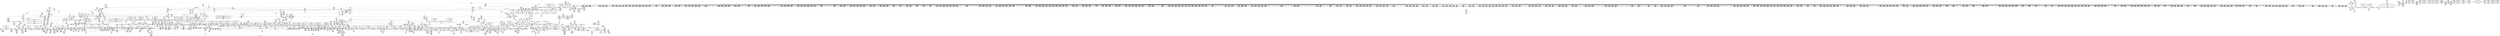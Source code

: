 digraph {
	CE0x47aea00 [shape=record,shape=Mrecord,label="{CE0x47aea00|rcu_read_unlock:_tobool|include/linux/rcupdate.h,933|*SummSink*}"]
	CE0x4726b40 [shape=record,shape=Mrecord,label="{CE0x4726b40|i32_883|*Constant*|*SummSink*}"]
	CE0x46e90c0 [shape=record,shape=Mrecord,label="{CE0x46e90c0|task_sid:_tmp|*SummSource*}"]
	CE0x474d950 [shape=record,shape=Mrecord,label="{CE0x474d950|2472:_%struct.cred*,_:_CRE_3096,3104_|*MultipleSource*|Function::task_sid&Arg::task::|Function::current_has_perm&Arg::tsk::|Function::selinux_task_getioprio&Arg::p::|security/selinux/hooks.c,208}"]
	CE0x4ec8460 [shape=record,shape=Mrecord,label="{CE0x4ec8460|current_has_perm:_perms|Function::current_has_perm&Arg::perms::|*SummSource*}"]
	CE0x46e1d00 [shape=record,shape=Mrecord,label="{CE0x46e1d00|i32_78|*Constant*|*SummSource*}"]
	CE0x47a8b80 [shape=record,shape=Mrecord,label="{CE0x47a8b80|rcu_read_unlock:_tmp1|*SummSink*}"]
	CE0x47b9340 [shape=record,shape=Mrecord,label="{CE0x47b9340|i64*_getelementptr_inbounds_(_11_x_i64_,_11_x_i64_*___llvm_gcov_ctr132,_i64_0,_i64_9)|*Constant*}"]
	CE0x46dc560 [shape=record,shape=Mrecord,label="{CE0x46dc560|GLOBAL:_current_sid.__warned|Global_var:current_sid.__warned|*SummSink*}"]
	CE0x47f42a0 [shape=record,shape=Mrecord,label="{CE0x47f42a0|i8*_undef|*Constant*}"]
	CE0x47a7510 [shape=record,shape=Mrecord,label="{CE0x47a7510|rcu_read_unlock:_land.lhs.true|*SummSource*}"]
	CE0x4789090 [shape=record,shape=Mrecord,label="{CE0x4789090|__preempt_count_sub:_tmp2|*SummSource*}"]
	CE0x473eb40 [shape=record,shape=Mrecord,label="{CE0x473eb40|2472:_%struct.cred*,_:_CRE_2532,2533_}"]
	CE0x47e1d10 [shape=record,shape=Mrecord,label="{CE0x47e1d10|i64*_getelementptr_inbounds_(_4_x_i64_,_4_x_i64_*___llvm_gcov_ctr133,_i64_0,_i64_1)|*Constant*}"]
	CE0x471d860 [shape=record,shape=Mrecord,label="{CE0x471d860|rcu_read_lock:_tmp|*SummSource*}"]
	CE0x46ccea0 [shape=record,shape=Mrecord,label="{CE0x46ccea0|i64*_getelementptr_inbounds_(_11_x_i64_,_11_x_i64_*___llvm_gcov_ctr125,_i64_0,_i64_10)|*Constant*|*SummSink*}"]
	CE0x474b2f0 [shape=record,shape=Mrecord,label="{CE0x474b2f0|2472:_%struct.cred*,_:_CRE_2972,2973_}"]
	CE0x474cdd0 [shape=record,shape=Mrecord,label="{CE0x474cdd0|2472:_%struct.cred*,_:_CRE_3056,3064_|*MultipleSource*|Function::task_sid&Arg::task::|Function::current_has_perm&Arg::tsk::|Function::selinux_task_getioprio&Arg::p::|security/selinux/hooks.c,208}"]
	CE0x479eaa0 [shape=record,shape=Mrecord,label="{CE0x479eaa0|i64*_getelementptr_inbounds_(_4_x_i64_,_4_x_i64_*___llvm_gcov_ctr130,_i64_0,_i64_2)|*Constant*}"]
	CE0x46fbb50 [shape=record,shape=Mrecord,label="{CE0x46fbb50|current_sid:_tmp24|security/selinux/hooks.c,220|*SummSource*}"]
	CE0x4730670 [shape=record,shape=Mrecord,label="{CE0x4730670|2472:_%struct.cred*,_:_CRE_701,702_}"]
	CE0x479df90 [shape=record,shape=Mrecord,label="{CE0x479df90|_ret_void,_!dbg_!27719|./arch/x86/include/asm/preempt.h,73|*SummSource*}"]
	CE0x47a5cc0 [shape=record,shape=Mrecord,label="{CE0x47a5cc0|rcu_read_unlock:_tmp12|include/linux/rcupdate.h,933}"]
	CE0x480a190 [shape=record,shape=Mrecord,label="{CE0x480a190|i64*_getelementptr_inbounds_(_4_x_i64_,_4_x_i64_*___llvm_gcov_ctr129,_i64_0,_i64_0)|*Constant*}"]
	CE0x47865d0 [shape=record,shape=Mrecord,label="{CE0x47865d0|GLOBAL:_lock_acquire|*Constant*}"]
	CE0x46b8060 [shape=record,shape=Mrecord,label="{CE0x46b8060|i64*_getelementptr_inbounds_(_11_x_i64_,_11_x_i64_*___llvm_gcov_ctr125,_i64_0,_i64_8)|*Constant*|*SummSource*}"]
	CE0x47f9530 [shape=record,shape=Mrecord,label="{CE0x47f9530|__preempt_count_sub:_entry|*SummSource*}"]
	CE0x477c0e0 [shape=record,shape=Mrecord,label="{CE0x477c0e0|rcu_read_unlock:_entry|*SummSink*}"]
	CE0x471a010 [shape=record,shape=Mrecord,label="{CE0x471a010|task_sid:_real_cred|security/selinux/hooks.c,208|*SummSink*}"]
	CE0x470ead0 [shape=record,shape=Mrecord,label="{CE0x470ead0|2472:_%struct.cred*,_:_CRE_264,272_|*MultipleSource*|Function::task_sid&Arg::task::|Function::current_has_perm&Arg::tsk::|Function::selinux_task_getioprio&Arg::p::|security/selinux/hooks.c,208}"]
	CE0x470de90 [shape=record,shape=Mrecord,label="{CE0x470de90|_call_void___rcu_read_lock()_#10,_!dbg_!27710|include/linux/rcupdate.h,879}"]
	CE0x47ee9a0 [shape=record,shape=Mrecord,label="{CE0x47ee9a0|i64*_getelementptr_inbounds_(_4_x_i64_,_4_x_i64_*___llvm_gcov_ctr129,_i64_0,_i64_3)|*Constant*|*SummSource*}"]
	CE0x47275b0 [shape=record,shape=Mrecord,label="{CE0x47275b0|i64*_getelementptr_inbounds_(_4_x_i64_,_4_x_i64_*___llvm_gcov_ctr130,_i64_0,_i64_0)|*Constant*}"]
	CE0x46d3950 [shape=record,shape=Mrecord,label="{CE0x46d3950|_ret_i32_%call2,_!dbg_!27718|security/selinux/hooks.c,1544}"]
	CE0x474a4b0 [shape=record,shape=Mrecord,label="{CE0x474a4b0|2472:_%struct.cred*,_:_CRE_2960,2961_}"]
	CE0x4732b70 [shape=record,shape=Mrecord,label="{CE0x4732b70|2472:_%struct.cred*,_:_CRE_1840,1844_|*MultipleSource*|Function::task_sid&Arg::task::|Function::current_has_perm&Arg::tsk::|Function::selinux_task_getioprio&Arg::p::|security/selinux/hooks.c,208}"]
	CE0x4726f30 [shape=record,shape=Mrecord,label="{CE0x4726f30|__rcu_read_lock:_tmp1|*SummSink*}"]
	CE0x47f2630 [shape=record,shape=Mrecord,label="{CE0x47f2630|__rcu_read_unlock:_tmp3|*SummSink*}"]
	CE0x4754460 [shape=record,shape=Mrecord,label="{CE0x4754460|2472:_%struct.cred*,_:_CRE_6216,6224_|*MultipleSource*|Function::task_sid&Arg::task::|Function::current_has_perm&Arg::tsk::|Function::selinux_task_getioprio&Arg::p::|security/selinux/hooks.c,208}"]
	CE0x47f02c0 [shape=record,shape=Mrecord,label="{CE0x47f02c0|i64_ptrtoint_(i8*_blockaddress(_rcu_lock_release,_%__here)_to_i64)|*Constant*}"]
	CE0x47b5590 [shape=record,shape=Mrecord,label="{CE0x47b5590|i64*_getelementptr_inbounds_(_11_x_i64_,_11_x_i64_*___llvm_gcov_ctr132,_i64_0,_i64_8)|*Constant*|*SummSink*}"]
	CE0x46d3d20 [shape=record,shape=Mrecord,label="{CE0x46d3d20|current_has_perm:_call|security/selinux/hooks.c,1542}"]
	CE0x46f99a0 [shape=record,shape=Mrecord,label="{CE0x46f99a0|current_sid:_tmp21|security/selinux/hooks.c,218|*SummSource*}"]
	CE0x478f7e0 [shape=record,shape=Mrecord,label="{CE0x478f7e0|rcu_lock_release:_tmp4|include/linux/rcupdate.h,423}"]
	CE0x4765ad0 [shape=record,shape=Mrecord,label="{CE0x4765ad0|task_sid:_call3|security/selinux/hooks.c,208|*SummSource*}"]
	CE0x471b420 [shape=record,shape=Mrecord,label="{CE0x471b420|__rcu_read_lock:_entry|*SummSink*}"]
	CE0x4806b60 [shape=record,shape=Mrecord,label="{CE0x4806b60|__preempt_count_sub:_do.body|*SummSource*}"]
	CE0x46d92f0 [shape=record,shape=Mrecord,label="{CE0x46d92f0|current_has_perm:_bb|*SummSource*}"]
	CE0x479a250 [shape=record,shape=Mrecord,label="{CE0x479a250|rcu_read_lock:_tmp11|include/linux/rcupdate.h,882}"]
	CE0x472b2e0 [shape=record,shape=Mrecord,label="{CE0x472b2e0|2472:_%struct.cred*,_:_CRE_424,428_|*MultipleSource*|Function::task_sid&Arg::task::|Function::current_has_perm&Arg::tsk::|Function::selinux_task_getioprio&Arg::p::|security/selinux/hooks.c,208}"]
	CE0x47bce30 [shape=record,shape=Mrecord,label="{CE0x47bce30|_ret_void,_!dbg_!27717|include/linux/rcupdate.h,424}"]
	CE0x47a9350 [shape=record,shape=Mrecord,label="{CE0x47a9350|GLOBAL:___preempt_count_add|*Constant*}"]
	CE0x46eb4d0 [shape=record,shape=Mrecord,label="{CE0x46eb4d0|current_sid:_tmp16|security/selinux/hooks.c,218|*SummSink*}"]
	"CONST[source:1(input),value:2(dynamic)][purpose:{subject}]"
	CE0x471dc60 [shape=record,shape=Mrecord,label="{CE0x471dc60|%struct.task_struct*_(%struct.task_struct**)*_asm_movq_%gs:$_1:P_,$0_,_r,im,_dirflag_,_fpsr_,_flags_|*SummSink*}"]
	CE0x477efb0 [shape=record,shape=Mrecord,label="{CE0x477efb0|task_sid:_tmp7|security/selinux/hooks.c,208|*SummSink*}"]
	CE0x4808c20 [shape=record,shape=Mrecord,label="{CE0x4808c20|__rcu_read_unlock:_do.body|*SummSource*}"]
	CE0x47e64a0 [shape=record,shape=Mrecord,label="{CE0x47e64a0|__rcu_read_unlock:_tmp6|include/linux/rcupdate.h,245|*SummSource*}"]
	CE0x47e54e0 [shape=record,shape=Mrecord,label="{CE0x47e54e0|i64*_getelementptr_inbounds_(_4_x_i64_,_4_x_i64_*___llvm_gcov_ctr135,_i64_0,_i64_3)|*Constant*}"]
	CE0x46b8e90 [shape=record,shape=Mrecord,label="{CE0x46b8e90|avc_has_perm:_auditdata|Function::avc_has_perm&Arg::auditdata::|*SummSink*}"]
	CE0x475b140 [shape=record,shape=Mrecord,label="{CE0x475b140|2472:_%struct.cred*,_:_CRE_6376,6384_|*MultipleSource*|Function::task_sid&Arg::task::|Function::current_has_perm&Arg::tsk::|Function::selinux_task_getioprio&Arg::p::|security/selinux/hooks.c,208}"]
	CE0x471f960 [shape=record,shape=Mrecord,label="{CE0x471f960|_call_void_asm_sideeffect_,_memory_,_dirflag_,_fpsr_,_flags_()_#3,_!dbg_!27714,_!srcloc_!27715|include/linux/rcupdate.h,239}"]
	CE0x46e4bd0 [shape=record,shape=Mrecord,label="{CE0x46e4bd0|current_sid:_tmp9|security/selinux/hooks.c,218|*SummSink*}"]
	CE0x46b7bb0 [shape=record,shape=Mrecord,label="{CE0x46b7bb0|i64_1|*Constant*|*SummSink*}"]
	CE0x473a4c0 [shape=record,shape=Mrecord,label="{CE0x473a4c0|2472:_%struct.cred*,_:_CRE_2296,2304_|*MultipleSource*|Function::task_sid&Arg::task::|Function::current_has_perm&Arg::tsk::|Function::selinux_task_getioprio&Arg::p::|security/selinux/hooks.c,208}"]
	CE0x46fc580 [shape=record,shape=Mrecord,label="{CE0x46fc580|_call_void_mcount()_#3|*SummSink*}"]
	CE0x46d3ed0 [shape=record,shape=Mrecord,label="{CE0x46d3ed0|current_has_perm:_call|security/selinux/hooks.c,1542|*SummSink*}"]
	CE0x4709d30 [shape=record,shape=Mrecord,label="{CE0x4709d30|rcu_read_lock:_tmp2}"]
	CE0x47e9160 [shape=record,shape=Mrecord,label="{CE0x47e9160|__preempt_count_sub:_do.end|*SummSource*}"]
	CE0x474e530 [shape=record,shape=Mrecord,label="{CE0x474e530|2472:_%struct.cred*,_:_CRE_3120,3128_|*MultipleSource*|Function::task_sid&Arg::task::|Function::current_has_perm&Arg::tsk::|Function::selinux_task_getioprio&Arg::p::|security/selinux/hooks.c,208}"]
	CE0x47318d0 [shape=record,shape=Mrecord,label="{CE0x47318d0|2472:_%struct.cred*,_:_CRE_768,772_|*MultipleSource*|Function::task_sid&Arg::task::|Function::current_has_perm&Arg::tsk::|Function::selinux_task_getioprio&Arg::p::|security/selinux/hooks.c,208}"]
	CE0x4778eb0 [shape=record,shape=Mrecord,label="{CE0x4778eb0|task_sid:_tmp25|security/selinux/hooks.c,208|*SummSink*}"]
	CE0x478fff0 [shape=record,shape=Mrecord,label="{CE0x478fff0|i64*_getelementptr_inbounds_(_4_x_i64_,_4_x_i64_*___llvm_gcov_ctr128,_i64_0,_i64_1)|*Constant*|*SummSink*}"]
	CE0x470ac10 [shape=record,shape=Mrecord,label="{CE0x470ac10|task_sid:_land.lhs.true2}"]
	CE0x47a4b70 [shape=record,shape=Mrecord,label="{CE0x47a4b70|__preempt_count_sub:_do.end}"]
	CE0x4766290 [shape=record,shape=Mrecord,label="{CE0x4766290|task_sid:_tobool4|security/selinux/hooks.c,208|*SummSink*}"]
	CE0x472e4e0 [shape=record,shape=Mrecord,label="{CE0x472e4e0|i64*_getelementptr_inbounds_(_13_x_i64_,_13_x_i64_*___llvm_gcov_ctr126,_i64_0,_i64_8)|*Constant*}"]
	CE0x4767960 [shape=record,shape=Mrecord,label="{CE0x4767960|task_sid:_tmp17|security/selinux/hooks.c,208}"]
	CE0x46c6ad0 [shape=record,shape=Mrecord,label="{CE0x46c6ad0|avc_has_perm:_entry}"]
	CE0x46fb410 [shape=record,shape=Mrecord,label="{CE0x46fb410|_call_void_mcount()_#3}"]
	CE0x46c27d0 [shape=record,shape=Mrecord,label="{CE0x46c27d0|current_has_perm:_tsk|Function::current_has_perm&Arg::tsk::}"]
	CE0x46da4b0 [shape=record,shape=Mrecord,label="{CE0x46da4b0|current_has_perm:_tmp|*SummSink*}"]
	CE0x4722900 [shape=record,shape=Mrecord,label="{CE0x4722900|2472:_%struct.cred*,_:_CRE_376,384_|*MultipleSource*|Function::task_sid&Arg::task::|Function::current_has_perm&Arg::tsk::|Function::selinux_task_getioprio&Arg::p::|security/selinux/hooks.c,208}"]
	CE0x46d2690 [shape=record,shape=Mrecord,label="{CE0x46d2690|current_sid:_tmp8|security/selinux/hooks.c,218|*SummSink*}"]
	CE0x471e260 [shape=record,shape=Mrecord,label="{CE0x471e260|2472:_%struct.cred*,_:_CRE_136,144_|*MultipleSource*|Function::task_sid&Arg::task::|Function::current_has_perm&Arg::tsk::|Function::selinux_task_getioprio&Arg::p::|security/selinux/hooks.c,208}"]
	CE0x46d8420 [shape=record,shape=Mrecord,label="{CE0x46d8420|i64*_getelementptr_inbounds_(_2_x_i64_,_2_x_i64_*___llvm_gcov_ctr136,_i64_0,_i64_1)|*Constant*|*SummSource*}"]
	CE0x4752ed0 [shape=record,shape=Mrecord,label="{CE0x4752ed0|2472:_%struct.cred*,_:_CRE_6144,6152_|*MultipleSource*|Function::task_sid&Arg::task::|Function::current_has_perm&Arg::tsk::|Function::selinux_task_getioprio&Arg::p::|security/selinux/hooks.c,208}"]
	CE0x4749670 [shape=record,shape=Mrecord,label="{CE0x4749670|2472:_%struct.cred*,_:_CRE_2948,2949_}"]
	CE0x483b8b0 [shape=record,shape=Mrecord,label="{CE0x483b8b0|i64*_getelementptr_inbounds_(_4_x_i64_,_4_x_i64_*___llvm_gcov_ctr135,_i64_0,_i64_2)|*Constant*}"]
	CE0x4742530 [shape=record,shape=Mrecord,label="{CE0x4742530|2472:_%struct.cred*,_:_CRE_2724,2725_|*MultipleSource*|Function::task_sid&Arg::task::|Function::current_has_perm&Arg::tsk::|Function::selinux_task_getioprio&Arg::p::|security/selinux/hooks.c,208}"]
	CE0x46cbe20 [shape=record,shape=Mrecord,label="{CE0x46cbe20|rcu_read_lock:_tmp18|include/linux/rcupdate.h,882|*SummSink*}"]
	CE0x476e4d0 [shape=record,shape=Mrecord,label="{CE0x476e4d0|i32_1|*Constant*}"]
	CE0x4713b60 [shape=record,shape=Mrecord,label="{CE0x4713b60|i8*_getelementptr_inbounds_(_42_x_i8_,_42_x_i8_*_.str46,_i32_0,_i32_0)|*Constant*|*SummSource*}"]
	CE0x46e9ef0 [shape=record,shape=Mrecord,label="{CE0x46e9ef0|i64*_getelementptr_inbounds_(_11_x_i64_,_11_x_i64_*___llvm_gcov_ctr125,_i64_0,_i64_0)|*Constant*}"]
	CE0x47bc530 [shape=record,shape=Mrecord,label="{CE0x47bc530|rcu_lock_release:_entry}"]
	CE0x4722b20 [shape=record,shape=Mrecord,label="{CE0x4722b20|2472:_%struct.cred*,_:_CRE_384,392_|*MultipleSource*|Function::task_sid&Arg::task::|Function::current_has_perm&Arg::tsk::|Function::selinux_task_getioprio&Arg::p::|security/selinux/hooks.c,208}"]
	CE0x47f0420 [shape=record,shape=Mrecord,label="{CE0x47f0420|i64_ptrtoint_(i8*_blockaddress(_rcu_lock_release,_%__here)_to_i64)|*Constant*|*SummSource*}"]
	CE0x47f0760 [shape=record,shape=Mrecord,label="{CE0x47f0760|i64_ptrtoint_(i8*_blockaddress(_rcu_lock_release,_%__here)_to_i64)|*Constant*|*SummSink*}"]
	CE0x4717690 [shape=record,shape=Mrecord,label="{CE0x4717690|i64*_getelementptr_inbounds_(_4_x_i64_,_4_x_i64_*___llvm_gcov_ctr129,_i64_0,_i64_1)|*Constant*|*SummSource*}"]
	CE0x4733780 [shape=record,shape=Mrecord,label="{CE0x4733780|2472:_%struct.cred*,_:_CRE_1880,1888_|*MultipleSource*|Function::task_sid&Arg::task::|Function::current_has_perm&Arg::tsk::|Function::selinux_task_getioprio&Arg::p::|security/selinux/hooks.c,208}"]
	CE0x4723e00 [shape=record,shape=Mrecord,label="{CE0x4723e00|2472:_%struct.cred*,_:_CRE_96,104_|*MultipleSource*|Function::task_sid&Arg::task::|Function::current_has_perm&Arg::tsk::|Function::selinux_task_getioprio&Arg::p::|security/selinux/hooks.c,208}"]
	CE0x47ef2e0 [shape=record,shape=Mrecord,label="{CE0x47ef2e0|rcu_lock_release:_tmp5|include/linux/rcupdate.h,423}"]
	CE0x46b7dc0 [shape=record,shape=Mrecord,label="{CE0x46b7dc0|i1_true|*Constant*|*SummSink*}"]
	CE0x4724990 [shape=record,shape=Mrecord,label="{CE0x4724990|rcu_read_lock:_tobool|include/linux/rcupdate.h,882|*SummSink*}"]
	CE0x4749ec0 [shape=record,shape=Mrecord,label="{CE0x4749ec0|2472:_%struct.cred*,_:_CRE_2955,2956_}"]
	CE0x47aace0 [shape=record,shape=Mrecord,label="{CE0x47aace0|__preempt_count_add:_tmp5|./arch/x86/include/asm/preempt.h,72}"]
	CE0x478fad0 [shape=record,shape=Mrecord,label="{CE0x478fad0|rcu_lock_release:_tmp4|include/linux/rcupdate.h,423|*SummSink*}"]
	CE0x46bb930 [shape=record,shape=Mrecord,label="{CE0x46bb930|task_sid:_task|Function::task_sid&Arg::task::}"]
	CE0x4748e20 [shape=record,shape=Mrecord,label="{CE0x4748e20|2472:_%struct.cred*,_:_CRE_2941,2942_}"]
	CE0x472dce0 [shape=record,shape=Mrecord,label="{CE0x472dce0|2472:_%struct.cred*,_:_CRE_656,660_|*MultipleSource*|Function::task_sid&Arg::task::|Function::current_has_perm&Arg::tsk::|Function::selinux_task_getioprio&Arg::p::|security/selinux/hooks.c,208}"]
	CE0x47f1970 [shape=record,shape=Mrecord,label="{CE0x47f1970|__rcu_read_lock:_tmp|*SummSink*}"]
	CE0x47a9080 [shape=record,shape=Mrecord,label="{CE0x47a9080|rcu_lock_acquire:_tmp2}"]
	CE0x4714d60 [shape=record,shape=Mrecord,label="{CE0x4714d60|rcu_read_lock:_tmp21|include/linux/rcupdate.h,884|*SummSink*}"]
	CE0x478e020 [shape=record,shape=Mrecord,label="{CE0x478e020|_call_void_mcount()_#3|*SummSink*}"]
	CE0x4776510 [shape=record,shape=Mrecord,label="{CE0x4776510|task_sid:_tmp20|security/selinux/hooks.c,208}"]
	CE0x474abd0 [shape=record,shape=Mrecord,label="{CE0x474abd0|2472:_%struct.cred*,_:_CRE_2966,2967_}"]
	CE0x47ac6a0 [shape=record,shape=Mrecord,label="{CE0x47ac6a0|rcu_read_unlock:_call3|include/linux/rcupdate.h,933}"]
	CE0x46d87b0 [shape=record,shape=Mrecord,label="{CE0x46d87b0|current_has_perm:_tmp2|*SummSource*}"]
	CE0x46e4720 [shape=record,shape=Mrecord,label="{CE0x46e4720|i64_4|*Constant*|*SummSink*}"]
	CE0x475c4d0 [shape=record,shape=Mrecord,label="{CE0x475c4d0|2472:_%struct.cred*,_:_CRE_6448,6456_|*MultipleSource*|Function::task_sid&Arg::task::|Function::current_has_perm&Arg::tsk::|Function::selinux_task_getioprio&Arg::p::|security/selinux/hooks.c,208}"]
	CE0x46da7c0 [shape=record,shape=Mrecord,label="{CE0x46da7c0|_call_void_mcount()_#3|*SummSource*}"]
	CE0x47b8f60 [shape=record,shape=Mrecord,label="{CE0x47b8f60|i8*_getelementptr_inbounds_(_44_x_i8_,_44_x_i8_*_.str47,_i32_0,_i32_0)|*Constant*|*SummSink*}"]
	CE0x47e6620 [shape=record,shape=Mrecord,label="{CE0x47e6620|__rcu_read_unlock:_tmp6|include/linux/rcupdate.h,245|*SummSink*}"]
	CE0x477c760 [shape=record,shape=Mrecord,label="{CE0x477c760|_ret_void,_!dbg_!27735|include/linux/rcupdate.h,938|*SummSource*}"]
	CE0x47604c0 [shape=record,shape=Mrecord,label="{CE0x47604c0|2472:_%struct.cred*,_:_CRE_6644,6648_|*MultipleSource*|Function::task_sid&Arg::task::|Function::current_has_perm&Arg::tsk::|Function::selinux_task_getioprio&Arg::p::|security/selinux/hooks.c,208}"]
	CE0x47f6840 [shape=record,shape=Mrecord,label="{CE0x47f6840|__preempt_count_add:_tmp1|*SummSink*}"]
	CE0x4717d30 [shape=record,shape=Mrecord,label="{CE0x4717d30|__preempt_count_sub:_tmp5|./arch/x86/include/asm/preempt.h,77|*SummSource*}"]
	CE0x47ab010 [shape=record,shape=Mrecord,label="{CE0x47ab010|rcu_read_unlock:_tmp|*SummSource*}"]
	CE0x46e2ec0 [shape=record,shape=Mrecord,label="{CE0x46e2ec0|current_sid:_do.body|*SummSource*}"]
	CE0x46fd740 [shape=record,shape=Mrecord,label="{CE0x46fd740|task_sid:_if.end|*SummSink*}"]
	CE0x472ebe0 [shape=record,shape=Mrecord,label="{CE0x472ebe0|task_sid:_tmp18|security/selinux/hooks.c,208|*SummSource*}"]
	CE0x47e5c10 [shape=record,shape=Mrecord,label="{CE0x47e5c10|__preempt_count_add:_tmp1}"]
	CE0x475a300 [shape=record,shape=Mrecord,label="{CE0x475a300|2472:_%struct.cred*,_:_CRE_6350,6351_}"]
	CE0x4779840 [shape=record,shape=Mrecord,label="{CE0x4779840|task_sid:_tmp26|security/selinux/hooks.c,208|*SummSink*}"]
	CE0x47f3a90 [shape=record,shape=Mrecord,label="{CE0x47f3a90|rcu_lock_acquire:_tmp6|*SummSource*}"]
	CE0x480dad0 [shape=record,shape=Mrecord,label="{CE0x480dad0|__preempt_count_sub:_tmp3}"]
	CE0x46e05a0 [shape=record,shape=Mrecord,label="{CE0x46e05a0|2472:_%struct.cred*,_:_CRE_536,544_|*MultipleSource*|Function::task_sid&Arg::task::|Function::current_has_perm&Arg::tsk::|Function::selinux_task_getioprio&Arg::p::|security/selinux/hooks.c,208}"]
	CE0x47624a0 [shape=record,shape=Mrecord,label="{CE0x47624a0|2472:_%struct.cred*,_:_CRE_10568,10572_|*MultipleSource*|Function::task_sid&Arg::task::|Function::current_has_perm&Arg::tsk::|Function::selinux_task_getioprio&Arg::p::|security/selinux/hooks.c,208}"]
	CE0x46fa400 [shape=record,shape=Mrecord,label="{CE0x46fa400|rcu_read_lock:_tobool1|include/linux/rcupdate.h,882|*SummSource*}"]
	CE0x46ccba0 [shape=record,shape=Mrecord,label="{CE0x46ccba0|i64*_getelementptr_inbounds_(_11_x_i64_,_11_x_i64_*___llvm_gcov_ctr125,_i64_0,_i64_10)|*Constant*}"]
	CE0x46fcc10 [shape=record,shape=Mrecord,label="{CE0x46fcc10|i64*_getelementptr_inbounds_(_2_x_i64_,_2_x_i64_*___llvm_gcov_ctr131,_i64_0,_i64_1)|*Constant*|*SummSource*}"]
	CE0x46b45e0 [shape=record,shape=Mrecord,label="{CE0x46b45e0|current_sid:_tmp6|security/selinux/hooks.c,218|*SummSource*}"]
	CE0x475fb10 [shape=record,shape=Mrecord,label="{CE0x475fb10|2472:_%struct.cred*,_:_CRE_6616,6624_|*MultipleSource*|Function::task_sid&Arg::task::|Function::current_has_perm&Arg::tsk::|Function::selinux_task_getioprio&Arg::p::|security/selinux/hooks.c,208}"]
	CE0x476c3b0 [shape=record,shape=Mrecord,label="{CE0x476c3b0|task_sid:_tobool1|security/selinux/hooks.c,208|*SummSource*}"]
	CE0x47ed900 [shape=record,shape=Mrecord,label="{CE0x47ed900|__preempt_count_add:_tmp2}"]
	CE0x473c110 [shape=record,shape=Mrecord,label="{CE0x473c110|2472:_%struct.cred*,_:_CRE_2392,2400_|*MultipleSource*|Function::task_sid&Arg::task::|Function::current_has_perm&Arg::tsk::|Function::selinux_task_getioprio&Arg::p::|security/selinux/hooks.c,208}"]
	CE0x4733ea0 [shape=record,shape=Mrecord,label="{CE0x4733ea0|2472:_%struct.cred*,_:_CRE_1904,1912_|*MultipleSource*|Function::task_sid&Arg::task::|Function::current_has_perm&Arg::tsk::|Function::selinux_task_getioprio&Arg::p::|security/selinux/hooks.c,208}"]
	CE0x477de80 [shape=record,shape=Mrecord,label="{CE0x477de80|task_sid:_tmp5|security/selinux/hooks.c,208}"]
	CE0x46c7be0 [shape=record,shape=Mrecord,label="{CE0x46c7be0|i16_2|*Constant*}"]
	CE0x46dc430 [shape=record,shape=Mrecord,label="{CE0x46dc430|GLOBAL:_current_sid.__warned|Global_var:current_sid.__warned|*SummSource*}"]
	CE0x47afbe0 [shape=record,shape=Mrecord,label="{CE0x47afbe0|rcu_lock_acquire:___here}"]
	CE0x46e25c0 [shape=record,shape=Mrecord,label="{CE0x46e25c0|task_sid:_do.end6}"]
	CE0x4718e90 [shape=record,shape=Mrecord,label="{CE0x4718e90|2472:_%struct.cred*,_:_CRE_232,240_|*MultipleSource*|Function::task_sid&Arg::task::|Function::current_has_perm&Arg::tsk::|Function::selinux_task_getioprio&Arg::p::|security/selinux/hooks.c,208}"]
	CE0x475a430 [shape=record,shape=Mrecord,label="{CE0x475a430|2472:_%struct.cred*,_:_CRE_6351,6352_}"]
	CE0x47a4be0 [shape=record,shape=Mrecord,label="{CE0x47a4be0|__preempt_count_sub:_bb}"]
	CE0x46b9e90 [shape=record,shape=Mrecord,label="{CE0x46b9e90|current_sid:_call|security/selinux/hooks.c,218}"]
	CE0x478fd80 [shape=record,shape=Mrecord,label="{CE0x478fd80|_call_void_lock_release(%struct.lockdep_map*_%map,_i32_1,_i64_ptrtoint_(i8*_blockaddress(_rcu_lock_release,_%__here)_to_i64))_#10,_!dbg_!27716|include/linux/rcupdate.h,423}"]
	CE0x47785f0 [shape=record,shape=Mrecord,label="{CE0x47785f0|i64*_getelementptr_inbounds_(_13_x_i64_,_13_x_i64_*___llvm_gcov_ctr126,_i64_0,_i64_11)|*Constant*|*SummSource*}"]
	CE0x4723980 [shape=record,shape=Mrecord,label="{CE0x4723980|COLLAPSED:_GCMRE___llvm_gcov_ctr131_internal_global_2_x_i64_zeroinitializer:_elem_0:default:}"]
	CE0x47ab150 [shape=record,shape=Mrecord,label="{CE0x47ab150|i64*_getelementptr_inbounds_(_11_x_i64_,_11_x_i64_*___llvm_gcov_ctr132,_i64_0,_i64_0)|*Constant*|*SummSink*}"]
	CE0x4743cc0 [shape=record,shape=Mrecord,label="{CE0x4743cc0|2472:_%struct.cred*,_:_CRE_2800,2808_|*MultipleSource*|Function::task_sid&Arg::task::|Function::current_has_perm&Arg::tsk::|Function::selinux_task_getioprio&Arg::p::|security/selinux/hooks.c,208}"]
	CE0x4786640 [shape=record,shape=Mrecord,label="{CE0x4786640|_call_void_lock_acquire(%struct.lockdep_map*_%map,_i32_0,_i32_0,_i32_2,_i32_0,_%struct.lockdep_map*_null,_i64_ptrtoint_(i8*_blockaddress(_rcu_lock_acquire,_%__here)_to_i64))_#10,_!dbg_!27716|include/linux/rcupdate.h,418|*SummSource*}"]
	CE0x46e6770 [shape=record,shape=Mrecord,label="{CE0x46e6770|2472:_%struct.cred*,_:_CRE_320,328_|*MultipleSource*|Function::task_sid&Arg::task::|Function::current_has_perm&Arg::tsk::|Function::selinux_task_getioprio&Arg::p::|security/selinux/hooks.c,208}"]
	CE0x47a5a80 [shape=record,shape=Mrecord,label="{CE0x47a5a80|rcu_read_unlock:_tmp11|include/linux/rcupdate.h,933|*SummSink*}"]
	CE0x4749540 [shape=record,shape=Mrecord,label="{CE0x4749540|2472:_%struct.cred*,_:_CRE_2947,2948_}"]
	CE0x480f0a0 [shape=record,shape=Mrecord,label="{CE0x480f0a0|__preempt_count_add:_do.body}"]
	CE0x46d4ef0 [shape=record,shape=Mrecord,label="{CE0x46d4ef0|current_has_perm:_call1|security/selinux/hooks.c,1543|*SummSource*}"]
	CE0x46aed70 [shape=record,shape=Mrecord,label="{CE0x46aed70|rcu_read_lock:_tmp4|include/linux/rcupdate.h,882|*SummSink*}"]
	CE0x46ea4b0 [shape=record,shape=Mrecord,label="{CE0x46ea4b0|task_sid:_do.end}"]
	CE0x64b9900 [shape=record,shape=Mrecord,label="{CE0x64b9900|GLOBAL:_current_has_perm|*Constant*}"]
	"CONST[source:0(mediator),value:2(dynamic)][purpose:{subject}]"
	CE0x47451f0 [shape=record,shape=Mrecord,label="{CE0x47451f0|2472:_%struct.cred*,_:_CRE_2872,2876_|*MultipleSource*|Function::task_sid&Arg::task::|Function::current_has_perm&Arg::tsk::|Function::selinux_task_getioprio&Arg::p::|security/selinux/hooks.c,208}"]
	CE0x4757d00 [shape=record,shape=Mrecord,label="{CE0x4757d00|2472:_%struct.cred*,_:_CRE_6318,6319_}"]
	CE0x4787090 [shape=record,shape=Mrecord,label="{CE0x4787090|i32_2|*Constant*|*SummSource*}"]
	CE0x47dff90 [shape=record,shape=Mrecord,label="{CE0x47dff90|__rcu_read_unlock:_tmp4|include/linux/rcupdate.h,244}"]
	CE0x46f9a10 [shape=record,shape=Mrecord,label="{CE0x46f9a10|current_sid:_tmp22|security/selinux/hooks.c,218|*SummSink*}"]
	CE0x4740fa0 [shape=record,shape=Mrecord,label="{CE0x4740fa0|2472:_%struct.cred*,_:_CRE_2664,2672_|*MultipleSource*|Function::task_sid&Arg::task::|Function::current_has_perm&Arg::tsk::|Function::selinux_task_getioprio&Arg::p::|security/selinux/hooks.c,208}"]
	CE0x46e5330 [shape=record,shape=Mrecord,label="{CE0x46e5330|i8_1|*Constant*|*SummSink*}"]
	CE0x46b4900 [shape=record,shape=Mrecord,label="{CE0x46b4900|__rcu_read_lock:_tmp|*SummSource*}"]
	CE0x475cbf0 [shape=record,shape=Mrecord,label="{CE0x475cbf0|2472:_%struct.cred*,_:_CRE_6472,6474_|*MultipleSource*|Function::task_sid&Arg::task::|Function::current_has_perm&Arg::tsk::|Function::selinux_task_getioprio&Arg::p::|security/selinux/hooks.c,208}"]
	CE0x470e440 [shape=record,shape=Mrecord,label="{CE0x470e440|cred_sid:_tmp2|*SummSink*}"]
	CE0x470c490 [shape=record,shape=Mrecord,label="{CE0x470c490|_call_void_mcount()_#3}"]
	CE0x46bd410 [shape=record,shape=Mrecord,label="{CE0x46bd410|GLOBAL:_lock_acquire|*Constant*|*SummSource*}"]
	CE0x4735af0 [shape=record,shape=Mrecord,label="{CE0x4735af0|2472:_%struct.cred*,_:_CRE_2016,2020_|*MultipleSource*|Function::task_sid&Arg::task::|Function::current_has_perm&Arg::tsk::|Function::selinux_task_getioprio&Arg::p::|security/selinux/hooks.c,208}"]
	CE0x4738d00 [shape=record,shape=Mrecord,label="{CE0x4738d00|2472:_%struct.cred*,_:_CRE_2152,2160_|*MultipleSource*|Function::task_sid&Arg::task::|Function::current_has_perm&Arg::tsk::|Function::selinux_task_getioprio&Arg::p::|security/selinux/hooks.c,208}"]
	CE0x46d41a0 [shape=record,shape=Mrecord,label="{CE0x46d41a0|GLOBAL:_current_sid|*Constant*|*SummSource*}"]
	CE0x46d5ee0 [shape=record,shape=Mrecord,label="{CE0x46d5ee0|current_sid:_tmp4|security/selinux/hooks.c,218}"]
	CE0x478cf80 [shape=record,shape=Mrecord,label="{CE0x478cf80|_call_void___preempt_count_sub(i32_1)_#10,_!dbg_!27715|include/linux/rcupdate.h,244|*SummSink*}"]
	CE0x46f90c0 [shape=record,shape=Mrecord,label="{CE0x46f90c0|get_current:_tmp3}"]
	CE0x46fc990 [shape=record,shape=Mrecord,label="{CE0x46fc990|rcu_read_lock:_entry|*SummSource*}"]
	CE0x4772de0 [shape=record,shape=Mrecord,label="{CE0x4772de0|rcu_read_lock:_tmp5|include/linux/rcupdate.h,882|*SummSource*}"]
	CE0x46fe180 [shape=record,shape=Mrecord,label="{CE0x46fe180|current_sid:_security|security/selinux/hooks.c,218}"]
	CE0x46c9b30 [shape=record,shape=Mrecord,label="{CE0x46c9b30|rcu_read_lock:_tmp13|include/linux/rcupdate.h,882|*SummSink*}"]
	CE0x47b61d0 [shape=record,shape=Mrecord,label="{CE0x47b61d0|_call_void_lock_acquire(%struct.lockdep_map*_%map,_i32_0,_i32_0,_i32_2,_i32_0,_%struct.lockdep_map*_null,_i64_ptrtoint_(i8*_blockaddress(_rcu_lock_acquire,_%__here)_to_i64))_#10,_!dbg_!27716|include/linux/rcupdate.h,418}"]
	CE0x4720540 [shape=record,shape=Mrecord,label="{CE0x4720540|__rcu_read_lock:_tmp2}"]
	CE0x4789020 [shape=record,shape=Mrecord,label="{CE0x4789020|__preempt_count_sub:_tmp2}"]
	CE0x4724360 [shape=record,shape=Mrecord,label="{CE0x4724360|__rcu_read_lock:_entry|*SummSource*}"]
	CE0x473e7b0 [shape=record,shape=Mrecord,label="{CE0x473e7b0|2472:_%struct.cred*,_:_CRE_2529,2530_}"]
	CE0x4775420 [shape=record,shape=Mrecord,label="{CE0x4775420|rcu_read_lock:_do.body|*SummSink*}"]
	CE0x4808a80 [shape=record,shape=Mrecord,label="{CE0x4808a80|_call_void_mcount()_#3|*SummSource*}"]
	CE0x471fd60 [shape=record,shape=Mrecord,label="{CE0x471fd60|rcu_lock_acquire:_entry|*SummSink*}"]
	CE0x46c4b40 [shape=record,shape=Mrecord,label="{CE0x46c4b40|selinux_task_getioprio:_tmp1|*SummSource*}"]
	CE0x46c2870 [shape=record,shape=Mrecord,label="{CE0x46c2870|selinux_task_getioprio:_p|Function::selinux_task_getioprio&Arg::p::|*SummSink*}"]
	CE0x46e4210 [shape=record,shape=Mrecord,label="{CE0x46e4210|current_sid:_do.body}"]
	CE0x46d65a0 [shape=record,shape=Mrecord,label="{CE0x46d65a0|_call_void_mcount()_#3|*SummSink*}"]
	CE0x47bcd40 [shape=record,shape=Mrecord,label="{CE0x47bcd40|GLOBAL:___rcu_read_unlock|*Constant*}"]
	CE0x46da750 [shape=record,shape=Mrecord,label="{CE0x46da750|_call_void_mcount()_#3}"]
	CE0x475ce20 [shape=record,shape=Mrecord,label="{CE0x475ce20|2472:_%struct.cred*,_:_CRE_6474,6476_|*MultipleSource*|Function::task_sid&Arg::task::|Function::current_has_perm&Arg::tsk::|Function::selinux_task_getioprio&Arg::p::|security/selinux/hooks.c,208}"]
	CE0x4756ff0 [shape=record,shape=Mrecord,label="{CE0x4756ff0|2472:_%struct.cred*,_:_CRE_6307,6308_}"]
	CE0x4719720 [shape=record,shape=Mrecord,label="{CE0x4719720|i64*_getelementptr_inbounds_(_13_x_i64_,_13_x_i64_*___llvm_gcov_ctr126,_i64_0,_i64_1)|*Constant*|*SummSink*}"]
	CE0x4723170 [shape=record,shape=Mrecord,label="{CE0x4723170|get_current:_tmp4|./arch/x86/include/asm/current.h,14|*SummSource*}"]
	CE0x480eb00 [shape=record,shape=Mrecord,label="{CE0x480eb00|__preempt_count_add:_bb}"]
	CE0x473d410 [shape=record,shape=Mrecord,label="{CE0x473d410|2472:_%struct.cred*,_:_CRE_2504,2508_|*MultipleSource*|Function::task_sid&Arg::task::|Function::current_has_perm&Arg::tsk::|Function::selinux_task_getioprio&Arg::p::|security/selinux/hooks.c,208}"]
	CE0x4726190 [shape=record,shape=Mrecord,label="{CE0x4726190|i8*_getelementptr_inbounds_(_25_x_i8_,_25_x_i8_*_.str45,_i32_0,_i32_0)|*Constant*|*SummSource*}"]
	CE0x47472d0 [shape=record,shape=Mrecord,label="{CE0x47472d0|2472:_%struct.cred*,_:_CRE_2918,2919_}"]
	CE0x474e2d0 [shape=record,shape=Mrecord,label="{CE0x474e2d0|2472:_%struct.cred*,_:_CRE_3116,3120_|*MultipleSource*|Function::task_sid&Arg::task::|Function::current_has_perm&Arg::tsk::|Function::selinux_task_getioprio&Arg::p::|security/selinux/hooks.c,208}"]
	CE0x475d9d0 [shape=record,shape=Mrecord,label="{CE0x475d9d0|2472:_%struct.cred*,_:_CRE_6496,6504_|*MultipleSource*|Function::task_sid&Arg::task::|Function::current_has_perm&Arg::tsk::|Function::selinux_task_getioprio&Arg::p::|security/selinux/hooks.c,208}"]
	CE0x46e8ad0 [shape=record,shape=Mrecord,label="{CE0x46e8ad0|i64*_getelementptr_inbounds_(_11_x_i64_,_11_x_i64_*___llvm_gcov_ctr125,_i64_0,_i64_8)|*Constant*|*SummSink*}"]
	CE0x479d2e0 [shape=record,shape=Mrecord,label="{CE0x479d2e0|GLOBAL:_rcu_read_lock.__warned|Global_var:rcu_read_lock.__warned|*SummSource*}"]
	CE0x47bd5f0 [shape=record,shape=Mrecord,label="{CE0x47bd5f0|GLOBAL:___rcu_read_unlock|*Constant*|*SummSource*}"]
	CE0x4754de0 [shape=record,shape=Mrecord,label="{CE0x4754de0|2472:_%struct.cred*,_:_CRE_6248,6256_|*MultipleSource*|Function::task_sid&Arg::task::|Function::current_has_perm&Arg::tsk::|Function::selinux_task_getioprio&Arg::p::|security/selinux/hooks.c,208}"]
	CE0x4761530 [shape=record,shape=Mrecord,label="{CE0x4761530|2472:_%struct.cred*,_:_CRE_6688,10528_|*MultipleSource*|Function::task_sid&Arg::task::|Function::current_has_perm&Arg::tsk::|Function::selinux_task_getioprio&Arg::p::|security/selinux/hooks.c,208}"]
	CE0x47af520 [shape=record,shape=Mrecord,label="{CE0x47af520|rcu_lock_acquire:_tmp|*SummSource*}"]
	CE0x47150f0 [shape=record,shape=Mrecord,label="{CE0x47150f0|rcu_read_lock:_tmp22|include/linux/rcupdate.h,884}"]
	CE0x46d46a0 [shape=record,shape=Mrecord,label="{CE0x46d46a0|current_sid:_entry|*SummSink*}"]
	CE0x479e590 [shape=record,shape=Mrecord,label="{CE0x479e590|GLOBAL:___llvm_gcov_ctr132|Global_var:__llvm_gcov_ctr132|*SummSink*}"]
	CE0x4742c20 [shape=record,shape=Mrecord,label="{CE0x4742c20|2472:_%struct.cred*,_:_CRE_2744,2752_|*MultipleSource*|Function::task_sid&Arg::task::|Function::current_has_perm&Arg::tsk::|Function::selinux_task_getioprio&Arg::p::|security/selinux/hooks.c,208}"]
	CE0x4808970 [shape=record,shape=Mrecord,label="{CE0x4808970|_call_void_mcount()_#3}"]
	CE0x47f5550 [shape=record,shape=Mrecord,label="{CE0x47f5550|rcu_lock_release:_tmp2|*SummSink*}"]
	CE0x473e380 [shape=record,shape=Mrecord,label="{CE0x473e380|2472:_%struct.cred*,_:_CRE_2525,2526_}"]
	CE0x473d670 [shape=record,shape=Mrecord,label="{CE0x473d670|2472:_%struct.cred*,_:_CRE_2508,2512_|*MultipleSource*|Function::task_sid&Arg::task::|Function::current_has_perm&Arg::tsk::|Function::selinux_task_getioprio&Arg::p::|security/selinux/hooks.c,208}"]
	CE0x47b2c30 [shape=record,shape=Mrecord,label="{CE0x47b2c30|rcu_read_unlock:_tmp7|include/linux/rcupdate.h,933|*SummSource*}"]
	CE0x4733c40 [shape=record,shape=Mrecord,label="{CE0x4733c40|2472:_%struct.cred*,_:_CRE_1896,1900_|*MultipleSource*|Function::task_sid&Arg::task::|Function::current_has_perm&Arg::tsk::|Function::selinux_task_getioprio&Arg::p::|security/selinux/hooks.c,208}"]
	CE0x46c3810 [shape=record,shape=Mrecord,label="{CE0x46c3810|current_has_perm:_tmp1}"]
	CE0x46c7190 [shape=record,shape=Mrecord,label="{CE0x46c7190|avc_has_perm:_requested|Function::avc_has_perm&Arg::requested::|*SummSink*}"]
	CE0x478d510 [shape=record,shape=Mrecord,label="{CE0x478d510|i64*_getelementptr_inbounds_(_4_x_i64_,_4_x_i64_*___llvm_gcov_ctr133,_i64_0,_i64_3)|*Constant*|*SummSink*}"]
	CE0x47de960 [shape=record,shape=Mrecord,label="{CE0x47de960|GLOBAL:___preempt_count|Global_var:__preempt_count|*SummSource*}"]
	CE0x4739b40 [shape=record,shape=Mrecord,label="{CE0x4739b40|2472:_%struct.cred*,_:_CRE_2264,2272_|*MultipleSource*|Function::task_sid&Arg::task::|Function::current_has_perm&Arg::tsk::|Function::selinux_task_getioprio&Arg::p::|security/selinux/hooks.c,208}"]
	CE0x475b8f0 [shape=record,shape=Mrecord,label="{CE0x475b8f0|2472:_%struct.cred*,_:_CRE_6400,6408_|*MultipleSource*|Function::task_sid&Arg::task::|Function::current_has_perm&Arg::tsk::|Function::selinux_task_getioprio&Arg::p::|security/selinux/hooks.c,208}"]
	CE0x47bd150 [shape=record,shape=Mrecord,label="{CE0x47bd150|_call_void___rcu_read_unlock()_#10,_!dbg_!27734|include/linux/rcupdate.h,937|*SummSource*}"]
	CE0x47bdce0 [shape=record,shape=Mrecord,label="{CE0x47bdce0|__rcu_read_unlock:_entry|*SummSink*}"]
	CE0x46d8f80 [shape=record,shape=Mrecord,label="{CE0x46d8f80|_ret_i32_%call,_!dbg_!27713|security/selinux/hooks.c,3616|*SummSink*}"]
	CE0x475f1c0 [shape=record,shape=Mrecord,label="{CE0x475f1c0|2472:_%struct.cred*,_:_CRE_6576,6584_|*MultipleSource*|Function::task_sid&Arg::task::|Function::current_has_perm&Arg::tsk::|Function::selinux_task_getioprio&Arg::p::|security/selinux/hooks.c,208}"]
	CE0x478b310 [shape=record,shape=Mrecord,label="{CE0x478b310|__rcu_read_unlock:_do.end|*SummSink*}"]
	CE0x47f2ac0 [shape=record,shape=Mrecord,label="{CE0x47f2ac0|__rcu_read_lock:_do.end|*SummSource*}"]
	CE0x47edc70 [shape=record,shape=Mrecord,label="{CE0x47edc70|__preempt_count_sub:_tmp6|./arch/x86/include/asm/preempt.h,78|*SummSink*}"]
	CE0x47a5f60 [shape=record,shape=Mrecord,label="{CE0x47a5f60|rcu_read_unlock:_tmp12|include/linux/rcupdate.h,933|*SummSink*}"]
	CE0x47b6690 [shape=record,shape=Mrecord,label="{CE0x47b6690|rcu_read_unlock:_tmp9|include/linux/rcupdate.h,933}"]
	CE0x46b6780 [shape=record,shape=Mrecord,label="{CE0x46b6780|i64*_getelementptr_inbounds_(_11_x_i64_,_11_x_i64_*___llvm_gcov_ctr125,_i64_0,_i64_9)|*Constant*}"]
	CE0x470aed0 [shape=record,shape=Mrecord,label="{CE0x470aed0|rcu_read_lock:_call|include/linux/rcupdate.h,882}"]
	CE0x46af570 [shape=record,shape=Mrecord,label="{CE0x46af570|rcu_read_lock:_bb|*SummSink*}"]
	CE0x4775240 [shape=record,shape=Mrecord,label="{CE0x4775240|rcu_read_unlock:_tmp14|include/linux/rcupdate.h,933}"]
	CE0x470cb30 [shape=record,shape=Mrecord,label="{CE0x470cb30|2472:_%struct.cred*,_:_CRE_296,304_|*MultipleSource*|Function::task_sid&Arg::task::|Function::current_has_perm&Arg::tsk::|Function::selinux_task_getioprio&Arg::p::|security/selinux/hooks.c,208}"]
	CE0x46b4c30 [shape=record,shape=Mrecord,label="{CE0x46b4c30|_call_void_mcount()_#3|*SummSink*}"]
	CE0x47ee4f0 [shape=record,shape=Mrecord,label="{CE0x47ee4f0|__preempt_count_add:_tmp7|./arch/x86/include/asm/preempt.h,73|*SummSource*}"]
	CE0x4709da0 [shape=record,shape=Mrecord,label="{CE0x4709da0|rcu_read_lock:_tmp2|*SummSource*}"]
	CE0x472f1f0 [shape=record,shape=Mrecord,label="{CE0x472f1f0|task_sid:_tmp19|security/selinux/hooks.c,208|*SummSource*}"]
	CE0x46ca3f0 [shape=record,shape=Mrecord,label="{CE0x46ca3f0|rcu_read_lock:_tmp15|include/linux/rcupdate.h,882}"]
	CE0x4764bc0 [shape=record,shape=Mrecord,label="{CE0x4764bc0|task_sid:_tmp11|security/selinux/hooks.c,208}"]
	CE0x470fea0 [shape=record,shape=Mrecord,label="{CE0x470fea0|cred_sid:_tmp3|*SummSink*}"]
	CE0x46d8eb0 [shape=record,shape=Mrecord,label="{CE0x46d8eb0|current_has_perm:_bb}"]
	CE0x47775e0 [shape=record,shape=Mrecord,label="{CE0x47775e0|task_sid:_tmp22|security/selinux/hooks.c,208|*SummSink*}"]
	CE0x4735d50 [shape=record,shape=Mrecord,label="{CE0x4735d50|2472:_%struct.cred*,_:_CRE_2020,2032_|*MultipleSource*|Function::task_sid&Arg::task::|Function::current_has_perm&Arg::tsk::|Function::selinux_task_getioprio&Arg::p::|security/selinux/hooks.c,208}"]
	CE0x4748a90 [shape=record,shape=Mrecord,label="{CE0x4748a90|2472:_%struct.cred*,_:_CRE_2938,2939_}"]
	CE0x470ff90 [shape=record,shape=Mrecord,label="{CE0x470ff90|task_sid:_do.end|*SummSource*}"]
	CE0x4778320 [shape=record,shape=Mrecord,label="{CE0x4778320|i64*_getelementptr_inbounds_(_13_x_i64_,_13_x_i64_*___llvm_gcov_ctr126,_i64_0,_i64_11)|*Constant*}"]
	CE0x47aa230 [shape=record,shape=Mrecord,label="{CE0x47aa230|i64*_getelementptr_inbounds_(_4_x_i64_,_4_x_i64_*___llvm_gcov_ctr128,_i64_0,_i64_3)|*Constant*|*SummSource*}"]
	CE0x4751e60 [shape=record,shape=Mrecord,label="{CE0x4751e60|2472:_%struct.cred*,_:_CRE_5968,5976_|*MultipleSource*|Function::task_sid&Arg::task::|Function::current_has_perm&Arg::tsk::|Function::selinux_task_getioprio&Arg::p::|security/selinux/hooks.c,208}"]
	CE0x479c150 [shape=record,shape=Mrecord,label="{CE0x479c150|rcu_read_lock:_tmp|*SummSink*}"]
	CE0x471ab70 [shape=record,shape=Mrecord,label="{CE0x471ab70|cred_sid:_security|security/selinux/hooks.c,196|*SummSink*}"]
	CE0x47651b0 [shape=record,shape=Mrecord,label="{CE0x47651b0|task_sid:_tmp12|security/selinux/hooks.c,208|*SummSource*}"]
	CE0x46de510 [shape=record,shape=Mrecord,label="{CE0x46de510|current_sid:_tmp6|security/selinux/hooks.c,218|*SummSink*}"]
	CE0x46cb630 [shape=record,shape=Mrecord,label="{CE0x46cb630|rcu_read_lock:_tmp17|include/linux/rcupdate.h,882|*SummSource*}"]
	CE0x46fe600 [shape=record,shape=Mrecord,label="{CE0x46fe600|COLLAPSED:_CMRE:_elem_0::|security/selinux/hooks.c,218}"]
	CE0x47561b0 [shape=record,shape=Mrecord,label="{CE0x47561b0|2472:_%struct.cred*,_:_CRE_6295,6296_}"]
	CE0x46c6960 [shape=record,shape=Mrecord,label="{CE0x46c6960|i32_(i32,_i32,_i16,_i32,_%struct.common_audit_data*)*_bitcast_(i32_(i32,_i32,_i16,_i32,_%struct.common_audit_data.495*)*_avc_has_perm_to_i32_(i32,_i32,_i16,_i32,_%struct.common_audit_data*)*)|*Constant*|*SummSink*}"]
	CE0x47a4c50 [shape=record,shape=Mrecord,label="{CE0x47a4c50|__preempt_count_sub:_do.body}"]
	CE0x471ef90 [shape=record,shape=Mrecord,label="{CE0x471ef90|2472:_%struct.cred*,_:_CRE_176,184_|*MultipleSource*|Function::task_sid&Arg::task::|Function::current_has_perm&Arg::tsk::|Function::selinux_task_getioprio&Arg::p::|security/selinux/hooks.c,208}"]
	CE0x4759be0 [shape=record,shape=Mrecord,label="{CE0x4759be0|2472:_%struct.cred*,_:_CRE_6344,6345_}"]
	CE0x480ea90 [shape=record,shape=Mrecord,label="{CE0x480ea90|__rcu_read_unlock:_tmp7|include/linux/rcupdate.h,245|*SummSink*}"]
	CE0x47bc930 [shape=record,shape=Mrecord,label="{CE0x47bc930|rcu_lock_release:_map|Function::rcu_lock_release&Arg::map::}"]
	CE0x47a7e30 [shape=record,shape=Mrecord,label="{CE0x47a7e30|i64*_getelementptr_inbounds_(_4_x_i64_,_4_x_i64_*___llvm_gcov_ctr128,_i64_0,_i64_0)|*Constant*}"]
	CE0x4759130 [shape=record,shape=Mrecord,label="{CE0x4759130|2472:_%struct.cred*,_:_CRE_6335,6336_}"]
	CE0x476e120 [shape=record,shape=Mrecord,label="{CE0x476e120|rcu_read_lock:_if.end}"]
	CE0x476e050 [shape=record,shape=Mrecord,label="{CE0x476e050|cred_sid:_tmp4|*LoadInst*|security/selinux/hooks.c,196|*SummSink*}"]
	CE0x47bad60 [shape=record,shape=Mrecord,label="{CE0x47bad60|i64*_getelementptr_inbounds_(_11_x_i64_,_11_x_i64_*___llvm_gcov_ctr132,_i64_0,_i64_10)|*Constant*|*SummSource*}"]
	CE0x4744670 [shape=record,shape=Mrecord,label="{CE0x4744670|2472:_%struct.cred*,_:_CRE_2832,2840_|*MultipleSource*|Function::task_sid&Arg::task::|Function::current_has_perm&Arg::tsk::|Function::selinux_task_getioprio&Arg::p::|security/selinux/hooks.c,208}"]
	CE0x4730010 [shape=record,shape=Mrecord,label="{CE0x4730010|i32_208|*Constant*|*SummSink*}"]
	CE0x471cad0 [shape=record,shape=Mrecord,label="{CE0x471cad0|2472:_%struct.cred*,_:_CRE_152,160_|*MultipleSource*|Function::task_sid&Arg::task::|Function::current_has_perm&Arg::tsk::|Function::selinux_task_getioprio&Arg::p::|security/selinux/hooks.c,208}"]
	CE0x47876a0 [shape=record,shape=Mrecord,label="{CE0x47876a0|i64*_getelementptr_inbounds_(_4_x_i64_,_4_x_i64_*___llvm_gcov_ctr134,_i64_0,_i64_1)|*Constant*|*SummSource*}"]
	CE0x46b26e0 [shape=record,shape=Mrecord,label="{CE0x46b26e0|selinux_task_getioprio:_p|Function::selinux_task_getioprio&Arg::p::|*SummSource*}"]
	"CONST[source:2(external),value:2(dynamic)][purpose:{subject}]"
	CE0x477e3c0 [shape=record,shape=Mrecord,label="{CE0x477e3c0|task_sid:_tmp5|security/selinux/hooks.c,208|*SummSource*}"]
	CE0x4788be0 [shape=record,shape=Mrecord,label="{CE0x4788be0|_call_void_mcount()_#3|*SummSink*}"]
	CE0x470e170 [shape=record,shape=Mrecord,label="{CE0x470e170|task_sid:_do.body5|*SummSink*}"]
	CE0x47a9670 [shape=record,shape=Mrecord,label="{CE0x47a9670|i64*_getelementptr_inbounds_(_4_x_i64_,_4_x_i64_*___llvm_gcov_ctr134,_i64_0,_i64_1)|*Constant*}"]
	CE0x4730c60 [shape=record,shape=Mrecord,label="{CE0x4730c60|2472:_%struct.cred*,_:_CRE_720,728_|*MultipleSource*|Function::task_sid&Arg::task::|Function::current_has_perm&Arg::tsk::|Function::selinux_task_getioprio&Arg::p::|security/selinux/hooks.c,208}"]
	CE0x47180d0 [shape=record,shape=Mrecord,label="{CE0x47180d0|get_current:_tmp3|*SummSink*}"]
	CE0x4711920 [shape=record,shape=Mrecord,label="{CE0x4711920|cred_sid:_bb}"]
	CE0x47b8980 [shape=record,shape=Mrecord,label="{CE0x47b8980|i32_934|*Constant*|*SummSink*}"]
	CE0x47868e0 [shape=record,shape=Mrecord,label="{CE0x47868e0|i64*_getelementptr_inbounds_(_4_x_i64_,_4_x_i64_*___llvm_gcov_ctr130,_i64_0,_i64_3)|*Constant*}"]
	CE0x4775c60 [shape=record,shape=Mrecord,label="{CE0x4775c60|i8*_getelementptr_inbounds_(_41_x_i8_,_41_x_i8_*_.str44,_i32_0,_i32_0)|*Constant*|*SummSink*}"]
	CE0x4753b10 [shape=record,shape=Mrecord,label="{CE0x4753b10|2472:_%struct.cred*,_:_CRE_6192,6196_|*MultipleSource*|Function::task_sid&Arg::task::|Function::current_has_perm&Arg::tsk::|Function::selinux_task_getioprio&Arg::p::|security/selinux/hooks.c,208}"]
	CE0x4714cf0 [shape=record,shape=Mrecord,label="{CE0x4714cf0|i64*_getelementptr_inbounds_(_11_x_i64_,_11_x_i64_*___llvm_gcov_ctr127,_i64_0,_i64_10)|*Constant*|*SummSink*}"]
	CE0x4771960 [shape=record,shape=Mrecord,label="{CE0x4771960|i64*_getelementptr_inbounds_(_2_x_i64_,_2_x_i64_*___llvm_gcov_ctr131,_i64_0,_i64_0)|*Constant*}"]
	CE0x4710810 [shape=record,shape=Mrecord,label="{CE0x4710810|i64*_getelementptr_inbounds_(_4_x_i64_,_4_x_i64_*___llvm_gcov_ctr128,_i64_0,_i64_0)|*Constant*|*SummSource*}"]
	CE0x471b5f0 [shape=record,shape=Mrecord,label="{CE0x471b5f0|_ret_void,_!dbg_!27717|include/linux/rcupdate.h,240|*SummSink*}"]
	CE0x47351a0 [shape=record,shape=Mrecord,label="{CE0x47351a0|2472:_%struct.cred*,_:_CRE_1968,1976_|*MultipleSource*|Function::task_sid&Arg::task::|Function::current_has_perm&Arg::tsk::|Function::selinux_task_getioprio&Arg::p::|security/selinux/hooks.c,208}"]
	CE0x47bba90 [shape=record,shape=Mrecord,label="{CE0x47bba90|GLOBAL:_rcu_lock_release|*Constant*}"]
	CE0x478b580 [shape=record,shape=Mrecord,label="{CE0x478b580|rcu_lock_release:_tmp7|*SummSource*}"]
	CE0x46e6bb0 [shape=record,shape=Mrecord,label="{CE0x46e6bb0|2472:_%struct.cred*,_:_CRE_336,344_|*MultipleSource*|Function::task_sid&Arg::task::|Function::current_has_perm&Arg::tsk::|Function::selinux_task_getioprio&Arg::p::|security/selinux/hooks.c,208}"]
	CE0x477df80 [shape=record,shape=Mrecord,label="{CE0x477df80|GLOBAL:___llvm_gcov_ctr126|Global_var:__llvm_gcov_ctr126|*SummSource*}"]
	CE0x46bfa10 [shape=record,shape=Mrecord,label="{CE0x46bfa10|current_sid:_call4|security/selinux/hooks.c,218}"]
	CE0x470cea0 [shape=record,shape=Mrecord,label="{CE0x470cea0|2472:_%struct.cred*,_:_CRE_312,320_|*MultipleSource*|Function::task_sid&Arg::task::|Function::current_has_perm&Arg::tsk::|Function::selinux_task_getioprio&Arg::p::|security/selinux/hooks.c,208}"]
	CE0x47b6900 [shape=record,shape=Mrecord,label="{CE0x47b6900|i64*_getelementptr_inbounds_(_11_x_i64_,_11_x_i64_*___llvm_gcov_ctr132,_i64_0,_i64_8)|*Constant*}"]
	CE0x47a8710 [shape=record,shape=Mrecord,label="{CE0x47a8710|_call_void_mcount()_#3|*SummSink*}"]
	CE0x47b4ce0 [shape=record,shape=Mrecord,label="{CE0x47b4ce0|rcu_read_unlock:_tmp16|include/linux/rcupdate.h,933}"]
	CE0x46fc430 [shape=record,shape=Mrecord,label="{CE0x46fc430|_call_void_mcount()_#3|*SummSource*}"]
	CE0x46e8290 [shape=record,shape=Mrecord,label="{CE0x46e8290|i64*_getelementptr_inbounds_(_11_x_i64_,_11_x_i64_*___llvm_gcov_ctr125,_i64_0,_i64_6)|*Constant*|*SummSource*}"]
	CE0x4746850 [shape=record,shape=Mrecord,label="{CE0x4746850|2472:_%struct.cred*,_:_CRE_2909,2910_}"]
	CE0x47aafa0 [shape=record,shape=Mrecord,label="{CE0x47aafa0|COLLAPSED:_GCMRE___llvm_gcov_ctr132_internal_global_11_x_i64_zeroinitializer:_elem_0:default:}"]
	CE0x478d260 [shape=record,shape=Mrecord,label="{CE0x478d260|rcu_lock_acquire:___here|*SummSink*}"]
	CE0x46d79c0 [shape=record,shape=Mrecord,label="{CE0x46d79c0|_ret_i32_%call7,_!dbg_!27749|security/selinux/hooks.c,210|*SummSink*}"]
	CE0x47b15a0 [shape=record,shape=Mrecord,label="{CE0x47b15a0|rcu_read_unlock:_if.end|*SummSource*}"]
	CE0x46e5d80 [shape=record,shape=Mrecord,label="{CE0x46e5d80|i8*_getelementptr_inbounds_(_25_x_i8_,_25_x_i8_*_.str3,_i32_0,_i32_0)|*Constant*}"]
	CE0x47b9f50 [shape=record,shape=Mrecord,label="{CE0x47b9f50|rcu_read_unlock:_tmp19|include/linux/rcupdate.h,933|*SummSink*}"]
	CE0x4743570 [shape=record,shape=Mrecord,label="{CE0x4743570|2472:_%struct.cred*,_:_CRE_2776,2784_|*MultipleSource*|Function::task_sid&Arg::task::|Function::current_has_perm&Arg::tsk::|Function::selinux_task_getioprio&Arg::p::|security/selinux/hooks.c,208}"]
	CE0x47af8c0 [shape=record,shape=Mrecord,label="{CE0x47af8c0|COLLAPSED:_GCMRE___llvm_gcov_ctr133_internal_global_4_x_i64_zeroinitializer:_elem_0:default:}"]
	CE0x4746060 [shape=record,shape=Mrecord,label="{CE0x4746060|2472:_%struct.cred*,_:_CRE_2904,2905_}"]
	CE0x47514b0 [shape=record,shape=Mrecord,label="{CE0x47514b0|2472:_%struct.cred*,_:_CRE_5936,5944_|*MultipleSource*|Function::task_sid&Arg::task::|Function::current_has_perm&Arg::tsk::|Function::selinux_task_getioprio&Arg::p::|security/selinux/hooks.c,208}"]
	CE0x46caf10 [shape=record,shape=Mrecord,label="{CE0x46caf10|i64*_getelementptr_inbounds_(_11_x_i64_,_11_x_i64_*___llvm_gcov_ctr127,_i64_0,_i64_8)|*Constant*}"]
	CE0x477f460 [shape=record,shape=Mrecord,label="{CE0x477f460|GLOBAL:_task_sid.__warned|Global_var:task_sid.__warned}"]
	CE0x4732e00 [shape=record,shape=Mrecord,label="{CE0x4732e00|2472:_%struct.cred*,_:_CRE_1848,1856_|*MultipleSource*|Function::task_sid&Arg::task::|Function::current_has_perm&Arg::tsk::|Function::selinux_task_getioprio&Arg::p::|security/selinux/hooks.c,208}"]
	CE0x46e62e0 [shape=record,shape=Mrecord,label="{CE0x46e62e0|GLOBAL:_lockdep_rcu_suspicious|*Constant*|*SummSource*}"]
	CE0x4747790 [shape=record,shape=Mrecord,label="{CE0x4747790|2472:_%struct.cred*,_:_CRE_2922,2923_}"]
	CE0x4756c60 [shape=record,shape=Mrecord,label="{CE0x4756c60|2472:_%struct.cred*,_:_CRE_6304,6305_}"]
	CE0x47abd00 [shape=record,shape=Mrecord,label="{CE0x47abd00|rcu_read_unlock:_do.end|*SummSource*}"]
	CE0x46c2de0 [shape=record,shape=Mrecord,label="{CE0x46c2de0|selinux_task_getioprio:_tmp|*SummSource*}"]
	CE0x46eb360 [shape=record,shape=Mrecord,label="{CE0x46eb360|current_sid:_tmp16|security/selinux/hooks.c,218|*SummSource*}"]
	CE0x47ba310 [shape=record,shape=Mrecord,label="{CE0x47ba310|rcu_read_unlock:_tmp20|include/linux/rcupdate.h,933|*SummSource*}"]
	CE0x46d5d60 [shape=record,shape=Mrecord,label="{CE0x46d5d60|i64_2|*Constant*}"]
	CE0x474bd60 [shape=record,shape=Mrecord,label="{CE0x474bd60|2472:_%struct.cred*,_:_CRE_2992,3000_|*MultipleSource*|Function::task_sid&Arg::task::|Function::current_has_perm&Arg::tsk::|Function::selinux_task_getioprio&Arg::p::|security/selinux/hooks.c,208}"]
	CE0x46c7440 [shape=record,shape=Mrecord,label="{CE0x46c7440|avc_has_perm:_ssid|Function::avc_has_perm&Arg::ssid::}"]
	CE0x46e3180 [shape=record,shape=Mrecord,label="{CE0x46e3180|current_sid:_if.end|*SummSource*}"]
	CE0x4755eb0 [shape=record,shape=Mrecord,label="{CE0x4755eb0|2472:_%struct.cred*,_:_CRE_6292,6293_}"]
	CE0x47b1100 [shape=record,shape=Mrecord,label="{CE0x47b1100|__rcu_read_lock:_tmp7|include/linux/rcupdate.h,240|*SummSink*}"]
	CE0x47655b0 [shape=record,shape=Mrecord,label="{CE0x47655b0|task_sid:_tmp13|security/selinux/hooks.c,208|*SummSource*}"]
	CE0x47efa70 [shape=record,shape=Mrecord,label="{CE0x47efa70|i64*_getelementptr_inbounds_(_4_x_i64_,_4_x_i64_*___llvm_gcov_ctr133,_i64_0,_i64_3)|*Constant*}"]
	CE0x477c8d0 [shape=record,shape=Mrecord,label="{CE0x477c8d0|get_current:_bb|*SummSink*}"]
	CE0x4742760 [shape=record,shape=Mrecord,label="{CE0x4742760|2472:_%struct.cred*,_:_CRE_2728,2736_|*MultipleSource*|Function::task_sid&Arg::task::|Function::current_has_perm&Arg::tsk::|Function::selinux_task_getioprio&Arg::p::|security/selinux/hooks.c,208}"]
	CE0x47e0f60 [shape=record,shape=Mrecord,label="{CE0x47e0f60|_call_void_asm_sideeffect_,_memory_,_dirflag_,_fpsr_,_flags_()_#3,_!dbg_!27711,_!srcloc_!27714|include/linux/rcupdate.h,244|*SummSource*}"]
	CE0x47b16b0 [shape=record,shape=Mrecord,label="{CE0x47b16b0|rcu_read_unlock:_if.end|*SummSink*}"]
	CE0x471f220 [shape=record,shape=Mrecord,label="{CE0x471f220|2472:_%struct.cred*,_:_CRE_248,256_|*MultipleSource*|Function::task_sid&Arg::task::|Function::current_has_perm&Arg::tsk::|Function::selinux_task_getioprio&Arg::p::|security/selinux/hooks.c,208}"]
	CE0x47ba920 [shape=record,shape=Mrecord,label="{CE0x47ba920|i64*_getelementptr_inbounds_(_11_x_i64_,_11_x_i64_*___llvm_gcov_ctr132,_i64_0,_i64_10)|*Constant*}"]
	CE0x4726810 [shape=record,shape=Mrecord,label="{CE0x4726810|GLOBAL:_lockdep_rcu_suspicious|*Constant*}"]
	CE0x4809fd0 [shape=record,shape=Mrecord,label="{CE0x4809fd0|__preempt_count_sub:_tmp4|./arch/x86/include/asm/preempt.h,77|*SummSource*}"]
	CE0x47552a0 [shape=record,shape=Mrecord,label="{CE0x47552a0|2472:_%struct.cred*,_:_CRE_6264,6280_|*MultipleSource*|Function::task_sid&Arg::task::|Function::current_has_perm&Arg::tsk::|Function::selinux_task_getioprio&Arg::p::|security/selinux/hooks.c,208}"]
	CE0x4729c60 [shape=record,shape=Mrecord,label="{CE0x4729c60|rcu_read_lock:_tmp20|include/linux/rcupdate.h,882|*SummSink*}"]
	CE0x46c7a40 [shape=record,shape=Mrecord,label="{CE0x46c7a40|avc_has_perm:_tsid|Function::avc_has_perm&Arg::tsid::|*SummSink*}"]
	CE0x46d4920 [shape=record,shape=Mrecord,label="{CE0x46d4920|_ret_i32_%tmp24,_!dbg_!27742|security/selinux/hooks.c,220|*SummSource*}"]
	CE0x477cc40 [shape=record,shape=Mrecord,label="{CE0x477cc40|i64*_getelementptr_inbounds_(_2_x_i64_,_2_x_i64_*___llvm_gcov_ctr98,_i64_0,_i64_0)|*Constant*}"]
	CE0x46afb90 [shape=record,shape=Mrecord,label="{CE0x46afb90|current_sid:_tmp11|security/selinux/hooks.c,218|*SummSink*}"]
	CE0x47a8530 [shape=record,shape=Mrecord,label="{CE0x47a8530|_call_void_mcount()_#3}"]
	CE0x477aa00 [shape=record,shape=Mrecord,label="{CE0x477aa00|GLOBAL:_cred_sid|*Constant*|*SummSource*}"]
	CE0x47aa590 [shape=record,shape=Mrecord,label="{CE0x47aa590|rcu_read_unlock:_call|include/linux/rcupdate.h,933|*SummSource*}"]
	CE0x46bc650 [shape=record,shape=Mrecord,label="{CE0x46bc650|2472:_%struct.cred*,_:_CRE_692,693_}"]
	CE0x47eef40 [shape=record,shape=Mrecord,label="{CE0x47eef40|__preempt_count_sub:_tmp1|*SummSource*}"]
	CE0x46c1220 [shape=record,shape=Mrecord,label="{CE0x46c1220|i32_256|*Constant*}"]
	CE0x4723910 [shape=record,shape=Mrecord,label="{CE0x4723910|cred_sid:_tmp}"]
	CE0x4732940 [shape=record,shape=Mrecord,label="{CE0x4732940|2472:_%struct.cred*,_:_CRE_1832,1840_|*MultipleSource*|Function::task_sid&Arg::task::|Function::current_has_perm&Arg::tsk::|Function::selinux_task_getioprio&Arg::p::|security/selinux/hooks.c,208}"]
	CE0x47ef7d0 [shape=record,shape=Mrecord,label="{CE0x47ef7d0|_call_void_lock_release(%struct.lockdep_map*_%map,_i32_1,_i64_ptrtoint_(i8*_blockaddress(_rcu_lock_release,_%__here)_to_i64))_#10,_!dbg_!27716|include/linux/rcupdate.h,423|*SummSource*}"]
	CE0x47491b0 [shape=record,shape=Mrecord,label="{CE0x47491b0|2472:_%struct.cred*,_:_CRE_2944,2945_}"]
	CE0x476cd30 [shape=record,shape=Mrecord,label="{CE0x476cd30|rcu_read_lock:_tmp1}"]
	CE0x4778780 [shape=record,shape=Mrecord,label="{CE0x4778780|task_sid:_tmp26|security/selinux/hooks.c,208|*SummSource*}"]
	CE0x47190b0 [shape=record,shape=Mrecord,label="{CE0x47190b0|2472:_%struct.cred*,_:_CRE_240,248_|*MultipleSource*|Function::task_sid&Arg::task::|Function::current_has_perm&Arg::tsk::|Function::selinux_task_getioprio&Arg::p::|security/selinux/hooks.c,208}"]
	CE0x47ac0e0 [shape=record,shape=Mrecord,label="{CE0x47ac0e0|i64*_getelementptr_inbounds_(_4_x_i64_,_4_x_i64_*___llvm_gcov_ctr130,_i64_0,_i64_1)|*Constant*|*SummSink*}"]
	CE0x46cbcb0 [shape=record,shape=Mrecord,label="{CE0x46cbcb0|rcu_read_lock:_tmp18|include/linux/rcupdate.h,882|*SummSource*}"]
	CE0x47b7c40 [shape=record,shape=Mrecord,label="{CE0x47b7c40|_call_void_lockdep_rcu_suspicious(i8*_getelementptr_inbounds_(_25_x_i8_,_25_x_i8_*_.str45,_i32_0,_i32_0),_i32_934,_i8*_getelementptr_inbounds_(_44_x_i8_,_44_x_i8_*_.str47,_i32_0,_i32_0))_#10,_!dbg_!27726|include/linux/rcupdate.h,933|*SummSource*}"]
	CE0x47456b0 [shape=record,shape=Mrecord,label="{CE0x47456b0|2472:_%struct.cred*,_:_CRE_2880,2884_|*MultipleSource*|Function::task_sid&Arg::task::|Function::current_has_perm&Arg::tsk::|Function::selinux_task_getioprio&Arg::p::|security/selinux/hooks.c,208}"]
	CE0x4736700 [shape=record,shape=Mrecord,label="{CE0x4736700|2472:_%struct.cred*,_:_CRE_2044,2048_|*MultipleSource*|Function::task_sid&Arg::task::|Function::current_has_perm&Arg::tsk::|Function::selinux_task_getioprio&Arg::p::|security/selinux/hooks.c,208}"]
	CE0x470e010 [shape=record,shape=Mrecord,label="{CE0x470e010|task_sid:_do.body5}"]
	CE0x479be70 [shape=record,shape=Mrecord,label="{CE0x479be70|rcu_read_unlock:_tmp5|include/linux/rcupdate.h,933|*SummSource*}"]
	CE0x4730440 [shape=record,shape=Mrecord,label="{CE0x4730440|2472:_%struct.cred*,_:_CRE_699,700_}"]
	CE0x470a0a0 [shape=record,shape=Mrecord,label="{CE0x470a0a0|GLOBAL:___rcu_read_lock|*Constant*}"]
	CE0x47bbda0 [shape=record,shape=Mrecord,label="{CE0x47bbda0|rcu_lock_release:_entry|*SummSource*}"]
	CE0x477db90 [shape=record,shape=Mrecord,label="{CE0x477db90|task_sid:_call|security/selinux/hooks.c,208|*SummSource*}"]
	CE0x46d3690 [shape=record,shape=Mrecord,label="{CE0x46d3690|GLOBAL:___llvm_gcov_ctr125|Global_var:__llvm_gcov_ctr125}"]
	CE0x474ae30 [shape=record,shape=Mrecord,label="{CE0x474ae30|2472:_%struct.cred*,_:_CRE_2968,2969_}"]
	CE0x475fd70 [shape=record,shape=Mrecord,label="{CE0x475fd70|2472:_%struct.cred*,_:_CRE_6624,6632_|*MultipleSource*|Function::task_sid&Arg::task::|Function::current_has_perm&Arg::tsk::|Function::selinux_task_getioprio&Arg::p::|security/selinux/hooks.c,208}"]
	CE0x46b8410 [shape=record,shape=Mrecord,label="{CE0x46b8410|current_sid:_tmp15|security/selinux/hooks.c,218}"]
	CE0x47f5e70 [shape=record,shape=Mrecord,label="{CE0x47f5e70|__preempt_count_add:_do.body|*SummSink*}"]
	CE0x472cee0 [shape=record,shape=Mrecord,label="{CE0x472cee0|2472:_%struct.cred*,_:_CRE_624,632_|*MultipleSource*|Function::task_sid&Arg::task::|Function::current_has_perm&Arg::tsk::|Function::selinux_task_getioprio&Arg::p::|security/selinux/hooks.c,208}"]
	CE0x47abb00 [shape=record,shape=Mrecord,label="{CE0x47abb00|rcu_lock_acquire:_bb|*SummSource*}"]
	CE0x4786f30 [shape=record,shape=Mrecord,label="{CE0x4786f30|i32_2|*Constant*}"]
	CE0x47baa90 [shape=record,shape=Mrecord,label="{CE0x47baa90|rcu_read_unlock:_tmp21|include/linux/rcupdate.h,935}"]
	CE0x46d5050 [shape=record,shape=Mrecord,label="{CE0x46d5050|task_sid:_entry}"]
	CE0x47882d0 [shape=record,shape=Mrecord,label="{CE0x47882d0|rcu_lock_acquire:_tmp6}"]
	CE0x475ef60 [shape=record,shape=Mrecord,label="{CE0x475ef60|2472:_%struct.cred*,_:_CRE_6568,6576_|*MultipleSource*|Function::task_sid&Arg::task::|Function::current_has_perm&Arg::tsk::|Function::selinux_task_getioprio&Arg::p::|security/selinux/hooks.c,208}"]
	CE0x477fce0 [shape=record,shape=Mrecord,label="{CE0x477fce0|0:_i8,_:_GCMR_task_sid.__warned_internal_global_i8_0,_section_.data.unlikely_,_align_1:_elem_0:default:}"]
	CE0x46f9870 [shape=record,shape=Mrecord,label="{CE0x46f9870|current_sid:_tmp21|security/selinux/hooks.c,218}"]
	CE0x47a9950 [shape=record,shape=Mrecord,label="{CE0x47a9950|i64*_getelementptr_inbounds_(_4_x_i64_,_4_x_i64_*___llvm_gcov_ctr128,_i64_0,_i64_2)|*Constant*|*SummSink*}"]
	CE0x4728c90 [shape=record,shape=Mrecord,label="{CE0x4728c90|rcu_read_unlock:_tmp10|include/linux/rcupdate.h,933|*SummSink*}"]
	CE0x4721970 [shape=record,shape=Mrecord,label="{CE0x4721970|GLOBAL:_rcu_read_lock.__warned|Global_var:rcu_read_lock.__warned|*SummSink*}"]
	CE0x479ebd0 [shape=record,shape=Mrecord,label="{CE0x479ebd0|rcu_read_lock:_if.end|*SummSink*}"]
	CE0x46da620 [shape=record,shape=Mrecord,label="{CE0x46da620|i64*_getelementptr_inbounds_(_2_x_i64_,_2_x_i64_*___llvm_gcov_ctr285,_i64_0,_i64_0)|*Constant*}"]
	CE0x475adb0 [shape=record,shape=Mrecord,label="{CE0x475adb0|2472:_%struct.cred*,_:_CRE_6359,6360_}"]
	CE0x47492e0 [shape=record,shape=Mrecord,label="{CE0x47492e0|2472:_%struct.cred*,_:_CRE_2945,2946_}"]
	CE0x475eaa0 [shape=record,shape=Mrecord,label="{CE0x475eaa0|2472:_%struct.cred*,_:_CRE_6552,6560_|*MultipleSource*|Function::task_sid&Arg::task::|Function::current_has_perm&Arg::tsk::|Function::selinux_task_getioprio&Arg::p::|security/selinux/hooks.c,208}"]
	CE0x47ae190 [shape=record,shape=Mrecord,label="{CE0x47ae190|rcu_read_unlock:_land.lhs.true2|*SummSource*}"]
	CE0x47df2e0 [shape=record,shape=Mrecord,label="{CE0x47df2e0|_call_void_asm_addl_$1,_%gs:$0_,_*m,ri,*m,_dirflag_,_fpsr_,_flags_(i32*___preempt_count,_i32_%val,_i32*___preempt_count)_#3,_!dbg_!27714,_!srcloc_!27717|./arch/x86/include/asm/preempt.h,72|*SummSink*}"]
	CE0x46c1290 [shape=record,shape=Mrecord,label="{CE0x46c1290|current_has_perm:_tsk|Function::current_has_perm&Arg::tsk::|*SummSource*}"]
	CE0x477f830 [shape=record,shape=Mrecord,label="{CE0x477f830|task_sid:_tmp9|security/selinux/hooks.c,208|*SummSource*}"]
	CE0x47e18e0 [shape=record,shape=Mrecord,label="{CE0x47e18e0|_call_void___preempt_count_sub(i32_1)_#10,_!dbg_!27715|include/linux/rcupdate.h,244|*SummSource*}"]
	CE0x46c3e10 [shape=record,shape=Mrecord,label="{CE0x46c3e10|current_sid:_tobool|security/selinux/hooks.c,218}"]
	CE0x47a7360 [shape=record,shape=Mrecord,label="{CE0x47a7360|_ret_void,_!dbg_!27719|./arch/x86/include/asm/preempt.h,73}"]
	CE0x478cb40 [shape=record,shape=Mrecord,label="{CE0x478cb40|_call_void_mcount()_#3|*SummSource*}"]
	CE0x46de680 [shape=record,shape=Mrecord,label="{CE0x46de680|current_sid:_tmp7|security/selinux/hooks.c,218}"]
	CE0x46c6830 [shape=record,shape=Mrecord,label="{CE0x46c6830|i32_(i32,_i32,_i16,_i32,_%struct.common_audit_data*)*_bitcast_(i32_(i32,_i32,_i16,_i32,_%struct.common_audit_data.495*)*_avc_has_perm_to_i32_(i32,_i32,_i16,_i32,_%struct.common_audit_data*)*)|*Constant*|*SummSource*}"]
	CE0x4730a00 [shape=record,shape=Mrecord,label="{CE0x4730a00|2472:_%struct.cred*,_:_CRE_704,712_|*MultipleSource*|Function::task_sid&Arg::task::|Function::current_has_perm&Arg::tsk::|Function::selinux_task_getioprio&Arg::p::|security/selinux/hooks.c,208}"]
	CE0x47a47b0 [shape=record,shape=Mrecord,label="{CE0x47a47b0|COLLAPSED:_GCMRE___llvm_gcov_ctr129_internal_global_4_x_i64_zeroinitializer:_elem_0:default:}"]
	CE0x4755500 [shape=record,shape=Mrecord,label="{CE0x4755500|2472:_%struct.cred*,_:_CRE_6280,6284_|*MultipleSource*|Function::task_sid&Arg::task::|Function::current_has_perm&Arg::tsk::|Function::selinux_task_getioprio&Arg::p::|security/selinux/hooks.c,208}"]
	CE0x46ba000 [shape=record,shape=Mrecord,label="{CE0x46ba000|i64*_getelementptr_inbounds_(_2_x_i64_,_2_x_i64_*___llvm_gcov_ctr285,_i64_0,_i64_1)|*Constant*|*SummSink*}"]
	CE0x46e4490 [shape=record,shape=Mrecord,label="{CE0x46e4490|get_current:_tmp1}"]
	CE0x473e580 [shape=record,shape=Mrecord,label="{CE0x473e580|2472:_%struct.cred*,_:_CRE_2527,2528_}"]
	CE0x4750b30 [shape=record,shape=Mrecord,label="{CE0x4750b30|2472:_%struct.cred*,_:_CRE_5904,5912_|*MultipleSource*|Function::task_sid&Arg::task::|Function::current_has_perm&Arg::tsk::|Function::selinux_task_getioprio&Arg::p::|security/selinux/hooks.c,208}"]
	CE0x46d4400 [shape=record,shape=Mrecord,label="{CE0x46d4400|current_has_perm:_call1|security/selinux/hooks.c,1543|*SummSink*}"]
	CE0x4739da0 [shape=record,shape=Mrecord,label="{CE0x4739da0|2472:_%struct.cred*,_:_CRE_2272,2280_|*MultipleSource*|Function::task_sid&Arg::task::|Function::current_has_perm&Arg::tsk::|Function::selinux_task_getioprio&Arg::p::|security/selinux/hooks.c,208}"]
	CE0x4718c70 [shape=record,shape=Mrecord,label="{CE0x4718c70|2472:_%struct.cred*,_:_CRE_224,232_|*MultipleSource*|Function::task_sid&Arg::task::|Function::current_has_perm&Arg::tsk::|Function::selinux_task_getioprio&Arg::p::|security/selinux/hooks.c,208}"]
	CE0x471f1b0 [shape=record,shape=Mrecord,label="{CE0x471f1b0|2472:_%struct.cred*,_:_CRE_184,192_|*MultipleSource*|Function::task_sid&Arg::task::|Function::current_has_perm&Arg::tsk::|Function::selinux_task_getioprio&Arg::p::|security/selinux/hooks.c,208}"]
	CE0x46c3730 [shape=record,shape=Mrecord,label="{CE0x46c3730|i64*_getelementptr_inbounds_(_2_x_i64_,_2_x_i64_*___llvm_gcov_ctr136,_i64_0,_i64_1)|*Constant*|*SummSink*}"]
	CE0x47089b0 [shape=record,shape=Mrecord,label="{CE0x47089b0|rcu_read_lock:_tmp1|*SummSink*}"]
	CE0x47ab200 [shape=record,shape=Mrecord,label="{CE0x47ab200|__preempt_count_add:_entry}"]
	CE0x4753fd0 [shape=record,shape=Mrecord,label="{CE0x4753fd0|2472:_%struct.cred*,_:_CRE_6200,6208_|*MultipleSource*|Function::task_sid&Arg::task::|Function::current_has_perm&Arg::tsk::|Function::selinux_task_getioprio&Arg::p::|security/selinux/hooks.c,208}"]
	CE0x47656e0 [shape=record,shape=Mrecord,label="{CE0x47656e0|task_sid:_tmp13|security/selinux/hooks.c,208|*SummSink*}"]
	CE0x46dfd50 [shape=record,shape=Mrecord,label="{CE0x46dfd50|2472:_%struct.cred*,_:_CRE_504,512_|*MultipleSource*|Function::task_sid&Arg::task::|Function::current_has_perm&Arg::tsk::|Function::selinux_task_getioprio&Arg::p::|security/selinux/hooks.c,208}"]
	CE0x47185e0 [shape=record,shape=Mrecord,label="{CE0x47185e0|i64*_getelementptr_inbounds_(_13_x_i64_,_13_x_i64_*___llvm_gcov_ctr126,_i64_0,_i64_1)|*Constant*|*SummSource*}"]
	CE0x5a4c8b0 [shape=record,shape=Mrecord,label="{CE0x5a4c8b0|i64_1|*Constant*|*SummSource*}"]
	CE0x4741b80 [shape=record,shape=Mrecord,label="{CE0x4741b80|2472:_%struct.cred*,_:_CRE_2696,2704_|*MultipleSource*|Function::task_sid&Arg::task::|Function::current_has_perm&Arg::tsk::|Function::selinux_task_getioprio&Arg::p::|security/selinux/hooks.c,208}"]
	CE0x470bf40 [shape=record,shape=Mrecord,label="{CE0x470bf40|i32_77|*Constant*|*SummSource*}"]
	CE0x46b5080 [shape=record,shape=Mrecord,label="{CE0x46b5080|GLOBAL:_rcu_read_lock|*Constant*|*SummSource*}"]
	CE0x47210d0 [shape=record,shape=Mrecord,label="{CE0x47210d0|task_sid:_if.then|*SummSink*}"]
	CE0x4777970 [shape=record,shape=Mrecord,label="{CE0x4777970|task_sid:_tmp23|security/selinux/hooks.c,208|*SummSource*}"]
	CE0x477e790 [shape=record,shape=Mrecord,label="{CE0x477e790|GLOBAL:___llvm_gcov_ctr126|Global_var:__llvm_gcov_ctr126|*SummSink*}"]
	CE0x473cac0 [shape=record,shape=Mrecord,label="{CE0x473cac0|2472:_%struct.cred*,_:_CRE_2424,2472_|*MultipleSource*|Function::task_sid&Arg::task::|Function::current_has_perm&Arg::tsk::|Function::selinux_task_getioprio&Arg::p::|security/selinux/hooks.c,208}"]
	CE0x46c8ca0 [shape=record,shape=Mrecord,label="{CE0x46c8ca0|current_sid:_tmp14|security/selinux/hooks.c,218|*SummSource*}"]
	CE0x4737050 [shape=record,shape=Mrecord,label="{CE0x4737050|2472:_%struct.cred*,_:_CRE_2064,2072_|*MultipleSource*|Function::task_sid&Arg::task::|Function::current_has_perm&Arg::tsk::|Function::selinux_task_getioprio&Arg::p::|security/selinux/hooks.c,208}"]
	CE0x478be30 [shape=record,shape=Mrecord,label="{CE0x478be30|__rcu_read_unlock:_do.end|*SummSource*}"]
	CE0x4808d20 [shape=record,shape=Mrecord,label="{CE0x4808d20|i64*_getelementptr_inbounds_(_4_x_i64_,_4_x_i64_*___llvm_gcov_ctr129,_i64_0,_i64_1)|*Constant*|*SummSink*}"]
	CE0x4786770 [shape=record,shape=Mrecord,label="{CE0x4786770|_call_void_lock_acquire(%struct.lockdep_map*_%map,_i32_0,_i32_0,_i32_2,_i32_0,_%struct.lockdep_map*_null,_i64_ptrtoint_(i8*_blockaddress(_rcu_lock_acquire,_%__here)_to_i64))_#10,_!dbg_!27716|include/linux/rcupdate.h,418|*SummSink*}"]
	CE0x4760be0 [shape=record,shape=Mrecord,label="{CE0x4760be0|2472:_%struct.cred*,_:_CRE_6660,6664_|*MultipleSource*|Function::task_sid&Arg::task::|Function::current_has_perm&Arg::tsk::|Function::selinux_task_getioprio&Arg::p::|security/selinux/hooks.c,208}"]
	CE0x4779450 [shape=record,shape=Mrecord,label="{CE0x4779450|i64*_getelementptr_inbounds_(_13_x_i64_,_13_x_i64_*___llvm_gcov_ctr126,_i64_0,_i64_12)|*Constant*}"]
	CE0x470cd50 [shape=record,shape=Mrecord,label="{CE0x470cd50|2472:_%struct.cred*,_:_CRE_304,312_|*MultipleSource*|Function::task_sid&Arg::task::|Function::current_has_perm&Arg::tsk::|Function::selinux_task_getioprio&Arg::p::|security/selinux/hooks.c,208}"]
	CE0x47430b0 [shape=record,shape=Mrecord,label="{CE0x47430b0|2472:_%struct.cred*,_:_CRE_2760,2768_|*MultipleSource*|Function::task_sid&Arg::task::|Function::current_has_perm&Arg::tsk::|Function::selinux_task_getioprio&Arg::p::|security/selinux/hooks.c,208}"]
	CE0x475a560 [shape=record,shape=Mrecord,label="{CE0x475a560|2472:_%struct.cred*,_:_CRE_6352,6353_}"]
	CE0x46de240 [shape=record,shape=Mrecord,label="{CE0x46de240|current_sid:_tmp19|security/selinux/hooks.c,218}"]
	CE0x46b2e60 [shape=record,shape=Mrecord,label="{CE0x46b2e60|selinux_task_getioprio:_entry}"]
	CE0x46fbce0 [shape=record,shape=Mrecord,label="{CE0x46fbce0|current_sid:_tmp24|security/selinux/hooks.c,220|*SummSink*}"]
	CE0x474e790 [shape=record,shape=Mrecord,label="{CE0x474e790|2472:_%struct.cred*,_:_CRE_3128,3136_|*MultipleSource*|Function::task_sid&Arg::task::|Function::current_has_perm&Arg::tsk::|Function::selinux_task_getioprio&Arg::p::|security/selinux/hooks.c,208}"]
	CE0x47a7250 [shape=record,shape=Mrecord,label="{CE0x47a7250|i32_1|*Constant*}"]
	CE0x47093b0 [shape=record,shape=Mrecord,label="{CE0x47093b0|task_sid:_real_cred|security/selinux/hooks.c,208}"]
	CE0x47719d0 [shape=record,shape=Mrecord,label="{CE0x47719d0|i64*_getelementptr_inbounds_(_2_x_i64_,_2_x_i64_*___llvm_gcov_ctr131,_i64_0,_i64_0)|*Constant*|*SummSource*}"]
	CE0x470df50 [shape=record,shape=Mrecord,label="{CE0x470df50|task_sid:_bb|*SummSink*}"]
	CE0x4719790 [shape=record,shape=Mrecord,label="{CE0x4719790|task_sid:_tmp1}"]
	CE0x477b890 [shape=record,shape=Mrecord,label="{CE0x477b890|_call_void_rcu_read_unlock()_#10,_!dbg_!27748|security/selinux/hooks.c,209}"]
	CE0x46e7680 [shape=record,shape=Mrecord,label="{CE0x46e7680|current_sid:_land.lhs.true2}"]
	CE0x46bcbf0 [shape=record,shape=Mrecord,label="{CE0x46bcbf0|_ret_i32_%call7,_!dbg_!27749|security/selinux/hooks.c,210}"]
	CE0x4809090 [shape=record,shape=Mrecord,label="{CE0x4809090|__rcu_read_unlock:_bb}"]
	CE0x477ac00 [shape=record,shape=Mrecord,label="{CE0x477ac00|cred_sid:_entry}"]
	CE0x4713fe0 [shape=record,shape=Mrecord,label="{CE0x4713fe0|i64*_getelementptr_inbounds_(_11_x_i64_,_11_x_i64_*___llvm_gcov_ctr127,_i64_0,_i64_9)|*Constant*}"]
	CE0x46bbf30 [shape=record,shape=Mrecord,label="{CE0x46bbf30|2472:_%struct.cred*,_:_CRE_688,689_}"]
	CE0x47e6a10 [shape=record,shape=Mrecord,label="{CE0x47e6a10|__preempt_count_add:_tmp3}"]
	CE0x471be90 [shape=record,shape=Mrecord,label="{CE0x471be90|rcu_read_lock:_tmp3|*SummSink*}"]
	CE0x4729af0 [shape=record,shape=Mrecord,label="{CE0x4729af0|rcu_read_lock:_tmp20|include/linux/rcupdate.h,882|*SummSource*}"]
	CE0x479c1c0 [shape=record,shape=Mrecord,label="{CE0x479c1c0|i64*_getelementptr_inbounds_(_11_x_i64_,_11_x_i64_*___llvm_gcov_ctr127,_i64_0,_i64_1)|*Constant*|*SummSink*}"]
	CE0x46afeb0 [shape=record,shape=Mrecord,label="{CE0x46afeb0|current_sid:_tmp12|security/selinux/hooks.c,218|*SummSource*}"]
	CE0x47797d0 [shape=record,shape=Mrecord,label="{CE0x47797d0|i64*_getelementptr_inbounds_(_13_x_i64_,_13_x_i64_*___llvm_gcov_ctr126,_i64_0,_i64_12)|*Constant*|*SummSink*}"]
	CE0x4780010 [shape=record,shape=Mrecord,label="{CE0x4780010|task_sid:_tmp9|security/selinux/hooks.c,208|*SummSink*}"]
	CE0x46e2fa0 [shape=record,shape=Mrecord,label="{CE0x46e2fa0|current_sid:_do.body|*SummSink*}"]
	CE0x4744b00 [shape=record,shape=Mrecord,label="{CE0x4744b00|2472:_%struct.cred*,_:_CRE_2848,2856_|*MultipleSource*|Function::task_sid&Arg::task::|Function::current_has_perm&Arg::tsk::|Function::selinux_task_getioprio&Arg::p::|security/selinux/hooks.c,208}"]
	CE0x479aef0 [shape=record,shape=Mrecord,label="{CE0x479aef0|rcu_read_lock:_call3|include/linux/rcupdate.h,882|*SummSource*}"]
	CE0x47e15d0 [shape=record,shape=Mrecord,label="{CE0x47e15d0|__rcu_read_unlock:_tmp5|include/linux/rcupdate.h,244|*SummSource*}"]
	CE0x47345f0 [shape=record,shape=Mrecord,label="{CE0x47345f0|2472:_%struct.cred*,_:_CRE_1928,1936_|*MultipleSource*|Function::task_sid&Arg::task::|Function::current_has_perm&Arg::tsk::|Function::selinux_task_getioprio&Arg::p::|security/selinux/hooks.c,208}"]
	CE0x47e0660 [shape=record,shape=Mrecord,label="{CE0x47e0660|i64*_getelementptr_inbounds_(_4_x_i64_,_4_x_i64_*___llvm_gcov_ctr133,_i64_0,_i64_2)|*Constant*|*SummSource*}"]
	CE0x46bcdc0 [shape=record,shape=Mrecord,label="{CE0x46bcdc0|selinux_task_getioprio:_bb|*SummSink*}"]
	CE0x476eed0 [shape=record,shape=Mrecord,label="{CE0x476eed0|rcu_read_lock:_land.lhs.true}"]
	CE0x477ce40 [shape=record,shape=Mrecord,label="{CE0x477ce40|i64_2|*Constant*}"]
	CE0x4727460 [shape=record,shape=Mrecord,label="{CE0x4727460|rcu_lock_release:_tmp1}"]
	CE0x473b7c0 [shape=record,shape=Mrecord,label="{CE0x473b7c0|2472:_%struct.cred*,_:_CRE_2360,2368_|*MultipleSource*|Function::task_sid&Arg::task::|Function::current_has_perm&Arg::tsk::|Function::selinux_task_getioprio&Arg::p::|security/selinux/hooks.c,208}"]
	CE0x47f9a70 [shape=record,shape=Mrecord,label="{CE0x47f9a70|void_(i32*,_i32,_i32*)*_asm_addl_$1,_%gs:$0_,_*m,ri,*m,_dirflag_,_fpsr_,_flags_|*SummSource*}"]
	CE0x46f9c40 [shape=record,shape=Mrecord,label="{CE0x46f9c40|current_sid:_tmp23|security/selinux/hooks.c,218}"]
	CE0x46e2280 [shape=record,shape=Mrecord,label="{CE0x46e2280|current_sid:_sid|security/selinux/hooks.c,220|*SummSource*}"]
	CE0x46dea60 [shape=record,shape=Mrecord,label="{CE0x46dea60|i64_3|*Constant*|*SummSource*}"]
	CE0x46c4830 [shape=record,shape=Mrecord,label="{CE0x46c4830|current_sid:_if.then|*SummSource*}"]
	CE0x473eda0 [shape=record,shape=Mrecord,label="{CE0x473eda0|2472:_%struct.cred*,_:_CRE_2534,2535_}"]
	CE0x483b770 [shape=record,shape=Mrecord,label="{CE0x483b770|__preempt_count_sub:_do.body|*SummSink*}"]
	CE0x4723530 [shape=record,shape=Mrecord,label="{CE0x4723530|2472:_%struct.cred*,_:_CRE_56,64_|*MultipleSource*|Function::task_sid&Arg::task::|Function::current_has_perm&Arg::tsk::|Function::selinux_task_getioprio&Arg::p::|security/selinux/hooks.c,208}"]
	CE0x4708b30 [shape=record,shape=Mrecord,label="{CE0x4708b30|i64*_getelementptr_inbounds_(_11_x_i64_,_11_x_i64_*___llvm_gcov_ctr127,_i64_0,_i64_1)|*Constant*}"]
	CE0x47f5750 [shape=record,shape=Mrecord,label="{CE0x47f5750|rcu_lock_acquire:_indirectgoto|*SummSink*}"]
	CE0x47aeae0 [shape=record,shape=Mrecord,label="{CE0x47aeae0|rcu_read_unlock:_tmp4|include/linux/rcupdate.h,933|*SummSink*}"]
	CE0x47f62d0 [shape=record,shape=Mrecord,label="{CE0x47f62d0|__preempt_count_sub:_sub|./arch/x86/include/asm/preempt.h,77|*SummSink*}"]
	CE0x483bd90 [shape=record,shape=Mrecord,label="{CE0x483bd90|__preempt_count_sub:_tmp5|./arch/x86/include/asm/preempt.h,77}"]
	CE0x46e6060 [shape=record,shape=Mrecord,label="{CE0x46e6060|i8*_getelementptr_inbounds_(_25_x_i8_,_25_x_i8_*_.str3,_i32_0,_i32_0)|*Constant*|*SummSink*}"]
	CE0x47777d0 [shape=record,shape=Mrecord,label="{CE0x47777d0|task_sid:_tmp23|security/selinux/hooks.c,208}"]
	CE0x478b020 [shape=record,shape=Mrecord,label="{CE0x478b020|rcu_lock_release:_tmp6|*SummSource*}"]
	CE0x47372b0 [shape=record,shape=Mrecord,label="{CE0x47372b0|2472:_%struct.cred*,_:_CRE_2072,2076_|*MultipleSource*|Function::task_sid&Arg::task::|Function::current_has_perm&Arg::tsk::|Function::selinux_task_getioprio&Arg::p::|security/selinux/hooks.c,208}"]
	CE0x46e6d60 [shape=record,shape=Mrecord,label="{CE0x46e6d60|GLOBAL:_current_task|Global_var:current_task|*SummSource*}"]
	CE0x476de50 [shape=record,shape=Mrecord,label="{CE0x476de50|cred_sid:_tmp4|*LoadInst*|security/selinux/hooks.c,196|*SummSource*}"]
	CE0x471af80 [shape=record,shape=Mrecord,label="{CE0x471af80|rcu_read_lock:_entry|*SummSink*}"]
	CE0x473ea10 [shape=record,shape=Mrecord,label="{CE0x473ea10|2472:_%struct.cred*,_:_CRE_2531,2532_}"]
	CE0x47b6350 [shape=record,shape=Mrecord,label="{CE0x47b6350|rcu_lock_acquire:_tmp5|include/linux/rcupdate.h,418}"]
	CE0x47bb070 [shape=record,shape=Mrecord,label="{CE0x47bb070|rcu_read_unlock:_tmp22|include/linux/rcupdate.h,935|*SummSink*}"]
	CE0x47a4dd0 [shape=record,shape=Mrecord,label="{CE0x47a4dd0|__preempt_count_sub:_bb|*SummSource*}"]
	CE0x4744d30 [shape=record,shape=Mrecord,label="{CE0x4744d30|2472:_%struct.cred*,_:_CRE_2856,2864_|*MultipleSource*|Function::task_sid&Arg::task::|Function::current_has_perm&Arg::tsk::|Function::selinux_task_getioprio&Arg::p::|security/selinux/hooks.c,208}"]
	CE0x474eeb0 [shape=record,shape=Mrecord,label="{CE0x474eeb0|2472:_%struct.cred*,_:_CRE_3144,3148_|*MultipleSource*|Function::task_sid&Arg::task::|Function::current_has_perm&Arg::tsk::|Function::selinux_task_getioprio&Arg::p::|security/selinux/hooks.c,208}"]
	CE0x46df4a0 [shape=record,shape=Mrecord,label="{CE0x46df4a0|2472:_%struct.cred*,_:_CRE_472,480_|*MultipleSource*|Function::task_sid&Arg::task::|Function::current_has_perm&Arg::tsk::|Function::selinux_task_getioprio&Arg::p::|security/selinux/hooks.c,208}"]
	CE0x4710ce0 [shape=record,shape=Mrecord,label="{CE0x4710ce0|GLOBAL:_rcu_lock_acquire|*Constant*|*SummSink*}"]
	CE0x474c1f0 [shape=record,shape=Mrecord,label="{CE0x474c1f0|2472:_%struct.cred*,_:_CRE_3008,3024_|*MultipleSource*|Function::task_sid&Arg::task::|Function::current_has_perm&Arg::tsk::|Function::selinux_task_getioprio&Arg::p::|security/selinux/hooks.c,208}"]
	CE0x46f9020 [shape=record,shape=Mrecord,label="{CE0x46f9020|get_current:_tmp4|./arch/x86/include/asm/current.h,14}"]
	CE0x4772f50 [shape=record,shape=Mrecord,label="{CE0x4772f50|rcu_read_lock:_tmp5|include/linux/rcupdate.h,882|*SummSink*}"]
	CE0x46ca690 [shape=record,shape=Mrecord,label="{CE0x46ca690|rcu_read_lock:_tmp15|include/linux/rcupdate.h,882|*SummSink*}"]
	CE0x472bfd0 [shape=record,shape=Mrecord,label="{CE0x472bfd0|2472:_%struct.cred*,_:_CRE_568,576_|*MultipleSource*|Function::task_sid&Arg::task::|Function::current_has_perm&Arg::tsk::|Function::selinux_task_getioprio&Arg::p::|security/selinux/hooks.c,208}"]
	CE0x471a5f0 [shape=record,shape=Mrecord,label="{CE0x471a5f0|i64*_getelementptr_inbounds_(_11_x_i64_,_11_x_i64_*___llvm_gcov_ctr127,_i64_0,_i64_0)|*Constant*|*SummSource*}"]
	CE0x477cb60 [shape=record,shape=Mrecord,label="{CE0x477cb60|i64*_getelementptr_inbounds_(_2_x_i64_,_2_x_i64_*___llvm_gcov_ctr98,_i64_0,_i64_0)|*Constant*|*SummSource*}"]
	CE0x47e1990 [shape=record,shape=Mrecord,label="{CE0x47e1990|rcu_lock_release:_tmp1|*SummSource*}"]
	CE0x480ade0 [shape=record,shape=Mrecord,label="{CE0x480ade0|__rcu_read_unlock:_tmp3|*SummSource*}"]
	CE0x4747eb0 [shape=record,shape=Mrecord,label="{CE0x4747eb0|2472:_%struct.cred*,_:_CRE_2928,2929_}"]
	CE0x470f870 [shape=record,shape=Mrecord,label="{CE0x470f870|2472:_%struct.cred*,_:_CRE_360,368_|*MultipleSource*|Function::task_sid&Arg::task::|Function::current_has_perm&Arg::tsk::|Function::selinux_task_getioprio&Arg::p::|security/selinux/hooks.c,208}"]
	CE0x46e87d0 [shape=record,shape=Mrecord,label="{CE0x46e87d0|current_sid:_tmp13|security/selinux/hooks.c,218|*SummSource*}"]
	CE0x46d05a0 [shape=record,shape=Mrecord,label="{CE0x46d05a0|current_has_perm:_tmp3|*SummSource*}"]
	CE0x47e68a0 [shape=record,shape=Mrecord,label="{CE0x47e68a0|i64*_getelementptr_inbounds_(_4_x_i64_,_4_x_i64_*___llvm_gcov_ctr134,_i64_0,_i64_0)|*Constant*|*SummSink*}"]
	CE0x47471a0 [shape=record,shape=Mrecord,label="{CE0x47471a0|2472:_%struct.cred*,_:_CRE_2917,2918_}"]
	CE0x473e1d0 [shape=record,shape=Mrecord,label="{CE0x473e1d0|2472:_%struct.cred*,_:_CRE_2523,2524_}"]
	CE0x4784930 [shape=record,shape=Mrecord,label="{CE0x4784930|__preempt_count_sub:_tmp7|./arch/x86/include/asm/preempt.h,78|*SummSink*}"]
	CE0x4728b20 [shape=record,shape=Mrecord,label="{CE0x4728b20|rcu_read_unlock:_tmp9|include/linux/rcupdate.h,933|*SummSink*}"]
	CE0x47588e0 [shape=record,shape=Mrecord,label="{CE0x47588e0|2472:_%struct.cred*,_:_CRE_6328,6329_}"]
	CE0x473beb0 [shape=record,shape=Mrecord,label="{CE0x473beb0|2472:_%struct.cred*,_:_CRE_2384,2392_|*MultipleSource*|Function::task_sid&Arg::task::|Function::current_has_perm&Arg::tsk::|Function::selinux_task_getioprio&Arg::p::|security/selinux/hooks.c,208}"]
	CE0x46c8940 [shape=record,shape=Mrecord,label="{CE0x46c8940|2472:_%struct.cred*,_:_CRE_208,216_|*MultipleSource*|Function::task_sid&Arg::task::|Function::current_has_perm&Arg::tsk::|Function::selinux_task_getioprio&Arg::p::|security/selinux/hooks.c,208}"]
	CE0x47f9180 [shape=record,shape=Mrecord,label="{CE0x47f9180|GLOBAL:___preempt_count_sub|*Constant*|*SummSink*}"]
	CE0x477c290 [shape=record,shape=Mrecord,label="{CE0x477c290|_ret_void,_!dbg_!27735|include/linux/rcupdate.h,938|*SummSink*}"]
	CE0x4775bb0 [shape=record,shape=Mrecord,label="{CE0x4775bb0|i8*_getelementptr_inbounds_(_41_x_i8_,_41_x_i8_*_.str44,_i32_0,_i32_0)|*Constant*|*SummSource*}"]
	CE0x47672a0 [shape=record,shape=Mrecord,label="{CE0x47672a0|task_sid:_tmp15|security/selinux/hooks.c,208|*SummSink*}"]
	CE0x4776630 [shape=record,shape=Mrecord,label="{CE0x4776630|task_sid:_tmp20|security/selinux/hooks.c,208|*SummSource*}"]
	CE0x477a2f0 [shape=record,shape=Mrecord,label="{CE0x477a2f0|task_sid:_call7|security/selinux/hooks.c,208}"]
	CE0x4711f40 [shape=record,shape=Mrecord,label="{CE0x4711f40|rcu_read_unlock:_if.then|*SummSink*}"]
	CE0x4727680 [shape=record,shape=Mrecord,label="{CE0x4727680|i64*_getelementptr_inbounds_(_4_x_i64_,_4_x_i64_*___llvm_gcov_ctr130,_i64_0,_i64_0)|*Constant*|*SummSource*}"]
	CE0x4738380 [shape=record,shape=Mrecord,label="{CE0x4738380|2472:_%struct.cred*,_:_CRE_2120,2128_|*MultipleSource*|Function::task_sid&Arg::task::|Function::current_has_perm&Arg::tsk::|Function::selinux_task_getioprio&Arg::p::|security/selinux/hooks.c,208}"]
	CE0x4754690 [shape=record,shape=Mrecord,label="{CE0x4754690|2472:_%struct.cred*,_:_CRE_6224,6232_|*MultipleSource*|Function::task_sid&Arg::task::|Function::current_has_perm&Arg::tsk::|Function::selinux_task_getioprio&Arg::p::|security/selinux/hooks.c,208}"]
	CE0x471f7e0 [shape=record,shape=Mrecord,label="{CE0x471f7e0|_ret_void,_!dbg_!27719|./arch/x86/include/asm/preempt.h,73|*SummSink*}"]
	CE0x479d560 [shape=record,shape=Mrecord,label="{CE0x479d560|rcu_read_unlock:_tmp|*SummSink*}"]
	CE0x46ea770 [shape=record,shape=Mrecord,label="{CE0x46ea770|get_current:_tmp2|*SummSource*}"]
	CE0x4778aa0 [shape=record,shape=Mrecord,label="{CE0x4778aa0|task_sid:_tmp25|security/selinux/hooks.c,208|*SummSource*}"]
	CE0x477b970 [shape=record,shape=Mrecord,label="{CE0x477b970|_call_void_rcu_read_unlock()_#10,_!dbg_!27748|security/selinux/hooks.c,209|*SummSource*}"]
	CE0x4729110 [shape=record,shape=Mrecord,label="{CE0x4729110|cred_sid:_tmp2|*SummSource*}"]
	CE0x46c3e80 [shape=record,shape=Mrecord,label="{CE0x46c3e80|current_sid:_tobool|security/selinux/hooks.c,218|*SummSource*}"]
	CE0x46fb250 [shape=record,shape=Mrecord,label="{CE0x46fb250|rcu_read_lock:_tmp10|include/linux/rcupdate.h,882|*SummSink*}"]
	CE0x47ae0d0 [shape=record,shape=Mrecord,label="{CE0x47ae0d0|rcu_read_unlock:_land.lhs.true2}"]
	CE0x47df950 [shape=record,shape=Mrecord,label="{CE0x47df950|_call_void_mcount()_#3}"]
	CE0x480dba0 [shape=record,shape=Mrecord,label="{CE0x480dba0|__preempt_count_sub:_tmp3|*SummSource*}"]
	CE0x47791c0 [shape=record,shape=Mrecord,label="{CE0x47791c0|task_sid:_tmp26|security/selinux/hooks.c,208}"]
	CE0x4759980 [shape=record,shape=Mrecord,label="{CE0x4759980|2472:_%struct.cred*,_:_CRE_6342,6343_}"]
	CE0x470a960 [shape=record,shape=Mrecord,label="{CE0x470a960|task_sid:_do.body|*SummSource*}"]
	CE0x476ef90 [shape=record,shape=Mrecord,label="{CE0x476ef90|rcu_read_lock:_land.lhs.true|*SummSource*}"]
	CE0x4806950 [shape=record,shape=Mrecord,label="{CE0x4806950|__preempt_count_sub:_tmp}"]
	CE0x474d6f0 [shape=record,shape=Mrecord,label="{CE0x474d6f0|2472:_%struct.cred*,_:_CRE_3088,3096_|*MultipleSource*|Function::task_sid&Arg::task::|Function::current_has_perm&Arg::tsk::|Function::selinux_task_getioprio&Arg::p::|security/selinux/hooks.c,208}"]
	CE0x46c3d30 [shape=record,shape=Mrecord,label="{CE0x46c3d30|i32_0|*Constant*|*SummSink*}"]
	CE0x47403c0 [shape=record,shape=Mrecord,label="{CE0x47403c0|2472:_%struct.cred*,_:_CRE_2600,2608_|*MultipleSource*|Function::task_sid&Arg::task::|Function::current_has_perm&Arg::tsk::|Function::selinux_task_getioprio&Arg::p::|security/selinux/hooks.c,208}"]
	CE0x4758b40 [shape=record,shape=Mrecord,label="{CE0x4758b40|2472:_%struct.cred*,_:_CRE_6330,6331_}"]
	CE0x46c98e0 [shape=record,shape=Mrecord,label="{CE0x46c98e0|_call_void_lockdep_rcu_suspicious(i8*_getelementptr_inbounds_(_25_x_i8_,_25_x_i8_*_.str45,_i32_0,_i32_0),_i32_934,_i8*_getelementptr_inbounds_(_44_x_i8_,_44_x_i8_*_.str47,_i32_0,_i32_0))_#10,_!dbg_!27726|include/linux/rcupdate.h,933}"]
	CE0x4809480 [shape=record,shape=Mrecord,label="{CE0x4809480|__rcu_read_unlock:_bb|*SummSource*}"]
	CE0x4746e10 [shape=record,shape=Mrecord,label="{CE0x4746e10|2472:_%struct.cred*,_:_CRE_2914,2915_}"]
	CE0x4780340 [shape=record,shape=Mrecord,label="{CE0x4780340|__rcu_read_lock:_bb|*SummSource*}"]
	CE0x4725c00 [shape=record,shape=Mrecord,label="{CE0x4725c00|cred_sid:_tmp|*SummSink*}"]
	CE0x47326e0 [shape=record,shape=Mrecord,label="{CE0x47326e0|2472:_%struct.cred*,_:_CRE_1824,1832_|*MultipleSource*|Function::task_sid&Arg::task::|Function::current_has_perm&Arg::tsk::|Function::selinux_task_getioprio&Arg::p::|security/selinux/hooks.c,208}"]
	CE0x470f210 [shape=record,shape=Mrecord,label="{CE0x470f210|rcu_lock_acquire:_map|Function::rcu_lock_acquire&Arg::map::|*SummSource*}"]
	CE0x4759e40 [shape=record,shape=Mrecord,label="{CE0x4759e40|2472:_%struct.cred*,_:_CRE_6346,6347_}"]
	CE0x46ea9d0 [shape=record,shape=Mrecord,label="{CE0x46ea9d0|__rcu_read_lock:_tmp}"]
	CE0x46cab70 [shape=record,shape=Mrecord,label="{CE0x46cab70|rcu_read_lock:_tmp16|include/linux/rcupdate.h,882|*SummSink*}"]
	CE0x47b9d60 [shape=record,shape=Mrecord,label="{CE0x47b9d60|rcu_read_unlock:_tmp19|include/linux/rcupdate.h,933|*SummSource*}"]
	CE0x474c6b0 [shape=record,shape=Mrecord,label="{CE0x474c6b0|2472:_%struct.cred*,_:_CRE_3032,3036_|*MultipleSource*|Function::task_sid&Arg::task::|Function::current_has_perm&Arg::tsk::|Function::selinux_task_getioprio&Arg::p::|security/selinux/hooks.c,208}"]
	CE0x47f3ef0 [shape=record,shape=Mrecord,label="{CE0x47f3ef0|rcu_lock_acquire:_tmp7}"]
	CE0x473cf80 [shape=record,shape=Mrecord,label="{CE0x473cf80|2472:_%struct.cred*,_:_CRE_2480,2488_|*MultipleSource*|Function::task_sid&Arg::task::|Function::current_has_perm&Arg::tsk::|Function::selinux_task_getioprio&Arg::p::|security/selinux/hooks.c,208}"]
	CE0x4779fe0 [shape=record,shape=Mrecord,label="{CE0x4779fe0|task_sid:_tmp27|security/selinux/hooks.c,208|*SummSink*}"]
	CE0x46e2000 [shape=record,shape=Mrecord,label="{CE0x46e2000|current_sid:_cred|security/selinux/hooks.c,218|*SummSink*}"]
	CE0x47a9e90 [shape=record,shape=Mrecord,label="{CE0x47a9e90|i64*_getelementptr_inbounds_(_11_x_i64_,_11_x_i64_*___llvm_gcov_ctr132,_i64_0,_i64_1)|*Constant*}"]
	CE0x47841e0 [shape=record,shape=Mrecord,label="{CE0x47841e0|i64*_getelementptr_inbounds_(_4_x_i64_,_4_x_i64_*___llvm_gcov_ctr135,_i64_0,_i64_2)|*Constant*|*SummSource*}"]
	CE0x47a5420 [shape=record,shape=Mrecord,label="{CE0x47a5420|rcu_read_unlock:_tmp8|include/linux/rcupdate.h,933}"]
	CE0x475d080 [shape=record,shape=Mrecord,label="{CE0x475d080|2472:_%struct.cred*,_:_CRE_6476,6480_|*MultipleSource*|Function::task_sid&Arg::task::|Function::current_has_perm&Arg::tsk::|Function::selinux_task_getioprio&Arg::p::|security/selinux/hooks.c,208}"]
	CE0x46d5dd0 [shape=record,shape=Mrecord,label="{CE0x46d5dd0|i64_2|*Constant*|*SummSource*}"]
	CE0x46de800 [shape=record,shape=Mrecord,label="{CE0x46de800|current_sid:_tmp7|security/selinux/hooks.c,218|*SummSource*}"]
	CE0x46d4bb0 [shape=record,shape=Mrecord,label="{CE0x46d4bb0|GLOBAL:_task_sid|*Constant*}"]
	CE0x46c9950 [shape=record,shape=Mrecord,label="{CE0x46c9950|rcu_read_unlock:_tmp11|include/linux/rcupdate.h,933}"]
	CE0x46df060 [shape=record,shape=Mrecord,label="{CE0x46df060|2472:_%struct.cred*,_:_CRE_460,464_|*MultipleSource*|Function::task_sid&Arg::task::|Function::current_has_perm&Arg::tsk::|Function::selinux_task_getioprio&Arg::p::|security/selinux/hooks.c,208}"]
	CE0x477bcf0 [shape=record,shape=Mrecord,label="{CE0x477bcf0|GLOBAL:_rcu_read_unlock|*Constant*|*SummSink*}"]
	CE0x46c24b0 [shape=record,shape=Mrecord,label="{CE0x46c24b0|selinux_task_getioprio:_tmp2|*SummSource*}"]
	CE0x46fb4b0 [shape=record,shape=Mrecord,label="{CE0x46fb4b0|_call_void_mcount()_#3|*SummSource*}"]
	CE0x4737e90 [shape=record,shape=Mrecord,label="{CE0x4737e90|2472:_%struct.cred*,_:_CRE_2104,2112_|*MultipleSource*|Function::task_sid&Arg::task::|Function::current_has_perm&Arg::tsk::|Function::selinux_task_getioprio&Arg::p::|security/selinux/hooks.c,208}"]
	CE0x46ea690 [shape=record,shape=Mrecord,label="{CE0x46ea690|current_sid:_land.lhs.true|*SummSink*}"]
	CE0x4713bd0 [shape=record,shape=Mrecord,label="{CE0x4713bd0|i8*_getelementptr_inbounds_(_42_x_i8_,_42_x_i8_*_.str46,_i32_0,_i32_0)|*Constant*|*SummSink*}"]
	CE0x46bc800 [shape=record,shape=Mrecord,label="{CE0x46bc800|2472:_%struct.cred*,_:_CRE_694,695_}"]
	CE0x46dcca0 [shape=record,shape=Mrecord,label="{CE0x46dcca0|current_has_perm:_tmp|*SummSource*}"]
	CE0x4757840 [shape=record,shape=Mrecord,label="{CE0x4757840|2472:_%struct.cred*,_:_CRE_6314,6315_}"]
	CE0x47b77f0 [shape=record,shape=Mrecord,label="{CE0x47b77f0|rcu_read_unlock:_tmp18|include/linux/rcupdate.h,933|*SummSource*}"]
	CE0x46ba070 [shape=record,shape=Mrecord,label="{CE0x46ba070|i64*_getelementptr_inbounds_(_2_x_i64_,_2_x_i64_*___llvm_gcov_ctr285,_i64_0,_i64_1)|*Constant*|*SummSource*}"]
	CE0x4777650 [shape=record,shape=Mrecord,label="{CE0x4777650|task_sid:_tmp24|security/selinux/hooks.c,208|*SummSource*}"]
	CE0x4746bb0 [shape=record,shape=Mrecord,label="{CE0x4746bb0|2472:_%struct.cred*,_:_CRE_2912,2913_}"]
	CE0x46e3c00 [shape=record,shape=Mrecord,label="{CE0x46e3c00|_call_void_rcu_read_lock()_#10,_!dbg_!27712|security/selinux/hooks.c,207|*SummSink*}"]
	CE0x4741e10 [shape=record,shape=Mrecord,label="{CE0x4741e10|2472:_%struct.cred*,_:_CRE_2704,2712_|*MultipleSource*|Function::task_sid&Arg::task::|Function::current_has_perm&Arg::tsk::|Function::selinux_task_getioprio&Arg::p::|security/selinux/hooks.c,208}"]
	CE0x47f5030 [shape=record,shape=Mrecord,label="{CE0x47f5030|rcu_lock_release:_bb}"]
	CE0x4767010 [shape=record,shape=Mrecord,label="{CE0x4767010|task_sid:_tmp15|security/selinux/hooks.c,208}"]
	CE0x46e09e0 [shape=record,shape=Mrecord,label="{CE0x46e09e0|2472:_%struct.cred*,_:_CRE_552,560_|*MultipleSource*|Function::task_sid&Arg::task::|Function::current_has_perm&Arg::tsk::|Function::selinux_task_getioprio&Arg::p::|security/selinux/hooks.c,208}"]
	CE0x479b790 [shape=record,shape=Mrecord,label="{CE0x479b790|rcu_read_lock:_tmp13|include/linux/rcupdate.h,882}"]
	CE0x47ef760 [shape=record,shape=Mrecord,label="{CE0x47ef760|GLOBAL:_lock_release|*Constant*}"]
	CE0x47eea10 [shape=record,shape=Mrecord,label="{CE0x47eea10|i64*_getelementptr_inbounds_(_4_x_i64_,_4_x_i64_*___llvm_gcov_ctr129,_i64_0,_i64_3)|*Constant*}"]
	CE0x47f3b00 [shape=record,shape=Mrecord,label="{CE0x47f3b00|rcu_lock_acquire:_tmp6|*SummSink*}"]
	CE0x476bde0 [shape=record,shape=Mrecord,label="{CE0x476bde0|i64*_getelementptr_inbounds_(_13_x_i64_,_13_x_i64_*___llvm_gcov_ctr126,_i64_0,_i64_8)|*Constant*|*SummSink*}"]
	CE0x47f92c0 [shape=record,shape=Mrecord,label="{CE0x47f92c0|__preempt_count_sub:_entry}"]
	CE0x4719600 [shape=record,shape=Mrecord,label="{CE0x4719600|rcu_read_lock:_tobool|include/linux/rcupdate.h,882}"]
	CE0x46d7ac0 [shape=record,shape=Mrecord,label="{CE0x46d7ac0|i32_(i32,_i32,_i16,_i32,_%struct.common_audit_data*)*_bitcast_(i32_(i32,_i32,_i16,_i32,_%struct.common_audit_data.495*)*_avc_has_perm_to_i32_(i32,_i32,_i16,_i32,_%struct.common_audit_data*)*)|*Constant*}"]
	CE0x473b530 [shape=record,shape=Mrecord,label="{CE0x473b530|2472:_%struct.cred*,_:_CRE_2352,2360_|*MultipleSource*|Function::task_sid&Arg::task::|Function::current_has_perm&Arg::tsk::|Function::selinux_task_getioprio&Arg::p::|security/selinux/hooks.c,208}"]
	CE0x46e77f0 [shape=record,shape=Mrecord,label="{CE0x46e77f0|current_sid:_land.lhs.true2|*SummSink*}"]
	CE0x47bbc30 [shape=record,shape=Mrecord,label="{CE0x47bbc30|_call_void_rcu_lock_release(%struct.lockdep_map*_rcu_lock_map)_#10,_!dbg_!27733|include/linux/rcupdate.h,935|*SummSink*}"]
	CE0x4731b30 [shape=record,shape=Mrecord,label="{CE0x4731b30|2472:_%struct.cred*,_:_CRE_772,776_|*MultipleSource*|Function::task_sid&Arg::task::|Function::current_has_perm&Arg::tsk::|Function::selinux_task_getioprio&Arg::p::|security/selinux/hooks.c,208}"]
	CE0x46db560 [shape=record,shape=Mrecord,label="{CE0x46db560|current_sid:_call4|security/selinux/hooks.c,218|*SummSink*}"]
	CE0x47afcd0 [shape=record,shape=Mrecord,label="{CE0x47afcd0|rcu_lock_acquire:___here|*SummSource*}"]
	CE0x4747c50 [shape=record,shape=Mrecord,label="{CE0x4747c50|2472:_%struct.cred*,_:_CRE_2926,2927_}"]
	CE0x4752c70 [shape=record,shape=Mrecord,label="{CE0x4752c70|2472:_%struct.cred*,_:_CRE_6136,6140_|*MultipleSource*|Function::task_sid&Arg::task::|Function::current_has_perm&Arg::tsk::|Function::selinux_task_getioprio&Arg::p::|security/selinux/hooks.c,208}"]
	CE0x47b1c40 [shape=record,shape=Mrecord,label="{CE0x47b1c40|rcu_read_unlock:_tmp6|include/linux/rcupdate.h,933|*SummSink*}"]
	CE0x4736df0 [shape=record,shape=Mrecord,label="{CE0x4736df0|2472:_%struct.cred*,_:_CRE_2056,2057_|*MultipleSource*|Function::task_sid&Arg::task::|Function::current_has_perm&Arg::tsk::|Function::selinux_task_getioprio&Arg::p::|security/selinux/hooks.c,208}"]
	CE0x47ae450 [shape=record,shape=Mrecord,label="{CE0x47ae450|rcu_read_unlock:_do.end}"]
	CE0x47641e0 [shape=record,shape=Mrecord,label="{CE0x47641e0|task_sid:_tmp4|*LoadInst*|security/selinux/hooks.c,208}"]
	CE0x47bc190 [shape=record,shape=Mrecord,label="{CE0x47bc190|GLOBAL:_rcu_lock_release|*Constant*|*SummSink*}"]
	CE0x477aff0 [shape=record,shape=Mrecord,label="{CE0x477aff0|cred_sid:_cred|Function::cred_sid&Arg::cred::}"]
	CE0x46e1e20 [shape=record,shape=Mrecord,label="{CE0x46e1e20|current_sid:_cred|security/selinux/hooks.c,218}"]
	CE0x47774c0 [shape=record,shape=Mrecord,label="{CE0x47774c0|i64*_getelementptr_inbounds_(_13_x_i64_,_13_x_i64_*___llvm_gcov_ctr126,_i64_0,_i64_10)|*Constant*|*SummSource*}"]
	CE0x4786cc0 [shape=record,shape=Mrecord,label="{CE0x4786cc0|i64*_getelementptr_inbounds_(_4_x_i64_,_4_x_i64_*___llvm_gcov_ctr128,_i64_0,_i64_2)|*Constant*}"]
	CE0x46e6990 [shape=record,shape=Mrecord,label="{CE0x46e6990|2472:_%struct.cred*,_:_CRE_328,336_|*MultipleSource*|Function::task_sid&Arg::task::|Function::current_has_perm&Arg::tsk::|Function::selinux_task_getioprio&Arg::p::|security/selinux/hooks.c,208}"]
	CE0x477fe40 [shape=record,shape=Mrecord,label="{CE0x477fe40|task_sid:_tobool1|security/selinux/hooks.c,208}"]
	CE0x479d5f0 [shape=record,shape=Mrecord,label="{CE0x479d5f0|i64*_getelementptr_inbounds_(_11_x_i64_,_11_x_i64_*___llvm_gcov_ctr132,_i64_0,_i64_1)|*Constant*|*SummSink*}"]
	CE0x47612d0 [shape=record,shape=Mrecord,label="{CE0x47612d0|2472:_%struct.cred*,_:_CRE_6680,6684_|*MultipleSource*|Function::task_sid&Arg::task::|Function::current_has_perm&Arg::tsk::|Function::selinux_task_getioprio&Arg::p::|security/selinux/hooks.c,208}"]
	CE0x475bd80 [shape=record,shape=Mrecord,label="{CE0x475bd80|2472:_%struct.cred*,_:_CRE_6424,6432_|*MultipleSource*|Function::task_sid&Arg::task::|Function::current_has_perm&Arg::tsk::|Function::selinux_task_getioprio&Arg::p::|security/selinux/hooks.c,208}"]
	CE0x4738aa0 [shape=record,shape=Mrecord,label="{CE0x4738aa0|2472:_%struct.cred*,_:_CRE_2144,2152_|*MultipleSource*|Function::task_sid&Arg::task::|Function::current_has_perm&Arg::tsk::|Function::selinux_task_getioprio&Arg::p::|security/selinux/hooks.c,208}"]
	CE0x4746950 [shape=record,shape=Mrecord,label="{CE0x4746950|2472:_%struct.cred*,_:_CRE_2910,2911_}"]
	CE0x46c5250 [shape=record,shape=Mrecord,label="{CE0x46c5250|_ret_i32_%call2,_!dbg_!27718|security/selinux/hooks.c,1544|*SummSink*}"]
	CE0x47533c0 [shape=record,shape=Mrecord,label="{CE0x47533c0|2472:_%struct.cred*,_:_CRE_6168,6176_|*MultipleSource*|Function::task_sid&Arg::task::|Function::current_has_perm&Arg::tsk::|Function::selinux_task_getioprio&Arg::p::|security/selinux/hooks.c,208}"]
	CE0x4746750 [shape=record,shape=Mrecord,label="{CE0x4746750|2472:_%struct.cred*,_:_CRE_2908,2909_}"]
	CE0x4757f60 [shape=record,shape=Mrecord,label="{CE0x4757f60|2472:_%struct.cred*,_:_CRE_6320,6321_}"]
	CE0x4723380 [shape=record,shape=Mrecord,label="{CE0x4723380|GLOBAL:_current_task|Global_var:current_task}"]
	CE0x46e9d80 [shape=record,shape=Mrecord,label="{CE0x46e9d80|current_sid:_if.end|*SummSink*}"]
	CE0x46d2810 [shape=record,shape=Mrecord,label="{CE0x46d2810|current_sid:_tobool1|security/selinux/hooks.c,218}"]
	CE0x46cd080 [shape=record,shape=Mrecord,label="{CE0x46cd080|current_sid:_tmp20|security/selinux/hooks.c,218}"]
	CE0x47805a0 [shape=record,shape=Mrecord,label="{CE0x47805a0|__rcu_read_lock:_do.body}"]
	CE0x47f4b70 [shape=record,shape=Mrecord,label="{CE0x47f4b70|i8*_undef|*Constant*|*SummSource*}"]
	CE0x4832a80 [shape=record,shape=Mrecord,label="{CE0x4832a80|__preempt_count_sub:_tmp|*SummSink*}"]
	CE0x475a7c0 [shape=record,shape=Mrecord,label="{CE0x475a7c0|2472:_%struct.cred*,_:_CRE_6354,6355_}"]
	CE0x4773480 [shape=record,shape=Mrecord,label="{CE0x4773480|rcu_read_lock:_tobool|include/linux/rcupdate.h,882|*SummSource*}"]
	CE0x46c8500 [shape=record,shape=Mrecord,label="{CE0x46c8500|2472:_%struct.cred*,_:_CRE_192,200_|*MultipleSource*|Function::task_sid&Arg::task::|Function::current_has_perm&Arg::tsk::|Function::selinux_task_getioprio&Arg::p::|security/selinux/hooks.c,208}"]
	CE0x46bc3f0 [shape=record,shape=Mrecord,label="{CE0x46bc3f0|2472:_%struct.cred*,_:_CRE_690,691_}"]
	CE0x474bfc0 [shape=record,shape=Mrecord,label="{CE0x474bfc0|2472:_%struct.cred*,_:_CRE_3000,3008_|*MultipleSource*|Function::task_sid&Arg::task::|Function::current_has_perm&Arg::tsk::|Function::selinux_task_getioprio&Arg::p::|security/selinux/hooks.c,208}"]
	CE0x470e8b0 [shape=record,shape=Mrecord,label="{CE0x470e8b0|2472:_%struct.cred*,_:_CRE_256,264_|*MultipleSource*|Function::task_sid&Arg::task::|Function::current_has_perm&Arg::tsk::|Function::selinux_task_getioprio&Arg::p::|security/selinux/hooks.c,208}"]
	CE0x480f110 [shape=record,shape=Mrecord,label="{CE0x480f110|__preempt_count_add:_bb|*SummSource*}"]
	CE0x46fa9a0 [shape=record,shape=Mrecord,label="{CE0x46fa9a0|i64*_getelementptr_inbounds_(_11_x_i64_,_11_x_i64_*___llvm_gcov_ctr127,_i64_0,_i64_8)|*Constant*|*SummSink*}"]
	CE0x46c9600 [shape=record,shape=Mrecord,label="{CE0x46c9600|rcu_read_unlock:_tmp10|include/linux/rcupdate.h,933|*SummSource*}"]
	CE0x470a740 [shape=record,shape=Mrecord,label="{CE0x470a740|rcu_read_lock:_call|include/linux/rcupdate.h,882|*SummSource*}"]
	CE0x47a5df0 [shape=record,shape=Mrecord,label="{CE0x47a5df0|rcu_read_unlock:_tmp12|include/linux/rcupdate.h,933|*SummSource*}"]
	CE0x47f7320 [shape=record,shape=Mrecord,label="{CE0x47f7320|__rcu_read_unlock:_tmp2|*SummSource*}"]
	CE0x4781f20 [shape=record,shape=Mrecord,label="{CE0x4781f20|rcu_lock_release:_indirectgoto|*SummSink*}"]
	CE0x46d08e0 [shape=record,shape=Mrecord,label="{CE0x46d08e0|_call_void_mcount()_#3}"]
	CE0x472b9e0 [shape=record,shape=Mrecord,label="{CE0x472b9e0|rcu_read_unlock:_tmp4|include/linux/rcupdate.h,933}"]
	CE0x46f9f40 [shape=record,shape=Mrecord,label="{CE0x46f9f40|current_sid:_tmp23|security/selinux/hooks.c,218|*SummSink*}"]
	CE0x46bc190 [shape=record,shape=Mrecord,label="{CE0x46bc190|2472:_%struct.cred*,_:_CRE_689,690_}"]
	CE0x471bb40 [shape=record,shape=Mrecord,label="{CE0x471bb40|2472:_%struct.cred*,_:_CRE_84,88_|*MultipleSource*|Function::task_sid&Arg::task::|Function::current_has_perm&Arg::tsk::|Function::selinux_task_getioprio&Arg::p::|security/selinux/hooks.c,208}"]
	CE0x478c370 [shape=record,shape=Mrecord,label="{CE0x478c370|rcu_lock_acquire:_tmp4|include/linux/rcupdate.h,418}"]
	CE0x47a6730 [shape=record,shape=Mrecord,label="{CE0x47a6730|_call_void_mcount()_#3|*SummSink*}"]
	CE0x476e670 [shape=record,shape=Mrecord,label="{CE0x476e670|cred_sid:_tmp5|security/selinux/hooks.c,196|*SummSink*}"]
	CE0x47f0ca0 [shape=record,shape=Mrecord,label="{CE0x47f0ca0|i64*_getelementptr_inbounds_(_4_x_i64_,_4_x_i64_*___llvm_gcov_ctr133,_i64_0,_i64_3)|*Constant*|*SummSource*}"]
	CE0x4709250 [shape=record,shape=Mrecord,label="{CE0x4709250|task_sid:_tobool|security/selinux/hooks.c,208|*SummSource*}"]
	CE0x4721d90 [shape=record,shape=Mrecord,label="{CE0x4721d90|rcu_read_lock:_tmp8|include/linux/rcupdate.h,882}"]
	CE0x479d6d0 [shape=record,shape=Mrecord,label="{CE0x479d6d0|rcu_read_unlock:_tmp1|*SummSource*}"]
	CE0x4737510 [shape=record,shape=Mrecord,label="{CE0x4737510|2472:_%struct.cred*,_:_CRE_2076,2080_|*MultipleSource*|Function::task_sid&Arg::task::|Function::current_has_perm&Arg::tsk::|Function::selinux_task_getioprio&Arg::p::|security/selinux/hooks.c,208}"]
	CE0x477c070 [shape=record,shape=Mrecord,label="{CE0x477c070|rcu_read_unlock:_entry}"]
	CE0x46fa160 [shape=record,shape=Mrecord,label="{CE0x46fa160|i32_1|*Constant*}"]
	CE0x47364a0 [shape=record,shape=Mrecord,label="{CE0x47364a0|2472:_%struct.cred*,_:_CRE_2040,2044_|*MultipleSource*|Function::task_sid&Arg::task::|Function::current_has_perm&Arg::tsk::|Function::selinux_task_getioprio&Arg::p::|security/selinux/hooks.c,208}"]
	CE0x4741200 [shape=record,shape=Mrecord,label="{CE0x4741200|2472:_%struct.cred*,_:_CRE_2672,2680_|*MultipleSource*|Function::task_sid&Arg::task::|Function::current_has_perm&Arg::tsk::|Function::selinux_task_getioprio&Arg::p::|security/selinux/hooks.c,208}"]
	CE0x47290a0 [shape=record,shape=Mrecord,label="{CE0x47290a0|cred_sid:_tmp2}"]
	CE0x47f51b0 [shape=record,shape=Mrecord,label="{CE0x47f51b0|rcu_lock_release:_bb|*SummSink*}"]
	CE0x478d700 [shape=record,shape=Mrecord,label="{CE0x478d700|__preempt_count_add:_tmp3|*SummSink*}"]
	CE0x473d8d0 [shape=record,shape=Mrecord,label="{CE0x473d8d0|2472:_%struct.cred*,_:_CRE_2512,2520_|*MultipleSource*|Function::task_sid&Arg::task::|Function::current_has_perm&Arg::tsk::|Function::selinux_task_getioprio&Arg::p::|security/selinux/hooks.c,208}"]
	CE0x47741a0 [shape=record,shape=Mrecord,label="{CE0x47741a0|__rcu_read_lock:_tmp4|include/linux/rcupdate.h,239|*SummSink*}"]
	CE0x46fa2e0 [shape=record,shape=Mrecord,label="{CE0x46fa2e0|i32_1|*Constant*|*SummSource*}"]
	CE0x46e3fd0 [shape=record,shape=Mrecord,label="{CE0x46e3fd0|current_sid:_do.end|*SummSource*}"]
	CE0x474a5e0 [shape=record,shape=Mrecord,label="{CE0x474a5e0|2472:_%struct.cred*,_:_CRE_2961,2962_}"]
	CE0x4715f40 [shape=record,shape=Mrecord,label="{CE0x4715f40|get_current:_tmp1|*SummSink*}"]
	CE0x47deaf0 [shape=record,shape=Mrecord,label="{CE0x47deaf0|GLOBAL:___preempt_count|Global_var:__preempt_count|*SummSink*}"]
	CE0x46ae500 [shape=record,shape=Mrecord,label="{CE0x46ae500|current_sid:_land.lhs.true}"]
	CE0x479d660 [shape=record,shape=Mrecord,label="{CE0x479d660|rcu_read_unlock:_tmp1}"]
	CE0x4709cc0 [shape=record,shape=Mrecord,label="{CE0x4709cc0|2472:_%struct.cred*,_:_CRE_92,96_|*MultipleSource*|Function::task_sid&Arg::task::|Function::current_has_perm&Arg::tsk::|Function::selinux_task_getioprio&Arg::p::|security/selinux/hooks.c,208}"]
	CE0x46b7cb0 [shape=record,shape=Mrecord,label="{CE0x46b7cb0|avc_has_perm:_tclass|Function::avc_has_perm&Arg::tclass::|*SummSink*}"]
	CE0x4722d40 [shape=record,shape=Mrecord,label="{CE0x4722d40|2472:_%struct.cred*,_:_CRE_392,400_|*MultipleSource*|Function::task_sid&Arg::task::|Function::current_has_perm&Arg::tsk::|Function::selinux_task_getioprio&Arg::p::|security/selinux/hooks.c,208}"]
	CE0x46d4320 [shape=record,shape=Mrecord,label="{CE0x46d4320|GLOBAL:_current_sid|*Constant*|*SummSink*}"]
	CE0x4780160 [shape=record,shape=Mrecord,label="{CE0x4780160|_ret_void,_!dbg_!27717|include/linux/rcupdate.h,245|*SummSource*}"]
	CE0x474a840 [shape=record,shape=Mrecord,label="{CE0x474a840|2472:_%struct.cred*,_:_CRE_2963,2964_}"]
	CE0x46ca0e0 [shape=record,shape=Mrecord,label="{CE0x46ca0e0|rcu_read_lock:_tmp14|include/linux/rcupdate.h,882|*SummSink*}"]
	CE0x479b4f0 [shape=record,shape=Mrecord,label="{CE0x479b4f0|i64_6|*Constant*}"]
	CE0x478d610 [shape=record,shape=Mrecord,label="{CE0x478d610|__preempt_count_add:_tmp3|*SummSource*}"]
	CE0x475e0f0 [shape=record,shape=Mrecord,label="{CE0x475e0f0|2472:_%struct.cred*,_:_CRE_6520,6528_|*MultipleSource*|Function::task_sid&Arg::task::|Function::current_has_perm&Arg::tsk::|Function::selinux_task_getioprio&Arg::p::|security/selinux/hooks.c,208}"]
	CE0x4754b80 [shape=record,shape=Mrecord,label="{CE0x4754b80|2472:_%struct.cred*,_:_CRE_6240,6248_|*MultipleSource*|Function::task_sid&Arg::task::|Function::current_has_perm&Arg::tsk::|Function::selinux_task_getioprio&Arg::p::|security/selinux/hooks.c,208}"]
	CE0x477a450 [shape=record,shape=Mrecord,label="{CE0x477a450|task_sid:_call7|security/selinux/hooks.c,208|*SummSource*}"]
	CE0x4766780 [shape=record,shape=Mrecord,label="{CE0x4766780|i64_6|*Constant*|*SummSink*}"]
	CE0x4740620 [shape=record,shape=Mrecord,label="{CE0x4740620|2472:_%struct.cred*,_:_CRE_2608,2616_|*MultipleSource*|Function::task_sid&Arg::task::|Function::current_has_perm&Arg::tsk::|Function::selinux_task_getioprio&Arg::p::|security/selinux/hooks.c,208}"]
	CE0x4757aa0 [shape=record,shape=Mrecord,label="{CE0x4757aa0|2472:_%struct.cred*,_:_CRE_6316,6317_}"]
	CE0x4777570 [shape=record,shape=Mrecord,label="{CE0x4777570|i64*_getelementptr_inbounds_(_13_x_i64_,_13_x_i64_*___llvm_gcov_ctr126,_i64_0,_i64_10)|*Constant*|*SummSink*}"]
	CE0x46be320 [shape=record,shape=Mrecord,label="{CE0x46be320|current_sid:_tmp8|security/selinux/hooks.c,218}"]
	CE0x472eb70 [shape=record,shape=Mrecord,label="{CE0x472eb70|task_sid:_tmp18|security/selinux/hooks.c,208}"]
	CE0x4722030 [shape=record,shape=Mrecord,label="{CE0x4722030|2472:_%struct.cred*,_:_CRE_40,44_|*MultipleSource*|Function::task_sid&Arg::task::|Function::current_has_perm&Arg::tsk::|Function::selinux_task_getioprio&Arg::p::|security/selinux/hooks.c,208}"]
	CE0x4756410 [shape=record,shape=Mrecord,label="{CE0x4756410|2472:_%struct.cred*,_:_CRE_6297,6298_}"]
	CE0x46d12a0 [shape=record,shape=Mrecord,label="{CE0x46d12a0|_ret_i32_%call,_!dbg_!27713|security/selinux/hooks.c,3616|*SummSource*}"]
	CE0x47508d0 [shape=record,shape=Mrecord,label="{CE0x47508d0|2472:_%struct.cred*,_:_CRE_5896,5904_|*MultipleSource*|Function::task_sid&Arg::task::|Function::current_has_perm&Arg::tsk::|Function::selinux_task_getioprio&Arg::p::|security/selinux/hooks.c,208}"]
	CE0x46c7d10 [shape=record,shape=Mrecord,label="{CE0x46c7d10|i16_2|*Constant*|*SummSource*}"]
	CE0x4756d90 [shape=record,shape=Mrecord,label="{CE0x4756d90|2472:_%struct.cred*,_:_CRE_6305,6306_}"]
	CE0x47b4f80 [shape=record,shape=Mrecord,label="{CE0x47b4f80|rcu_read_unlock:_tmp16|include/linux/rcupdate.h,933|*SummSink*}"]
	CE0x4778710 [shape=record,shape=Mrecord,label="{CE0x4778710|task_sid:_tmp24|security/selinux/hooks.c,208|*SummSink*}"]
	CE0x4708bd0 [shape=record,shape=Mrecord,label="{CE0x4708bd0|i64*_getelementptr_inbounds_(_11_x_i64_,_11_x_i64_*___llvm_gcov_ctr127,_i64_0,_i64_1)|*Constant*|*SummSource*}"]
	CE0x4788570 [shape=record,shape=Mrecord,label="{CE0x4788570|_call_void_asm_sideeffect_,_memory_,_dirflag_,_fpsr_,_flags_()_#3,_!dbg_!27711,_!srcloc_!27714|include/linux/rcupdate.h,244}"]
	CE0x47bdf80 [shape=record,shape=Mrecord,label="{CE0x47bdf80|_ret_void,_!dbg_!27717|include/linux/rcupdate.h,245}"]
	CE0x477f360 [shape=record,shape=Mrecord,label="{CE0x477f360|task_sid:_tmp8|security/selinux/hooks.c,208|*SummSink*}"]
	CE0x46e4890 [shape=record,shape=Mrecord,label="{CE0x46e4890|i64_5|*Constant*|*SummSource*}"]
	CE0x48331d0 [shape=record,shape=Mrecord,label="{CE0x48331d0|_call_void_mcount()_#3}"]
	CE0x46d7890 [shape=record,shape=Mrecord,label="{CE0x46d7890|_ret_i32_%call7,_!dbg_!27749|security/selinux/hooks.c,210|*SummSource*}"]
	CE0x46d45c0 [shape=record,shape=Mrecord,label="{CE0x46d45c0|current_sid:_entry|*SummSource*}"]
	CE0x47272a0 [shape=record,shape=Mrecord,label="{CE0x47272a0|i64_1|*Constant*}"]
	CE0x46c37a0 [shape=record,shape=Mrecord,label="{CE0x46c37a0|i64_1|*Constant*}"]
	CE0x46c2ee0 [shape=record,shape=Mrecord,label="{CE0x46c2ee0|i64*_getelementptr_inbounds_(_2_x_i64_,_2_x_i64_*___llvm_gcov_ctr98,_i64_0,_i64_1)|*Constant*}"]
	CE0x470fd90 [shape=record,shape=Mrecord,label="{CE0x470fd90|cred_sid:_tmp3|*SummSource*}"]
	CE0x46cb6a0 [shape=record,shape=Mrecord,label="{CE0x46cb6a0|rcu_read_lock:_tmp17|include/linux/rcupdate.h,882|*SummSink*}"]
	CE0x472c690 [shape=record,shape=Mrecord,label="{CE0x472c690|2472:_%struct.cred*,_:_CRE_592,600_|*MultipleSource*|Function::task_sid&Arg::task::|Function::current_has_perm&Arg::tsk::|Function::selinux_task_getioprio&Arg::p::|security/selinux/hooks.c,208}"]
	CE0x46b5b60 [shape=record,shape=Mrecord,label="{CE0x46b5b60|i8*_getelementptr_inbounds_(_45_x_i8_,_45_x_i8_*_.str12,_i32_0,_i32_0)|*Constant*}"]
	CE0x472e640 [shape=record,shape=Mrecord,label="{CE0x472e640|i64*_getelementptr_inbounds_(_13_x_i64_,_13_x_i64_*___llvm_gcov_ctr126,_i64_0,_i64_8)|*Constant*|*SummSource*}"]
	CE0x46c06e0 [shape=record,shape=Mrecord,label="{CE0x46c06e0|selinux_task_getioprio:_call|security/selinux/hooks.c,3616}"]
	CE0x472bac0 [shape=record,shape=Mrecord,label="{CE0x472bac0|rcu_read_unlock:_tobool|include/linux/rcupdate.h,933}"]
	CE0x46bb5f0 [shape=record,shape=Mrecord,label="{CE0x46bb5f0|task_sid:_entry|*SummSource*}"]
	CE0x46e9790 [shape=record,shape=Mrecord,label="{CE0x46e9790|rcu_read_lock:_tmp7|include/linux/rcupdate.h,882|*SummSource*}"]
	CE0x46e72f0 [shape=record,shape=Mrecord,label="{CE0x46e72f0|task_sid:_land.lhs.true|*SummSource*}"]
	CE0x46fc390 [shape=record,shape=Mrecord,label="{CE0x46fc390|_call_void_mcount()_#3}"]
	CE0x4733060 [shape=record,shape=Mrecord,label="{CE0x4733060|2472:_%struct.cred*,_:_CRE_1856,1864_|*MultipleSource*|Function::task_sid&Arg::task::|Function::current_has_perm&Arg::tsk::|Function::selinux_task_getioprio&Arg::p::|security/selinux/hooks.c,208}"]
	CE0x473e480 [shape=record,shape=Mrecord,label="{CE0x473e480|2472:_%struct.cred*,_:_CRE_2526,2527_}"]
	CE0x46fabe0 [shape=record,shape=Mrecord,label="{CE0x46fabe0|rcu_read_lock:_tmp9|include/linux/rcupdate.h,882|*SummSink*}"]
	CE0x46d4880 [shape=record,shape=Mrecord,label="{CE0x46d4880|_ret_i32_%tmp24,_!dbg_!27742|security/selinux/hooks.c,220}"]
	CE0x4778900 [shape=record,shape=Mrecord,label="{CE0x4778900|task_sid:_tmp25|security/selinux/hooks.c,208}"]
	CE0x47a77b0 [shape=record,shape=Mrecord,label="{CE0x47a77b0|rcu_read_unlock:_bb|*SummSource*}"]
	CE0x47b5a00 [shape=record,shape=Mrecord,label="{CE0x47b5a00|rcu_read_unlock:_tmp17|include/linux/rcupdate.h,933}"]
	CE0x46f8d10 [shape=record,shape=Mrecord,label="{CE0x46f8d10|0:_i32,_4:_i32,_8:_i32,_12:_i32,_:_CMRE_4,8_|*MultipleSource*|security/selinux/hooks.c,218|security/selinux/hooks.c,218|security/selinux/hooks.c,220}"]
	CE0x47766a0 [shape=record,shape=Mrecord,label="{CE0x47766a0|task_sid:_tmp20|security/selinux/hooks.c,208|*SummSink*}"]
	CE0x477b060 [shape=record,shape=Mrecord,label="{CE0x477b060|cred_sid:_cred|Function::cred_sid&Arg::cred::|*SummSource*}"]
	CE0x4773fb0 [shape=record,shape=Mrecord,label="{CE0x4773fb0|i64_4|*Constant*}"]
	CE0x47619f0 [shape=record,shape=Mrecord,label="{CE0x47619f0|2472:_%struct.cred*,_:_CRE_10536,10544_|*MultipleSource*|Function::task_sid&Arg::task::|Function::current_has_perm&Arg::tsk::|Function::selinux_task_getioprio&Arg::p::|security/selinux/hooks.c,208}"]
	CE0x46d5e40 [shape=record,shape=Mrecord,label="{CE0x46d5e40|i64_2|*Constant*|*SummSink*}"]
	CE0x46e14d0 [shape=record,shape=Mrecord,label="{CE0x46e14d0|get_current:_entry|*SummSink*}"]
	CE0x4715ca0 [shape=record,shape=Mrecord,label="{CE0x4715ca0|get_current:_tmp1|*SummSource*}"]
	CE0x4746ce0 [shape=record,shape=Mrecord,label="{CE0x4746ce0|2472:_%struct.cred*,_:_CRE_2913,2914_}"]
	CE0x471d560 [shape=record,shape=Mrecord,label="{CE0x471d560|cred_sid:_tmp6|security/selinux/hooks.c,197|*SummSink*}"]
	CE0x4750410 [shape=record,shape=Mrecord,label="{CE0x4750410|2472:_%struct.cred*,_:_CRE_5880,5888_|*MultipleSource*|Function::task_sid&Arg::task::|Function::current_has_perm&Arg::tsk::|Function::selinux_task_getioprio&Arg::p::|security/selinux/hooks.c,208}"]
	CE0x46e8760 [shape=record,shape=Mrecord,label="{CE0x46e8760|current_sid:_tmp13|security/selinux/hooks.c,218}"]
	CE0x47669e0 [shape=record,shape=Mrecord,label="{CE0x47669e0|i64_7|*Constant*|*SummSink*}"]
	CE0x46ba770 [shape=record,shape=Mrecord,label="{CE0x46ba770|selinux_task_getioprio:_tmp3}"]
	CE0x471c460 [shape=record,shape=Mrecord,label="{CE0x471c460|cred_sid:_tmp1}"]
	CE0x46d6770 [shape=record,shape=Mrecord,label="{CE0x46d6770|i64*_getelementptr_inbounds_(_2_x_i64_,_2_x_i64_*___llvm_gcov_ctr285,_i64_0,_i64_0)|*Constant*|*SummSource*}"]
	CE0x4747d80 [shape=record,shape=Mrecord,label="{CE0x4747d80|2472:_%struct.cred*,_:_CRE_2927,2928_}"]
	CE0x471b2e0 [shape=record,shape=Mrecord,label="{CE0x471b2e0|_ret_void,_!dbg_!27735|include/linux/rcupdate.h,884|*SummSource*}"]
	CE0x46d8740 [shape=record,shape=Mrecord,label="{CE0x46d8740|current_has_perm:_tmp2}"]
	CE0x4763820 [shape=record,shape=Mrecord,label="{CE0x4763820|2472:_%struct.cred*,_:_CRE_10616,10624_|*MultipleSource*|Function::task_sid&Arg::task::|Function::current_has_perm&Arg::tsk::|Function::selinux_task_getioprio&Arg::p::|security/selinux/hooks.c,208}"]
	CE0x47595f0 [shape=record,shape=Mrecord,label="{CE0x47595f0|2472:_%struct.cred*,_:_CRE_6339,6340_}"]
	CE0x4731670 [shape=record,shape=Mrecord,label="{CE0x4731670|2472:_%struct.cred*,_:_CRE_760,768_|*MultipleSource*|Function::task_sid&Arg::task::|Function::current_has_perm&Arg::tsk::|Function::selinux_task_getioprio&Arg::p::|security/selinux/hooks.c,208}"]
	CE0x46df6f0 [shape=record,shape=Mrecord,label="{CE0x46df6f0|2472:_%struct.cred*,_:_CRE_480,488_|*MultipleSource*|Function::task_sid&Arg::task::|Function::current_has_perm&Arg::tsk::|Function::selinux_task_getioprio&Arg::p::|security/selinux/hooks.c,208}"]
	CE0x46aec90 [shape=record,shape=Mrecord,label="{CE0x46aec90|current_sid:_sid|security/selinux/hooks.c,220}"]
	CE0x4754920 [shape=record,shape=Mrecord,label="{CE0x4754920|2472:_%struct.cred*,_:_CRE_6232,6240_|*MultipleSource*|Function::task_sid&Arg::task::|Function::current_has_perm&Arg::tsk::|Function::selinux_task_getioprio&Arg::p::|security/selinux/hooks.c,208}"]
	CE0x4731410 [shape=record,shape=Mrecord,label="{CE0x4731410|2472:_%struct.cred*,_:_CRE_744,760_|*MultipleSource*|Function::task_sid&Arg::task::|Function::current_has_perm&Arg::tsk::|Function::selinux_task_getioprio&Arg::p::|security/selinux/hooks.c,208}"]
	CE0x4765970 [shape=record,shape=Mrecord,label="{CE0x4765970|task_sid:_call3|security/selinux/hooks.c,208}"]
	CE0x4773230 [shape=record,shape=Mrecord,label="{CE0x4773230|rcu_read_unlock:_tmp6|include/linux/rcupdate.h,933}"]
	CE0x4741920 [shape=record,shape=Mrecord,label="{CE0x4741920|2472:_%struct.cred*,_:_CRE_2692,2696_|*MultipleSource*|Function::task_sid&Arg::task::|Function::current_has_perm&Arg::tsk::|Function::selinux_task_getioprio&Arg::p::|security/selinux/hooks.c,208}"]
	CE0x47f4070 [shape=record,shape=Mrecord,label="{CE0x47f4070|rcu_lock_acquire:_tmp7|*SummSink*}"]
	CE0x47a7b40 [shape=record,shape=Mrecord,label="{CE0x47a7b40|i64*_getelementptr_inbounds_(_4_x_i64_,_4_x_i64_*___llvm_gcov_ctr134,_i64_0,_i64_0)|*Constant*|*SummSource*}"]
	CE0x4806e30 [shape=record,shape=Mrecord,label="{CE0x4806e30|__preempt_count_add:_tmp6|./arch/x86/include/asm/preempt.h,73}"]
	CE0x477c650 [shape=record,shape=Mrecord,label="{CE0x477c650|_ret_void,_!dbg_!27735|include/linux/rcupdate.h,938}"]
	CE0x473c370 [shape=record,shape=Mrecord,label="{CE0x473c370|2472:_%struct.cred*,_:_CRE_2400,2408_|*MultipleSource*|Function::task_sid&Arg::task::|Function::current_has_perm&Arg::tsk::|Function::selinux_task_getioprio&Arg::p::|security/selinux/hooks.c,208}"]
	CE0x4787630 [shape=record,shape=Mrecord,label="{CE0x4787630|%struct.lockdep_map*_null|*Constant*|*SummSource*}"]
	CE0x4790060 [shape=record,shape=Mrecord,label="{CE0x4790060|i64_1|*Constant*}"]
	CE0x47804c0 [shape=record,shape=Mrecord,label="{CE0x47804c0|__rcu_read_lock:_bb|*SummSink*}"]
	CE0x4714050 [shape=record,shape=Mrecord,label="{CE0x4714050|i64*_getelementptr_inbounds_(_11_x_i64_,_11_x_i64_*___llvm_gcov_ctr127,_i64_0,_i64_9)|*Constant*|*SummSource*}"]
	CE0x46dcbc0 [shape=record,shape=Mrecord,label="{CE0x46dcbc0|current_has_perm:_tmp}"]
	CE0x479baf0 [shape=record,shape=Mrecord,label="{CE0x479baf0|GLOBAL:___llvm_gcov_ctr127|Global_var:__llvm_gcov_ctr127|*SummSource*}"]
	CE0x472bdb0 [shape=record,shape=Mrecord,label="{CE0x472bdb0|2472:_%struct.cred*,_:_CRE_560,568_|*MultipleSource*|Function::task_sid&Arg::task::|Function::current_has_perm&Arg::tsk::|Function::selinux_task_getioprio&Arg::p::|security/selinux/hooks.c,208}"]
	CE0x475a8f0 [shape=record,shape=Mrecord,label="{CE0x475a8f0|2472:_%struct.cred*,_:_CRE_6355,6356_}"]
	CE0x476bc00 [shape=record,shape=Mrecord,label="{CE0x476bc00|task_sid:_tmp17|security/selinux/hooks.c,208|*SummSink*}"]
	CE0x4757250 [shape=record,shape=Mrecord,label="{CE0x4757250|2472:_%struct.cred*,_:_CRE_6309,6310_}"]
	CE0x47f4cc0 [shape=record,shape=Mrecord,label="{CE0x47f4cc0|i8*_undef|*Constant*|*SummSink*}"]
	CE0x478e160 [shape=record,shape=Mrecord,label="{CE0x478e160|i64*_getelementptr_inbounds_(_4_x_i64_,_4_x_i64_*___llvm_gcov_ctr129,_i64_0,_i64_2)|*Constant*}"]
	CE0x4740160 [shape=record,shape=Mrecord,label="{CE0x4740160|2472:_%struct.cred*,_:_CRE_2598,2600_|*MultipleSource*|Function::task_sid&Arg::task::|Function::current_has_perm&Arg::tsk::|Function::selinux_task_getioprio&Arg::p::|security/selinux/hooks.c,208}"]
	CE0x4776d10 [shape=record,shape=Mrecord,label="{CE0x4776d10|task_sid:_tmp21|security/selinux/hooks.c,208|*SummSink*}"]
	CE0x4809510 [shape=record,shape=Mrecord,label="{CE0x4809510|__rcu_read_unlock:_bb|*SummSink*}"]
	CE0x48247b0 [shape=record,shape=Mrecord,label="{CE0x48247b0|i64*_getelementptr_inbounds_(_4_x_i64_,_4_x_i64_*___llvm_gcov_ctr129,_i64_0,_i64_1)|*Constant*}"]
	CE0x47ef450 [shape=record,shape=Mrecord,label="{CE0x47ef450|rcu_lock_release:_tmp5|include/linux/rcupdate.h,423|*SummSource*}"]
	CE0x47575e0 [shape=record,shape=Mrecord,label="{CE0x47575e0|2472:_%struct.cred*,_:_CRE_6312,6313_}"]
	CE0x47141b0 [shape=record,shape=Mrecord,label="{CE0x47141b0|i64*_getelementptr_inbounds_(_11_x_i64_,_11_x_i64_*___llvm_gcov_ctr127,_i64_0,_i64_9)|*Constant*|*SummSink*}"]
	CE0x4746a80 [shape=record,shape=Mrecord,label="{CE0x4746a80|2472:_%struct.cred*,_:_CRE_2911,2912_}"]
	CE0x4727230 [shape=record,shape=Mrecord,label="{CE0x4727230|i64*_getelementptr_inbounds_(_4_x_i64_,_4_x_i64_*___llvm_gcov_ctr133,_i64_0,_i64_1)|*Constant*|*SummSink*}"]
	CE0x46e8fe0 [shape=record,shape=Mrecord,label="{CE0x46e8fe0|task_sid:_tmp}"]
	CE0x477d1a0 [shape=record,shape=Mrecord,label="{CE0x477d1a0|rcu_read_lock:_tmp4|include/linux/rcupdate.h,882|*SummSource*}"]
	CE0x46b8b50 [shape=record,shape=Mrecord,label="{CE0x46b8b50|_ret_i32_%retval.0,_!dbg_!27728|security/selinux/avc.c,775}"]
	CE0x47adac0 [shape=record,shape=Mrecord,label="{CE0x47adac0|GLOBAL:_rcu_read_unlock.__warned|Global_var:rcu_read_unlock.__warned|*SummSource*}"]
	CE0x4756ec0 [shape=record,shape=Mrecord,label="{CE0x4756ec0|2472:_%struct.cred*,_:_CRE_6306,6307_}"]
	CE0x4781fd0 [shape=record,shape=Mrecord,label="{CE0x4781fd0|__rcu_read_lock:_tmp3}"]
	CE0x475f8b0 [shape=record,shape=Mrecord,label="{CE0x475f8b0|2472:_%struct.cred*,_:_CRE_6608,6616_|*MultipleSource*|Function::task_sid&Arg::task::|Function::current_has_perm&Arg::tsk::|Function::selinux_task_getioprio&Arg::p::|security/selinux/hooks.c,208}"]
	CE0x475c990 [shape=record,shape=Mrecord,label="{CE0x475c990|2472:_%struct.cred*,_:_CRE_6464,6472_|*MultipleSource*|Function::task_sid&Arg::task::|Function::current_has_perm&Arg::tsk::|Function::selinux_task_getioprio&Arg::p::|security/selinux/hooks.c,208}"]
	CE0x46fcba0 [shape=record,shape=Mrecord,label="{CE0x46fcba0|i64*_getelementptr_inbounds_(_2_x_i64_,_2_x_i64_*___llvm_gcov_ctr131,_i64_0,_i64_1)|*Constant*}"]
	CE0x475c010 [shape=record,shape=Mrecord,label="{CE0x475c010|2472:_%struct.cred*,_:_CRE_6432,6436_|*MultipleSource*|Function::task_sid&Arg::task::|Function::current_has_perm&Arg::tsk::|Function::selinux_task_getioprio&Arg::p::|security/selinux/hooks.c,208}"]
	CE0x47f72b0 [shape=record,shape=Mrecord,label="{CE0x47f72b0|__rcu_read_unlock:_tmp2}"]
	CE0x47adc30 [shape=record,shape=Mrecord,label="{CE0x47adc30|GLOBAL:_rcu_read_unlock.__warned|Global_var:rcu_read_unlock.__warned|*SummSink*}"]
	CE0x4719f40 [shape=record,shape=Mrecord,label="{CE0x4719f40|task_sid:_real_cred|security/selinux/hooks.c,208|*SummSource*}"]
	CE0x46e5fd0 [shape=record,shape=Mrecord,label="{CE0x46e5fd0|i8*_getelementptr_inbounds_(_25_x_i8_,_25_x_i8_*_.str3,_i32_0,_i32_0)|*Constant*|*SummSource*}"]
	CE0x47875c0 [shape=record,shape=Mrecord,label="{CE0x47875c0|%struct.lockdep_map*_null|*Constant*}"]
	CE0x478d3b0 [shape=record,shape=Mrecord,label="{CE0x478d3b0|__rcu_read_lock:_do.body|*SummSource*}"]
	CE0x46d4ce0 [shape=record,shape=Mrecord,label="{CE0x46d4ce0|current_has_perm:_call1|security/selinux/hooks.c,1543}"]
	CE0x4727db0 [shape=record,shape=Mrecord,label="{CE0x4727db0|i64*_getelementptr_inbounds_(_4_x_i64_,_4_x_i64_*___llvm_gcov_ctr130,_i64_0,_i64_1)|*Constant*|*SummSource*}"]
	CE0x475aee0 [shape=record,shape=Mrecord,label="{CE0x475aee0|2472:_%struct.cred*,_:_CRE_6360,6368_|*MultipleSource*|Function::task_sid&Arg::task::|Function::current_has_perm&Arg::tsk::|Function::selinux_task_getioprio&Arg::p::|security/selinux/hooks.c,208}"]
	CE0x4759850 [shape=record,shape=Mrecord,label="{CE0x4759850|2472:_%struct.cred*,_:_CRE_6341,6342_}"]
	CE0x46d1070 [shape=record,shape=Mrecord,label="{CE0x46d1070|_call_void_mcount()_#3}"]
	CE0x47647a0 [shape=record,shape=Mrecord,label="{CE0x47647a0|task_sid:_tmp10|security/selinux/hooks.c,208|*SummSource*}"]
	CE0x480a4f0 [shape=record,shape=Mrecord,label="{CE0x480a4f0|i64*_getelementptr_inbounds_(_4_x_i64_,_4_x_i64_*___llvm_gcov_ctr135,_i64_0,_i64_1)|*Constant*|*SummSink*}"]
	CE0x47ab270 [shape=record,shape=Mrecord,label="{CE0x47ab270|__preempt_count_add:_val|Function::__preempt_count_add&Arg::val::|*SummSink*}"]
	CE0x47efd20 [shape=record,shape=Mrecord,label="{CE0x47efd20|GLOBAL:_lock_release|*Constant*|*SummSource*}"]
	CE0x478d820 [shape=record,shape=Mrecord,label="{CE0x478d820|_call_void_mcount()_#3}"]
	CE0x476ee10 [shape=record,shape=Mrecord,label="{CE0x476ee10|4:_i32,_:_CRE_4,8_|*MultipleSource*|security/selinux/hooks.c,196|security/selinux/hooks.c,197|*LoadInst*|security/selinux/hooks.c,196}"]
	CE0x46d09a0 [shape=record,shape=Mrecord,label="{CE0x46d09a0|_call_void_mcount()_#3|*SummSource*}"]
	CE0x46bba70 [shape=record,shape=Mrecord,label="{CE0x46bba70|task_sid:_task|Function::task_sid&Arg::task::|*SummSink*}"]
	CE0x46eb880 [shape=record,shape=Mrecord,label="{CE0x46eb880|i8_1|*Constant*|*SummSource*}"]
	CE0x4734360 [shape=record,shape=Mrecord,label="{CE0x4734360|2472:_%struct.cred*,_:_CRE_1920,1928_|*MultipleSource*|Function::task_sid&Arg::task::|Function::current_has_perm&Arg::tsk::|Function::selinux_task_getioprio&Arg::p::|security/selinux/hooks.c,208}"]
	CE0x47ad290 [shape=record,shape=Mrecord,label="{CE0x47ad290|i64*_getelementptr_inbounds_(_11_x_i64_,_11_x_i64_*___llvm_gcov_ctr132,_i64_0,_i64_0)|*Constant*}"]
	CE0x472aea0 [shape=record,shape=Mrecord,label="{CE0x472aea0|2472:_%struct.cred*,_:_CRE_408,416_|*MultipleSource*|Function::task_sid&Arg::task::|Function::current_has_perm&Arg::tsk::|Function::selinux_task_getioprio&Arg::p::|security/selinux/hooks.c,208}"]
	CE0x47ba480 [shape=record,shape=Mrecord,label="{CE0x47ba480|rcu_read_unlock:_tmp20|include/linux/rcupdate.h,933|*SummSink*}"]
	CE0x4786e00 [shape=record,shape=Mrecord,label="{CE0x4786e00|i32_0|*Constant*}"]
	CE0x4732450 [shape=record,shape=Mrecord,label="{CE0x4732450|2472:_%struct.cred*,_:_CRE_1816,1817_|*MultipleSource*|Function::task_sid&Arg::task::|Function::current_has_perm&Arg::tsk::|Function::selinux_task_getioprio&Arg::p::|security/selinux/hooks.c,208}"]
	CE0x46ca8d0 [shape=record,shape=Mrecord,label="{CE0x46ca8d0|rcu_read_lock:_tmp16|include/linux/rcupdate.h,882}"]
	CE0x46e03b0 [shape=record,shape=Mrecord,label="{CE0x46e03b0|2472:_%struct.cred*,_:_CRE_528,536_|*MultipleSource*|Function::task_sid&Arg::task::|Function::current_has_perm&Arg::tsk::|Function::selinux_task_getioprio&Arg::p::|security/selinux/hooks.c,208}"]
	CE0x46e3f00 [shape=record,shape=Mrecord,label="{CE0x46e3f00|current_sid:_do.end}"]
	CE0x47635b0 [shape=record,shape=Mrecord,label="{CE0x47635b0|2472:_%struct.cred*,_:_CRE_10608,10609_|*MultipleSource*|Function::task_sid&Arg::task::|Function::current_has_perm&Arg::tsk::|Function::selinux_task_getioprio&Arg::p::|security/selinux/hooks.c,208}"]
	CE0x47239f0 [shape=record,shape=Mrecord,label="{CE0x47239f0|cred_sid:_tmp|*SummSource*}"]
	CE0x4772260 [shape=record,shape=Mrecord,label="{CE0x4772260|__rcu_read_lock:_tmp7|include/linux/rcupdate.h,240|*SummSource*}"]
	CE0x47b8eb0 [shape=record,shape=Mrecord,label="{CE0x47b8eb0|i8*_getelementptr_inbounds_(_44_x_i8_,_44_x_i8_*_.str47,_i32_0,_i32_0)|*Constant*|*SummSource*}"]
	CE0x47878b0 [shape=record,shape=Mrecord,label="{CE0x47878b0|%struct.lockdep_map*_null|*Constant*|*SummSink*}"]
	CE0x46c7ff0 [shape=record,shape=Mrecord,label="{CE0x46c7ff0|avc_has_perm:_tclass|Function::avc_has_perm&Arg::tclass::|*SummSource*}"]
	CE0x46e1360 [shape=record,shape=Mrecord,label="{CE0x46e1360|get_current:_entry}"]
	CE0x473a950 [shape=record,shape=Mrecord,label="{CE0x473a950|2472:_%struct.cred*,_:_CRE_2312,2320_|*MultipleSource*|Function::task_sid&Arg::task::|Function::current_has_perm&Arg::tsk::|Function::selinux_task_getioprio&Arg::p::|security/selinux/hooks.c,208}"]
	CE0x46c9490 [shape=record,shape=Mrecord,label="{CE0x46c9490|rcu_read_unlock:_tmp10|include/linux/rcupdate.h,933}"]
	CE0x480a290 [shape=record,shape=Mrecord,label="{CE0x480a290|__preempt_count_sub:_tmp1}"]
	CE0x4775b40 [shape=record,shape=Mrecord,label="{CE0x4775b40|i8*_getelementptr_inbounds_(_41_x_i8_,_41_x_i8_*_.str44,_i32_0,_i32_0)|*Constant*}"]
	CE0x46d6340 [shape=record,shape=Mrecord,label="{CE0x46d6340|COLLAPSED:_GCMRE___llvm_gcov_ctr125_internal_global_11_x_i64_zeroinitializer:_elem_0:default:}"]
	CE0x46e40b0 [shape=record,shape=Mrecord,label="{CE0x46e40b0|current_sid:_do.end|*SummSink*}"]
	CE0x46e1e90 [shape=record,shape=Mrecord,label="{CE0x46e1e90|current_sid:_sid|security/selinux/hooks.c,220|*SummSink*}"]
	CE0x47582f0 [shape=record,shape=Mrecord,label="{CE0x47582f0|2472:_%struct.cred*,_:_CRE_6323,6324_}"]
	"CONST[source:0(mediator),value:2(dynamic)][purpose:{object}]"
	CE0x47b71d0 [shape=record,shape=Mrecord,label="{CE0x47b71d0|_call_void_asm_addl_$1,_%gs:$0_,_*m,ri,*m,_dirflag_,_fpsr_,_flags_(i32*___preempt_count,_i32_%sub,_i32*___preempt_count)_#3,_!dbg_!27717,_!srcloc_!27718|./arch/x86/include/asm/preempt.h,77|*SummSource*}"]
	CE0x46b4b20 [shape=record,shape=Mrecord,label="{CE0x46b4b20|_call_void_mcount()_#3|*SummSource*}"]
	CE0x47498d0 [shape=record,shape=Mrecord,label="{CE0x47498d0|2472:_%struct.cred*,_:_CRE_2950,2951_}"]
	CE0x4773d70 [shape=record,shape=Mrecord,label="{CE0x4773d70|rcu_read_lock:_tmp8|include/linux/rcupdate.h,882|*SummSink*}"]
	CE0x473dd90 [shape=record,shape=Mrecord,label="{CE0x473dd90|2472:_%struct.cred*,_:_CRE_2521,2522_}"]
	CE0x47baef0 [shape=record,shape=Mrecord,label="{CE0x47baef0|rcu_read_unlock:_tmp21|include/linux/rcupdate.h,935|*SummSink*}"]
	CE0x4774d90 [shape=record,shape=Mrecord,label="{CE0x4774d90|rcu_read_unlock:_tmp13|include/linux/rcupdate.h,933|*SummSource*}"]
	CE0x480f240 [shape=record,shape=Mrecord,label="{CE0x480f240|__preempt_count_add:_bb|*SummSink*}"]
	CE0x47b2150 [shape=record,shape=Mrecord,label="{CE0x47b2150|i64*_getelementptr_inbounds_(_4_x_i64_,_4_x_i64_*___llvm_gcov_ctr130,_i64_0,_i64_2)|*Constant*|*SummSink*}"]
	CE0x47b5f50 [shape=record,shape=Mrecord,label="{CE0x47b5f50|rcu_lock_acquire:_tmp4|include/linux/rcupdate.h,418|*SummSink*}"]
	CE0x473a260 [shape=record,shape=Mrecord,label="{CE0x473a260|2472:_%struct.cred*,_:_CRE_2288,2296_|*MultipleSource*|Function::task_sid&Arg::task::|Function::current_has_perm&Arg::tsk::|Function::selinux_task_getioprio&Arg::p::|security/selinux/hooks.c,208}"]
	CE0x47ad000 [shape=record,shape=Mrecord,label="{CE0x47ad000|__rcu_read_lock:_tmp6|include/linux/rcupdate.h,240}"]
	CE0x479e720 [shape=record,shape=Mrecord,label="{CE0x479e720|rcu_lock_acquire:_tmp2|*SummSource*}"]
	CE0x477f020 [shape=record,shape=Mrecord,label="{CE0x477f020|task_sid:_tmp7|security/selinux/hooks.c,208|*SummSource*}"]
	CE0x46fba60 [shape=record,shape=Mrecord,label="{CE0x46fba60|current_sid:_tmp24|security/selinux/hooks.c,220}"]
	CE0x4735660 [shape=record,shape=Mrecord,label="{CE0x4735660|2472:_%struct.cred*,_:_CRE_1980,1984_|*MultipleSource*|Function::task_sid&Arg::task::|Function::current_has_perm&Arg::tsk::|Function::selinux_task_getioprio&Arg::p::|security/selinux/hooks.c,208}"]
	CE0x474a710 [shape=record,shape=Mrecord,label="{CE0x474a710|2472:_%struct.cred*,_:_CRE_2962,2963_}"]
	CE0x46d3770 [shape=record,shape=Mrecord,label="{CE0x46d3770|GLOBAL:___llvm_gcov_ctr125|Global_var:__llvm_gcov_ctr125|*SummSink*}"]
	CE0x473cd20 [shape=record,shape=Mrecord,label="{CE0x473cd20|2472:_%struct.cred*,_:_CRE_2472,2480_|*MultipleSource*|Function::task_sid&Arg::task::|Function::current_has_perm&Arg::tsk::|Function::selinux_task_getioprio&Arg::p::|security/selinux/hooks.c,208}"]
	CE0x4745940 [shape=record,shape=Mrecord,label="{CE0x4745940|2472:_%struct.cred*,_:_CRE_2888,2896_|*MultipleSource*|Function::task_sid&Arg::task::|Function::current_has_perm&Arg::tsk::|Function::selinux_task_getioprio&Arg::p::|security/selinux/hooks.c,208}"]
	CE0x46c49b0 [shape=record,shape=Mrecord,label="{CE0x46c49b0|current_sid:_bb|*SummSource*}"]
	CE0x4775330 [shape=record,shape=Mrecord,label="{CE0x4775330|rcu_read_lock:_do.body|*SummSource*}"]
	CE0x475de90 [shape=record,shape=Mrecord,label="{CE0x475de90|2472:_%struct.cred*,_:_CRE_6512,6520_|*MultipleSource*|Function::task_sid&Arg::task::|Function::current_has_perm&Arg::tsk::|Function::selinux_task_getioprio&Arg::p::|security/selinux/hooks.c,208}"]
	CE0x470c610 [shape=record,shape=Mrecord,label="{CE0x470c610|_call_void_mcount()_#3|*SummSink*}"]
	CE0x4763a90 [shape=record,shape=Mrecord,label="{CE0x4763a90|2472:_%struct.cred*,_:_CRE_10624,10628_|*MultipleSource*|Function::task_sid&Arg::task::|Function::current_has_perm&Arg::tsk::|Function::selinux_task_getioprio&Arg::p::|security/selinux/hooks.c,208}"]
	CE0x4725310 [shape=record,shape=Mrecord,label="{CE0x4725310|rcu_read_lock:_if.then|*SummSource*}"]
	CE0x46b94f0 [shape=record,shape=Mrecord,label="{CE0x46b94f0|_ret_i32_%retval.0,_!dbg_!27728|security/selinux/avc.c,775|*SummSink*}"]
	CE0x46c77a0 [shape=record,shape=Mrecord,label="{CE0x46c77a0|avc_has_perm:_tsid|Function::avc_has_perm&Arg::tsid::}"]
	CE0x46c78d0 [shape=record,shape=Mrecord,label="{CE0x46c78d0|avc_has_perm:_tsid|Function::avc_has_perm&Arg::tsid::|*SummSource*}"]
	CE0x47ab960 [shape=record,shape=Mrecord,label="{CE0x47ab960|rcu_lock_acquire:_indirectgoto|*SummSource*}"]
	CE0x478ae50 [shape=record,shape=Mrecord,label="{CE0x478ae50|i64*_getelementptr_inbounds_(_4_x_i64_,_4_x_i64_*___llvm_gcov_ctr135,_i64_0,_i64_0)|*Constant*|*SummSink*}"]
	CE0x46e07c0 [shape=record,shape=Mrecord,label="{CE0x46e07c0|2472:_%struct.cred*,_:_CRE_544,552_|*MultipleSource*|Function::task_sid&Arg::task::|Function::current_has_perm&Arg::tsk::|Function::selinux_task_getioprio&Arg::p::|security/selinux/hooks.c,208}"]
	CE0x4738840 [shape=record,shape=Mrecord,label="{CE0x4738840|2472:_%struct.cred*,_:_CRE_2136,2144_|*MultipleSource*|Function::task_sid&Arg::task::|Function::current_has_perm&Arg::tsk::|Function::selinux_task_getioprio&Arg::p::|security/selinux/hooks.c,208}"]
	CE0x46b8bc0 [shape=record,shape=Mrecord,label="{CE0x46b8bc0|%struct.common_audit_data*_null|*Constant*|*SummSource*}"]
	CE0x46beaf0 [shape=record,shape=Mrecord,label="{CE0x46beaf0|current_sid:_call|security/selinux/hooks.c,218|*SummSink*}"]
	CE0x4750670 [shape=record,shape=Mrecord,label="{CE0x4750670|2472:_%struct.cred*,_:_CRE_5888,5896_|*MultipleSource*|Function::task_sid&Arg::task::|Function::current_has_perm&Arg::tsk::|Function::selinux_task_getioprio&Arg::p::|security/selinux/hooks.c,208}"]
	CE0x46dee40 [shape=record,shape=Mrecord,label="{CE0x46dee40|2472:_%struct.cred*,_:_CRE_456,460_|*MultipleSource*|Function::task_sid&Arg::task::|Function::current_has_perm&Arg::tsk::|Function::selinux_task_getioprio&Arg::p::|security/selinux/hooks.c,208}"]
	CE0x46fafb0 [shape=record,shape=Mrecord,label="{CE0x46fafb0|rcu_read_lock:_tmp10|include/linux/rcupdate.h,882}"]
	CE0x477a580 [shape=record,shape=Mrecord,label="{CE0x477a580|task_sid:_call7|security/selinux/hooks.c,208|*SummSink*}"]
	CE0x47b1500 [shape=record,shape=Mrecord,label="{CE0x47b1500|rcu_read_unlock:_if.end}"]
	CE0x4751c00 [shape=record,shape=Mrecord,label="{CE0x4751c00|2472:_%struct.cred*,_:_CRE_5960,5968_|*MultipleSource*|Function::task_sid&Arg::task::|Function::current_has_perm&Arg::tsk::|Function::selinux_task_getioprio&Arg::p::|security/selinux/hooks.c,208}"]
	CE0x471c690 [shape=record,shape=Mrecord,label="{CE0x471c690|cred_sid:_tmp1|*SummSink*}"]
	CE0x4821b60 [shape=record,shape=Mrecord,label="{CE0x4821b60|i64*_getelementptr_inbounds_(_4_x_i64_,_4_x_i64_*___llvm_gcov_ctr135,_i64_0,_i64_0)|*Constant*}"]
	CE0x476e5a0 [shape=record,shape=Mrecord,label="{CE0x476e5a0|cred_sid:_tmp5|security/selinux/hooks.c,196|*SummSource*}"]
	CE0x471d7f0 [shape=record,shape=Mrecord,label="{CE0x471d7f0|COLLAPSED:_GCMRE___llvm_gcov_ctr127_internal_global_11_x_i64_zeroinitializer:_elem_0:default:}"]
	CE0x475d770 [shape=record,shape=Mrecord,label="{CE0x475d770|2472:_%struct.cred*,_:_CRE_6488,6492_|*MultipleSource*|Function::task_sid&Arg::task::|Function::current_has_perm&Arg::tsk::|Function::selinux_task_getioprio&Arg::p::|security/selinux/hooks.c,208}"]
	CE0x475e350 [shape=record,shape=Mrecord,label="{CE0x475e350|2472:_%struct.cred*,_:_CRE_6528,6536_|*MultipleSource*|Function::task_sid&Arg::task::|Function::current_has_perm&Arg::tsk::|Function::selinux_task_getioprio&Arg::p::|security/selinux/hooks.c,208}"]
	CE0x4759f70 [shape=record,shape=Mrecord,label="{CE0x4759f70|2472:_%struct.cred*,_:_CRE_6347,6348_}"]
	CE0x4745450 [shape=record,shape=Mrecord,label="{CE0x4745450|2472:_%struct.cred*,_:_CRE_2876,2880_|*MultipleSource*|Function::task_sid&Arg::task::|Function::current_has_perm&Arg::tsk::|Function::selinux_task_getioprio&Arg::p::|security/selinux/hooks.c,208}"]
	CE0x46dad10 [shape=record,shape=Mrecord,label="{CE0x46dad10|current_sid:_tmp3|*SummSink*}"]
	CE0x47798b0 [shape=record,shape=Mrecord,label="{CE0x47798b0|_call_void_rcu_read_unlock()_#10,_!dbg_!27748|security/selinux/hooks.c,209|*SummSink*}"]
	CE0x4743a60 [shape=record,shape=Mrecord,label="{CE0x4743a60|2472:_%struct.cred*,_:_CRE_2792,2800_|*MultipleSource*|Function::task_sid&Arg::task::|Function::current_has_perm&Arg::tsk::|Function::selinux_task_getioprio&Arg::p::|security/selinux/hooks.c,208}"]
	CE0x46c8150 [shape=record,shape=Mrecord,label="{CE0x46c8150|i64*_getelementptr_inbounds_(_2_x_i64_,_2_x_i64_*___llvm_gcov_ctr136,_i64_0,_i64_0)|*Constant*|*SummSink*}"]
	CE0x4758550 [shape=record,shape=Mrecord,label="{CE0x4758550|2472:_%struct.cred*,_:_CRE_6325,6326_}"]
	CE0x477b5f0 [shape=record,shape=Mrecord,label="{CE0x477b5f0|_ret_i32_%tmp6,_!dbg_!27716|security/selinux/hooks.c,197|*SummSink*}"]
	CE0x477eac0 [shape=record,shape=Mrecord,label="{CE0x477eac0|task_sid:_tmp7|security/selinux/hooks.c,208}"]
	CE0x4773770 [shape=record,shape=Mrecord,label="{CE0x4773770|i64_3|*Constant*}"]
	CE0x473a000 [shape=record,shape=Mrecord,label="{CE0x473a000|2472:_%struct.cred*,_:_CRE_2280,2288_|*MultipleSource*|Function::task_sid&Arg::task::|Function::current_has_perm&Arg::tsk::|Function::selinux_task_getioprio&Arg::p::|security/selinux/hooks.c,208}"]
	CE0x4720700 [shape=record,shape=Mrecord,label="{CE0x4720700|2472:_%struct.cred*,_:_CRE_20,24_|*MultipleSource*|Function::task_sid&Arg::task::|Function::current_has_perm&Arg::tsk::|Function::selinux_task_getioprio&Arg::p::|security/selinux/hooks.c,208}"]
	CE0x46c07f0 [shape=record,shape=Mrecord,label="{CE0x46c07f0|selinux_task_getioprio:_tmp3|*SummSink*}"]
	CE0x47f0ec0 [shape=record,shape=Mrecord,label="{CE0x47f0ec0|__preempt_count_add:_tmp5|./arch/x86/include/asm/preempt.h,72|*SummSource*}"]
	CE0x474c420 [shape=record,shape=Mrecord,label="{CE0x474c420|2472:_%struct.cred*,_:_CRE_3024,3032_|*MultipleSource*|Function::task_sid&Arg::task::|Function::current_has_perm&Arg::tsk::|Function::selinux_task_getioprio&Arg::p::|security/selinux/hooks.c,208}"]
	CE0x479b930 [shape=record,shape=Mrecord,label="{CE0x479b930|GLOBAL:___llvm_gcov_ctr127|Global_var:__llvm_gcov_ctr127}"]
	CE0x47ac050 [shape=record,shape=Mrecord,label="{CE0x47ac050|rcu_lock_acquire:_tmp|*SummSink*}"]
	CE0x478f570 [shape=record,shape=Mrecord,label="{CE0x478f570|i64*_getelementptr_inbounds_(_4_x_i64_,_4_x_i64_*___llvm_gcov_ctr133,_i64_0,_i64_2)|*Constant*|*SummSink*}"]
	CE0x47103d0 [shape=record,shape=Mrecord,label="{CE0x47103d0|rcu_lock_acquire:_entry|*SummSource*}"]
	CE0x4748240 [shape=record,shape=Mrecord,label="{CE0x4748240|2472:_%struct.cred*,_:_CRE_2931,2932_}"]
	CE0x4718990 [shape=record,shape=Mrecord,label="{CE0x4718990|cred_sid:_security|security/selinux/hooks.c,196}"]
	CE0x471db30 [shape=record,shape=Mrecord,label="{CE0x471db30|%struct.task_struct*_(%struct.task_struct**)*_asm_movq_%gs:$_1:P_,$0_,_r,im,_dirflag_,_fpsr_,_flags_|*SummSource*}"]
	CE0x46f9160 [shape=record,shape=Mrecord,label="{CE0x46f9160|get_current:_tmp3|*SummSource*}"]
	CE0x470d810 [shape=record,shape=Mrecord,label="{CE0x470d810|task_sid:_tmp2|*SummSink*}"]
	CE0x473abb0 [shape=record,shape=Mrecord,label="{CE0x473abb0|2472:_%struct.cred*,_:_CRE_2320,2328_|*MultipleSource*|Function::task_sid&Arg::task::|Function::current_has_perm&Arg::tsk::|Function::selinux_task_getioprio&Arg::p::|security/selinux/hooks.c,208}"]
	CE0x4749a00 [shape=record,shape=Mrecord,label="{CE0x4749a00|2472:_%struct.cred*,_:_CRE_2951,2952_}"]
	CE0x472d5c0 [shape=record,shape=Mrecord,label="{CE0x472d5c0|2472:_%struct.cred*,_:_CRE_644,648_|*MultipleSource*|Function::task_sid&Arg::task::|Function::current_has_perm&Arg::tsk::|Function::selinux_task_getioprio&Arg::p::|security/selinux/hooks.c,208}"]
	CE0x473b2d0 [shape=record,shape=Mrecord,label="{CE0x473b2d0|2472:_%struct.cred*,_:_CRE_2344,2352_|*MultipleSource*|Function::task_sid&Arg::task::|Function::current_has_perm&Arg::tsk::|Function::selinux_task_getioprio&Arg::p::|security/selinux/hooks.c,208}"]
	CE0x47f1fb0 [shape=record,shape=Mrecord,label="{CE0x47f1fb0|__rcu_read_lock:_do.body|*SummSink*}"]
	CE0x47f5470 [shape=record,shape=Mrecord,label="{CE0x47f5470|rcu_lock_release:_tmp2}"]
	CE0x474fcf0 [shape=record,shape=Mrecord,label="{CE0x474fcf0|2472:_%struct.cred*,_:_CRE_5856,5860_|*MultipleSource*|Function::task_sid&Arg::task::|Function::current_has_perm&Arg::tsk::|Function::selinux_task_getioprio&Arg::p::|security/selinux/hooks.c,208}"]
	CE0x474a250 [shape=record,shape=Mrecord,label="{CE0x474a250|2472:_%struct.cred*,_:_CRE_2958,2959_}"]
	CE0x47e6180 [shape=record,shape=Mrecord,label="{CE0x47e6180|i64*_getelementptr_inbounds_(_4_x_i64_,_4_x_i64_*___llvm_gcov_ctr134,_i64_0,_i64_3)|*Constant*|*SummSink*}"]
	CE0x46d0ab0 [shape=record,shape=Mrecord,label="{CE0x46d0ab0|_call_void_mcount()_#3|*SummSink*}"]
	CE0x4734ab0 [shape=record,shape=Mrecord,label="{CE0x4734ab0|2472:_%struct.cred*,_:_CRE_1944,1952_|*MultipleSource*|Function::task_sid&Arg::task::|Function::current_has_perm&Arg::tsk::|Function::selinux_task_getioprio&Arg::p::|security/selinux/hooks.c,208}"]
	CE0x472f320 [shape=record,shape=Mrecord,label="{CE0x472f320|task_sid:_tmp19|security/selinux/hooks.c,208|*SummSink*}"]
	CE0x4742e80 [shape=record,shape=Mrecord,label="{CE0x4742e80|2472:_%struct.cred*,_:_CRE_2752,2760_|*MultipleSource*|Function::task_sid&Arg::task::|Function::current_has_perm&Arg::tsk::|Function::selinux_task_getioprio&Arg::p::|security/selinux/hooks.c,208}"]
	CE0x47ee390 [shape=record,shape=Mrecord,label="{CE0x47ee390|__preempt_count_add:_tmp7|./arch/x86/include/asm/preempt.h,73}"]
	CE0x46b9310 [shape=record,shape=Mrecord,label="{CE0x46b9310|_ret_i32_%retval.0,_!dbg_!27728|security/selinux/avc.c,775|*SummSource*}"]
	CE0x4759d10 [shape=record,shape=Mrecord,label="{CE0x4759d10|2472:_%struct.cred*,_:_CRE_6345,6346_}"]
	CE0x46e1f90 [shape=record,shape=Mrecord,label="{CE0x46e1f90|current_sid:_cred|security/selinux/hooks.c,218|*SummSource*}"]
	CE0x46db800 [shape=record,shape=Mrecord,label="{CE0x46db800|GLOBAL:_get_current|*Constant*}"]
	CE0x4712960 [shape=record,shape=Mrecord,label="{CE0x4712960|rcu_read_unlock:_tmp2|*SummSink*}"]
	CE0x478c060 [shape=record,shape=Mrecord,label="{CE0x478c060|__rcu_read_unlock:_do.body}"]
	CE0x47e2350 [shape=record,shape=Mrecord,label="{CE0x47e2350|_ret_void,_!dbg_!27720|./arch/x86/include/asm/preempt.h,78|*SummSource*}"]
	CE0x4724020 [shape=record,shape=Mrecord,label="{CE0x4724020|2472:_%struct.cred*,_:_CRE_104,112_|*MultipleSource*|Function::task_sid&Arg::task::|Function::current_has_perm&Arg::tsk::|Function::selinux_task_getioprio&Arg::p::|security/selinux/hooks.c,208}"]
	CE0x476e860 [shape=record,shape=Mrecord,label="{CE0x476e860|cred_sid:_sid|security/selinux/hooks.c,197|*SummSink*}"]
	CE0x4761070 [shape=record,shape=Mrecord,label="{CE0x4761070|2472:_%struct.cred*,_:_CRE_6672,6680_|*MultipleSource*|Function::task_sid&Arg::task::|Function::current_has_perm&Arg::tsk::|Function::selinux_task_getioprio&Arg::p::|security/selinux/hooks.c,208}"]
	CE0x48093f0 [shape=record,shape=Mrecord,label="{CE0x48093f0|__preempt_count_add:_tmp1|*SummSource*}"]
	CE0x4734d10 [shape=record,shape=Mrecord,label="{CE0x4734d10|2472:_%struct.cred*,_:_CRE_1952,1960_|*MultipleSource*|Function::task_sid&Arg::task::|Function::current_has_perm&Arg::tsk::|Function::selinux_task_getioprio&Arg::p::|security/selinux/hooks.c,208}"]
	CE0x46ba360 [shape=record,shape=Mrecord,label="{CE0x46ba360|current_sid:_tmp1|*SummSink*}"]
	CE0x47bb6c0 [shape=record,shape=Mrecord,label="{CE0x47bb6c0|rcu_read_unlock:_tmp22|include/linux/rcupdate.h,935|*SummSource*}"]
	CE0x46b44b0 [shape=record,shape=Mrecord,label="{CE0x46b44b0|current_sid:_tmp6|security/selinux/hooks.c,218}"]
	CE0x46b5e50 [shape=record,shape=Mrecord,label="{CE0x46b5e50|i32_218|*Constant*|*SummSource*}"]
	CE0x47224d0 [shape=record,shape=Mrecord,label="{CE0x47224d0|cred_sid:_tmp6|security/selinux/hooks.c,197|*SummSource*}"]
	CE0x4727cf0 [shape=record,shape=Mrecord,label="{CE0x4727cf0|i64*_getelementptr_inbounds_(_4_x_i64_,_4_x_i64_*___llvm_gcov_ctr130,_i64_0,_i64_1)|*Constant*}"]
	CE0x4760720 [shape=record,shape=Mrecord,label="{CE0x4760720|2472:_%struct.cred*,_:_CRE_6648,6656_|*MultipleSource*|Function::task_sid&Arg::task::|Function::current_has_perm&Arg::tsk::|Function::selinux_task_getioprio&Arg::p::|security/selinux/hooks.c,208}"]
	CE0x46e5630 [shape=record,shape=Mrecord,label="{CE0x46e5630|_call_void_lockdep_rcu_suspicious(i8*_getelementptr_inbounds_(_25_x_i8_,_25_x_i8_*_.str3,_i32_0,_i32_0),_i32_218,_i8*_getelementptr_inbounds_(_45_x_i8_,_45_x_i8_*_.str12,_i32_0,_i32_0))_#10,_!dbg_!27727|security/selinux/hooks.c,218|*SummSource*}"]
	CE0x4736b90 [shape=record,shape=Mrecord,label="{CE0x4736b90|2472:_%struct.cred*,_:_CRE_2052,2056_|*MultipleSource*|Function::task_sid&Arg::task::|Function::current_has_perm&Arg::tsk::|Function::selinux_task_getioprio&Arg::p::|security/selinux/hooks.c,208}"]
	CE0x472c8b0 [shape=record,shape=Mrecord,label="{CE0x472c8b0|2472:_%struct.cred*,_:_CRE_600,608_|*MultipleSource*|Function::task_sid&Arg::task::|Function::current_has_perm&Arg::tsk::|Function::selinux_task_getioprio&Arg::p::|security/selinux/hooks.c,208}"]
	CE0x4757e30 [shape=record,shape=Mrecord,label="{CE0x4757e30|2472:_%struct.cred*,_:_CRE_6319,6320_}"]
	CE0x473ff00 [shape=record,shape=Mrecord,label="{CE0x473ff00|2472:_%struct.cred*,_:_CRE_2596,2598_|*MultipleSource*|Function::task_sid&Arg::task::|Function::current_has_perm&Arg::tsk::|Function::selinux_task_getioprio&Arg::p::|security/selinux/hooks.c,208}"]
	CE0x470acb0 [shape=record,shape=Mrecord,label="{CE0x470acb0|task_sid:_land.lhs.true2|*SummSource*}"]
	CE0x47e20a0 [shape=record,shape=Mrecord,label="{CE0x47e20a0|__preempt_count_sub:_val|Function::__preempt_count_sub&Arg::val::|*SummSource*}"]
	CE0x46cb040 [shape=record,shape=Mrecord,label="{CE0x46cb040|i64*_getelementptr_inbounds_(_11_x_i64_,_11_x_i64_*___llvm_gcov_ctr127,_i64_0,_i64_8)|*Constant*|*SummSource*}"]
	CE0x47422d0 [shape=record,shape=Mrecord,label="{CE0x47422d0|2472:_%struct.cred*,_:_CRE_2720,2724_|*MultipleSource*|Function::task_sid&Arg::task::|Function::current_has_perm&Arg::tsk::|Function::selinux_task_getioprio&Arg::p::|security/selinux/hooks.c,208}"]
	CE0x46d9a20 [shape=record,shape=Mrecord,label="{CE0x46d9a20|current_sid:_tmp4|security/selinux/hooks.c,218|*SummSink*}"]
	CE0x47f9330 [shape=record,shape=Mrecord,label="{CE0x47f9330|__preempt_count_sub:_val|Function::__preempt_count_sub&Arg::val::|*SummSink*}"]
	CE0x46c9f70 [shape=record,shape=Mrecord,label="{CE0x46c9f70|rcu_read_lock:_tmp14|include/linux/rcupdate.h,882|*SummSource*}"]
	CE0x46d62d0 [shape=record,shape=Mrecord,label="{CE0x46d62d0|current_sid:_tmp}"]
	CE0x47664d0 [shape=record,shape=Mrecord,label="{CE0x47664d0|i64_6|*Constant*}"]
	CE0x46e6350 [shape=record,shape=Mrecord,label="{CE0x46e6350|GLOBAL:_lockdep_rcu_suspicious|*Constant*|*SummSink*}"]
	CE0x47b2430 [shape=record,shape=Mrecord,label="{CE0x47b2430|rcu_read_unlock:_tmp8|include/linux/rcupdate.h,933|*SummSource*}"]
	CE0x479bfe0 [shape=record,shape=Mrecord,label="{CE0x479bfe0|rcu_read_unlock:_tmp5|include/linux/rcupdate.h,933|*SummSink*}"]
	CE0x47ad560 [shape=record,shape=Mrecord,label="{CE0x47ad560|i64*_getelementptr_inbounds_(_4_x_i64_,_4_x_i64_*___llvm_gcov_ctr133,_i64_0,_i64_0)|*Constant*}"]
	CE0x473e680 [shape=record,shape=Mrecord,label="{CE0x473e680|2472:_%struct.cred*,_:_CRE_2528,2529_}"]
	CE0x46e7530 [shape=record,shape=Mrecord,label="{CE0x46e7530|i64*_getelementptr_inbounds_(_11_x_i64_,_11_x_i64_*___llvm_gcov_ctr125,_i64_0,_i64_0)|*Constant*|*SummSink*}"]
	CE0x4749410 [shape=record,shape=Mrecord,label="{CE0x4749410|2472:_%struct.cred*,_:_CRE_2946,2947_}"]
	CE0x4771740 [shape=record,shape=Mrecord,label="{CE0x4771740|i64*_getelementptr_inbounds_(_11_x_i64_,_11_x_i64_*___llvm_gcov_ctr127,_i64_0,_i64_0)|*Constant*|*SummSink*}"]
	CE0x479fb40 [shape=record,shape=Mrecord,label="{CE0x479fb40|128:_i8*,_:_CRE_128,136_|*MultipleSource*|Function::cred_sid&Arg::cred::|*LoadInst*|security/selinux/hooks.c,208|security/selinux/hooks.c,196}"]
	CE0x4787b00 [shape=record,shape=Mrecord,label="{CE0x4787b00|i64_ptrtoint_(i8*_blockaddress(_rcu_lock_acquire,_%__here)_to_i64)|*Constant*}"]
	CE0x47332c0 [shape=record,shape=Mrecord,label="{CE0x47332c0|2472:_%struct.cred*,_:_CRE_1864,1872_|*MultipleSource*|Function::task_sid&Arg::task::|Function::current_has_perm&Arg::tsk::|Function::selinux_task_getioprio&Arg::p::|security/selinux/hooks.c,208}"]
	CE0x46c4510 [shape=record,shape=Mrecord,label="{CE0x46c4510|current_sid:_tmp1|*SummSource*}"]
	CE0x4747660 [shape=record,shape=Mrecord,label="{CE0x4747660|2472:_%struct.cred*,_:_CRE_2921,2922_}"]
	CE0x46c81c0 [shape=record,shape=Mrecord,label="{CE0x46c81c0|i64*_getelementptr_inbounds_(_2_x_i64_,_2_x_i64_*___llvm_gcov_ctr136,_i64_0,_i64_0)|*Constant*}"]
	CE0x4788900 [shape=record,shape=Mrecord,label="{CE0x4788900|rcu_lock_acquire:_tmp}"]
	CE0x5919b20 [shape=record,shape=Mrecord,label="{CE0x5919b20|current_has_perm:_entry|*SummSource*}"]
	CE0x47771f0 [shape=record,shape=Mrecord,label="{CE0x47771f0|i64*_getelementptr_inbounds_(_13_x_i64_,_13_x_i64_*___llvm_gcov_ctr126,_i64_0,_i64_10)|*Constant*}"]
	CE0x46e9610 [shape=record,shape=Mrecord,label="{CE0x46e9610|rcu_read_lock:_tmp7|include/linux/rcupdate.h,882}"]
	CE0x4752320 [shape=record,shape=Mrecord,label="{CE0x4752320|2472:_%struct.cred*,_:_CRE_5984,5992_|*MultipleSource*|Function::task_sid&Arg::task::|Function::current_has_perm&Arg::tsk::|Function::selinux_task_getioprio&Arg::p::|security/selinux/hooks.c,208}"]
	CE0x477f3d0 [shape=record,shape=Mrecord,label="{CE0x477f3d0|task_sid:_tmp8|security/selinux/hooks.c,208|*SummSource*}"]
	CE0x46b6ae0 [shape=record,shape=Mrecord,label="{CE0x46b6ae0|i64*_getelementptr_inbounds_(_11_x_i64_,_11_x_i64_*___llvm_gcov_ctr125,_i64_0,_i64_9)|*Constant*|*SummSink*}"]
	CE0x474ec50 [shape=record,shape=Mrecord,label="{CE0x474ec50|2472:_%struct.cred*,_:_CRE_3140,3144_|*MultipleSource*|Function::task_sid&Arg::task::|Function::current_has_perm&Arg::tsk::|Function::selinux_task_getioprio&Arg::p::|security/selinux/hooks.c,208}"]
	CE0x4723750 [shape=record,shape=Mrecord,label="{CE0x4723750|2472:_%struct.cred*,_:_CRE_64,72_|*MultipleSource*|Function::task_sid&Arg::task::|Function::current_has_perm&Arg::tsk::|Function::selinux_task_getioprio&Arg::p::|security/selinux/hooks.c,208}"]
	CE0x477ad10 [shape=record,shape=Mrecord,label="{CE0x477ad10|cred_sid:_entry|*SummSource*}"]
	CE0x4779720 [shape=record,shape=Mrecord,label="{CE0x4779720|i64*_getelementptr_inbounds_(_13_x_i64_,_13_x_i64_*___llvm_gcov_ctr126,_i64_0,_i64_12)|*Constant*|*SummSource*}"]
	CE0x4762230 [shape=record,shape=Mrecord,label="{CE0x4762230|2472:_%struct.cred*,_:_CRE_10560,10568_|*MultipleSource*|Function::task_sid&Arg::task::|Function::current_has_perm&Arg::tsk::|Function::selinux_task_getioprio&Arg::p::|security/selinux/hooks.c,208}"]
	CE0x46c13f0 [shape=record,shape=Mrecord,label="{CE0x46c13f0|current_has_perm:_tsk|Function::current_has_perm&Arg::tsk::|*SummSink*}"]
	CE0x47146c0 [shape=record,shape=Mrecord,label="{CE0x47146c0|rcu_read_lock:_tmp21|include/linux/rcupdate.h,884}"]
	CE0x5a4c840 [shape=record,shape=Mrecord,label="{CE0x5a4c840|i64_1|*Constant*}"]
	CE0x47b23a0 [shape=record,shape=Mrecord,label="{CE0x47b23a0|i64*_getelementptr_inbounds_(_4_x_i64_,_4_x_i64_*___llvm_gcov_ctr130,_i64_0,_i64_2)|*Constant*|*SummSource*}"]
	CE0x46df910 [shape=record,shape=Mrecord,label="{CE0x46df910|2472:_%struct.cred*,_:_CRE_488,496_|*MultipleSource*|Function::task_sid&Arg::task::|Function::current_has_perm&Arg::tsk::|Function::selinux_task_getioprio&Arg::p::|security/selinux/hooks.c,208}"]
	CE0x47a4740 [shape=record,shape=Mrecord,label="{CE0x47a4740|__preempt_count_add:_tmp}"]
	CE0x474b8e0 [shape=record,shape=Mrecord,label="{CE0x474b8e0|2472:_%struct.cred*,_:_CRE_2980,2984_|*MultipleSource*|Function::task_sid&Arg::task::|Function::current_has_perm&Arg::tsk::|Function::selinux_task_getioprio&Arg::p::|security/selinux/hooks.c,208}"]
	CE0x48330d0 [shape=record,shape=Mrecord,label="{CE0x48330d0|i64*_getelementptr_inbounds_(_4_x_i64_,_4_x_i64_*___llvm_gcov_ctr129,_i64_0,_i64_2)|*Constant*|*SummSink*}"]
	CE0x47f0190 [shape=record,shape=Mrecord,label="{CE0x47f0190|i32_1|*Constant*}"]
	CE0x474d030 [shape=record,shape=Mrecord,label="{CE0x474d030|2472:_%struct.cred*,_:_CRE_3064,3072_|*MultipleSource*|Function::task_sid&Arg::task::|Function::current_has_perm&Arg::tsk::|Function::selinux_task_getioprio&Arg::p::|security/selinux/hooks.c,208}"]
	CE0x46aebb0 [shape=record,shape=Mrecord,label="{CE0x46aebb0|i32_1|*Constant*|*SummSink*}"]
	CE0x46e3110 [shape=record,shape=Mrecord,label="{CE0x46e3110|current_sid:_if.end}"]
	CE0x470f090 [shape=record,shape=Mrecord,label="{CE0x470f090|rcu_lock_acquire:_map|Function::rcu_lock_acquire&Arg::map::}"]
	CE0x475d510 [shape=record,shape=Mrecord,label="{CE0x475d510|2472:_%struct.cred*,_:_CRE_6484,6488_|*MultipleSource*|Function::task_sid&Arg::task::|Function::current_has_perm&Arg::tsk::|Function::selinux_task_getioprio&Arg::p::|security/selinux/hooks.c,208}"]
	CE0x46ea700 [shape=record,shape=Mrecord,label="{CE0x46ea700|get_current:_tmp2}"]
	CE0x472cad0 [shape=record,shape=Mrecord,label="{CE0x472cad0|2472:_%struct.cred*,_:_CRE_608,616_|*MultipleSource*|Function::task_sid&Arg::task::|Function::current_has_perm&Arg::tsk::|Function::selinux_task_getioprio&Arg::p::|security/selinux/hooks.c,208}"]
	CE0x474fa90 [shape=record,shape=Mrecord,label="{CE0x474fa90|2472:_%struct.cred*,_:_CRE_3168,5856_|*MultipleSource*|Function::task_sid&Arg::task::|Function::current_has_perm&Arg::tsk::|Function::selinux_task_getioprio&Arg::p::|security/selinux/hooks.c,208}"]
	CE0x4781e10 [shape=record,shape=Mrecord,label="{CE0x4781e10|rcu_lock_release:_indirectgoto|*SummSource*}"]
	CE0x47749b0 [shape=record,shape=Mrecord,label="{CE0x47749b0|get_current:_tmp|*SummSink*}"]
	CE0x47398e0 [shape=record,shape=Mrecord,label="{CE0x47398e0|2472:_%struct.cred*,_:_CRE_2256,2264_|*MultipleSource*|Function::task_sid&Arg::task::|Function::current_has_perm&Arg::tsk::|Function::selinux_task_getioprio&Arg::p::|security/selinux/hooks.c,208}"]
	CE0x473f130 [shape=record,shape=Mrecord,label="{CE0x473f130|2472:_%struct.cred*,_:_CRE_2544,2568_|*MultipleSource*|Function::task_sid&Arg::task::|Function::current_has_perm&Arg::tsk::|Function::selinux_task_getioprio&Arg::p::|security/selinux/hooks.c,208}"]
	CE0x47648d0 [shape=record,shape=Mrecord,label="{CE0x47648d0|task_sid:_tmp10|security/selinux/hooks.c,208|*SummSink*}"]
	CE0x4747b20 [shape=record,shape=Mrecord,label="{CE0x4747b20|2472:_%struct.cred*,_:_CRE_2925,2926_}"]
	CE0x472d100 [shape=record,shape=Mrecord,label="{CE0x472d100|2472:_%struct.cred*,_:_CRE_632,640_|*MultipleSource*|Function::task_sid&Arg::task::|Function::current_has_perm&Arg::tsk::|Function::selinux_task_getioprio&Arg::p::|security/selinux/hooks.c,208}"]
	CE0x4758420 [shape=record,shape=Mrecord,label="{CE0x4758420|2472:_%struct.cred*,_:_CRE_6324,6325_}"]
	CE0x46b5af0 [shape=record,shape=Mrecord,label="{CE0x46b5af0|i32_218|*Constant*}"]
	CE0x47a75a0 [shape=record,shape=Mrecord,label="{CE0x47a75a0|rcu_read_unlock:_land.lhs.true|*SummSink*}"]
	CE0x47ae2a0 [shape=record,shape=Mrecord,label="{CE0x47ae2a0|rcu_read_unlock:_land.lhs.true2|*SummSink*}"]
	CE0x474aaa0 [shape=record,shape=Mrecord,label="{CE0x474aaa0|2472:_%struct.cred*,_:_CRE_2965,2966_}"]
	CE0x475ab50 [shape=record,shape=Mrecord,label="{CE0x475ab50|2472:_%struct.cred*,_:_CRE_6357,6358_}"]
	CE0x47e2670 [shape=record,shape=Mrecord,label="{CE0x47e2670|void_(i32*,_i32,_i32*)*_asm_addl_$1,_%gs:$0_,_*m,ri,*m,_dirflag_,_fpsr_,_flags_}"]
	CE0x4712a80 [shape=record,shape=Mrecord,label="{CE0x4712a80|rcu_lock_acquire:_bb|*SummSink*}"]
	CE0x4743310 [shape=record,shape=Mrecord,label="{CE0x4743310|2472:_%struct.cred*,_:_CRE_2768,2776_|*MultipleSource*|Function::task_sid&Arg::task::|Function::current_has_perm&Arg::tsk::|Function::selinux_task_getioprio&Arg::p::|security/selinux/hooks.c,208}"]
	CE0x4776010 [shape=record,shape=Mrecord,label="{CE0x4776010|i64*_getelementptr_inbounds_(_13_x_i64_,_13_x_i64_*___llvm_gcov_ctr126,_i64_0,_i64_9)|*Constant*|*SummSink*}"]
	CE0x46d3320 [shape=record,shape=Mrecord,label="{CE0x46d3320|current_sid:_tmp5|security/selinux/hooks.c,218|*SummSink*}"]
	CE0x4787c40 [shape=record,shape=Mrecord,label="{CE0x4787c40|i64_ptrtoint_(i8*_blockaddress(_rcu_lock_acquire,_%__here)_to_i64)|*Constant*|*SummSource*}"]
	CE0x4782040 [shape=record,shape=Mrecord,label="{CE0x4782040|__rcu_read_lock:_tmp3|*SummSource*}"]
	CE0x47f9780 [shape=record,shape=Mrecord,label="{CE0x47f9780|_ret_void,_!dbg_!27720|./arch/x86/include/asm/preempt.h,78}"]
	CE0x47a9f30 [shape=record,shape=Mrecord,label="{CE0x47a9f30|i64*_getelementptr_inbounds_(_11_x_i64_,_11_x_i64_*___llvm_gcov_ctr132,_i64_0,_i64_1)|*Constant*|*SummSource*}"]
	CE0x480a3a0 [shape=record,shape=Mrecord,label="{CE0x480a3a0|i64*_getelementptr_inbounds_(_4_x_i64_,_4_x_i64_*___llvm_gcov_ctr129,_i64_0,_i64_0)|*Constant*|*SummSource*}"]
	CE0x4788970 [shape=record,shape=Mrecord,label="{CE0x4788970|COLLAPSED:_GCMRE___llvm_gcov_ctr130_internal_global_4_x_i64_zeroinitializer:_elem_0:default:}"]
	CE0x472b500 [shape=record,shape=Mrecord,label="{CE0x472b500|2472:_%struct.cred*,_:_CRE_432,440_|*MultipleSource*|Function::task_sid&Arg::task::|Function::current_has_perm&Arg::tsk::|Function::selinux_task_getioprio&Arg::p::|security/selinux/hooks.c,208}"]
	CE0x46d3700 [shape=record,shape=Mrecord,label="{CE0x46d3700|GLOBAL:___llvm_gcov_ctr125|Global_var:__llvm_gcov_ctr125|*SummSource*}"]
	CE0x46fa830 [shape=record,shape=Mrecord,label="{CE0x46fa830|rcu_read_lock:_tmp9|include/linux/rcupdate.h,882}"]
	CE0x4742070 [shape=record,shape=Mrecord,label="{CE0x4742070|2472:_%struct.cred*,_:_CRE_2712,2720_|*MultipleSource*|Function::task_sid&Arg::task::|Function::current_has_perm&Arg::tsk::|Function::selinux_task_getioprio&Arg::p::|security/selinux/hooks.c,208}"]
	CE0x4757970 [shape=record,shape=Mrecord,label="{CE0x4757970|2472:_%struct.cred*,_:_CRE_6315,6316_}"]
	CE0x4776870 [shape=record,shape=Mrecord,label="{CE0x4776870|task_sid:_tmp22|security/selinux/hooks.c,208|*SummSource*}"]
	CE0x46cc290 [shape=record,shape=Mrecord,label="{CE0x46cc290|_call_void_lockdep_rcu_suspicious(i8*_getelementptr_inbounds_(_25_x_i8_,_25_x_i8_*_.str45,_i32_0,_i32_0),_i32_883,_i8*_getelementptr_inbounds_(_42_x_i8_,_42_x_i8_*_.str46,_i32_0,_i32_0))_#10,_!dbg_!27728|include/linux/rcupdate.h,882}"]
	CE0x481f980 [shape=record,shape=Mrecord,label="{CE0x481f980|__preempt_count_sub:_tmp7|./arch/x86/include/asm/preempt.h,78|*SummSource*}"]
	CE0x47b6160 [shape=record,shape=Mrecord,label="{CE0x47b6160|rcu_lock_acquire:_tmp5|include/linux/rcupdate.h,418|*SummSink*}"]
	CE0x475e5b0 [shape=record,shape=Mrecord,label="{CE0x475e5b0|2472:_%struct.cred*,_:_CRE_6536,6544_|*MultipleSource*|Function::task_sid&Arg::task::|Function::current_has_perm&Arg::tsk::|Function::selinux_task_getioprio&Arg::p::|security/selinux/hooks.c,208}"]
	CE0x46e4b00 [shape=record,shape=Mrecord,label="{CE0x46e4b00|current_sid:_tmp9|security/selinux/hooks.c,218|*SummSource*}"]
	CE0x47248b0 [shape=record,shape=Mrecord,label="{CE0x47248b0|rcu_read_lock:_call|include/linux/rcupdate.h,882|*SummSink*}"]
	CE0x470c0a0 [shape=record,shape=Mrecord,label="{CE0x470c0a0|i32_77|*Constant*|*SummSink*}"]
	CE0x46e9050 [shape=record,shape=Mrecord,label="{CE0x46e9050|COLLAPSED:_GCMRE___llvm_gcov_ctr126_internal_global_13_x_i64_zeroinitializer:_elem_0:default:}"]
	CE0x4781d10 [shape=record,shape=Mrecord,label="{CE0x4781d10|rcu_lock_release:_indirectgoto}"]
	CE0x4789100 [shape=record,shape=Mrecord,label="{CE0x4789100|__preempt_count_sub:_tmp2|*SummSink*}"]
	CE0x4773b80 [shape=record,shape=Mrecord,label="{CE0x4773b80|__rcu_read_lock:_tmp5|include/linux/rcupdate.h,239|*SummSource*}"]
	CE0x474ba10 [shape=record,shape=Mrecord,label="{CE0x474ba10|2472:_%struct.cred*,_:_CRE_2984,2988_|*MultipleSource*|Function::task_sid&Arg::task::|Function::current_has_perm&Arg::tsk::|Function::selinux_task_getioprio&Arg::p::|security/selinux/hooks.c,208}"]
	CE0x479bc20 [shape=record,shape=Mrecord,label="{CE0x479bc20|GLOBAL:___llvm_gcov_ctr127|Global_var:__llvm_gcov_ctr127|*SummSink*}"]
	CE0x47bd0e0 [shape=record,shape=Mrecord,label="{CE0x47bd0e0|_call_void___rcu_read_unlock()_#10,_!dbg_!27734|include/linux/rcupdate.h,937}"]
	CE0x47bcb00 [shape=record,shape=Mrecord,label="{CE0x47bcb00|rcu_lock_release:_map|Function::rcu_lock_release&Arg::map::|*SummSink*}"]
	CE0x4724570 [shape=record,shape=Mrecord,label="{CE0x4724570|2472:_%struct.cred*,_:_CRE_72,76_|*MultipleSource*|Function::task_sid&Arg::task::|Function::current_has_perm&Arg::tsk::|Function::selinux_task_getioprio&Arg::p::|security/selinux/hooks.c,208}"]
	CE0x472f570 [shape=record,shape=Mrecord,label="{CE0x472f570|_call_void_lockdep_rcu_suspicious(i8*_getelementptr_inbounds_(_25_x_i8_,_25_x_i8_*_.str3,_i32_0,_i32_0),_i32_208,_i8*_getelementptr_inbounds_(_41_x_i8_,_41_x_i8_*_.str44,_i32_0,_i32_0))_#10,_!dbg_!27732|security/selinux/hooks.c,208}"]
	CE0x482a1f0 [shape=record,shape=Mrecord,label="{CE0x482a1f0|__preempt_count_sub:_tmp1|*SummSink*}"]
	CE0x4714960 [shape=record,shape=Mrecord,label="{CE0x4714960|i64*_getelementptr_inbounds_(_11_x_i64_,_11_x_i64_*___llvm_gcov_ctr127,_i64_0,_i64_10)|*Constant*}"]
	CE0x4748f50 [shape=record,shape=Mrecord,label="{CE0x4748f50|2472:_%struct.cred*,_:_CRE_2942,2943_}"]
	CE0x47ac1c0 [shape=record,shape=Mrecord,label="{CE0x47ac1c0|rcu_lock_acquire:_tmp1|*SummSource*}"]
	CE0x46eb700 [shape=record,shape=Mrecord,label="{CE0x46eb700|i8_1|*Constant*}"]
	CE0x4753d70 [shape=record,shape=Mrecord,label="{CE0x4753d70|2472:_%struct.cred*,_:_CRE_6196,6200_|*MultipleSource*|Function::task_sid&Arg::task::|Function::current_has_perm&Arg::tsk::|Function::selinux_task_getioprio&Arg::p::|security/selinux/hooks.c,208}"]
	CE0x4718040 [shape=record,shape=Mrecord,label="{CE0x4718040|__preempt_count_sub:_sub|./arch/x86/include/asm/preempt.h,77|*SummSource*}"]
	CE0x47abe00 [shape=record,shape=Mrecord,label="{CE0x47abe00|rcu_read_unlock:_do.end|*SummSink*}"]
	CE0x477e290 [shape=record,shape=Mrecord,label="{CE0x477e290|GLOBAL:___llvm_gcov_ctr126|Global_var:__llvm_gcov_ctr126}"]
	CE0x471f310 [shape=record,shape=Mrecord,label="{CE0x471f310|_call_void_rcu_lock_acquire(%struct.lockdep_map*_rcu_lock_map)_#10,_!dbg_!27711|include/linux/rcupdate.h,881|*SummSource*}"]
	CE0x46bee10 [shape=record,shape=Mrecord,label="{CE0x46bee10|i32_0|*Constant*}"]
	CE0x473ba20 [shape=record,shape=Mrecord,label="{CE0x473ba20|2472:_%struct.cred*,_:_CRE_2368,2376_|*MultipleSource*|Function::task_sid&Arg::task::|Function::current_has_perm&Arg::tsk::|Function::selinux_task_getioprio&Arg::p::|security/selinux/hooks.c,208}"]
	CE0x47e1bd0 [shape=record,shape=Mrecord,label="{CE0x47e1bd0|rcu_lock_release:_tmp1|*SummSink*}"]
	CE0x473b070 [shape=record,shape=Mrecord,label="{CE0x473b070|2472:_%struct.cred*,_:_CRE_2336,2344_|*MultipleSource*|Function::task_sid&Arg::task::|Function::current_has_perm&Arg::tsk::|Function::selinux_task_getioprio&Arg::p::|security/selinux/hooks.c,208}"]
	CE0x46cc400 [shape=record,shape=Mrecord,label="{CE0x46cc400|_call_void_lockdep_rcu_suspicious(i8*_getelementptr_inbounds_(_25_x_i8_,_25_x_i8_*_.str45,_i32_0,_i32_0),_i32_883,_i8*_getelementptr_inbounds_(_42_x_i8_,_42_x_i8_*_.str46,_i32_0,_i32_0))_#10,_!dbg_!27728|include/linux/rcupdate.h,882|*SummSource*}"]
	CE0x471bcf0 [shape=record,shape=Mrecord,label="{CE0x471bcf0|rcu_read_lock:_tmp3}"]
	CE0x46fe780 [shape=record,shape=Mrecord,label="{CE0x46fe780|current_sid:_tmp22|security/selinux/hooks.c,218}"]
	CE0x46d9ea0 [shape=record,shape=Mrecord,label="{CE0x46d9ea0|selinux_task_getioprio:_tmp1|*SummSink*}"]
	CE0x47269c0 [shape=record,shape=Mrecord,label="{CE0x47269c0|i32_883|*Constant*}"]
	CE0x47a5910 [shape=record,shape=Mrecord,label="{CE0x47a5910|rcu_read_unlock:_tmp11|include/linux/rcupdate.h,933|*SummSource*}"]
	CE0x46fc640 [shape=record,shape=Mrecord,label="{CE0x46fc640|GLOBAL:_rcu_read_lock|*Constant*|*SummSink*}"]
	CE0x4737770 [shape=record,shape=Mrecord,label="{CE0x4737770|2472:_%struct.cred*,_:_CRE_2080,2088_|*MultipleSource*|Function::task_sid&Arg::task::|Function::current_has_perm&Arg::tsk::|Function::selinux_task_getioprio&Arg::p::|security/selinux/hooks.c,208}"]
	CE0x47ad090 [shape=record,shape=Mrecord,label="{CE0x47ad090|rcu_read_unlock:_do.body|*SummSource*}"]
	CE0x471a3d0 [shape=record,shape=Mrecord,label="{CE0x471a3d0|rcu_read_lock:_land.lhs.true2|*SummSink*}"]
	CE0x4789410 [shape=record,shape=Mrecord,label="{CE0x4789410|__preempt_count_add:_tmp5|./arch/x86/include/asm/preempt.h,72|*SummSink*}"]
	CE0x47ed9e0 [shape=record,shape=Mrecord,label="{CE0x47ed9e0|__preempt_count_add:_tmp2|*SummSink*}"]
	CE0x46db980 [shape=record,shape=Mrecord,label="{CE0x46db980|GLOBAL:_get_current|*Constant*|*SummSource*}"]
	CE0x4766160 [shape=record,shape=Mrecord,label="{CE0x4766160|task_sid:_tobool4|security/selinux/hooks.c,208|*SummSource*}"]
	CE0x46e6f50 [shape=record,shape=Mrecord,label="{CE0x46e6f50|GLOBAL:_current_task|Global_var:current_task|*SummSink*}"]
	CE0x47a5520 [shape=record,shape=Mrecord,label="{CE0x47a5520|_call_void_asm_sideeffect_,_memory_,_dirflag_,_fpsr_,_flags_()_#3,_!dbg_!27714,_!srcloc_!27715|include/linux/rcupdate.h,239|*SummSink*}"]
	CE0x4739680 [shape=record,shape=Mrecord,label="{CE0x4739680|2472:_%struct.cred*,_:_CRE_2248,2256_|*MultipleSource*|Function::task_sid&Arg::task::|Function::current_has_perm&Arg::tsk::|Function::selinux_task_getioprio&Arg::p::|security/selinux/hooks.c,208}"]
	CE0x479a8b0 [shape=record,shape=Mrecord,label="{CE0x479a8b0|rcu_read_lock:_tmp12|include/linux/rcupdate.h,882|*SummSource*}"]
	CE0x47b07a0 [shape=record,shape=Mrecord,label="{CE0x47b07a0|void_(i32*,_i32,_i32*)*_asm_addl_$1,_%gs:$0_,_*m,ri,*m,_dirflag_,_fpsr_,_flags_|*SummSink*}"]
	CE0x47bae80 [shape=record,shape=Mrecord,label="{CE0x47bae80|rcu_read_unlock:_tmp21|include/linux/rcupdate.h,935|*SummSource*}"]
	CE0x4749ff0 [shape=record,shape=Mrecord,label="{CE0x4749ff0|2472:_%struct.cred*,_:_CRE_2956,2957_}"]
	CE0x476d3b0 [shape=record,shape=Mrecord,label="{CE0x476d3b0|rcu_read_lock:_if.then|*SummSink*}"]
	CE0x4755e00 [shape=record,shape=Mrecord,label="{CE0x4755e00|2472:_%struct.cred*,_:_CRE_6291,6292_}"]
	"CONST[source:1(input),value:2(dynamic)][purpose:{object}]"
	CE0x47279f0 [shape=record,shape=Mrecord,label="{CE0x47279f0|rcu_read_unlock:_call|include/linux/rcupdate.h,933}"]
	CE0x47118b0 [shape=record,shape=Mrecord,label="{CE0x47118b0|i64*_getelementptr_inbounds_(_2_x_i64_,_2_x_i64_*___llvm_gcov_ctr131,_i64_0,_i64_0)|*Constant*|*SummSink*}"]
	CE0x46bca30 [shape=record,shape=Mrecord,label="{CE0x46bca30|2472:_%struct.cred*,_:_CRE_696,697_}"]
	CE0x46c3c00 [shape=record,shape=Mrecord,label="{CE0x46c3c00|i32_0|*Constant*|*SummSource*}"]
	CE0x477d960 [shape=record,shape=Mrecord,label="{CE0x477d960|task_sid:_call|security/selinux/hooks.c,208}"]
	CE0x479f600 [shape=record,shape=Mrecord,label="{CE0x479f600|GLOBAL:_rcu_lock_map|Global_var:rcu_lock_map}"]
	CE0x46bd6e0 [shape=record,shape=Mrecord,label="{CE0x46bd6e0|GLOBAL:_lock_acquire|*Constant*|*SummSink*}"]
	CE0x46b9030 [shape=record,shape=Mrecord,label="{CE0x46b9030|avc_has_perm:_auditdata|Function::avc_has_perm&Arg::auditdata::}"]
	CE0x47307a0 [shape=record,shape=Mrecord,label="{CE0x47307a0|2472:_%struct.cred*,_:_CRE_702,703_}"]
	CE0x47f5fc0 [shape=record,shape=Mrecord,label="{CE0x47f5fc0|void_(i32*,_i32,_i32*)*_asm_addl_$1,_%gs:$0_,_*m,ri,*m,_dirflag_,_fpsr_,_flags_}"]
	CE0x47ab700 [shape=record,shape=Mrecord,label="{CE0x47ab700|rcu_read_unlock:_land.lhs.true}"]
	CE0x4779a30 [shape=record,shape=Mrecord,label="{CE0x4779a30|task_sid:_tmp27|security/selinux/hooks.c,208}"]
	CE0x47ab9d0 [shape=record,shape=Mrecord,label="{CE0x47ab9d0|rcu_lock_acquire:_bb}"]
	CE0x4762bf0 [shape=record,shape=Mrecord,label="{CE0x4762bf0|2472:_%struct.cred*,_:_CRE_10584,10592_|*MultipleSource*|Function::task_sid&Arg::task::|Function::current_has_perm&Arg::tsk::|Function::selinux_task_getioprio&Arg::p::|security/selinux/hooks.c,208}"]
	CE0x46af9f0 [shape=record,shape=Mrecord,label="{CE0x46af9f0|current_sid:_tmp11|security/selinux/hooks.c,218|*SummSource*}"]
	CE0x47dec60 [shape=record,shape=Mrecord,label="{CE0x47dec60|rcu_lock_release:___here|*SummSource*}"]
	CE0x4730310 [shape=record,shape=Mrecord,label="{CE0x4730310|2472:_%struct.cred*,_:_CRE_698,699_}"]
	CE0x4747fe0 [shape=record,shape=Mrecord,label="{CE0x4747fe0|2472:_%struct.cred*,_:_CRE_2929,2930_}"]
	CE0x46d5ca0 [shape=record,shape=Mrecord,label="{CE0x46d5ca0|i64_3|*Constant*|*SummSink*}"]
	CE0x46de930 [shape=record,shape=Mrecord,label="{CE0x46de930|i64_3|*Constant*}"]
	CE0x47b76c0 [shape=record,shape=Mrecord,label="{CE0x47b76c0|rcu_read_unlock:_tmp18|include/linux/rcupdate.h,933}"]
	CE0x4774a40 [shape=record,shape=Mrecord,label="{CE0x4774a40|i64*_getelementptr_inbounds_(_2_x_i64_,_2_x_i64_*___llvm_gcov_ctr98,_i64_0,_i64_1)|*Constant*|*SummSink*}"]
	CE0x47b5a70 [shape=record,shape=Mrecord,label="{CE0x47b5a70|rcu_read_unlock:_tmp17|include/linux/rcupdate.h,933|*SummSource*}"]
	CE0x4757bd0 [shape=record,shape=Mrecord,label="{CE0x4757bd0|2472:_%struct.cred*,_:_CRE_6317,6318_}"]
	CE0x46c31d0 [shape=record,shape=Mrecord,label="{CE0x46c31d0|COLLAPSED:_GCMRE___llvm_gcov_ctr285_internal_global_2_x_i64_zeroinitializer:_elem_0:default:}"]
	CE0x46fdb40 [shape=record,shape=Mrecord,label="{CE0x46fdb40|current_sid:_tmp21|security/selinux/hooks.c,218|*SummSink*}"]
	CE0x46cfea0 [shape=record,shape=Mrecord,label="{CE0x46cfea0|selinux_task_getioprio:_tmp}"]
	CE0x46e4680 [shape=record,shape=Mrecord,label="{CE0x46e4680|get_current:_tmp}"]
	CE0x46b9e20 [shape=record,shape=Mrecord,label="{CE0x46b9e20|current_sid:_tmp2|*SummSink*}"]
	CE0x476bd00 [shape=record,shape=Mrecord,label="{CE0x476bd00|task_sid:_tmp10|security/selinux/hooks.c,208}"]
	CE0x471a2b0 [shape=record,shape=Mrecord,label="{CE0x471a2b0|2472:_%struct.cred*,_:_CRE_0,8_|*MultipleSource*|Function::task_sid&Arg::task::|Function::current_has_perm&Arg::tsk::|Function::selinux_task_getioprio&Arg::p::|security/selinux/hooks.c,208}"]
	CE0x46b6950 [shape=record,shape=Mrecord,label="{CE0x46b6950|i64*_getelementptr_inbounds_(_11_x_i64_,_11_x_i64_*___llvm_gcov_ctr125,_i64_0,_i64_9)|*Constant*|*SummSource*}"]
	CE0x475dc30 [shape=record,shape=Mrecord,label="{CE0x475dc30|2472:_%struct.cred*,_:_CRE_6504,6512_|*MultipleSource*|Function::task_sid&Arg::task::|Function::current_has_perm&Arg::tsk::|Function::selinux_task_getioprio&Arg::p::|security/selinux/hooks.c,208}"]
	CE0x4711240 [shape=record,shape=Mrecord,label="{CE0x4711240|cred_sid:_tmp4|*LoadInst*|security/selinux/hooks.c,196}"]
	CE0x47478c0 [shape=record,shape=Mrecord,label="{CE0x47478c0|2472:_%struct.cred*,_:_CRE_2923,2924_}"]
	CE0x47ad990 [shape=record,shape=Mrecord,label="{CE0x47ad990|GLOBAL:_rcu_read_unlock.__warned|Global_var:rcu_read_unlock.__warned}"]
	CE0x47f7670 [shape=record,shape=Mrecord,label="{CE0x47f7670|__preempt_count_sub:_sub|./arch/x86/include/asm/preempt.h,77}"]
	CE0x470bed0 [shape=record,shape=Mrecord,label="{CE0x470bed0|i32_77|*Constant*}"]
	CE0x46d3c20 [shape=record,shape=Mrecord,label="{CE0x46d3c20|i32_256|*Constant*|*SummSource*}"]
	CE0x47567a0 [shape=record,shape=Mrecord,label="{CE0x47567a0|2472:_%struct.cred*,_:_CRE_6300,6301_}"]
	CE0x46cf4c0 [shape=record,shape=Mrecord,label="{CE0x46cf4c0|current_sid:_if.then}"]
	CE0x46e0a50 [shape=record,shape=Mrecord,label="{CE0x46e0a50|2472:_%struct.cred*,_:_CRE_697,698_}"]
	CE0x46bc900 [shape=record,shape=Mrecord,label="{CE0x46bc900|2472:_%struct.cred*,_:_CRE_695,696_}"]
	CE0x47bd810 [shape=record,shape=Mrecord,label="{CE0x47bd810|_ret_void,_!dbg_!27717|include/linux/rcupdate.h,245|*SummSink*}"]
	CE0x46c7e80 [shape=record,shape=Mrecord,label="{CE0x46c7e80|i16_2|*Constant*|*SummSink*}"]
	CE0x47adfb0 [shape=record,shape=Mrecord,label="{CE0x47adfb0|GLOBAL:___preempt_count_add|*Constant*|*SummSource*}"]
	CE0x46af020 [shape=record,shape=Mrecord,label="{CE0x46af020|i64_0|*Constant*}"]
	CE0x474b090 [shape=record,shape=Mrecord,label="{CE0x474b090|2472:_%struct.cred*,_:_CRE_2970,2971_}"]
	CE0x4724790 [shape=record,shape=Mrecord,label="{CE0x4724790|2472:_%struct.cred*,_:_CRE_76,80_|*MultipleSource*|Function::task_sid&Arg::task::|Function::current_has_perm&Arg::tsk::|Function::selinux_task_getioprio&Arg::p::|security/selinux/hooks.c,208}"]
	CE0x47bd970 [shape=record,shape=Mrecord,label="{CE0x47bd970|__rcu_read_unlock:_entry}"]
	CE0x4709aa0 [shape=record,shape=Mrecord,label="{CE0x4709aa0|2472:_%struct.cred*,_:_CRE_88,92_|*MultipleSource*|Function::task_sid&Arg::task::|Function::current_has_perm&Arg::tsk::|Function::selinux_task_getioprio&Arg::p::|security/selinux/hooks.c,208}"]
	CE0x4748bc0 [shape=record,shape=Mrecord,label="{CE0x4748bc0|2472:_%struct.cred*,_:_CRE_2939,2940_}"]
	CE0x4755990 [shape=record,shape=Mrecord,label="{CE0x4755990|2472:_%struct.cred*,_:_CRE_6289,6290_}"]
	CE0x47128f0 [shape=record,shape=Mrecord,label="{CE0x47128f0|rcu_read_unlock:_tmp2|*SummSource*}"]
	CE0x46fc720 [shape=record,shape=Mrecord,label="{CE0x46fc720|rcu_read_lock:_entry}"]
	CE0x471f380 [shape=record,shape=Mrecord,label="{CE0x471f380|_call_void_rcu_lock_acquire(%struct.lockdep_map*_rcu_lock_map)_#10,_!dbg_!27711|include/linux/rcupdate.h,881|*SummSink*}"]
	CE0x46e8840 [shape=record,shape=Mrecord,label="{CE0x46e8840|current_sid:_tmp13|security/selinux/hooks.c,218|*SummSink*}"]
	CE0x4761d50 [shape=record,shape=Mrecord,label="{CE0x4761d50|2472:_%struct.cred*,_:_CRE_10544,10548_|*MultipleSource*|Function::task_sid&Arg::task::|Function::current_has_perm&Arg::tsk::|Function::selinux_task_getioprio&Arg::p::|security/selinux/hooks.c,208}"]
	CE0x47abf00 [shape=record,shape=Mrecord,label="{CE0x47abf00|rcu_read_unlock:_do.body}"]
	CE0x46fd860 [shape=record,shape=Mrecord,label="{CE0x46fd860|task_sid:_bb}"]
	CE0x46b2b70 [shape=record,shape=Mrecord,label="{CE0x46b2b70|selinux_task_getioprio:_entry|*SummSink*}"]
	CE0x4748370 [shape=record,shape=Mrecord,label="{CE0x4748370|2472:_%struct.cred*,_:_CRE_2932,2933_}"]
	CE0x46b9f90 [shape=record,shape=Mrecord,label="{CE0x46b9f90|i64*_getelementptr_inbounds_(_11_x_i64_,_11_x_i64_*___llvm_gcov_ctr125,_i64_0,_i64_1)|*Constant*|*SummSource*}"]
	CE0x46c4190 [shape=record,shape=Mrecord,label="{CE0x46c4190|current_sid:_tmp2}"]
	CE0x46b5950 [shape=record,shape=Mrecord,label="{CE0x46b5950|get_current:_tmp4|./arch/x86/include/asm/current.h,14|*SummSink*}"]
	CE0x46fe240 [shape=record,shape=Mrecord,label="{CE0x46fe240|current_sid:_security|security/selinux/hooks.c,218|*SummSource*}"]
	CE0x477dd70 [shape=record,shape=Mrecord,label="{CE0x477dd70|task_sid:_call|security/selinux/hooks.c,208|*SummSink*}"]
	CE0x479adc0 [shape=record,shape=Mrecord,label="{CE0x479adc0|rcu_read_lock:_call3|include/linux/rcupdate.h,882}"]
	CE0x47ad150 [shape=record,shape=Mrecord,label="{CE0x47ad150|rcu_read_unlock:_do.body|*SummSink*}"]
	CE0x46eaa40 [shape=record,shape=Mrecord,label="{CE0x46eaa40|COLLAPSED:_GCMRE___llvm_gcov_ctr128_internal_global_4_x_i64_zeroinitializer:_elem_0:default:}"]
	CE0x471c0d0 [shape=record,shape=Mrecord,label="{CE0x471c0d0|2472:_%struct.cred*,_:_CRE_8,16_|*MultipleSource*|Function::task_sid&Arg::task::|Function::current_has_perm&Arg::tsk::|Function::selinux_task_getioprio&Arg::p::|security/selinux/hooks.c,208}"]
	CE0x46e71f0 [shape=record,shape=Mrecord,label="{CE0x46e71f0|task_sid:_land.lhs.true}"]
	CE0x4736240 [shape=record,shape=Mrecord,label="{CE0x4736240|2472:_%struct.cred*,_:_CRE_2036,2040_|*MultipleSource*|Function::task_sid&Arg::task::|Function::current_has_perm&Arg::tsk::|Function::selinux_task_getioprio&Arg::p::|security/selinux/hooks.c,208}"]
	CE0x46c48a0 [shape=record,shape=Mrecord,label="{CE0x46c48a0|current_sid:_if.then|*SummSink*}"]
	CE0x46bebe0 [shape=record,shape=Mrecord,label="{CE0x46bebe0|current_sid:_tobool|security/selinux/hooks.c,218|*SummSink*}"]
	CE0x46ccdf0 [shape=record,shape=Mrecord,label="{CE0x46ccdf0|i64*_getelementptr_inbounds_(_11_x_i64_,_11_x_i64_*___llvm_gcov_ctr125,_i64_0,_i64_10)|*Constant*|*SummSource*}"]
	CE0x46fa640 [shape=record,shape=Mrecord,label="{CE0x46fa640|rcu_read_lock:_tmp9|include/linux/rcupdate.h,882|*SummSource*}"]
	CE0x4766be0 [shape=record,shape=Mrecord,label="{CE0x4766be0|task_sid:_tmp14|security/selinux/hooks.c,208|*SummSource*}"]
	CE0x47b7010 [shape=record,shape=Mrecord,label="{CE0x47b7010|_call_void_asm_addl_$1,_%gs:$0_,_*m,ri,*m,_dirflag_,_fpsr_,_flags_(i32*___preempt_count,_i32_%sub,_i32*___preempt_count)_#3,_!dbg_!27717,_!srcloc_!27718|./arch/x86/include/asm/preempt.h,77}"]
	CE0x475aa20 [shape=record,shape=Mrecord,label="{CE0x475aa20|2472:_%struct.cred*,_:_CRE_6356,6357_}"]
	CE0x46fe2b0 [shape=record,shape=Mrecord,label="{CE0x46fe2b0|current_sid:_security|security/selinux/hooks.c,218|*SummSink*}"]
	CE0x46be570 [shape=record,shape=Mrecord,label="{CE0x46be570|0:_i8,_:_GCMR_current_sid.__warned_internal_global_i8_0,_section_.data.unlikely_,_align_1:_elem_0:default:}"]
	CE0x477a8a0 [shape=record,shape=Mrecord,label="{CE0x477a8a0|GLOBAL:_cred_sid|*Constant*}"]
	CE0x4775e40 [shape=record,shape=Mrecord,label="{CE0x4775e40|i64*_getelementptr_inbounds_(_13_x_i64_,_13_x_i64_*___llvm_gcov_ctr126,_i64_0,_i64_9)|*Constant*|*SummSource*}"]
	CE0x4767680 [shape=record,shape=Mrecord,label="{CE0x4767680|task_sid:_tmp16|security/selinux/hooks.c,208|*SummSource*}"]
	CE0x46c2f80 [shape=record,shape=Mrecord,label="{CE0x46c2f80|i64*_getelementptr_inbounds_(_2_x_i64_,_2_x_i64_*___llvm_gcov_ctr98,_i64_0,_i64_1)|*Constant*|*SummSource*}"]
	CE0x4723230 [shape=record,shape=Mrecord,label="{CE0x4723230|%struct.task_struct*_(%struct.task_struct**)*_asm_movq_%gs:$_1:P_,$0_,_r,im,_dirflag_,_fpsr_,_flags_}"]
	CE0x4713310 [shape=record,shape=Mrecord,label="{CE0x4713310|rcu_read_unlock:_tmp15|include/linux/rcupdate.h,933}"]
	CE0x47b7650 [shape=record,shape=Mrecord,label="{CE0x47b7650|i32_934|*Constant*}"]
	CE0x47519a0 [shape=record,shape=Mrecord,label="{CE0x47519a0|2472:_%struct.cred*,_:_CRE_5952,5960_|*MultipleSource*|Function::task_sid&Arg::task::|Function::current_has_perm&Arg::tsk::|Function::selinux_task_getioprio&Arg::p::|security/selinux/hooks.c,208}"]
	CE0x475f650 [shape=record,shape=Mrecord,label="{CE0x475f650|2472:_%struct.cred*,_:_CRE_6600,6608_|*MultipleSource*|Function::task_sid&Arg::task::|Function::current_has_perm&Arg::tsk::|Function::selinux_task_getioprio&Arg::p::|security/selinux/hooks.c,208}"]
	CE0x474a970 [shape=record,shape=Mrecord,label="{CE0x474a970|2472:_%struct.cred*,_:_CRE_2964,2965_}"]
	CE0x4750d90 [shape=record,shape=Mrecord,label="{CE0x4750d90|2472:_%struct.cred*,_:_CRE_5912,5920_|*MultipleSource*|Function::task_sid&Arg::task::|Function::current_has_perm&Arg::tsk::|Function::selinux_task_getioprio&Arg::p::|security/selinux/hooks.c,208}"]
	CE0x46e4820 [shape=record,shape=Mrecord,label="{CE0x46e4820|i64_5|*Constant*}"]
	CE0x46c2e50 [shape=record,shape=Mrecord,label="{CE0x46c2e50|selinux_task_getioprio:_tmp|*SummSink*}"]
	CE0x472f090 [shape=record,shape=Mrecord,label="{CE0x472f090|task_sid:_tmp19|security/selinux/hooks.c,208}"]
	CE0x46e0190 [shape=record,shape=Mrecord,label="{CE0x46e0190|2472:_%struct.cred*,_:_CRE_520,524_|*MultipleSource*|Function::task_sid&Arg::task::|Function::current_has_perm&Arg::tsk::|Function::selinux_task_getioprio&Arg::p::|security/selinux/hooks.c,208}"]
	CE0x475c270 [shape=record,shape=Mrecord,label="{CE0x475c270|2472:_%struct.cred*,_:_CRE_6440,6448_|*MultipleSource*|Function::task_sid&Arg::task::|Function::current_has_perm&Arg::tsk::|Function::selinux_task_getioprio&Arg::p::|security/selinux/hooks.c,208}"]
	CE0x47391c0 [shape=record,shape=Mrecord,label="{CE0x47391c0|2472:_%struct.cred*,_:_CRE_2168,2240_|*MultipleSource*|Function::task_sid&Arg::task::|Function::current_has_perm&Arg::tsk::|Function::selinux_task_getioprio&Arg::p::|security/selinux/hooks.c,208}"]
	CE0x46d1140 [shape=record,shape=Mrecord,label="{CE0x46d1140|_call_void_mcount()_#3|*SummSource*}"]
	CE0x47a6610 [shape=record,shape=Mrecord,label="{CE0x47a6610|_call_void_mcount()_#3|*SummSource*}"]
	CE0x46e1af0 [shape=record,shape=Mrecord,label="{CE0x46e1af0|i32_78|*Constant*}"]
	CE0x46b7fa0 [shape=record,shape=Mrecord,label="{CE0x46b7fa0|i64*_getelementptr_inbounds_(_11_x_i64_,_11_x_i64_*___llvm_gcov_ctr125,_i64_0,_i64_8)|*Constant*}"]
	CE0x47448d0 [shape=record,shape=Mrecord,label="{CE0x47448d0|2472:_%struct.cred*,_:_CRE_2840,2848_|*MultipleSource*|Function::task_sid&Arg::task::|Function::current_has_perm&Arg::tsk::|Function::selinux_task_getioprio&Arg::p::|security/selinux/hooks.c,208}"]
	CE0x4748110 [shape=record,shape=Mrecord,label="{CE0x4748110|2472:_%struct.cred*,_:_CRE_2930,2931_}"]
	CE0x47802d0 [shape=record,shape=Mrecord,label="{CE0x47802d0|__rcu_read_lock:_bb}"]
	CE0x46e7720 [shape=record,shape=Mrecord,label="{CE0x46e7720|current_sid:_land.lhs.true2|*SummSource*}"]
	CE0x470f430 [shape=record,shape=Mrecord,label="{CE0x470f430|2472:_%struct.cred*,_:_CRE_344,352_|*MultipleSource*|Function::task_sid&Arg::task::|Function::current_has_perm&Arg::tsk::|Function::selinux_task_getioprio&Arg::p::|security/selinux/hooks.c,208}"]
	CE0x471b1d0 [shape=record,shape=Mrecord,label="{CE0x471b1d0|_ret_void,_!dbg_!27735|include/linux/rcupdate.h,884}"]
	CE0x4719800 [shape=record,shape=Mrecord,label="{CE0x4719800|task_sid:_tmp1|*SummSource*}"]
	CE0x4763f70 [shape=record,shape=Mrecord,label="{CE0x4763f70|2472:_%struct.cred*,_:_CRE_10632,10640_|*MultipleSource*|Function::task_sid&Arg::task::|Function::current_has_perm&Arg::tsk::|Function::selinux_task_getioprio&Arg::p::|security/selinux/hooks.c,208}"]
	CE0x477b750 [shape=record,shape=Mrecord,label="{CE0x477b750|GLOBAL:_rcu_read_unlock|*Constant*}"]
	CE0x47221a0 [shape=record,shape=Mrecord,label="{CE0x47221a0|2472:_%struct.cred*,_:_CRE_48,56_|*MultipleSource*|Function::task_sid&Arg::task::|Function::current_has_perm&Arg::tsk::|Function::selinux_task_getioprio&Arg::p::|security/selinux/hooks.c,208}"]
	CE0x4736930 [shape=record,shape=Mrecord,label="{CE0x4736930|2472:_%struct.cred*,_:_CRE_2048,2052_|*MultipleSource*|Function::task_sid&Arg::task::|Function::current_has_perm&Arg::tsk::|Function::selinux_task_getioprio&Arg::p::|security/selinux/hooks.c,208}"]
	CE0x47ba1e0 [shape=record,shape=Mrecord,label="{CE0x47ba1e0|rcu_read_unlock:_tmp20|include/linux/rcupdate.h,933}"]
	CE0x473e8e0 [shape=record,shape=Mrecord,label="{CE0x473e8e0|2472:_%struct.cred*,_:_CRE_2530,2531_}"]
	CE0x4786bd0 [shape=record,shape=Mrecord,label="{CE0x4786bd0|__rcu_read_lock:_tmp2|*SummSink*}"]
	CE0x47379d0 [shape=record,shape=Mrecord,label="{CE0x47379d0|2472:_%struct.cred*,_:_CRE_2088,2096_|*MultipleSource*|Function::task_sid&Arg::task::|Function::current_has_perm&Arg::tsk::|Function::selinux_task_getioprio&Arg::p::|security/selinux/hooks.c,208}"]
	CE0x46e8ca0 [shape=record,shape=Mrecord,label="{CE0x46e8ca0|current_sid:_tmp14|security/selinux/hooks.c,218}"]
	CE0x477b4c0 [shape=record,shape=Mrecord,label="{CE0x477b4c0|_ret_i32_%tmp6,_!dbg_!27716|security/selinux/hooks.c,197|*SummSource*}"]
	CE0x480a760 [shape=record,shape=Mrecord,label="{CE0x480a760|__preempt_count_sub:_tmp6|./arch/x86/include/asm/preempt.h,78}"]
	CE0x47b95d0 [shape=record,shape=Mrecord,label="{CE0x47b95d0|i64*_getelementptr_inbounds_(_11_x_i64_,_11_x_i64_*___llvm_gcov_ctr132,_i64_0,_i64_9)|*Constant*|*SummSink*}"]
	CE0x47574b0 [shape=record,shape=Mrecord,label="{CE0x47574b0|2472:_%struct.cred*,_:_CRE_6311,6312_}"]
	CE0x473ec70 [shape=record,shape=Mrecord,label="{CE0x473ec70|2472:_%struct.cred*,_:_CRE_2533,2534_}"]
	CE0x46b8480 [shape=record,shape=Mrecord,label="{CE0x46b8480|current_sid:_tmp15|security/selinux/hooks.c,218|*SummSource*}"]
	CE0x47743a0 [shape=record,shape=Mrecord,label="{CE0x47743a0|__rcu_read_lock:_tmp5|include/linux/rcupdate.h,239|*SummSink*}"]
	CE0x478a630 [shape=record,shape=Mrecord,label="{CE0x478a630|_call_void_asm_addl_$1,_%gs:$0_,_*m,ri,*m,_dirflag_,_fpsr_,_flags_(i32*___preempt_count,_i32_%sub,_i32*___preempt_count)_#3,_!dbg_!27717,_!srcloc_!27718|./arch/x86/include/asm/preempt.h,77|*SummSink*}"]
	CE0x4747400 [shape=record,shape=Mrecord,label="{CE0x4747400|2472:_%struct.cred*,_:_CRE_2919,2920_}"]
	CE0x46e0bc0 [shape=record,shape=Mrecord,label="{CE0x46e0bc0|current_sid:_tmp17|security/selinux/hooks.c,218|*SummSource*}"]
	CE0x479e120 [shape=record,shape=Mrecord,label="{CE0x479e120|rcu_read_lock:_land.lhs.true2}"]
	CE0x46c1cb0 [shape=record,shape=Mrecord,label="{CE0x46c1cb0|i64*_getelementptr_inbounds_(_2_x_i64_,_2_x_i64_*___llvm_gcov_ctr285,_i64_0,_i64_0)|*Constant*|*SummSink*}"]
	CE0x471b920 [shape=record,shape=Mrecord,label="{CE0x471b920|2472:_%struct.cred*,_:_CRE_80,84_|*MultipleSource*|Function::task_sid&Arg::task::|Function::current_has_perm&Arg::tsk::|Function::selinux_task_getioprio&Arg::p::|security/selinux/hooks.c,208}"]
	CE0x471ace0 [shape=record,shape=Mrecord,label="{CE0x471ace0|cred_sid:_security|security/selinux/hooks.c,196|*SummSource*}"]
	CE0x479e790 [shape=record,shape=Mrecord,label="{CE0x479e790|rcu_lock_acquire:_tmp2|*SummSink*}"]
	CE0x47b5c50 [shape=record,shape=Mrecord,label="{CE0x47b5c50|i64*_getelementptr_inbounds_(_4_x_i64_,_4_x_i64_*___llvm_gcov_ctr128,_i64_0,_i64_1)|*Constant*}"]
	CE0x47538b0 [shape=record,shape=Mrecord,label="{CE0x47538b0|2472:_%struct.cred*,_:_CRE_6184,6192_|*MultipleSource*|Function::task_sid&Arg::task::|Function::current_has_perm&Arg::tsk::|Function::selinux_task_getioprio&Arg::p::|security/selinux/hooks.c,208}"]
	CE0x4806f10 [shape=record,shape=Mrecord,label="{CE0x4806f10|__preempt_count_add:_tmp6|./arch/x86/include/asm/preempt.h,73|*SummSink*}"]
	CE0x476e460 [shape=record,shape=Mrecord,label="{CE0x476e460|cred_sid:_tmp5|security/selinux/hooks.c,196}"]
	CE0x46bb460 [shape=record,shape=Mrecord,label="{CE0x46bb460|current_has_perm:_call2|security/selinux/hooks.c,1544|*SummSink*}"]
	CE0x4764450 [shape=record,shape=Mrecord,label="{CE0x4764450|task_sid:_tmp4|*LoadInst*|security/selinux/hooks.c,208|*SummSource*}"]
	CE0x47f3850 [shape=record,shape=Mrecord,label="{CE0x47f3850|i64*_getelementptr_inbounds_(_4_x_i64_,_4_x_i64_*___llvm_gcov_ctr130,_i64_0,_i64_3)|*Constant*|*SummSink*}"]
	CE0x47720f0 [shape=record,shape=Mrecord,label="{CE0x47720f0|__rcu_read_lock:_tmp7|include/linux/rcupdate.h,240}"]
	CE0x4762980 [shape=record,shape=Mrecord,label="{CE0x4762980|2472:_%struct.cred*,_:_CRE_10576,10584_|*MultipleSource*|Function::task_sid&Arg::task::|Function::current_has_perm&Arg::tsk::|Function::selinux_task_getioprio&Arg::p::|security/selinux/hooks.c,208}"]
	CE0x5919a80 [shape=record,shape=Mrecord,label="{CE0x5919a80|selinux_task_getioprio:_call|security/selinux/hooks.c,3616|*SummSink*}"]
	CE0x470c6f0 [shape=record,shape=Mrecord,label="{CE0x470c6f0|2472:_%struct.cred*,_:_CRE_280,288_|*MultipleSource*|Function::task_sid&Arg::task::|Function::current_has_perm&Arg::tsk::|Function::selinux_task_getioprio&Arg::p::|security/selinux/hooks.c,208}"]
	CE0x46aea10 [shape=record,shape=Mrecord,label="{CE0x46aea10|task_sid:_tmp|*SummSink*}"]
	CE0x476d770 [shape=record,shape=Mrecord,label="{CE0x476d770|rcu_read_lock:_tmp8|include/linux/rcupdate.h,882|*SummSource*}"]
	CE0x46d34b0 [shape=record,shape=Mrecord,label="{CE0x46d34b0|i64_0|*Constant*|*SummSource*}"]
	CE0x4713440 [shape=record,shape=Mrecord,label="{CE0x4713440|rcu_read_unlock:_tmp15|include/linux/rcupdate.h,933|*SummSource*}"]
	CE0x46e13f0 [shape=record,shape=Mrecord,label="{CE0x46e13f0|get_current:_entry|*SummSource*}"]
	CE0x479cbb0 [shape=record,shape=Mrecord,label="{CE0x479cbb0|GLOBAL:___llvm_gcov_ctr132|Global_var:__llvm_gcov_ctr132|*SummSource*}"]
	CE0x47f54e0 [shape=record,shape=Mrecord,label="{CE0x47f54e0|rcu_lock_release:_tmp2|*SummSource*}"]
	CE0x46d8050 [shape=record,shape=Mrecord,label="{CE0x46d8050|current_has_perm:_tmp1|*SummSource*}"]
	CE0x4720fc0 [shape=record,shape=Mrecord,label="{CE0x4720fc0|task_sid:_if.then|*SummSource*}"]
	CE0x4806ea0 [shape=record,shape=Mrecord,label="{CE0x4806ea0|__preempt_count_add:_tmp6|./arch/x86/include/asm/preempt.h,73|*SummSource*}"]
	CE0x47e9330 [shape=record,shape=Mrecord,label="{CE0x47e9330|__preempt_count_sub:_tmp3|*SummSink*}"]
	CE0x46caa00 [shape=record,shape=Mrecord,label="{CE0x46caa00|rcu_read_lock:_tmp16|include/linux/rcupdate.h,882|*SummSource*}"]
	CE0x46c2760 [shape=record,shape=Mrecord,label="{CE0x46c2760|current_has_perm:_entry|*SummSink*}"]
	CE0x46c50f0 [shape=record,shape=Mrecord,label="{CE0x46c50f0|_ret_i32_%call2,_!dbg_!27718|security/selinux/hooks.c,1544|*SummSource*}"]
	CE0x46e1c90 [shape=record,shape=Mrecord,label="{CE0x46e1c90|i32_78|*Constant*|*SummSink*}"]
	CE0x46e11b0 [shape=record,shape=Mrecord,label="{CE0x46e11b0|current_sid:_tmp18|security/selinux/hooks.c,218|*SummSource*}"]
	CE0x47b3040 [shape=record,shape=Mrecord,label="{CE0x47b3040|_call_void___preempt_count_add(i32_1)_#10,_!dbg_!27711|include/linux/rcupdate.h,239|*SummSource*}"]
	CE0x476ce40 [shape=record,shape=Mrecord,label="{CE0x476ce40|rcu_read_lock:_tmp1|*SummSource*}"]
	CE0x478c3e0 [shape=record,shape=Mrecord,label="{CE0x478c3e0|rcu_lock_acquire:_tmp4|include/linux/rcupdate.h,418|*SummSource*}"]
	CE0x46cffd0 [shape=record,shape=Mrecord,label="{CE0x46cffd0|current_has_perm:_tmp2|*SummSink*}"]
	CE0x47b1e80 [shape=record,shape=Mrecord,label="{CE0x47b1e80|rcu_read_unlock:_tmp7|include/linux/rcupdate.h,933}"]
	CE0x4764e50 [shape=record,shape=Mrecord,label="{CE0x4764e50|task_sid:_tmp11|security/selinux/hooks.c,208|*SummSink*}"]
	CE0x478b680 [shape=record,shape=Mrecord,label="{CE0x478b680|rcu_lock_release:_tmp7|*SummSink*}"]
	CE0x47aec10 [shape=record,shape=Mrecord,label="{CE0x47aec10|GLOBAL:___llvm_gcov_ctr132|Global_var:__llvm_gcov_ctr132}"]
	CE0x47562e0 [shape=record,shape=Mrecord,label="{CE0x47562e0|2472:_%struct.cred*,_:_CRE_6296,6297_}"]
	CE0x47af850 [shape=record,shape=Mrecord,label="{CE0x47af850|rcu_lock_release:_tmp}"]
	CE0x47209c0 [shape=record,shape=Mrecord,label="{CE0x47209c0|2472:_%struct.cred*,_:_CRE_24,28_|*MultipleSource*|Function::task_sid&Arg::task::|Function::current_has_perm&Arg::tsk::|Function::selinux_task_getioprio&Arg::p::|security/selinux/hooks.c,208}"]
	CE0x4774f00 [shape=record,shape=Mrecord,label="{CE0x4774f00|rcu_read_unlock:_tmp13|include/linux/rcupdate.h,933|*SummSink*}"]
	CE0x4808b90 [shape=record,shape=Mrecord,label="{CE0x4808b90|_call_void_mcount()_#3|*SummSink*}"]
	CE0x47aea70 [shape=record,shape=Mrecord,label="{CE0x47aea70|rcu_read_unlock:_tobool1|include/linux/rcupdate.h,933|*SummSink*}"]
	CE0x471c3f0 [shape=record,shape=Mrecord,label="{CE0x471c3f0|i64*_getelementptr_inbounds_(_2_x_i64_,_2_x_i64_*___llvm_gcov_ctr131,_i64_0,_i64_1)|*Constant*|*SummSink*}"]
	CE0x47646c0 [shape=record,shape=Mrecord,label="{CE0x47646c0|task_sid:_tmp4|*LoadInst*|security/selinux/hooks.c,208|*SummSink*}"]
	CE0x46e0c30 [shape=record,shape=Mrecord,label="{CE0x46e0c30|current_sid:_tmp17|security/selinux/hooks.c,218|*SummSink*}"]
	CE0x473bc80 [shape=record,shape=Mrecord,label="{CE0x473bc80|2472:_%struct.cred*,_:_CRE_2376,2384_|*MultipleSource*|Function::task_sid&Arg::task::|Function::current_has_perm&Arg::tsk::|Function::selinux_task_getioprio&Arg::p::|security/selinux/hooks.c,208}"]
	CE0x4764d20 [shape=record,shape=Mrecord,label="{CE0x4764d20|task_sid:_tmp11|security/selinux/hooks.c,208|*SummSource*}"]
	CE0x4788a60 [shape=record,shape=Mrecord,label="{CE0x4788a60|_call_void_mcount()_#3}"]
	CE0x47e26e0 [shape=record,shape=Mrecord,label="{CE0x47e26e0|_call_void_asm_addl_$1,_%gs:$0_,_*m,ri,*m,_dirflag_,_fpsr_,_flags_(i32*___preempt_count,_i32_%val,_i32*___preempt_count)_#3,_!dbg_!27714,_!srcloc_!27717|./arch/x86/include/asm/preempt.h,72}"]
	CE0x4746f40 [shape=record,shape=Mrecord,label="{CE0x4746f40|2472:_%struct.cred*,_:_CRE_2915,2916_}"]
	CE0x478e790 [shape=record,shape=Mrecord,label="{CE0x478e790|__rcu_read_unlock:_tmp1}"]
	CE0x47ef900 [shape=record,shape=Mrecord,label="{CE0x47ef900|_call_void_lock_release(%struct.lockdep_map*_%map,_i32_1,_i64_ptrtoint_(i8*_blockaddress(_rcu_lock_release,_%__here)_to_i64))_#10,_!dbg_!27716|include/linux/rcupdate.h,423|*SummSink*}"]
	CE0x473c5d0 [shape=record,shape=Mrecord,label="{CE0x473c5d0|2472:_%struct.cred*,_:_CRE_2408,2416_|*MultipleSource*|Function::task_sid&Arg::task::|Function::current_has_perm&Arg::tsk::|Function::selinux_task_getioprio&Arg::p::|security/selinux/hooks.c,208}"]
	CE0x46dcc30 [shape=record,shape=Mrecord,label="{CE0x46dcc30|COLLAPSED:_GCMRE___llvm_gcov_ctr136_internal_global_2_x_i64_zeroinitializer:_elem_0:default:}"]
	CE0x47f5b00 [shape=record,shape=Mrecord,label="{CE0x47f5b00|__rcu_read_lock:_tmp4|include/linux/rcupdate.h,239}"]
	CE0x4ec8220 [shape=record,shape=Mrecord,label="{CE0x4ec8220|i32_256|*Constant*|*SummSink*}"]
	CE0x46d3850 [shape=record,shape=Mrecord,label="{CE0x46d3850|selinux_task_getioprio:_entry|*SummSource*}"]
	CE0x473a6f0 [shape=record,shape=Mrecord,label="{CE0x473a6f0|2472:_%struct.cred*,_:_CRE_2304,2312_|*MultipleSource*|Function::task_sid&Arg::task::|Function::current_has_perm&Arg::tsk::|Function::selinux_task_getioprio&Arg::p::|security/selinux/hooks.c,208}"]
	CE0x4720f20 [shape=record,shape=Mrecord,label="{CE0x4720f20|task_sid:_if.then}"]
	CE0x4757120 [shape=record,shape=Mrecord,label="{CE0x4757120|2472:_%struct.cred*,_:_CRE_6308,6309_}"]
	CE0x4720a60 [shape=record,shape=Mrecord,label="{CE0x4720a60|2472:_%struct.cred*,_:_CRE_32,40_|*MultipleSource*|Function::task_sid&Arg::task::|Function::current_has_perm&Arg::tsk::|Function::selinux_task_getioprio&Arg::p::|security/selinux/hooks.c,208}"]
	CE0x47a7f80 [shape=record,shape=Mrecord,label="{CE0x47a7f80|__rcu_read_lock:_tmp1}"]
	CE0x47efef0 [shape=record,shape=Mrecord,label="{CE0x47efef0|GLOBAL:_lock_release|*Constant*|*SummSink*}"]
	CE0x4715ff0 [shape=record,shape=Mrecord,label="{CE0x4715ff0|i64*_getelementptr_inbounds_(_2_x_i64_,_2_x_i64_*___llvm_gcov_ctr98,_i64_0,_i64_0)|*Constant*|*SummSink*}"]
	CE0x475d2b0 [shape=record,shape=Mrecord,label="{CE0x475d2b0|2472:_%struct.cred*,_:_CRE_6480,6484_|*MultipleSource*|Function::task_sid&Arg::task::|Function::current_has_perm&Arg::tsk::|Function::selinux_task_getioprio&Arg::p::|security/selinux/hooks.c,208}"]
	CE0x4743f20 [shape=record,shape=Mrecord,label="{CE0x4743f20|2472:_%struct.cred*,_:_CRE_2808,2816_|*MultipleSource*|Function::task_sid&Arg::task::|Function::current_has_perm&Arg::tsk::|Function::selinux_task_getioprio&Arg::p::|security/selinux/hooks.c,208}"]
	CE0x47e6430 [shape=record,shape=Mrecord,label="{CE0x47e6430|__rcu_read_unlock:_tmp6|include/linux/rcupdate.h,245}"]
	CE0x46eac70 [shape=record,shape=Mrecord,label="{CE0x46eac70|i1_true|*Constant*|*SummSource*}"]
	CE0x478ed00 [shape=record,shape=Mrecord,label="{CE0x478ed00|i64*_getelementptr_inbounds_(_4_x_i64_,_4_x_i64_*___llvm_gcov_ctr134,_i64_0,_i64_3)|*Constant*}"]
	CE0x4789b80 [shape=record,shape=Mrecord,label="{CE0x4789b80|__preempt_count_add:_tmp|*SummSource*}"]
	CE0x47e0000 [shape=record,shape=Mrecord,label="{CE0x47e0000|__rcu_read_unlock:_tmp4|include/linux/rcupdate.h,244|*SummSource*}"]
	CE0x47135b0 [shape=record,shape=Mrecord,label="{CE0x47135b0|rcu_read_unlock:_tmp15|include/linux/rcupdate.h,933|*SummSink*}"]
	CE0x47bd280 [shape=record,shape=Mrecord,label="{CE0x47bd280|_call_void___rcu_read_unlock()_#10,_!dbg_!27734|include/linux/rcupdate.h,937|*SummSink*}"]
	CE0x46e8d40 [shape=record,shape=Mrecord,label="{CE0x46e8d40|i64*_getelementptr_inbounds_(_13_x_i64_,_13_x_i64_*___llvm_gcov_ctr126,_i64_0,_i64_0)|*Constant*|*SummSource*}"]
	CE0x4741460 [shape=record,shape=Mrecord,label="{CE0x4741460|2472:_%struct.cred*,_:_CRE_2680,2688_|*MultipleSource*|Function::task_sid&Arg::task::|Function::current_has_perm&Arg::tsk::|Function::selinux_task_getioprio&Arg::p::|security/selinux/hooks.c,208}"]
	CE0x478d9f0 [shape=record,shape=Mrecord,label="{CE0x478d9f0|_call_void_mcount()_#3|*SummSink*}"]
	CE0x47e1f90 [shape=record,shape=Mrecord,label="{CE0x47e1f90|__preempt_count_sub:_val|Function::__preempt_count_sub&Arg::val::}"]
	CE0x470d730 [shape=record,shape=Mrecord,label="{CE0x470d730|task_sid:_tmp2}"]
	CE0x46d3040 [shape=record,shape=Mrecord,label="{CE0x46d3040|current_sid:_tmp5|security/selinux/hooks.c,218}"]
	CE0x47e1090 [shape=record,shape=Mrecord,label="{CE0x47e1090|_call_void_asm_sideeffect_,_memory_,_dirflag_,_fpsr_,_flags_()_#3,_!dbg_!27711,_!srcloc_!27714|include/linux/rcupdate.h,244|*SummSink*}"]
	CE0x474d4c0 [shape=record,shape=Mrecord,label="{CE0x474d4c0|2472:_%struct.cred*,_:_CRE_3080,3084_|*MultipleSource*|Function::task_sid&Arg::task::|Function::current_has_perm&Arg::tsk::|Function::selinux_task_getioprio&Arg::p::|security/selinux/hooks.c,208}"]
	CE0x47ab690 [shape=record,shape=Mrecord,label="{CE0x47ab690|rcu_read_unlock:_tmp}"]
	CE0x47485d0 [shape=record,shape=Mrecord,label="{CE0x47485d0|2472:_%struct.cred*,_:_CRE_2934,2935_}"]
	CE0x47bae10 [shape=record,shape=Mrecord,label="{CE0x47bae10|i64*_getelementptr_inbounds_(_11_x_i64_,_11_x_i64_*___llvm_gcov_ctr132,_i64_0,_i64_10)|*Constant*|*SummSink*}"]
	CE0x46d04e0 [shape=record,shape=Mrecord,label="{CE0x46d04e0|current_has_perm:_tmp3}"]
	CE0x46cf450 [shape=record,shape=Mrecord,label="{CE0x46cf450|current_sid:_bb|*SummSink*}"]
	CE0x473c830 [shape=record,shape=Mrecord,label="{CE0x473c830|2472:_%struct.cred*,_:_CRE_2416,2424_|*MultipleSource*|Function::task_sid&Arg::task::|Function::current_has_perm&Arg::tsk::|Function::selinux_task_getioprio&Arg::p::|security/selinux/hooks.c,208}"]
	CE0x46cca30 [shape=record,shape=Mrecord,label="{CE0x46cca30|current_sid:_tmp19|security/selinux/hooks.c,218|*SummSource*}"]
	CE0x46d28f0 [shape=record,shape=Mrecord,label="{CE0x46d28f0|current_sid:_tobool1|security/selinux/hooks.c,218|*SummSource*}"]
	CE0x4778090 [shape=record,shape=Mrecord,label="{CE0x4778090|task_sid:_tmp24|security/selinux/hooks.c,208}"]
	CE0x4808d90 [shape=record,shape=Mrecord,label="{CE0x4808d90|i64_1|*Constant*}"]
	CE0x47581c0 [shape=record,shape=Mrecord,label="{CE0x47581c0|2472:_%struct.cred*,_:_CRE_6322,6323_}"]
	CE0x479a540 [shape=record,shape=Mrecord,label="{CE0x479a540|rcu_read_lock:_tmp11|include/linux/rcupdate.h,882|*SummSink*}"]
	CE0x474b7b0 [shape=record,shape=Mrecord,label="{CE0x474b7b0|2472:_%struct.cred*,_:_CRE_2976,2980_|*MultipleSource*|Function::task_sid&Arg::task::|Function::current_has_perm&Arg::tsk::|Function::selinux_task_getioprio&Arg::p::|security/selinux/hooks.c,208}"]
	CE0x47e0180 [shape=record,shape=Mrecord,label="{CE0x47e0180|__rcu_read_unlock:_tmp4|include/linux/rcupdate.h,244|*SummSink*}"]
	CE0x472c410 [shape=record,shape=Mrecord,label="{CE0x472c410|2472:_%struct.cred*,_:_CRE_584,592_|*MultipleSource*|Function::task_sid&Arg::task::|Function::current_has_perm&Arg::tsk::|Function::selinux_task_getioprio&Arg::p::|security/selinux/hooks.c,208}"]
	CE0x46b6110 [shape=record,shape=Mrecord,label="{CE0x46b6110|i32_218|*Constant*|*SummSink*}"]
	CE0x47edc00 [shape=record,shape=Mrecord,label="{CE0x47edc00|__preempt_count_sub:_tmp6|./arch/x86/include/asm/preempt.h,78|*SummSource*}"]
	CE0x47308d0 [shape=record,shape=Mrecord,label="{CE0x47308d0|2472:_%struct.cred*,_:_CRE_703,704_}"]
	CE0x471c8b0 [shape=record,shape=Mrecord,label="{CE0x471c8b0|2472:_%struct.cred*,_:_CRE_144,152_|*MultipleSource*|Function::task_sid&Arg::task::|Function::current_has_perm&Arg::tsk::|Function::selinux_task_getioprio&Arg::p::|security/selinux/hooks.c,208}"]
	CE0x478a520 [shape=record,shape=Mrecord,label="{CE0x478a520|__preempt_count_add:_do.body|*SummSource*}"]
	CE0x479a780 [shape=record,shape=Mrecord,label="{CE0x479a780|rcu_read_lock:_tmp12|include/linux/rcupdate.h,882}"]
	CE0x479fd70 [shape=record,shape=Mrecord,label="{CE0x479fd70|rcu_read_lock:_tmp6|include/linux/rcupdate.h,882}"]
	CE0x46c5080 [shape=record,shape=Mrecord,label="{CE0x46c5080|_ret_i32_%call,_!dbg_!27713|security/selinux/hooks.c,3616}"]
	CE0x473ae10 [shape=record,shape=Mrecord,label="{CE0x473ae10|2472:_%struct.cred*,_:_CRE_2328,2336_|*MultipleSource*|Function::task_sid&Arg::task::|Function::current_has_perm&Arg::tsk::|Function::selinux_task_getioprio&Arg::p::|security/selinux/hooks.c,208}"]
	CE0x46b4ab0 [shape=record,shape=Mrecord,label="{CE0x46b4ab0|_call_void_mcount()_#3}"]
	CE0x475bb20 [shape=record,shape=Mrecord,label="{CE0x475bb20|2472:_%struct.cred*,_:_CRE_6408,6424_|*MultipleSource*|Function::task_sid&Arg::task::|Function::current_has_perm&Arg::tsk::|Function::selinux_task_getioprio&Arg::p::|security/selinux/hooks.c,208}"]
	CE0x480ad20 [shape=record,shape=Mrecord,label="{CE0x480ad20|__rcu_read_unlock:_tmp3}"]
	CE0x46fd930 [shape=record,shape=Mrecord,label="{CE0x46fd930|task_sid:_bb|*SummSource*}"]
	CE0x478b090 [shape=record,shape=Mrecord,label="{CE0x478b090|rcu_lock_release:_tmp6|*SummSink*}"]
	CE0x46cc7c0 [shape=record,shape=Mrecord,label="{CE0x46cc7c0|_call_void_lockdep_rcu_suspicious(i8*_getelementptr_inbounds_(_25_x_i8_,_25_x_i8_*_.str45,_i32_0,_i32_0),_i32_883,_i8*_getelementptr_inbounds_(_42_x_i8_,_42_x_i8_*_.str46,_i32_0,_i32_0))_#10,_!dbg_!27728|include/linux/rcupdate.h,882|*SummSink*}"]
	CE0x4740880 [shape=record,shape=Mrecord,label="{CE0x4740880|2472:_%struct.cred*,_:_CRE_2616,2648_|*MultipleSource*|Function::task_sid&Arg::task::|Function::current_has_perm&Arg::tsk::|Function::selinux_task_getioprio&Arg::p::|security/selinux/hooks.c,208}"]
	CE0x47786a0 [shape=record,shape=Mrecord,label="{CE0x47786a0|i64*_getelementptr_inbounds_(_13_x_i64_,_13_x_i64_*___llvm_gcov_ctr126,_i64_0,_i64_11)|*Constant*|*SummSink*}"]
	CE0x47121f0 [shape=record,shape=Mrecord,label="{CE0x47121f0|i64*_getelementptr_inbounds_(_4_x_i64_,_4_x_i64_*___llvm_gcov_ctr128,_i64_0,_i64_3)|*Constant*}"]
	CE0x47b9cf0 [shape=record,shape=Mrecord,label="{CE0x47b9cf0|rcu_read_unlock:_tmp19|include/linux/rcupdate.h,933}"]
	CE0x46e9460 [shape=record,shape=Mrecord,label="{CE0x46e9460|rcu_read_lock:_tmp6|include/linux/rcupdate.h,882|*SummSink*}"]
	CE0x46fe070 [shape=record,shape=Mrecord,label="{CE0x46fe070|i32_22|*Constant*|*SummSink*}"]
	CE0x4722f60 [shape=record,shape=Mrecord,label="{CE0x4722f60|2472:_%struct.cred*,_:_CRE_400,408_|*MultipleSource*|Function::task_sid&Arg::task::|Function::current_has_perm&Arg::tsk::|Function::selinux_task_getioprio&Arg::p::|security/selinux/hooks.c,208}"]
	CE0x472d820 [shape=record,shape=Mrecord,label="{CE0x472d820|2472:_%struct.cred*,_:_CRE_648,652_|*MultipleSource*|Function::task_sid&Arg::task::|Function::current_has_perm&Arg::tsk::|Function::selinux_task_getioprio&Arg::p::|security/selinux/hooks.c,208}"]
	CE0x472d360 [shape=record,shape=Mrecord,label="{CE0x472d360|2472:_%struct.cred*,_:_CRE_640,644_|*MultipleSource*|Function::task_sid&Arg::task::|Function::current_has_perm&Arg::tsk::|Function::selinux_task_getioprio&Arg::p::|security/selinux/hooks.c,208}"]
	CE0x46d4a30 [shape=record,shape=Mrecord,label="{CE0x46d4a30|_ret_i32_%tmp24,_!dbg_!27742|security/selinux/hooks.c,220|*SummSink*}"]
	CE0x474e9f0 [shape=record,shape=Mrecord,label="{CE0x474e9f0|2472:_%struct.cred*,_:_CRE_3136,3140_|*MultipleSource*|Function::task_sid&Arg::task::|Function::current_has_perm&Arg::tsk::|Function::selinux_task_getioprio&Arg::p::|security/selinux/hooks.c,208}"]
	CE0x46dff70 [shape=record,shape=Mrecord,label="{CE0x46dff70|2472:_%struct.cred*,_:_CRE_512,520_|*MultipleSource*|Function::task_sid&Arg::task::|Function::current_has_perm&Arg::tsk::|Function::selinux_task_getioprio&Arg::p::|security/selinux/hooks.c,208}"]
	CE0x46ca520 [shape=record,shape=Mrecord,label="{CE0x46ca520|rcu_read_lock:_tmp15|include/linux/rcupdate.h,882|*SummSource*}"]
	CE0x47af410 [shape=record,shape=Mrecord,label="{CE0x47af410|rcu_lock_release:_tmp3|*SummSource*}"]
	CE0x473db30 [shape=record,shape=Mrecord,label="{CE0x473db30|2472:_%struct.cred*,_:_CRE_2520,2521_}"]
	CE0x47b31b0 [shape=record,shape=Mrecord,label="{CE0x47b31b0|_call_void___preempt_count_add(i32_1)_#10,_!dbg_!27711|include/linux/rcupdate.h,239|*SummSink*}"]
	CE0x46db3f0 [shape=record,shape=Mrecord,label="{CE0x46db3f0|current_sid:_call4|security/selinux/hooks.c,218|*SummSource*}"]
	CE0x46b2570 [shape=record,shape=Mrecord,label="{CE0x46b2570|selinux_task_getioprio:_bb|*SummSource*}"]
	CE0x46e3630 [shape=record,shape=Mrecord,label="{CE0x46e3630|2472:_%struct.cred*,_:_CRE_120,128_|*MultipleSource*|Function::task_sid&Arg::task::|Function::current_has_perm&Arg::tsk::|Function::selinux_task_getioprio&Arg::p::|security/selinux/hooks.c,208}"]
	CE0x46d2cb0 [shape=record,shape=Mrecord,label="{CE0x46d2cb0|i64_4|*Constant*}"]
	CE0x46c2440 [shape=record,shape=Mrecord,label="{CE0x46c2440|selinux_task_getioprio:_tmp2}"]
	CE0x476cb70 [shape=record,shape=Mrecord,label="{CE0x476cb70|i64_1|*Constant*}"]
	CE0x4766890 [shape=record,shape=Mrecord,label="{CE0x4766890|i64_7|*Constant*}"]
	CE0x47b1030 [shape=record,shape=Mrecord,label="{CE0x47b1030|__rcu_read_lock:_tmp6|include/linux/rcupdate.h,240|*SummSink*}"]
	CE0x474ff50 [shape=record,shape=Mrecord,label="{CE0x474ff50|2472:_%struct.cred*,_:_CRE_5864,5872_|*MultipleSource*|Function::task_sid&Arg::task::|Function::current_has_perm&Arg::tsk::|Function::selinux_task_getioprio&Arg::p::|security/selinux/hooks.c,208}"]
	CE0x47aef90 [shape=record,shape=Mrecord,label="{CE0x47aef90|rcu_lock_acquire:_tmp3|*SummSink*}"]
	CE0x474f830 [shape=record,shape=Mrecord,label="{CE0x474f830|2472:_%struct.cred*,_:_CRE_3164,3168_|*MultipleSource*|Function::task_sid&Arg::task::|Function::current_has_perm&Arg::tsk::|Function::selinux_task_getioprio&Arg::p::|security/selinux/hooks.c,208}"]
	CE0x47ad390 [shape=record,shape=Mrecord,label="{CE0x47ad390|i64*_getelementptr_inbounds_(_11_x_i64_,_11_x_i64_*___llvm_gcov_ctr132,_i64_0,_i64_0)|*Constant*|*SummSource*}"]
	CE0x47a7100 [shape=record,shape=Mrecord,label="{CE0x47a7100|__preempt_count_add:_entry|*SummSink*}"]
	CE0x46fa6b0 [shape=record,shape=Mrecord,label="{CE0x46fa6b0|i64_5|*Constant*}"]
	CE0x47568d0 [shape=record,shape=Mrecord,label="{CE0x47568d0|2472:_%struct.cred*,_:_CRE_6301,6302_}"]
	CE0x47462c0 [shape=record,shape=Mrecord,label="{CE0x47462c0|2472:_%struct.cred*,_:_CRE_2905,2906_}"]
	CE0x46dfb30 [shape=record,shape=Mrecord,label="{CE0x46dfb30|2472:_%struct.cred*,_:_CRE_496,504_|*MultipleSource*|Function::task_sid&Arg::task::|Function::current_has_perm&Arg::tsk::|Function::selinux_task_getioprio&Arg::p::|security/selinux/hooks.c,208}"]
	CE0x47b86c0 [shape=record,shape=Mrecord,label="{CE0x47b86c0|i32_934|*Constant*|*SummSource*}"]
	CE0x474f110 [shape=record,shape=Mrecord,label="{CE0x474f110|2472:_%struct.cred*,_:_CRE_3148,3152_|*MultipleSource*|Function::task_sid&Arg::task::|Function::current_has_perm&Arg::tsk::|Function::selinux_task_getioprio&Arg::p::|security/selinux/hooks.c,208}"]
	CE0x46b8d10 [shape=record,shape=Mrecord,label="{CE0x46b8d10|%struct.common_audit_data*_null|*Constant*|*SummSink*}"]
	CE0x46b6440 [shape=record,shape=Mrecord,label="{CE0x46b6440|i8*_getelementptr_inbounds_(_45_x_i8_,_45_x_i8_*_.str12,_i32_0,_i32_0)|*Constant*|*SummSource*}"]
	CE0x47bb550 [shape=record,shape=Mrecord,label="{CE0x47bb550|rcu_read_unlock:_tmp22|include/linux/rcupdate.h,935}"]
	CE0x47271c0 [shape=record,shape=Mrecord,label="{CE0x47271c0|rcu_lock_release:_tmp|*SummSink*}"]
	CE0x46b8690 [shape=record,shape=Mrecord,label="{CE0x46b8690|%struct.common_audit_data*_null|*Constant*}"]
	CE0x470bc60 [shape=record,shape=Mrecord,label="{CE0x470bc60|cred_sid:_tmp6|security/selinux/hooks.c,197}"]
	CE0x4763340 [shape=record,shape=Mrecord,label="{CE0x4763340|2472:_%struct.cred*,_:_CRE_10604,10608_|*MultipleSource*|Function::task_sid&Arg::task::|Function::current_has_perm&Arg::tsk::|Function::selinux_task_getioprio&Arg::p::|security/selinux/hooks.c,208}"]
	CE0x4760e40 [shape=record,shape=Mrecord,label="{CE0x4760e40|2472:_%struct.cred*,_:_CRE_6664,6668_|*MultipleSource*|Function::task_sid&Arg::task::|Function::current_has_perm&Arg::tsk::|Function::selinux_task_getioprio&Arg::p::|security/selinux/hooks.c,208}"]
	CE0x46d76f0 [shape=record,shape=Mrecord,label="{CE0x46d76f0|current_sid:_tmp|*SummSink*}"]
	CE0x46b64b0 [shape=record,shape=Mrecord,label="{CE0x46b64b0|i8*_getelementptr_inbounds_(_45_x_i8_,_45_x_i8_*_.str12,_i32_0,_i32_0)|*Constant*|*SummSink*}"]
	CE0x477d000 [shape=record,shape=Mrecord,label="{CE0x477d000|rcu_read_lock:_tmp4|include/linux/rcupdate.h,882}"]
	CE0x4715590 [shape=record,shape=Mrecord,label="{CE0x4715590|rcu_read_lock:_tmp22|include/linux/rcupdate.h,884|*SummSource*}"]
	CE0x46b6b50 [shape=record,shape=Mrecord,label="{CE0x46b6b50|current_sid:_tmp17|security/selinux/hooks.c,218}"]
	CE0x47497a0 [shape=record,shape=Mrecord,label="{CE0x47497a0|2472:_%struct.cred*,_:_CRE_2949,2950_}"]
	CE0x46e56a0 [shape=record,shape=Mrecord,label="{CE0x46e56a0|_call_void_lockdep_rcu_suspicious(i8*_getelementptr_inbounds_(_25_x_i8_,_25_x_i8_*_.str3,_i32_0,_i32_0),_i32_218,_i8*_getelementptr_inbounds_(_45_x_i8_,_45_x_i8_*_.str12,_i32_0,_i32_0))_#10,_!dbg_!27727|security/selinux/hooks.c,218|*SummSink*}"]
	CE0x46b9db0 [shape=record,shape=Mrecord,label="{CE0x46b9db0|current_sid:_tmp2|*SummSource*}"]
	CE0x47700c0 [shape=record,shape=Mrecord,label="{CE0x47700c0|i64*_getelementptr_inbounds_(_4_x_i64_,_4_x_i64_*___llvm_gcov_ctr135,_i64_0,_i64_1)|*Constant*}"]
	CE0x46ea7e0 [shape=record,shape=Mrecord,label="{CE0x46ea7e0|get_current:_tmp2|*SummSink*}"]
	CE0x47de7f0 [shape=record,shape=Mrecord,label="{CE0x47de7f0|GLOBAL:___preempt_count|Global_var:__preempt_count}"]
	CE0x47a6dd0 [shape=record,shape=Mrecord,label="{CE0x47a6dd0|rcu_read_unlock:_tmp3|*SummSource*}"]
	CE0x4753650 [shape=record,shape=Mrecord,label="{CE0x4753650|2472:_%struct.cred*,_:_CRE_6176,6180_|*MultipleSource*|Function::task_sid&Arg::task::|Function::current_has_perm&Arg::tsk::|Function::selinux_task_getioprio&Arg::p::|security/selinux/hooks.c,208}"]
	CE0x46dec50 [shape=record,shape=Mrecord,label="{CE0x46dec50|2472:_%struct.cred*,_:_CRE_448,456_|*MultipleSource*|Function::task_sid&Arg::task::|Function::current_has_perm&Arg::tsk::|Function::selinux_task_getioprio&Arg::p::|security/selinux/hooks.c,208}"]
	CE0x46d9ce0 [shape=record,shape=Mrecord,label="{CE0x46d9ce0|i64_0|*Constant*}"]
	CE0x479dd40 [shape=record,shape=Mrecord,label="{CE0x479dd40|__preempt_count_add:_val|Function::__preempt_count_add&Arg::val::|*SummSource*}"]
	CE0x47adf40 [shape=record,shape=Mrecord,label="{CE0x47adf40|GLOBAL:___preempt_count_add|*Constant*|*SummSink*}"]
	CE0x46afd30 [shape=record,shape=Mrecord,label="{CE0x46afd30|current_sid:_tmp12|security/selinux/hooks.c,218}"]
	CE0x47ed970 [shape=record,shape=Mrecord,label="{CE0x47ed970|__preempt_count_add:_tmp2|*SummSource*}"]
	CE0x46fcef0 [shape=record,shape=Mrecord,label="{CE0x46fcef0|_call_void_rcu_read_lock()_#10,_!dbg_!27712|security/selinux/hooks.c,207}"]
	CE0x46fb0e0 [shape=record,shape=Mrecord,label="{CE0x46fb0e0|rcu_read_lock:_tmp10|include/linux/rcupdate.h,882|*SummSource*}"]
	CE0x474d290 [shape=record,shape=Mrecord,label="{CE0x474d290|2472:_%struct.cred*,_:_CRE_3072,3080_|*MultipleSource*|Function::task_sid&Arg::task::|Function::current_has_perm&Arg::tsk::|Function::selinux_task_getioprio&Arg::p::|security/selinux/hooks.c,208}"]
	CE0x470e080 [shape=record,shape=Mrecord,label="{CE0x470e080|task_sid:_do.body5|*SummSource*}"]
	CE0x474a120 [shape=record,shape=Mrecord,label="{CE0x474a120|2472:_%struct.cred*,_:_CRE_2957,2958_}"]
	CE0x480e980 [shape=record,shape=Mrecord,label="{CE0x480e980|__preempt_count_add:_tmp4|./arch/x86/include/asm/preempt.h,72|*SummSource*}"]
	CE0x4809230 [shape=record,shape=Mrecord,label="{CE0x4809230|__preempt_count_add:_tmp|*SummSink*}"]
	CE0x47ac150 [shape=record,shape=Mrecord,label="{CE0x47ac150|rcu_lock_acquire:_tmp1}"]
	CE0x4710950 [shape=record,shape=Mrecord,label="{CE0x4710950|__rcu_read_lock:_tmp1|*SummSource*}"]
	CE0x4730f50 [shape=record,shape=Mrecord,label="{CE0x4730f50|2472:_%struct.cred*,_:_CRE_728,732_|*MultipleSource*|Function::task_sid&Arg::task::|Function::current_has_perm&Arg::tsk::|Function::selinux_task_getioprio&Arg::p::|security/selinux/hooks.c,208}"]
	CE0x46dac00 [shape=record,shape=Mrecord,label="{CE0x46dac00|current_sid:_tmp3|*SummSource*}"]
	CE0x476bd70 [shape=record,shape=Mrecord,label="{CE0x476bd70|task_sid:_tobool1|security/selinux/hooks.c,208|*SummSink*}"]
	CE0x476e780 [shape=record,shape=Mrecord,label="{CE0x476e780|cred_sid:_sid|security/selinux/hooks.c,197|*SummSource*}"]
	CE0x4714c40 [shape=record,shape=Mrecord,label="{CE0x4714c40|i64*_getelementptr_inbounds_(_11_x_i64_,_11_x_i64_*___llvm_gcov_ctr127,_i64_0,_i64_10)|*Constant*|*SummSource*}"]
	CE0x471e520 [shape=record,shape=Mrecord,label="{CE0x471e520|_call_void_rcu_lock_acquire(%struct.lockdep_map*_rcu_lock_map)_#10,_!dbg_!27711|include/linux/rcupdate.h,881}"]
	CE0x4726450 [shape=record,shape=Mrecord,label="{CE0x4726450|i8*_getelementptr_inbounds_(_25_x_i8_,_25_x_i8_*_.str45,_i32_0,_i32_0)|*Constant*|*SummSink*}"]
	CE0x46b9730 [shape=record,shape=Mrecord,label="{CE0x46b9730|current_sid:_land.lhs.true|*SummSource*}"]
	CE0x4766650 [shape=record,shape=Mrecord,label="{CE0x4766650|i64_6|*Constant*|*SummSource*}"]
	CE0x4731d90 [shape=record,shape=Mrecord,label="{CE0x4731d90|2472:_%struct.cred*,_:_CRE_776,780_|*MultipleSource*|Function::task_sid&Arg::task::|Function::current_has_perm&Arg::tsk::|Function::selinux_task_getioprio&Arg::p::|security/selinux/hooks.c,208}"]
	CE0x47891f0 [shape=record,shape=Mrecord,label="{CE0x47891f0|__preempt_count_add:_tmp4|./arch/x86/include/asm/preempt.h,72|*SummSink*}"]
	CE0x478e800 [shape=record,shape=Mrecord,label="{CE0x478e800|__rcu_read_unlock:_tmp1|*SummSource*}"]
	CE0x4725f40 [shape=record,shape=Mrecord,label="{CE0x4725f40|i8*_getelementptr_inbounds_(_25_x_i8_,_25_x_i8_*_.str45,_i32_0,_i32_0)|*Constant*}"]
	CE0x47bc5e0 [shape=record,shape=Mrecord,label="{CE0x47bc5e0|rcu_lock_release:_entry|*SummSink*}"]
	CE0x47b7400 [shape=record,shape=Mrecord,label="{CE0x47b7400|rcu_read_unlock:_tmp17|include/linux/rcupdate.h,933|*SummSink*}"]
	CE0x46e61b0 [shape=record,shape=Mrecord,label="{CE0x46e61b0|GLOBAL:_lockdep_rcu_suspicious|*Constant*}"]
	CE0x4711bc0 [shape=record,shape=Mrecord,label="{CE0x4711bc0|cred_sid:_bb|*SummSink*}"]
	CE0x4739420 [shape=record,shape=Mrecord,label="{CE0x4739420|2472:_%struct.cred*,_:_CRE_2240,2248_|*MultipleSource*|Function::task_sid&Arg::task::|Function::current_has_perm&Arg::tsk::|Function::selinux_task_getioprio&Arg::p::|security/selinux/hooks.c,208}"]
	CE0x46c6630 [shape=record,shape=Mrecord,label="{CE0x46c6630|current_has_perm:_call2|security/selinux/hooks.c,1544|*SummSource*}"]
	CE0x46e7400 [shape=record,shape=Mrecord,label="{CE0x46e7400|task_sid:_land.lhs.true|*SummSink*}"]
	CE0x47f3d80 [shape=record,shape=Mrecord,label="{CE0x47f3d80|i64*_getelementptr_inbounds_(_4_x_i64_,_4_x_i64_*___llvm_gcov_ctr133,_i64_0,_i64_0)|*Constant*|*SummSink*}"]
	CE0x47484a0 [shape=record,shape=Mrecord,label="{CE0x47484a0|2472:_%struct.cred*,_:_CRE_2933,2934_}"]
	CE0x47f2b50 [shape=record,shape=Mrecord,label="{CE0x47f2b50|__rcu_read_lock:_do.end|*SummSink*}"]
	CE0x473f260 [shape=record,shape=Mrecord,label="{CE0x473f260|2472:_%struct.cred*,_:_CRE_2568,2576_|*MultipleSource*|Function::task_sid&Arg::task::|Function::current_has_perm&Arg::tsk::|Function::selinux_task_getioprio&Arg::p::|security/selinux/hooks.c,208}"]
	CE0x47a82f0 [shape=record,shape=Mrecord,label="{CE0x47a82f0|0:_i8,_:_GCMR_rcu_read_unlock.__warned_internal_global_i8_0,_section_.data.unlikely_,_align_1:_elem_0:default:}"]
	CE0x475c730 [shape=record,shape=Mrecord,label="{CE0x475c730|2472:_%struct.cred*,_:_CRE_6456,6464_|*MultipleSource*|Function::task_sid&Arg::task::|Function::current_has_perm&Arg::tsk::|Function::selinux_task_getioprio&Arg::p::|security/selinux/hooks.c,208}"]
	CE0x474b680 [shape=record,shape=Mrecord,label="{CE0x474b680|2472:_%struct.cred*,_:_CRE_2975,2976_}"]
	CE0x4758ed0 [shape=record,shape=Mrecord,label="{CE0x4758ed0|2472:_%struct.cred*,_:_CRE_6333,6334_}"]
	CE0x478d8e0 [shape=record,shape=Mrecord,label="{CE0x478d8e0|_call_void_mcount()_#3|*SummSource*}"]
	CE0x47441b0 [shape=record,shape=Mrecord,label="{CE0x47441b0|2472:_%struct.cred*,_:_CRE_2816,2824_|*MultipleSource*|Function::task_sid&Arg::task::|Function::current_has_perm&Arg::tsk::|Function::selinux_task_getioprio&Arg::p::|security/selinux/hooks.c,208}"]
	CE0x46c8e10 [shape=record,shape=Mrecord,label="{CE0x46c8e10|current_sid:_tmp14|security/selinux/hooks.c,218|*SummSink*}"]
	CE0x47862c0 [shape=record,shape=Mrecord,label="{CE0x47862c0|rcu_lock_acquire:_tmp5|include/linux/rcupdate.h,418|*SummSource*}"]
	CE0x4762e60 [shape=record,shape=Mrecord,label="{CE0x4762e60|2472:_%struct.cred*,_:_CRE_10592,10600_|*MultipleSource*|Function::task_sid&Arg::task::|Function::current_has_perm&Arg::tsk::|Function::selinux_task_getioprio&Arg::p::|security/selinux/hooks.c,208}"]
	CE0x47bd7a0 [shape=record,shape=Mrecord,label="{CE0x47bd7a0|GLOBAL:___rcu_read_unlock|*Constant*|*SummSink*}"]
	CE0x475e810 [shape=record,shape=Mrecord,label="{CE0x475e810|2472:_%struct.cred*,_:_CRE_6544,6552_|*MultipleSource*|Function::task_sid&Arg::task::|Function::current_has_perm&Arg::tsk::|Function::selinux_task_getioprio&Arg::p::|security/selinux/hooks.c,208}"]
	CE0x47b5cc0 [shape=record,shape=Mrecord,label="{CE0x47b5cc0|i64*_getelementptr_inbounds_(_4_x_i64_,_4_x_i64_*___llvm_gcov_ctr128,_i64_0,_i64_1)|*Constant*|*SummSource*}"]
	CE0x47587b0 [shape=record,shape=Mrecord,label="{CE0x47587b0|2472:_%struct.cred*,_:_CRE_6327,6328_}"]
	CE0x475a690 [shape=record,shape=Mrecord,label="{CE0x475a690|2472:_%struct.cred*,_:_CRE_6353,6354_}"]
	CE0x47b8e40 [shape=record,shape=Mrecord,label="{CE0x47b8e40|i8*_getelementptr_inbounds_(_44_x_i8_,_44_x_i8_*_.str47,_i32_0,_i32_0)|*Constant*}"]
	CE0x471bd90 [shape=record,shape=Mrecord,label="{CE0x471bd90|rcu_read_lock:_tmp3|*SummSource*}"]
	CE0x46d4130 [shape=record,shape=Mrecord,label="{CE0x46d4130|current_sid:_entry}"]
	CE0x470e2b0 [shape=record,shape=Mrecord,label="{CE0x470e2b0|task_sid:_do.body}"]
	CE0x47f2f50 [shape=record,shape=Mrecord,label="{CE0x47f2f50|i64*_getelementptr_inbounds_(_4_x_i64_,_4_x_i64_*___llvm_gcov_ctr134,_i64_0,_i64_2)|*Constant*|*SummSource*}"]
	CE0x478bac0 [shape=record,shape=Mrecord,label="{CE0x478bac0|__rcu_read_unlock:_do.end}"]
	CE0x46e4960 [shape=record,shape=Mrecord,label="{CE0x46e4960|i64_5|*Constant*|*SummSink*}"]
	CE0x46bfb90 [shape=record,shape=Mrecord,label="{CE0x46bfb90|current_has_perm:_bb|*SummSink*}"]
	CE0x47b6890 [shape=record,shape=Mrecord,label="{CE0x47b6890|rcu_read_unlock:_tobool1|include/linux/rcupdate.h,933|*SummSource*}"]
	CE0x474b550 [shape=record,shape=Mrecord,label="{CE0x474b550|2472:_%struct.cred*,_:_CRE_2974,2975_}"]
	CE0x46d2de0 [shape=record,shape=Mrecord,label="{CE0x46d2de0|i64_4|*Constant*|*SummSource*}"]
	CE0x4766cf0 [shape=record,shape=Mrecord,label="{CE0x4766cf0|task_sid:_tmp14|security/selinux/hooks.c,208|*SummSink*}"]
	CE0x4734100 [shape=record,shape=Mrecord,label="{CE0x4734100|2472:_%struct.cred*,_:_CRE_1912,1920_|*MultipleSource*|Function::task_sid&Arg::task::|Function::current_has_perm&Arg::tsk::|Function::selinux_task_getioprio&Arg::p::|security/selinux/hooks.c,208}"]
	CE0x47339e0 [shape=record,shape=Mrecord,label="{CE0x47339e0|2472:_%struct.cred*,_:_CRE_1888,1896_|*MultipleSource*|Function::task_sid&Arg::task::|Function::current_has_perm&Arg::tsk::|Function::selinux_task_getioprio&Arg::p::|security/selinux/hooks.c,208}"]
	CE0x46c6500 [shape=record,shape=Mrecord,label="{CE0x46c6500|current_has_perm:_call2|security/selinux/hooks.c,1544}"]
	CE0x47e2510 [shape=record,shape=Mrecord,label="{CE0x47e2510|_ret_void,_!dbg_!27720|./arch/x86/include/asm/preempt.h,78|*SummSink*}"]
	CE0x47295b0 [shape=record,shape=Mrecord,label="{CE0x47295b0|rcu_read_lock:_tmp19|include/linux/rcupdate.h,882|*SummSource*}"]
	CE0x471a500 [shape=record,shape=Mrecord,label="{CE0x471a500|i64*_getelementptr_inbounds_(_11_x_i64_,_11_x_i64_*___llvm_gcov_ctr127,_i64_0,_i64_0)|*Constant*}"]
	CE0x4760000 [shape=record,shape=Mrecord,label="{CE0x4760000|2472:_%struct.cred*,_:_CRE_6632,6640_|*MultipleSource*|Function::task_sid&Arg::task::|Function::current_has_perm&Arg::tsk::|Function::selinux_task_getioprio&Arg::p::|security/selinux/hooks.c,208}"]
	CE0x4712020 [shape=record,shape=Mrecord,label="{CE0x4712020|rcu_read_unlock:_if.then|*SummSource*}"]
	CE0x4720660 [shape=record,shape=Mrecord,label="{CE0x4720660|get_current:_tmp|*SummSource*}"]
	CE0x4777d80 [shape=record,shape=Mrecord,label="{CE0x4777d80|task_sid:_tmp23|security/selinux/hooks.c,208|*SummSink*}"]
	CE0x476e1f0 [shape=record,shape=Mrecord,label="{CE0x476e1f0|rcu_read_lock:_if.end|*SummSource*}"]
	CE0x472c1f0 [shape=record,shape=Mrecord,label="{CE0x472c1f0|2472:_%struct.cred*,_:_CRE_576,584_|*MultipleSource*|Function::task_sid&Arg::task::|Function::current_has_perm&Arg::tsk::|Function::selinux_task_getioprio&Arg::p::|security/selinux/hooks.c,208}"]
	CE0x477ec30 [shape=record,shape=Mrecord,label="{CE0x477ec30|task_sid:_tmp6|security/selinux/hooks.c,208|*SummSource*}"]
	CE0x477b130 [shape=record,shape=Mrecord,label="{CE0x477b130|cred_sid:_cred|Function::cred_sid&Arg::cred::|*SummSink*}"]
	CE0x46bf780 [shape=record,shape=Mrecord,label="{CE0x46bf780|current_sid:_tmp20|security/selinux/hooks.c,218|*SummSink*}"]
	CE0x47a4f90 [shape=record,shape=Mrecord,label="{CE0x47a4f90|__preempt_count_sub:_bb|*SummSink*}"]
	CE0x479f1e0 [shape=record,shape=Mrecord,label="{CE0x479f1e0|rcu_read_lock:_bb}"]
	CE0x4749c60 [shape=record,shape=Mrecord,label="{CE0x4749c60|2472:_%struct.cred*,_:_CRE_2953,2954_}"]
	CE0x46e5120 [shape=record,shape=Mrecord,label="{CE0x46e5120|current_sid:_tmp10|security/selinux/hooks.c,218|*SummSink*}"]
	CE0x46ea440 [shape=record,shape=Mrecord,label="{CE0x46ea440|task_sid:_if.end|*SummSource*}"]
	CE0x4711300 [shape=record,shape=Mrecord,label="{CE0x4711300|rcu_read_lock:_do.end|*SummSource*}"]
	CE0x47bbb00 [shape=record,shape=Mrecord,label="{CE0x47bbb00|_call_void_rcu_lock_release(%struct.lockdep_map*_rcu_lock_map)_#10,_!dbg_!27733|include/linux/rcupdate.h,935|*SummSource*}"]
	CE0x46e4a00 [shape=record,shape=Mrecord,label="{CE0x46e4a00|current_sid:_tmp9|security/selinux/hooks.c,218}"]
	CE0x4721240 [shape=record,shape=Mrecord,label="{CE0x4721240|i64*_getelementptr_inbounds_(_13_x_i64_,_13_x_i64_*___llvm_gcov_ctr126,_i64_0,_i64_0)|*Constant*}"]
	CE0x4759390 [shape=record,shape=Mrecord,label="{CE0x4759390|2472:_%struct.cred*,_:_CRE_6337,6338_}"]
	CE0x47f9640 [shape=record,shape=Mrecord,label="{CE0x47f9640|__preempt_count_sub:_entry|*SummSink*}"]
	CE0x472f800 [shape=record,shape=Mrecord,label="{CE0x472f800|_call_void_lockdep_rcu_suspicious(i8*_getelementptr_inbounds_(_25_x_i8_,_25_x_i8_*_.str3,_i32_0,_i32_0),_i32_208,_i8*_getelementptr_inbounds_(_41_x_i8_,_41_x_i8_*_.str44,_i32_0,_i32_0))_#10,_!dbg_!27732|security/selinux/hooks.c,208|*SummSink*}"]
	CE0x4776be0 [shape=record,shape=Mrecord,label="{CE0x4776be0|task_sid:_tmp21|security/selinux/hooks.c,208|*SummSource*}"]
	CE0x47188f0 [shape=record,shape=Mrecord,label="{CE0x47188f0|i32_22|*Constant*}"]
	CE0x475ac80 [shape=record,shape=Mrecord,label="{CE0x475ac80|2472:_%struct.cred*,_:_CRE_6358,6359_}"]
	CE0x47bb210 [shape=record,shape=Mrecord,label="{CE0x47bb210|_call_void_rcu_lock_release(%struct.lockdep_map*_rcu_lock_map)_#10,_!dbg_!27733|include/linux/rcupdate.h,935}"]
	CE0x61e6790 [shape=record,shape=Mrecord,label="{CE0x61e6790|GLOBAL:_current_has_perm|*Constant*|*SummSource*}"]
	CE0x4759260 [shape=record,shape=Mrecord,label="{CE0x4759260|2472:_%struct.cred*,_:_CRE_6336,6337_}"]
	CE0x47283b0 [shape=record,shape=Mrecord,label="{CE0x47283b0|i64*_getelementptr_inbounds_(_4_x_i64_,_4_x_i64_*___llvm_gcov_ctr133,_i64_0,_i64_1)|*Constant*|*SummSource*}"]
	CE0x471c4d0 [shape=record,shape=Mrecord,label="{CE0x471c4d0|cred_sid:_tmp1|*SummSource*}"]
	CE0x46bb310 [shape=record,shape=Mrecord,label="{CE0x46bb310|GLOBAL:_task_sid|*Constant*|*SummSink*}"]
	CE0x47af1b0 [shape=record,shape=Mrecord,label="{CE0x47af1b0|i64*_getelementptr_inbounds_(_4_x_i64_,_4_x_i64_*___llvm_gcov_ctr133,_i64_0,_i64_2)|*Constant*}"]
	CE0x46ba5c0 [shape=record,shape=Mrecord,label="{CE0x46ba5c0|i64*_getelementptr_inbounds_(_11_x_i64_,_11_x_i64_*___llvm_gcov_ctr125,_i64_0,_i64_1)|*Constant*|*SummSink*}"]
	CE0x4745ba0 [shape=record,shape=Mrecord,label="{CE0x4745ba0|2472:_%struct.cred*,_:_CRE_2896,2900_|*MultipleSource*|Function::task_sid&Arg::task::|Function::current_has_perm&Arg::tsk::|Function::selinux_task_getioprio&Arg::p::|security/selinux/hooks.c,208}"]
	CE0x47a97a0 [shape=record,shape=Mrecord,label="{CE0x47a97a0|i64*_getelementptr_inbounds_(_4_x_i64_,_4_x_i64_*___llvm_gcov_ctr128,_i64_0,_i64_2)|*Constant*|*SummSource*}"]
	CE0x47b6720 [shape=record,shape=Mrecord,label="{CE0x47b6720|rcu_read_unlock:_tobool1|include/linux/rcupdate.h,933}"]
	CE0x477adf0 [shape=record,shape=Mrecord,label="{CE0x477adf0|cred_sid:_entry|*SummSink*}"]
	CE0x473e020 [shape=record,shape=Mrecord,label="{CE0x473e020|2472:_%struct.cred*,_:_CRE_2522,2523_}"]
	CE0x47b2d50 [shape=record,shape=Mrecord,label="{CE0x47b2d50|rcu_read_unlock:_tmp7|include/linux/rcupdate.h,933|*SummSink*}"]
	CE0x47eeb80 [shape=record,shape=Mrecord,label="{CE0x47eeb80|i64*_getelementptr_inbounds_(_4_x_i64_,_4_x_i64_*___llvm_gcov_ctr129,_i64_0,_i64_3)|*Constant*|*SummSink*}"]
	CE0x4779bd0 [shape=record,shape=Mrecord,label="{CE0x4779bd0|task_sid:_tmp27|security/selinux/hooks.c,208|*SummSource*}"]
	CE0x47a7680 [shape=record,shape=Mrecord,label="{CE0x47a7680|rcu_read_unlock:_bb}"]
	CE0x480abe0 [shape=record,shape=Mrecord,label="{CE0x480abe0|i64*_getelementptr_inbounds_(_4_x_i64_,_4_x_i64_*___llvm_gcov_ctr134,_i64_0,_i64_2)|*Constant*}"]
	CE0x474f370 [shape=record,shape=Mrecord,label="{CE0x474f370|2472:_%struct.cred*,_:_CRE_3152,3160_|*MultipleSource*|Function::task_sid&Arg::task::|Function::current_has_perm&Arg::tsk::|Function::selinux_task_getioprio&Arg::p::|security/selinux/hooks.c,208}"]
	CE0x4756a00 [shape=record,shape=Mrecord,label="{CE0x4756a00|2472:_%struct.cred*,_:_CRE_6302,6303_}"]
	CE0x46e9900 [shape=record,shape=Mrecord,label="{CE0x46e9900|rcu_read_lock:_tmp7|include/linux/rcupdate.h,882|*SummSink*}"]
	CE0x4713aa0 [shape=record,shape=Mrecord,label="{CE0x4713aa0|i8*_getelementptr_inbounds_(_42_x_i8_,_42_x_i8_*_.str46,_i32_0,_i32_0)|*Constant*}"]
	CE0x4756540 [shape=record,shape=Mrecord,label="{CE0x4756540|2472:_%struct.cred*,_:_CRE_6298,6299_}"]
	CE0x473d1e0 [shape=record,shape=Mrecord,label="{CE0x473d1e0|2472:_%struct.cred*,_:_CRE_2488,2504_|*MultipleSource*|Function::task_sid&Arg::task::|Function::current_has_perm&Arg::tsk::|Function::selinux_task_getioprio&Arg::p::|security/selinux/hooks.c,208}"]
	CE0x47242f0 [shape=record,shape=Mrecord,label="{CE0x47242f0|GLOBAL:___rcu_read_lock|*Constant*|*SummSource*}"]
	CE0x4749080 [shape=record,shape=Mrecord,label="{CE0x4749080|2472:_%struct.cred*,_:_CRE_2943,2944_}"]
	CE0x47aa520 [shape=record,shape=Mrecord,label="{CE0x47aa520|i64*_getelementptr_inbounds_(_4_x_i64_,_4_x_i64_*___llvm_gcov_ctr128,_i64_0,_i64_3)|*Constant*|*SummSink*}"]
	CE0x475f420 [shape=record,shape=Mrecord,label="{CE0x475f420|2472:_%struct.cred*,_:_CRE_6584,6600_|*MultipleSource*|Function::task_sid&Arg::task::|Function::current_has_perm&Arg::tsk::|Function::selinux_task_getioprio&Arg::p::|security/selinux/hooks.c,208}"]
	CE0x471e6f0 [shape=record,shape=Mrecord,label="{CE0x471e6f0|_ret_void,_!dbg_!27717|include/linux/rcupdate.h,240|*SummSource*}"]
	CE0x47f5b70 [shape=record,shape=Mrecord,label="{CE0x47f5b70|__rcu_read_lock:_tmp4|include/linux/rcupdate.h,239|*SummSource*}"]
	CE0x474b1c0 [shape=record,shape=Mrecord,label="{CE0x474b1c0|2472:_%struct.cred*,_:_CRE_2971,2972_}"]
	CE0x47e8030 [shape=record,shape=Mrecord,label="{CE0x47e8030|__preempt_count_sub:_tmp|*SummSource*}"]
	CE0x470db80 [shape=record,shape=Mrecord,label="{CE0x470db80|_call_void___rcu_read_lock()_#10,_!dbg_!27710|include/linux/rcupdate.h,879|*SummSource*}"]
	CE0x470aaa0 [shape=record,shape=Mrecord,label="{CE0x470aaa0|task_sid:_do.body|*SummSink*}"]
	CE0x46e16e0 [shape=record,shape=Mrecord,label="{CE0x46e16e0|_ret_%struct.task_struct*_%tmp4,_!dbg_!27714|./arch/x86/include/asm/current.h,14|*SummSource*}"]
	CE0x4724a70 [shape=record,shape=Mrecord,label="{CE0x4724a70|i32_0|*Constant*}"]
	CE0x473f000 [shape=record,shape=Mrecord,label="{CE0x473f000|2472:_%struct.cred*,_:_CRE_2536,2544_|*MultipleSource*|Function::task_sid&Arg::task::|Function::current_has_perm&Arg::tsk::|Function::selinux_task_getioprio&Arg::p::|security/selinux/hooks.c,208}"]
	CE0x470da20 [shape=record,shape=Mrecord,label="{CE0x470da20|GLOBAL:_rcu_read_lock|*Constant*}"]
	CE0x47af930 [shape=record,shape=Mrecord,label="{CE0x47af930|rcu_lock_release:_tmp|*SummSource*}"]
	CE0x472b720 [shape=record,shape=Mrecord,label="{CE0x472b720|2472:_%struct.cred*,_:_CRE_440,448_|*MultipleSource*|Function::task_sid&Arg::task::|Function::current_has_perm&Arg::tsk::|Function::selinux_task_getioprio&Arg::p::|security/selinux/hooks.c,208}"]
	CE0x4766000 [shape=record,shape=Mrecord,label="{CE0x4766000|task_sid:_tobool4|security/selinux/hooks.c,208}"]
	CE0x475b010 [shape=record,shape=Mrecord,label="{CE0x475b010|2472:_%struct.cred*,_:_CRE_6368,6376_|*MultipleSource*|Function::task_sid&Arg::task::|Function::current_has_perm&Arg::tsk::|Function::selinux_task_getioprio&Arg::p::|security/selinux/hooks.c,208}"]
	CE0x4710170 [shape=record,shape=Mrecord,label="{CE0x4710170|task_sid:_if.end}"]
	CE0x479c950 [shape=record,shape=Mrecord,label="{CE0x479c950|rcu_read_lock:_do.end}"]
	CE0x480aa80 [shape=record,shape=Mrecord,label="{CE0x480aa80|__preempt_count_add:_do.end|*SummSource*}"]
	CE0x47aa760 [shape=record,shape=Mrecord,label="{CE0x47aa760|rcu_read_unlock:_tobool|include/linux/rcupdate.h,933|*SummSource*}"]
	CE0x46b4a10 [shape=record,shape=Mrecord,label="{CE0x46b4a10|COLLAPSED:_GCMRE___llvm_gcov_ctr98_internal_global_2_x_i64_zeroinitializer:_elem_0:default:}"]
	CE0x46c67c0 [shape=record,shape=Mrecord,label="{CE0x46c67c0|avc_has_perm:_entry|*SummSource*}"]
	CE0x479df20 [shape=record,shape=Mrecord,label="{CE0x479df20|_call_void_asm_sideeffect_,_memory_,_dirflag_,_fpsr_,_flags_()_#3,_!dbg_!27714,_!srcloc_!27715|include/linux/rcupdate.h,239|*SummSource*}"]
	CE0x4729540 [shape=record,shape=Mrecord,label="{CE0x4729540|rcu_read_lock:_tmp19|include/linux/rcupdate.h,882}"]
	CE0x472b0c0 [shape=record,shape=Mrecord,label="{CE0x472b0c0|2472:_%struct.cred*,_:_CRE_416,424_|*MultipleSource*|Function::task_sid&Arg::task::|Function::current_has_perm&Arg::tsk::|Function::selinux_task_getioprio&Arg::p::|security/selinux/hooks.c,208}"]
	CE0x46c9a60 [shape=record,shape=Mrecord,label="{CE0x46c9a60|rcu_read_lock:_tmp13|include/linux/rcupdate.h,882|*SummSource*}"]
	CE0x4748830 [shape=record,shape=Mrecord,label="{CE0x4748830|2472:_%struct.cred*,_:_CRE_2936,2937_}"]
	CE0x474b420 [shape=record,shape=Mrecord,label="{CE0x474b420|2472:_%struct.cred*,_:_CRE_2973,2974_}"]
	CE0x4758c70 [shape=record,shape=Mrecord,label="{CE0x4758c70|2472:_%struct.cred*,_:_CRE_6331,6332_}"]
	CE0x46de110 [shape=record,shape=Mrecord,label="{CE0x46de110|current_sid:_tmp18|security/selinux/hooks.c,218|*SummSink*}"]
	CE0x472ccf0 [shape=record,shape=Mrecord,label="{CE0x472ccf0|2472:_%struct.cred*,_:_CRE_616,624_|*MultipleSource*|Function::task_sid&Arg::task::|Function::current_has_perm&Arg::tsk::|Function::selinux_task_getioprio&Arg::p::|security/selinux/hooks.c,208}"]
	CE0x47a7d20 [shape=record,shape=Mrecord,label="{CE0x47a7d20|__rcu_read_unlock:_tmp}"]
	CE0x46d8220 [shape=record,shape=Mrecord,label="{CE0x46d8220|current_has_perm:_tmp1|*SummSink*}"]
	CE0x46b1d20 [shape=record,shape=Mrecord,label="{CE0x46b1d20|selinux_task_getioprio:_bb}"]
	CE0x4832770 [shape=record,shape=Mrecord,label="{CE0x4832770|__preempt_count_add:_do.end}"]
	CE0x4747530 [shape=record,shape=Mrecord,label="{CE0x4747530|2472:_%struct.cred*,_:_CRE_2920,2921_}"]
	CE0x47881b0 [shape=record,shape=Mrecord,label="{CE0x47881b0|i64*_getelementptr_inbounds_(_4_x_i64_,_4_x_i64_*___llvm_gcov_ctr130,_i64_0,_i64_3)|*Constant*|*SummSource*}"]
	CE0x46c7f80 [shape=record,shape=Mrecord,label="{CE0x46c7f80|avc_has_perm:_tclass|Function::avc_has_perm&Arg::tclass::}"]
	CE0x474a380 [shape=record,shape=Mrecord,label="{CE0x474a380|2472:_%struct.cred*,_:_CRE_2959,2960_}"]
	CE0x47bcfa0 [shape=record,shape=Mrecord,label="{CE0x47bcfa0|_ret_void,_!dbg_!27717|include/linux/rcupdate.h,424|*SummSource*}"]
	CE0x4759000 [shape=record,shape=Mrecord,label="{CE0x4759000|2472:_%struct.cred*,_:_CRE_6334,6335_}"]
	CE0x4751710 [shape=record,shape=Mrecord,label="{CE0x4751710|2472:_%struct.cred*,_:_CRE_5944,5952_|*MultipleSource*|Function::task_sid&Arg::task::|Function::current_has_perm&Arg::tsk::|Function::selinux_task_getioprio&Arg::p::|security/selinux/hooks.c,208}"]
	CE0x46d02e0 [shape=record,shape=Mrecord,label="{CE0x46d02e0|GLOBAL:_current_sid|*Constant*}"]
	CE0x4782150 [shape=record,shape=Mrecord,label="{CE0x4782150|__rcu_read_lock:_tmp3|*SummSink*}"]
	CE0x47aee10 [shape=record,shape=Mrecord,label="{CE0x47aee10|rcu_lock_acquire:_tmp3}"]
	CE0x46c9e40 [shape=record,shape=Mrecord,label="{CE0x46c9e40|rcu_read_lock:_tmp14|include/linux/rcupdate.h,882}"]
	CE0x47e0380 [shape=record,shape=Mrecord,label="{CE0x47e0380|_call_void_mcount()_#3|*SummSink*}"]
	CE0x47479f0 [shape=record,shape=Mrecord,label="{CE0x47479f0|2472:_%struct.cred*,_:_CRE_2924,2925_}"]
	CE0x4767170 [shape=record,shape=Mrecord,label="{CE0x4767170|task_sid:_tmp15|security/selinux/hooks.c,208|*SummSource*}"]
	CE0x471e5e0 [shape=record,shape=Mrecord,label="{CE0x471e5e0|_ret_void,_!dbg_!27717|include/linux/rcupdate.h,240}"]
	CE0x46d2a20 [shape=record,shape=Mrecord,label="{CE0x46d2a20|current_sid:_tobool1|security/selinux/hooks.c,218|*SummSink*}"]
	CE0x480a670 [shape=record,shape=Mrecord,label="{CE0x480a670|i64*_getelementptr_inbounds_(_4_x_i64_,_4_x_i64_*___llvm_gcov_ctr135,_i64_0,_i64_3)|*Constant*|*SummSource*}"]
	CE0x47594c0 [shape=record,shape=Mrecord,label="{CE0x47594c0|2472:_%struct.cred*,_:_CRE_6338,6339_}"]
	CE0x46cb5c0 [shape=record,shape=Mrecord,label="{CE0x46cb5c0|rcu_read_lock:_tmp17|include/linux/rcupdate.h,882}"]
	CE0x47ded20 [shape=record,shape=Mrecord,label="{CE0x47ded20|rcu_lock_release:___here|*SummSink*}"]
	CE0x4737c30 [shape=record,shape=Mrecord,label="{CE0x4737c30|2472:_%struct.cred*,_:_CRE_2096,2104_|*MultipleSource*|Function::task_sid&Arg::task::|Function::current_has_perm&Arg::tsk::|Function::selinux_task_getioprio&Arg::p::|security/selinux/hooks.c,208}"]
	CE0x4752580 [shape=record,shape=Mrecord,label="{CE0x4752580|2472:_%struct.cred*,_:_CRE_5992,6000_|*MultipleSource*|Function::task_sid&Arg::task::|Function::current_has_perm&Arg::tsk::|Function::selinux_task_getioprio&Arg::p::|security/selinux/hooks.c,208}"]
	CE0x4773a10 [shape=record,shape=Mrecord,label="{CE0x4773a10|__rcu_read_lock:_tmp5|include/linux/rcupdate.h,239}"]
	CE0x46e3770 [shape=record,shape=Mrecord,label="{CE0x46e3770|current_sid:_call|security/selinux/hooks.c,218|*SummSource*}"]
	CE0x46c6f20 [shape=record,shape=Mrecord,label="{CE0x46c6f20|avc_has_perm:_entry|*SummSink*}"]
	CE0x477eea0 [shape=record,shape=Mrecord,label="{CE0x477eea0|task_sid:_tmp6|security/selinux/hooks.c,208|*SummSink*}"]
	CE0x46c74e0 [shape=record,shape=Mrecord,label="{CE0x46c74e0|avc_has_perm:_ssid|Function::avc_has_perm&Arg::ssid::|*SummSource*}"]
	CE0x46d63b0 [shape=record,shape=Mrecord,label="{CE0x46d63b0|current_sid:_tmp|*SummSource*}"]
	CE0x475b430 [shape=record,shape=Mrecord,label="{CE0x475b430|2472:_%struct.cred*,_:_CRE_6384,6392_|*MultipleSource*|Function::task_sid&Arg::task::|Function::current_has_perm&Arg::tsk::|Function::selinux_task_getioprio&Arg::p::|security/selinux/hooks.c,208}"]
	CE0x4730b30 [shape=record,shape=Mrecord,label="{CE0x4730b30|2472:_%struct.cred*,_:_CRE_712,720_|*MultipleSource*|Function::task_sid&Arg::task::|Function::current_has_perm&Arg::tsk::|Function::selinux_task_getioprio&Arg::p::|security/selinux/hooks.c,208}"]
	CE0x479ce50 [shape=record,shape=Mrecord,label="{CE0x479ce50|rcu_read_unlock:_tmp4|include/linux/rcupdate.h,933|*SummSource*}"]
	CE0x46bb9a0 [shape=record,shape=Mrecord,label="{CE0x46bb9a0|task_sid:_task|Function::task_sid&Arg::task::|*SummSource*}"]
	CE0x47b13f0 [shape=record,shape=Mrecord,label="{CE0x47b13f0|rcu_read_unlock:_bb|*SummSink*}"]
	CE0x476e7f0 [shape=record,shape=Mrecord,label="{CE0x476e7f0|cred_sid:_sid|security/selinux/hooks.c,197}"]
	CE0x46d5fe0 [shape=record,shape=Mrecord,label="{CE0x46d5fe0|current_sid:_tmp4|security/selinux/hooks.c,218|*SummSource*}"]
	CE0x47dfa10 [shape=record,shape=Mrecord,label="{CE0x47dfa10|_call_void_mcount()_#3|*SummSource*}"]
	CE0x47886f0 [shape=record,shape=Mrecord,label="{CE0x47886f0|__rcu_read_unlock:_tmp5|include/linux/rcupdate.h,244}"]
	CE0x4755c50 [shape=record,shape=Mrecord,label="{CE0x4755c50|2472:_%struct.cred*,_:_CRE_6290,6291_}"]
	CE0x4749b30 [shape=record,shape=Mrecord,label="{CE0x4749b30|2472:_%struct.cred*,_:_CRE_2952,2953_}"]
	CE0x4748700 [shape=record,shape=Mrecord,label="{CE0x4748700|2472:_%struct.cred*,_:_CRE_2935,2936_}"]
	CE0x470ad70 [shape=record,shape=Mrecord,label="{CE0x470ad70|rcu_lock_acquire:_map|Function::rcu_lock_acquire&Arg::map::|*SummSink*}"]
	CE0x476d590 [shape=record,shape=Mrecord,label="{CE0x476d590|0:_i8,_:_GCMR_rcu_read_lock.__warned_internal_global_i8_0,_section_.data.unlikely_,_align_1:_elem_0:default:}"]
	CE0x478d4a0 [shape=record,shape=Mrecord,label="{CE0x478d4a0|rcu_lock_release:_tmp6}"]
	CE0x47bc3b0 [shape=record,shape=Mrecord,label="{CE0x47bc3b0|GLOBAL:_rcu_lock_release|*Constant*|*SummSource*}"]
	CE0x477f0b0 [shape=record,shape=Mrecord,label="{CE0x477f0b0|task_sid:_tmp9|security/selinux/hooks.c,208}"]
	CE0x46f9d70 [shape=record,shape=Mrecord,label="{CE0x46f9d70|current_sid:_tmp23|security/selinux/hooks.c,218|*SummSource*}"]
	CE0x47ee020 [shape=record,shape=Mrecord,label="{CE0x47ee020|__preempt_count_add:_tmp7|./arch/x86/include/asm/preempt.h,73|*SummSink*}"]
	CE0x46be780 [shape=record,shape=Mrecord,label="{CE0x46be780|current_sid:_tmp8|security/selinux/hooks.c,218|*SummSource*}"]
	CE0x47ac7d0 [shape=record,shape=Mrecord,label="{CE0x47ac7d0|rcu_read_unlock:_call3|include/linux/rcupdate.h,933|*SummSource*}"]
	CE0x4759ab0 [shape=record,shape=Mrecord,label="{CE0x4759ab0|2472:_%struct.cred*,_:_CRE_6343,6344_}"]
	CE0x4808e30 [shape=record,shape=Mrecord,label="{CE0x4808e30|__rcu_read_unlock:_do.body|*SummSink*}"]
	CE0x47437d0 [shape=record,shape=Mrecord,label="{CE0x47437d0|2472:_%struct.cred*,_:_CRE_2784,2792_|*MultipleSource*|Function::task_sid&Arg::task::|Function::current_has_perm&Arg::tsk::|Function::selinux_task_getioprio&Arg::p::|security/selinux/hooks.c,208}"]
	CE0x46bbcd0 [shape=record,shape=Mrecord,label="{CE0x46bbcd0|2472:_%struct.cred*,_:_CRE_680,688_|*MultipleSource*|Function::task_sid&Arg::task::|Function::current_has_perm&Arg::tsk::|Function::selinux_task_getioprio&Arg::p::|security/selinux/hooks.c,208}"]
	CE0x46ea2e0 [shape=record,shape=Mrecord,label="{CE0x46ea2e0|task_sid:_do.end6|*SummSource*}"]
	CE0x4735fb0 [shape=record,shape=Mrecord,label="{CE0x4735fb0|2472:_%struct.cred*,_:_CRE_2032,2036_|*MultipleSource*|Function::task_sid&Arg::task::|Function::current_has_perm&Arg::tsk::|Function::selinux_task_getioprio&Arg::p::|security/selinux/hooks.c,208}"]
	CE0x47385e0 [shape=record,shape=Mrecord,label="{CE0x47385e0|2472:_%struct.cred*,_:_CRE_2128,2136_|*MultipleSource*|Function::task_sid&Arg::task::|Function::current_has_perm&Arg::tsk::|Function::selinux_task_getioprio&Arg::p::|security/selinux/hooks.c,208}"]
	CE0x46c1150 [shape=record,shape=Mrecord,label="{CE0x46c1150|selinux_task_getioprio:_tmp2|*SummSink*}"]
	CE0x470f650 [shape=record,shape=Mrecord,label="{CE0x470f650|2472:_%struct.cred*,_:_CRE_352,360_|*MultipleSource*|Function::task_sid&Arg::task::|Function::current_has_perm&Arg::tsk::|Function::selinux_task_getioprio&Arg::p::|security/selinux/hooks.c,208}"]
	CE0x47b7d70 [shape=record,shape=Mrecord,label="{CE0x47b7d70|_call_void_lockdep_rcu_suspicious(i8*_getelementptr_inbounds_(_25_x_i8_,_25_x_i8_*_.str45,_i32_0,_i32_0),_i32_934,_i8*_getelementptr_inbounds_(_44_x_i8_,_44_x_i8_*_.str47,_i32_0,_i32_0))_#10,_!dbg_!27726|include/linux/rcupdate.h,933|*SummSink*}"]
	CE0x47bd9e0 [shape=record,shape=Mrecord,label="{CE0x47bd9e0|__rcu_read_unlock:_entry|*SummSource*}"]
	CE0x4711fb0 [shape=record,shape=Mrecord,label="{CE0x4711fb0|rcu_read_unlock:_if.then}"]
	CE0x4758090 [shape=record,shape=Mrecord,label="{CE0x4758090|2472:_%struct.cred*,_:_CRE_6321,6322_}"]
	CE0x4ec8390 [shape=record,shape=Mrecord,label="{CE0x4ec8390|current_has_perm:_perms|Function::current_has_perm&Arg::perms::}"]
	CE0x47652e0 [shape=record,shape=Mrecord,label="{CE0x47652e0|task_sid:_tmp12|security/selinux/hooks.c,208|*SummSink*}"]
	CE0x46e4ff0 [shape=record,shape=Mrecord,label="{CE0x46e4ff0|current_sid:_tmp10|security/selinux/hooks.c,218|*SummSource*}"]
	CE0x47380f0 [shape=record,shape=Mrecord,label="{CE0x47380f0|2472:_%struct.cred*,_:_CRE_2112,2120_|*MultipleSource*|Function::task_sid&Arg::task::|Function::current_has_perm&Arg::tsk::|Function::selinux_task_getioprio&Arg::p::|security/selinux/hooks.c,208}"]
	CE0x46e4e70 [shape=record,shape=Mrecord,label="{CE0x46e4e70|current_sid:_tmp10|security/selinux/hooks.c,218}"]
	CE0x47a6d30 [shape=record,shape=Mrecord,label="{CE0x47a6d30|rcu_read_unlock:_tmp3}"]
	CE0x4774040 [shape=record,shape=Mrecord,label="{CE0x4774040|rcu_read_lock:_tobool1|include/linux/rcupdate.h,882}"]
	CE0x478b8b0 [shape=record,shape=Mrecord,label="{CE0x478b8b0|i8*_undef|*Constant*}"]
	CE0x477ab30 [shape=record,shape=Mrecord,label="{CE0x477ab30|GLOBAL:_cred_sid|*Constant*|*SummSink*}"]
	CE0x48069c0 [shape=record,shape=Mrecord,label="{CE0x48069c0|COLLAPSED:_GCMRE___llvm_gcov_ctr135_internal_global_4_x_i64_zeroinitializer:_elem_0:default:}"]
	CE0x480a040 [shape=record,shape=Mrecord,label="{CE0x480a040|__preempt_count_sub:_tmp4|./arch/x86/include/asm/preempt.h,77|*SummSink*}"]
	CE0x472df40 [shape=record,shape=Mrecord,label="{CE0x472df40|2472:_%struct.cred*,_:_CRE_664,672_|*MultipleSource*|Function::task_sid&Arg::task::|Function::current_has_perm&Arg::tsk::|Function::selinux_task_getioprio&Arg::p::|security/selinux/hooks.c,208}"]
	CE0x61e6890 [shape=record,shape=Mrecord,label="{CE0x61e6890|current_has_perm:_entry}"]
	CE0x4789de0 [shape=record,shape=Mrecord,label="{CE0x4789de0|__preempt_count_sub:_do.end|*SummSink*}"]
	CE0x4711a50 [shape=record,shape=Mrecord,label="{CE0x4711a50|cred_sid:_bb|*SummSource*}"]
	CE0x46d50c0 [shape=record,shape=Mrecord,label="{CE0x46d50c0|GLOBAL:_task_sid|*Constant*|*SummSource*}"]
	CE0x47aeed0 [shape=record,shape=Mrecord,label="{CE0x47aeed0|rcu_lock_acquire:_tmp3|*SummSource*}"]
	CE0x46c8720 [shape=record,shape=Mrecord,label="{CE0x46c8720|2472:_%struct.cred*,_:_CRE_200,208_|*MultipleSource*|Function::task_sid&Arg::task::|Function::current_has_perm&Arg::tsk::|Function::selinux_task_getioprio&Arg::p::|security/selinux/hooks.c,208}"]
	CE0x46df280 [shape=record,shape=Mrecord,label="{CE0x46df280|2472:_%struct.cred*,_:_CRE_464,472_|*MultipleSource*|Function::task_sid&Arg::task::|Function::current_has_perm&Arg::tsk::|Function::selinux_task_getioprio&Arg::p::|security/selinux/hooks.c,208}"]
	CE0x46bb700 [shape=record,shape=Mrecord,label="{CE0x46bb700|task_sid:_entry|*SummSink*}"]
	CE0x47677b0 [shape=record,shape=Mrecord,label="{CE0x47677b0|task_sid:_tmp16|security/selinux/hooks.c,208|*SummSink*}"]
	CE0x46cc160 [shape=record,shape=Mrecord,label="{CE0x46cc160|i8_1|*Constant*}"]
	CE0x480e910 [shape=record,shape=Mrecord,label="{CE0x480e910|__preempt_count_add:_tmp4|./arch/x86/include/asm/preempt.h,72}"]
	CE0x4761790 [shape=record,shape=Mrecord,label="{CE0x4761790|2472:_%struct.cred*,_:_CRE_10528,10536_|*MultipleSource*|Function::task_sid&Arg::task::|Function::current_has_perm&Arg::tsk::|Function::selinux_task_getioprio&Arg::p::|security/selinux/hooks.c,208}"]
	CE0x480d140 [shape=record,shape=Mrecord,label="{CE0x480d140|i64*_getelementptr_inbounds_(_4_x_i64_,_4_x_i64_*___llvm_gcov_ctr135,_i64_0,_i64_0)|*Constant*|*SummSource*}"]
	CE0x472ff40 [shape=record,shape=Mrecord,label="{CE0x472ff40|i32_208|*Constant*|*SummSource*}"]
	CE0x471ccf0 [shape=record,shape=Mrecord,label="{CE0x471ccf0|2472:_%struct.cred*,_:_CRE_160,164_|*MultipleSource*|Function::task_sid&Arg::task::|Function::current_has_perm&Arg::tsk::|Function::selinux_task_getioprio&Arg::p::|security/selinux/hooks.c,208}"]
	CE0x46dc020 [shape=record,shape=Mrecord,label="{CE0x46dc020|current_sid:_tmp7|security/selinux/hooks.c,218|*SummSink*}"]
	CE0x471c240 [shape=record,shape=Mrecord,label="{CE0x471c240|2472:_%struct.cred*,_:_CRE_16,20_|*MultipleSource*|Function::task_sid&Arg::task::|Function::current_has_perm&Arg::tsk::|Function::selinux_task_getioprio&Arg::p::|security/selinux/hooks.c,208}"]
	CE0x46af8c0 [shape=record,shape=Mrecord,label="{CE0x46af8c0|current_sid:_tmp11|security/selinux/hooks.c,218}"]
	CE0x4763d00 [shape=record,shape=Mrecord,label="{CE0x4763d00|2472:_%struct.cred*,_:_CRE_10628,10632_|*MultipleSource*|Function::task_sid&Arg::task::|Function::current_has_perm&Arg::tsk::|Function::selinux_task_getioprio&Arg::p::|security/selinux/hooks.c,208}"]
	CE0x46e1030 [shape=record,shape=Mrecord,label="{CE0x46e1030|current_sid:_tmp18|security/selinux/hooks.c,218}"]
	CE0x480ed90 [shape=record,shape=Mrecord,label="{CE0x480ed90|__rcu_read_unlock:_tmp7|include/linux/rcupdate.h,245|*SummSource*}"]
	CE0x46b84f0 [shape=record,shape=Mrecord,label="{CE0x46b84f0|current_sid:_tmp15|security/selinux/hooks.c,218|*SummSink*}"]
	CE0x4744f90 [shape=record,shape=Mrecord,label="{CE0x4744f90|2472:_%struct.cred*,_:_CRE_2864,2872_|*MultipleSource*|Function::task_sid&Arg::task::|Function::current_has_perm&Arg::tsk::|Function::selinux_task_getioprio&Arg::p::|security/selinux/hooks.c,208}"]
	CE0x47104b0 [shape=record,shape=Mrecord,label="{CE0x47104b0|GLOBAL:_rcu_lock_acquire|*Constant*}"]
	CE0x4734850 [shape=record,shape=Mrecord,label="{CE0x4734850|2472:_%struct.cred*,_:_CRE_1936,1944_|*MultipleSource*|Function::task_sid&Arg::task::|Function::current_has_perm&Arg::tsk::|Function::selinux_task_getioprio&Arg::p::|security/selinux/hooks.c,208}"]
	CE0x4753160 [shape=record,shape=Mrecord,label="{CE0x4753160|2472:_%struct.cred*,_:_CRE_6152,6168_|*MultipleSource*|Function::task_sid&Arg::task::|Function::current_has_perm&Arg::tsk::|Function::selinux_task_getioprio&Arg::p::|security/selinux/hooks.c,208}"]
	CE0x46e12b0 [shape=record,shape=Mrecord,label="{CE0x46e12b0|GLOBAL:_get_current|*Constant*|*SummSink*}"]
	CE0x470dc60 [shape=record,shape=Mrecord,label="{CE0x470dc60|_call_void___rcu_read_lock()_#10,_!dbg_!27710|include/linux/rcupdate.h,879|*SummSink*}"]
	CE0x47873d0 [shape=record,shape=Mrecord,label="{CE0x47873d0|i32_2|*Constant*|*SummSink*}"]
	CE0x47ac3d0 [shape=record,shape=Mrecord,label="{CE0x47ac3d0|rcu_lock_acquire:_tmp1|*SummSink*}"]
	CE0x472da80 [shape=record,shape=Mrecord,label="{CE0x472da80|2472:_%struct.cred*,_:_CRE_652,656_|*MultipleSource*|Function::task_sid&Arg::task::|Function::current_has_perm&Arg::tsk::|Function::selinux_task_getioprio&Arg::p::|security/selinux/hooks.c,208}"]
	CE0x4767520 [shape=record,shape=Mrecord,label="{CE0x4767520|task_sid:_tmp16|security/selinux/hooks.c,208}"]
	CE0x46dc2b0 [shape=record,shape=Mrecord,label="{CE0x46dc2b0|GLOBAL:_current_sid.__warned|Global_var:current_sid.__warned}"]
	CE0x476bad0 [shape=record,shape=Mrecord,label="{CE0x476bad0|task_sid:_tmp17|security/selinux/hooks.c,208|*SummSource*}"]
	CE0x46d0660 [shape=record,shape=Mrecord,label="{CE0x46d0660|current_has_perm:_tmp3|*SummSink*}"]
	CE0x47debc0 [shape=record,shape=Mrecord,label="{CE0x47debc0|rcu_lock_release:___here}"]
	CE0x4755fb0 [shape=record,shape=Mrecord,label="{CE0x4755fb0|2472:_%struct.cred*,_:_CRE_6293,6294_}"]
	CE0x472fb90 [shape=record,shape=Mrecord,label="{CE0x472fb90|i32_208|*Constant*}"]
	CE0x47e6970 [shape=record,shape=Mrecord,label="{CE0x47e6970|i64*_getelementptr_inbounds_(_4_x_i64_,_4_x_i64_*___llvm_gcov_ctr129,_i64_0,_i64_2)|*Constant*|*SummSource*}"]
	CE0x46af6b0 [shape=record,shape=Mrecord,label="{CE0x46af6b0|rcu_read_lock:_do.body}"]
	CE0x4760260 [shape=record,shape=Mrecord,label="{CE0x4760260|2472:_%struct.cred*,_:_CRE_6640,6644_|*MultipleSource*|Function::task_sid&Arg::task::|Function::current_has_perm&Arg::tsk::|Function::selinux_task_getioprio&Arg::p::|security/selinux/hooks.c,208}"]
	CE0x46fd680 [shape=record,shape=Mrecord,label="{CE0x46fd680|i64*_getelementptr_inbounds_(_13_x_i64_,_13_x_i64_*___llvm_gcov_ctr126,_i64_0,_i64_0)|*Constant*|*SummSink*}"]
	CE0x47f29b0 [shape=record,shape=Mrecord,label="{CE0x47f29b0|__rcu_read_unlock:_tmp|*SummSource*}"]
	CE0x479aa20 [shape=record,shape=Mrecord,label="{CE0x479aa20|rcu_read_lock:_tmp12|include/linux/rcupdate.h,882|*SummSink*}"]
	CE0x474f5d0 [shape=record,shape=Mrecord,label="{CE0x474f5d0|2472:_%struct.cred*,_:_CRE_3160,3164_|*MultipleSource*|Function::task_sid&Arg::task::|Function::current_has_perm&Arg::tsk::|Function::selinux_task_getioprio&Arg::p::|security/selinux/hooks.c,208}"]
	CE0x47a7470 [shape=record,shape=Mrecord,label="{CE0x47a7470|__preempt_count_add:_val|Function::__preempt_count_add&Arg::val::}"]
	CE0x470b020 [shape=record,shape=Mrecord,label="{CE0x470b020|_ret_void,_!dbg_!27717|include/linux/rcupdate.h,419}"]
	CE0x474af60 [shape=record,shape=Mrecord,label="{CE0x474af60|2472:_%struct.cred*,_:_CRE_2969,2970_}"]
	CE0x4766ae0 [shape=record,shape=Mrecord,label="{CE0x4766ae0|task_sid:_tmp14|security/selinux/hooks.c,208}"]
	CE0x4734f70 [shape=record,shape=Mrecord,label="{CE0x4734f70|2472:_%struct.cred*,_:_CRE_1960,1968_|*MultipleSource*|Function::task_sid&Arg::task::|Function::current_has_perm&Arg::tsk::|Function::selinux_task_getioprio&Arg::p::|security/selinux/hooks.c,208}"]
	CE0x480a560 [shape=record,shape=Mrecord,label="{CE0x480a560|i64_1|*Constant*}"]
	CE0x473e280 [shape=record,shape=Mrecord,label="{CE0x473e280|2472:_%struct.cred*,_:_CRE_2524,2525_}"]
	CE0x4776f60 [shape=record,shape=Mrecord,label="{CE0x4776f60|task_sid:_tmp22|security/selinux/hooks.c,208}"]
	CE0x47ab470 [shape=record,shape=Mrecord,label="{CE0x47ab470|__preempt_count_add:_entry|*SummSource*}"]
	CE0x470ecf0 [shape=record,shape=Mrecord,label="{CE0x470ecf0|2472:_%struct.cred*,_:_CRE_272,280_|*MultipleSource*|Function::task_sid&Arg::task::|Function::current_has_perm&Arg::tsk::|Function::selinux_task_getioprio&Arg::p::|security/selinux/hooks.c,208}"]
	CE0x46bc560 [shape=record,shape=Mrecord,label="{CE0x46bc560|2472:_%struct.cred*,_:_CRE_691,692_}"]
	CE0x470c910 [shape=record,shape=Mrecord,label="{CE0x470c910|2472:_%struct.cred*,_:_CRE_288,296_|*MultipleSource*|Function::task_sid&Arg::task::|Function::current_has_perm&Arg::tsk::|Function::selinux_task_getioprio&Arg::p::|security/selinux/hooks.c,208}"]
	CE0x471fdd0 [shape=record,shape=Mrecord,label="{CE0x471fdd0|_ret_void,_!dbg_!27717|include/linux/rcupdate.h,419|*SummSink*}"]
	CE0x4772cd0 [shape=record,shape=Mrecord,label="{CE0x4772cd0|rcu_read_lock:_tmp5|include/linux/rcupdate.h,882}"]
	CE0x47205b0 [shape=record,shape=Mrecord,label="{CE0x47205b0|__rcu_read_lock:_tmp2|*SummSource*}"]
	CE0x47843d0 [shape=record,shape=Mrecord,label="{CE0x47843d0|i64*_getelementptr_inbounds_(_4_x_i64_,_4_x_i64_*___llvm_gcov_ctr135,_i64_0,_i64_2)|*Constant*|*SummSink*}"]
	CE0x47f2430 [shape=record,shape=Mrecord,label="{CE0x47f2430|i64*_getelementptr_inbounds_(_4_x_i64_,_4_x_i64_*___llvm_gcov_ctr128,_i64_0,_i64_0)|*Constant*|*SummSink*}"]
	CE0x4761fc0 [shape=record,shape=Mrecord,label="{CE0x4761fc0|2472:_%struct.cred*,_:_CRE_10552,10560_|*MultipleSource*|Function::task_sid&Arg::task::|Function::current_has_perm&Arg::tsk::|Function::selinux_task_getioprio&Arg::p::|security/selinux/hooks.c,208}"]
	CE0x470a5c0 [shape=record,shape=Mrecord,label="{CE0x470a5c0|_ret_void,_!dbg_!27717|include/linux/rcupdate.h,419|*SummSource*}"]
	CE0x47b4e10 [shape=record,shape=Mrecord,label="{CE0x47b4e10|rcu_read_unlock:_tmp16|include/linux/rcupdate.h,933|*SummSource*}"]
	CE0x470d7a0 [shape=record,shape=Mrecord,label="{CE0x470d7a0|task_sid:_tmp2|*SummSource*}"]
	CE0x4740d40 [shape=record,shape=Mrecord,label="{CE0x4740d40|2472:_%struct.cred*,_:_CRE_2656,2664_|*MultipleSource*|Function::task_sid&Arg::task::|Function::current_has_perm&Arg::tsk::|Function::selinux_task_getioprio&Arg::p::|security/selinux/hooks.c,208}"]
	CE0x64b9a30 [shape=record,shape=Mrecord,label="{CE0x64b9a30|GLOBAL:_current_has_perm|*Constant*|*SummSink*}"]
	CE0x46dab60 [shape=record,shape=Mrecord,label="{CE0x46dab60|current_sid:_tmp3}"]
	CE0x47b52f0 [shape=record,shape=Mrecord,label="{CE0x47b52f0|i64*_getelementptr_inbounds_(_11_x_i64_,_11_x_i64_*___llvm_gcov_ctr132,_i64_0,_i64_8)|*Constant*|*SummSource*}"]
	CE0x481f530 [shape=record,shape=Mrecord,label="{CE0x481f530|__preempt_count_sub:_tmp5|./arch/x86/include/asm/preempt.h,77|*SummSink*}"]
	CE0x47241d0 [shape=record,shape=Mrecord,label="{CE0x47241d0|GLOBAL:___rcu_read_lock|*Constant*|*SummSink*}"]
	CE0x480a7d0 [shape=record,shape=Mrecord,label="{CE0x480a7d0|i64*_getelementptr_inbounds_(_4_x_i64_,_4_x_i64_*___llvm_gcov_ctr135,_i64_0,_i64_3)|*Constant*|*SummSink*}"]
	CE0x474c910 [shape=record,shape=Mrecord,label="{CE0x474c910|2472:_%struct.cred*,_:_CRE_3040,3048_|*MultipleSource*|Function::task_sid&Arg::task::|Function::current_has_perm&Arg::tsk::|Function::selinux_task_getioprio&Arg::p::|security/selinux/hooks.c,208}"]
	CE0x46c8290 [shape=record,shape=Mrecord,label="{CE0x46c8290|i64*_getelementptr_inbounds_(_2_x_i64_,_2_x_i64_*___llvm_gcov_ctr136,_i64_0,_i64_0)|*Constant*|*SummSource*}"]
	CE0x477def0 [shape=record,shape=Mrecord,label="{CE0x477def0|task_sid:_tobool|security/selinux/hooks.c,208|*SummSink*}"]
	CE0x4735890 [shape=record,shape=Mrecord,label="{CE0x4735890|2472:_%struct.cred*,_:_CRE_1984,2016_|*MultipleSource*|Function::task_sid&Arg::task::|Function::current_has_perm&Arg::tsk::|Function::selinux_task_getioprio&Arg::p::|security/selinux/hooks.c,208}"]
	CE0x4752a40 [shape=record,shape=Mrecord,label="{CE0x4752a40|2472:_%struct.cred*,_:_CRE_6008,6136_|*MultipleSource*|Function::task_sid&Arg::task::|Function::current_has_perm&Arg::tsk::|Function::selinux_task_getioprio&Arg::p::|security/selinux/hooks.c,208}"]
	CE0x4748960 [shape=record,shape=Mrecord,label="{CE0x4748960|2472:_%struct.cred*,_:_CRE_2937,2938_}"]
	CE0x46d35e0 [shape=record,shape=Mrecord,label="{CE0x46d35e0|i64_0|*Constant*|*SummSink*}"]
	CE0x4755760 [shape=record,shape=Mrecord,label="{CE0x4755760|2472:_%struct.cred*,_:_CRE_6288,6289_}"]
	CE0x472f6d0 [shape=record,shape=Mrecord,label="{CE0x472f6d0|_call_void_lockdep_rcu_suspicious(i8*_getelementptr_inbounds_(_25_x_i8_,_25_x_i8_*_.str3,_i32_0,_i32_0),_i32_208,_i8*_getelementptr_inbounds_(_41_x_i8_,_41_x_i8_*_.str44,_i32_0,_i32_0))_#10,_!dbg_!27732|security/selinux/hooks.c,208|*SummSource*}"]
	CE0x479bd60 [shape=record,shape=Mrecord,label="{CE0x479bd60|rcu_read_unlock:_tmp5|include/linux/rcupdate.h,933}"]
	CE0x47630d0 [shape=record,shape=Mrecord,label="{CE0x47630d0|2472:_%struct.cred*,_:_CRE_10600,10604_|*MultipleSource*|Function::task_sid&Arg::task::|Function::current_has_perm&Arg::tsk::|Function::selinux_task_getioprio&Arg::p::|security/selinux/hooks.c,208}"]
	CE0x479f280 [shape=record,shape=Mrecord,label="{CE0x479f280|rcu_read_lock:_bb|*SummSource*}"]
	CE0x47f6a00 [shape=record,shape=Mrecord,label="{CE0x47f6a00|__rcu_read_unlock:_tmp1|*SummSink*}"]
	CE0x47f2cc0 [shape=record,shape=Mrecord,label="{CE0x47f2cc0|i64*_getelementptr_inbounds_(_4_x_i64_,_4_x_i64_*___llvm_gcov_ctr134,_i64_0,_i64_2)|*Constant*|*SummSink*}"]
	CE0x471ed70 [shape=record,shape=Mrecord,label="{CE0x471ed70|2472:_%struct.cred*,_:_CRE_168,176_|*MultipleSource*|Function::task_sid&Arg::task::|Function::current_has_perm&Arg::tsk::|Function::selinux_task_getioprio&Arg::p::|security/selinux/hooks.c,208}"]
	CE0x477e720 [shape=record,shape=Mrecord,label="{CE0x477e720|task_sid:_tmp6|security/selinux/hooks.c,208}"]
	CE0x4755010 [shape=record,shape=Mrecord,label="{CE0x4755010|2472:_%struct.cred*,_:_CRE_6256,6264_|*MultipleSource*|Function::task_sid&Arg::task::|Function::current_has_perm&Arg::tsk::|Function::selinux_task_getioprio&Arg::p::|security/selinux/hooks.c,208}"]
	CE0x46bf310 [shape=record,shape=Mrecord,label="{CE0x46bf310|current_sid:_tmp20|security/selinux/hooks.c,218|*SummSource*}"]
	CE0x46d3180 [shape=record,shape=Mrecord,label="{CE0x46d3180|current_sid:_tmp5|security/selinux/hooks.c,218|*SummSource*}"]
	CE0x46fde40 [shape=record,shape=Mrecord,label="{CE0x46fde40|i32_22|*Constant*|*SummSource*}"]
	CE0x4765450 [shape=record,shape=Mrecord,label="{CE0x4765450|task_sid:_tmp13|security/selinux/hooks.c,208}"]
	CE0x470b850 [shape=record,shape=Mrecord,label="{CE0x470b850|task_sid:_tmp3|*SummSink*}"]
	CE0x4757710 [shape=record,shape=Mrecord,label="{CE0x4757710|2472:_%struct.cred*,_:_CRE_6313,6314_}"]
	CE0x47527e0 [shape=record,shape=Mrecord,label="{CE0x47527e0|2472:_%struct.cred*,_:_CRE_6000,6008_|*MultipleSource*|Function::task_sid&Arg::task::|Function::current_has_perm&Arg::tsk::|Function::selinux_task_getioprio&Arg::p::|security/selinux/hooks.c,208}"]
	CE0x47429c0 [shape=record,shape=Mrecord,label="{CE0x47429c0|2472:_%struct.cred*,_:_CRE_2736,2744_|*MultipleSource*|Function::task_sid&Arg::task::|Function::current_has_perm&Arg::tsk::|Function::selinux_task_getioprio&Arg::p::|security/selinux/hooks.c,208}"]
	CE0x46fe8f0 [shape=record,shape=Mrecord,label="{CE0x46fe8f0|current_sid:_tmp22|security/selinux/hooks.c,218|*SummSource*}"]
	CE0x473f7e0 [shape=record,shape=Mrecord,label="{CE0x473f7e0|2472:_%struct.cred*,_:_CRE_2584,2592_|*MultipleSource*|Function::task_sid&Arg::task::|Function::current_has_perm&Arg::tsk::|Function::selinux_task_getioprio&Arg::p::|security/selinux/hooks.c,208}"]
	CE0x47b0fc0 [shape=record,shape=Mrecord,label="{CE0x47b0fc0|__rcu_read_lock:_tmp6|include/linux/rcupdate.h,240|*SummSource*}"]
	CE0x46e1780 [shape=record,shape=Mrecord,label="{CE0x46e1780|_ret_%struct.task_struct*_%tmp4,_!dbg_!27714|./arch/x86/include/asm/current.h,14}"]
	CE0x46fdd10 [shape=record,shape=Mrecord,label="{CE0x46fdd10|i32_22|*Constant*}"]
	CE0x46eb1e0 [shape=record,shape=Mrecord,label="{CE0x46eb1e0|current_sid:_tmp16|security/selinux/hooks.c,218}"]
	CE0x47464f0 [shape=record,shape=Mrecord,label="{CE0x47464f0|2472:_%struct.cred*,_:_CRE_2906,2907_}"]
	CE0x47b6470 [shape=record,shape=Mrecord,label="{CE0x47b6470|rcu_read_unlock:_tmp8|include/linux/rcupdate.h,933|*SummSink*}"]
	CE0x47b93b0 [shape=record,shape=Mrecord,label="{CE0x47b93b0|i64*_getelementptr_inbounds_(_11_x_i64_,_11_x_i64_*___llvm_gcov_ctr132,_i64_0,_i64_9)|*Constant*|*SummSource*}"]
	CE0x4710050 [shape=record,shape=Mrecord,label="{CE0x4710050|task_sid:_do.end|*SummSink*}"]
	CE0x46fc6b0 [shape=record,shape=Mrecord,label="{CE0x46fc6b0|_ret_void,_!dbg_!27735|include/linux/rcupdate.h,884|*SummSink*}"]
	CE0x46c75a0 [shape=record,shape=Mrecord,label="{CE0x46c75a0|avc_has_perm:_ssid|Function::avc_has_perm&Arg::ssid::|*SummSink*}"]
	CE0x47466a0 [shape=record,shape=Mrecord,label="{CE0x47466a0|2472:_%struct.cred*,_:_CRE_2907,2908_}"]
	CE0x46e9fc0 [shape=record,shape=Mrecord,label="{CE0x46e9fc0|i64*_getelementptr_inbounds_(_11_x_i64_,_11_x_i64_*___llvm_gcov_ctr125,_i64_0,_i64_0)|*Constant*|*SummSource*}"]
	CE0x473eed0 [shape=record,shape=Mrecord,label="{CE0x473eed0|2472:_%struct.cred*,_:_CRE_2535,2536_}"]
	CE0x474de10 [shape=record,shape=Mrecord,label="{CE0x474de10|2472:_%struct.cred*,_:_CRE_3108,3112_|*MultipleSource*|Function::task_sid&Arg::task::|Function::current_has_perm&Arg::tsk::|Function::selinux_task_getioprio&Arg::p::|security/selinux/hooks.c,208}"]
	CE0x4735400 [shape=record,shape=Mrecord,label="{CE0x4735400|2472:_%struct.cred*,_:_CRE_1976,1977_|*MultipleSource*|Function::task_sid&Arg::task::|Function::current_has_perm&Arg::tsk::|Function::selinux_task_getioprio&Arg::p::|security/selinux/hooks.c,208}"]
	CE0x477c860 [shape=record,shape=Mrecord,label="{CE0x477c860|get_current:_bb|*SummSource*}"]
	CE0x470fa90 [shape=record,shape=Mrecord,label="{CE0x470fa90|2472:_%struct.cred*,_:_CRE_368,376_|*MultipleSource*|Function::task_sid&Arg::task::|Function::current_has_perm&Arg::tsk::|Function::selinux_task_getioprio&Arg::p::|security/selinux/hooks.c,208}"]
	CE0x476f0a0 [shape=record,shape=Mrecord,label="{CE0x476f0a0|rcu_read_lock:_land.lhs.true|*SummSink*}"]
	CE0x473f550 [shape=record,shape=Mrecord,label="{CE0x473f550|2472:_%struct.cred*,_:_CRE_2576,2584_|*MultipleSource*|Function::task_sid&Arg::task::|Function::current_has_perm&Arg::tsk::|Function::selinux_task_getioprio&Arg::p::|security/selinux/hooks.c,208}"]
	CE0x47311b0 [shape=record,shape=Mrecord,label="{CE0x47311b0|2472:_%struct.cred*,_:_CRE_736,744_|*MultipleSource*|Function::task_sid&Arg::task::|Function::current_has_perm&Arg::tsk::|Function::selinux_task_getioprio&Arg::p::|security/selinux/hooks.c,208}"]
	CE0x47321f0 [shape=record,shape=Mrecord,label="{CE0x47321f0|2472:_%struct.cred*,_:_CRE_1808,1816_|*MultipleSource*|Function::task_sid&Arg::task::|Function::current_has_perm&Arg::tsk::|Function::selinux_task_getioprio&Arg::p::|security/selinux/hooks.c,208}"]
	CE0x47560b0 [shape=record,shape=Mrecord,label="{CE0x47560b0|2472:_%struct.cred*,_:_CRE_6294,6295_}"]
	CE0x470c500 [shape=record,shape=Mrecord,label="{CE0x470c500|_call_void_mcount()_#3|*SummSource*}"]
	CE0x47af350 [shape=record,shape=Mrecord,label="{CE0x47af350|rcu_lock_release:_tmp3}"]
	CE0x479b060 [shape=record,shape=Mrecord,label="{CE0x479b060|rcu_read_lock:_call3|include/linux/rcupdate.h,882|*SummSink*}"]
	CE0x471cd90 [shape=record,shape=Mrecord,label="{CE0x471cd90|2472:_%struct.cred*,_:_CRE_216,224_|*MultipleSource*|Function::task_sid&Arg::task::|Function::current_has_perm&Arg::tsk::|Function::selinux_task_getioprio&Arg::p::|security/selinux/hooks.c,208}"]
	CE0x4774c60 [shape=record,shape=Mrecord,label="{CE0x4774c60|rcu_read_unlock:_tmp13|include/linux/rcupdate.h,933}"]
	CE0x471fcb0 [shape=record,shape=Mrecord,label="{CE0x471fcb0|rcu_lock_acquire:_entry}"]
	CE0x47df6d0 [shape=record,shape=Mrecord,label="{CE0x47df6d0|rcu_lock_release:_tmp3|*SummSink*}"]
	CE0x4766900 [shape=record,shape=Mrecord,label="{CE0x4766900|i64_7|*Constant*|*SummSource*}"]
	CE0x470ef70 [shape=record,shape=Mrecord,label="{CE0x470ef70|GLOBAL:_rcu_lock_map|Global_var:rcu_lock_map|*SummSink*}"]
	CE0x46f96f0 [shape=record,shape=Mrecord,label="{CE0x46f96f0|COLLAPSED:_GCMRE_current_task_external_global_%struct.task_struct*:_elem_0::|security/selinux/hooks.c,218}"]
	CE0x4788ad0 [shape=record,shape=Mrecord,label="{CE0x4788ad0|_call_void_mcount()_#3|*SummSource*}"]
	CE0x4773360 [shape=record,shape=Mrecord,label="{CE0x4773360|rcu_read_unlock:_tmp6|include/linux/rcupdate.h,933|*SummSource*}"]
	CE0x479e1f0 [shape=record,shape=Mrecord,label="{CE0x479e1f0|rcu_read_lock:_land.lhs.true2|*SummSource*}"]
	CE0x480ebe0 [shape=record,shape=Mrecord,label="{CE0x480ebe0|__rcu_read_unlock:_tmp7|include/linux/rcupdate.h,245}"]
	CE0x47bc9f0 [shape=record,shape=Mrecord,label="{CE0x47bc9f0|rcu_lock_release:_map|Function::rcu_lock_release&Arg::map::|*SummSource*}"]
	CE0x46e1890 [shape=record,shape=Mrecord,label="{CE0x46e1890|_ret_%struct.task_struct*_%tmp4,_!dbg_!27714|./arch/x86/include/asm/current.h,14|*SummSink*}"]
	CE0x46da860 [shape=record,shape=Mrecord,label="{CE0x46da860|_call_void_mcount()_#3|*SummSink*}"]
	CE0x4765050 [shape=record,shape=Mrecord,label="{CE0x4765050|task_sid:_tmp12|security/selinux/hooks.c,208}"]
	CE0x4725160 [shape=record,shape=Mrecord,label="{CE0x4725160|rcu_read_lock:_if.then}"]
	CE0x46b88e0 [shape=record,shape=Mrecord,label="{CE0x46b88e0|avc_has_perm:_requested|Function::avc_has_perm&Arg::requested::|*SummSource*}"]
	CE0x474dbb0 [shape=record,shape=Mrecord,label="{CE0x474dbb0|2472:_%struct.cred*,_:_CRE_3104,3108_|*MultipleSource*|Function::task_sid&Arg::task::|Function::current_has_perm&Arg::tsk::|Function::selinux_task_getioprio&Arg::p::|security/selinux/hooks.c,208}"]
	CE0x46d9e30 [shape=record,shape=Mrecord,label="{CE0x46d9e30|selinux_task_getioprio:_tmp1}"]
	CE0x47a65a0 [shape=record,shape=Mrecord,label="{CE0x47a65a0|_call_void_mcount()_#3}"]
	CE0x4749d90 [shape=record,shape=Mrecord,label="{CE0x4749d90|2472:_%struct.cred*,_:_CRE_2954,2955_}"]
	CE0x47f28b0 [shape=record,shape=Mrecord,label="{CE0x47f28b0|__rcu_read_lock:_do.end}"]
	CE0x46c4bb0 [shape=record,shape=Mrecord,label="{CE0x46c4bb0|i64*_getelementptr_inbounds_(_2_x_i64_,_2_x_i64_*___llvm_gcov_ctr285,_i64_0,_i64_1)|*Constant*}"]
	CE0x4712e90 [shape=record,shape=Mrecord,label="{CE0x4712e90|rcu_read_unlock:_tmp14|include/linux/rcupdate.h,933|*SummSource*}"]
	CE0x47f5cf0 [shape=record,shape=Mrecord,label="{CE0x47f5cf0|i64*_getelementptr_inbounds_(_4_x_i64_,_4_x_i64_*___llvm_gcov_ctr129,_i64_0,_i64_0)|*Constant*|*SummSink*}"]
	CE0x479fea0 [shape=record,shape=Mrecord,label="{CE0x479fea0|rcu_read_lock:_tmp6|include/linux/rcupdate.h,882|*SummSource*}"]
	CE0x4754230 [shape=record,shape=Mrecord,label="{CE0x4754230|2472:_%struct.cred*,_:_CRE_6208,6216_|*MultipleSource*|Function::task_sid&Arg::task::|Function::current_has_perm&Arg::tsk::|Function::selinux_task_getioprio&Arg::p::|security/selinux/hooks.c,208}"]
	CE0x46d7080 [shape=record,shape=Mrecord,label="{CE0x46d7080|selinux_task_getioprio:_call|security/selinux/hooks.c,3616|*SummSource*}"]
	CE0x4729790 [shape=record,shape=Mrecord,label="{CE0x4729790|rcu_read_lock:_tmp21|include/linux/rcupdate.h,884|*SummSource*}"]
	CE0x474cb70 [shape=record,shape=Mrecord,label="{CE0x474cb70|2472:_%struct.cred*,_:_CRE_3048,3056_|*MultipleSource*|Function::task_sid&Arg::task::|Function::current_has_perm&Arg::tsk::|Function::selinux_task_getioprio&Arg::p::|security/selinux/hooks.c,208}"]
	CE0x478f850 [shape=record,shape=Mrecord,label="{CE0x478f850|rcu_lock_release:_tmp4|include/linux/rcupdate.h,423|*SummSource*}"]
	CE0x47f6c20 [shape=record,shape=Mrecord,label="{CE0x47f6c20|GLOBAL:___preempt_count_sub|*Constant*}"]
	CE0x46b90d0 [shape=record,shape=Mrecord,label="{CE0x46b90d0|avc_has_perm:_auditdata|Function::avc_has_perm&Arg::auditdata::|*SummSource*}"]
	CE0x479f6c0 [shape=record,shape=Mrecord,label="{CE0x479f6c0|GLOBAL:_rcu_lock_map|Global_var:rcu_lock_map|*SummSource*}"]
	CE0x479b620 [shape=record,shape=Mrecord,label="{CE0x479b620|i64_7|*Constant*}"]
	CE0x4745e00 [shape=record,shape=Mrecord,label="{CE0x4745e00|2472:_%struct.cred*,_:_CRE_2900,2904_|*MultipleSource*|Function::task_sid&Arg::task::|Function::current_has_perm&Arg::tsk::|Function::selinux_task_getioprio&Arg::p::|security/selinux/hooks.c,208}"]
	CE0x46de8c0 [shape=record,shape=Mrecord,label="{CE0x46de8c0|i64*_getelementptr_inbounds_(_11_x_i64_,_11_x_i64_*___llvm_gcov_ctr125,_i64_0,_i64_6)|*Constant*|*SummSink*}"]
	CE0x47289e0 [shape=record,shape=Mrecord,label="{CE0x47289e0|rcu_read_unlock:_tmp9|include/linux/rcupdate.h,933|*SummSource*}"]
	CE0x479a3d0 [shape=record,shape=Mrecord,label="{CE0x479a3d0|rcu_read_lock:_tmp11|include/linux/rcupdate.h,882|*SummSource*}"]
	CE0x47e28d0 [shape=record,shape=Mrecord,label="{CE0x47e28d0|_call_void_asm_addl_$1,_%gs:$0_,_*m,ri,*m,_dirflag_,_fpsr_,_flags_(i32*___preempt_count,_i32_%val,_i32*___preempt_count)_#3,_!dbg_!27714,_!srcloc_!27717|./arch/x86/include/asm/preempt.h,72|*SummSource*}"]
	CE0x4729620 [shape=record,shape=Mrecord,label="{CE0x4729620|rcu_read_lock:_tmp19|include/linux/rcupdate.h,882|*SummSink*}"]
	CE0x47f91f0 [shape=record,shape=Mrecord,label="{CE0x47f91f0|GLOBAL:___preempt_count_sub|*Constant*|*SummSource*}"]
	CE0x46d8360 [shape=record,shape=Mrecord,label="{CE0x46d8360|i64*_getelementptr_inbounds_(_2_x_i64_,_2_x_i64_*___llvm_gcov_ctr136,_i64_0,_i64_1)|*Constant*}"]
	CE0x4714dd0 [shape=record,shape=Mrecord,label="{CE0x4714dd0|rcu_read_lock:_tmp22|include/linux/rcupdate.h,884|*SummSink*}"]
	CE0x46c4940 [shape=record,shape=Mrecord,label="{CE0x46c4940|current_sid:_bb}"]
	CE0x46cbb80 [shape=record,shape=Mrecord,label="{CE0x46cbb80|rcu_read_lock:_tmp18|include/linux/rcupdate.h,882}"]
	CE0x4809f60 [shape=record,shape=Mrecord,label="{CE0x4809f60|__preempt_count_sub:_tmp4|./arch/x86/include/asm/preempt.h,77}"]
	CE0x4775dd0 [shape=record,shape=Mrecord,label="{CE0x4775dd0|i64*_getelementptr_inbounds_(_13_x_i64_,_13_x_i64_*___llvm_gcov_ctr126,_i64_0,_i64_9)|*Constant*}"]
	CE0x4787da0 [shape=record,shape=Mrecord,label="{CE0x4787da0|i64_ptrtoint_(i8*_blockaddress(_rcu_lock_acquire,_%__here)_to_i64)|*Constant*|*SummSink*}"]
	"CONST[source:0(mediator),value:0(static)][purpose:{operation}]"
	CE0x4750ff0 [shape=record,shape=Mrecord,label="{CE0x4750ff0|2472:_%struct.cred*,_:_CRE_5920,5928_|*MultipleSource*|Function::task_sid&Arg::task::|Function::current_has_perm&Arg::tsk::|Function::selinux_task_getioprio&Arg::p::|security/selinux/hooks.c,208}"]
	CE0x46c4270 [shape=record,shape=Mrecord,label="{CE0x46c4270|current_sid:_tmp1}"]
	CE0x47a93c0 [shape=record,shape=Mrecord,label="{CE0x47a93c0|_call_void___preempt_count_add(i32_1)_#10,_!dbg_!27711|include/linux/rcupdate.h,239}"]
	CE0x47e5290 [shape=record,shape=Mrecord,label="{CE0x47e5290|GLOBAL:___preempt_count|Global_var:__preempt_count}"]
	CE0x46e3410 [shape=record,shape=Mrecord,label="{CE0x46e3410|2472:_%struct.cred*,_:_CRE_112,116_|*MultipleSource*|Function::task_sid&Arg::task::|Function::current_has_perm&Arg::tsk::|Function::selinux_task_getioprio&Arg::p::|security/selinux/hooks.c,208}"]
	CE0x46b0020 [shape=record,shape=Mrecord,label="{CE0x46b0020|current_sid:_tmp12|security/selinux/hooks.c,218|*SummSink*}"]
	CE0x4748cf0 [shape=record,shape=Mrecord,label="{CE0x4748cf0|2472:_%struct.cred*,_:_CRE_2940,2941_}"]
	CE0x46c28e0 [shape=record,shape=Mrecord,label="{CE0x46c28e0|selinux_task_getioprio:_p|Function::selinux_task_getioprio&Arg::p::}"]
	CE0x477c590 [shape=record,shape=Mrecord,label="{CE0x477c590|get_current:_bb}"]
	CE0x46e55c0 [shape=record,shape=Mrecord,label="{CE0x46e55c0|_call_void_lockdep_rcu_suspicious(i8*_getelementptr_inbounds_(_25_x_i8_,_25_x_i8_*_.str3,_i32_0,_i32_0),_i32_218,_i8*_getelementptr_inbounds_(_45_x_i8_,_45_x_i8_*_.str12,_i32_0,_i32_0))_#10,_!dbg_!27727|security/selinux/hooks.c,218}"]
	CE0x46c4200 [shape=record,shape=Mrecord,label="{CE0x46c4200|i64_1|*Constant*}"]
	CE0x475ed00 [shape=record,shape=Mrecord,label="{CE0x475ed00|2472:_%struct.cred*,_:_CRE_6560,6568_|*MultipleSource*|Function::task_sid&Arg::task::|Function::current_has_perm&Arg::tsk::|Function::selinux_task_getioprio&Arg::p::|security/selinux/hooks.c,208}"]
	CE0x47a7d90 [shape=record,shape=Mrecord,label="{CE0x47a7d90|COLLAPSED:_GCMRE___llvm_gcov_ctr134_internal_global_4_x_i64_zeroinitializer:_elem_0:default:}"]
	CE0x477f930 [shape=record,shape=Mrecord,label="{CE0x477f930|GLOBAL:_task_sid.__warned|Global_var:task_sid.__warned|*SummSink*}"]
	CE0x47501b0 [shape=record,shape=Mrecord,label="{CE0x47501b0|2472:_%struct.cred*,_:_CRE_5872,5880_|*MultipleSource*|Function::task_sid&Arg::task::|Function::current_has_perm&Arg::tsk::|Function::selinux_task_getioprio&Arg::p::|security/selinux/hooks.c,208}"]
	CE0x4711390 [shape=record,shape=Mrecord,label="{CE0x4711390|rcu_read_lock:_do.end|*SummSink*}"]
	CE0x478fd10 [shape=record,shape=Mrecord,label="{CE0x478fd10|rcu_lock_release:_tmp5|include/linux/rcupdate.h,423|*SummSink*}"]
	CE0x46e8110 [shape=record,shape=Mrecord,label="{CE0x46e8110|i64*_getelementptr_inbounds_(_11_x_i64_,_11_x_i64_*___llvm_gcov_ctr125,_i64_0,_i64_6)|*Constant*}"]
	CE0x479d160 [shape=record,shape=Mrecord,label="{CE0x479d160|GLOBAL:_rcu_read_lock.__warned|Global_var:rcu_read_lock.__warned}"]
	CE0x477e610 [shape=record,shape=Mrecord,label="{CE0x477e610|task_sid:_tmp5|security/selinux/hooks.c,208|*SummSink*}"]
	CE0x47f50f0 [shape=record,shape=Mrecord,label="{CE0x47f50f0|rcu_lock_release:_bb|*SummSource*}"]
	CE0x4ec8320 [shape=record,shape=Mrecord,label="{CE0x4ec8320|current_has_perm:_perms|Function::current_has_perm&Arg::perms::|*SummSink*}"]
	CE0x472e1a0 [shape=record,shape=Mrecord,label="{CE0x472e1a0|2472:_%struct.cred*,_:_CRE_672,680_|*MultipleSource*|Function::task_sid&Arg::task::|Function::current_has_perm&Arg::tsk::|Function::selinux_task_getioprio&Arg::p::|security/selinux/hooks.c,208}"]
	CE0x47b7960 [shape=record,shape=Mrecord,label="{CE0x47b7960|rcu_read_unlock:_tmp18|include/linux/rcupdate.h,933|*SummSink*}"]
	CE0x4758da0 [shape=record,shape=Mrecord,label="{CE0x4758da0|2472:_%struct.cred*,_:_CRE_6332,6333_}"]
	CE0x47ad6a0 [shape=record,shape=Mrecord,label="{CE0x47ad6a0|i64*_getelementptr_inbounds_(_4_x_i64_,_4_x_i64_*___llvm_gcov_ctr133,_i64_0,_i64_0)|*Constant*|*SummSource*}"]
	CE0x46c0780 [shape=record,shape=Mrecord,label="{CE0x46c0780|selinux_task_getioprio:_tmp3|*SummSource*}"]
	CE0x46eab10 [shape=record,shape=Mrecord,label="{CE0x46eab10|i1_true|*Constant*}"]
	CE0x46ba520 [shape=record,shape=Mrecord,label="{CE0x46ba520|i64*_getelementptr_inbounds_(_11_x_i64_,_11_x_i64_*___llvm_gcov_ctr125,_i64_0,_i64_1)|*Constant*}"]
	CE0x477da70 [shape=record,shape=Mrecord,label="{CE0x477da70|task_sid:_tobool|security/selinux/hooks.c,208}"]
	CE0x46e7120 [shape=record,shape=Mrecord,label="{CE0x46e7120|task_sid:_land.lhs.true2|*SummSink*}"]
	CE0x4729970 [shape=record,shape=Mrecord,label="{CE0x4729970|rcu_read_lock:_tmp20|include/linux/rcupdate.h,882}"]
	CE0x47f2080 [shape=record,shape=Mrecord,label="{CE0x47f2080|__rcu_read_unlock:_tmp|*SummSink*}"]
	CE0x47416c0 [shape=record,shape=Mrecord,label="{CE0x47416c0|2472:_%struct.cred*,_:_CRE_2688,2692_|*MultipleSource*|Function::task_sid&Arg::task::|Function::current_has_perm&Arg::tsk::|Function::selinux_task_getioprio&Arg::p::|security/selinux/hooks.c,208}"]
	CE0x47f7480 [shape=record,shape=Mrecord,label="{CE0x47f7480|i32_0|*Constant*}"]
	CE0x47f7390 [shape=record,shape=Mrecord,label="{CE0x47f7390|__rcu_read_unlock:_tmp2|*SummSink*}"]
	CE0x46ccf10 [shape=record,shape=Mrecord,label="{CE0x46ccf10|current_sid:_tmp19|security/selinux/hooks.c,218|*SummSink*}"]
	CE0x46d3dc0 [shape=record,shape=Mrecord,label="{CE0x46d3dc0|current_has_perm:_call|security/selinux/hooks.c,1542|*SummSource*}"]
	CE0x46e4420 [shape=record,shape=Mrecord,label="{CE0x46e4420|i64_1|*Constant*}"]
	CE0x4713000 [shape=record,shape=Mrecord,label="{CE0x4713000|rcu_read_unlock:_tmp14|include/linux/rcupdate.h,933|*SummSink*}"]
	CE0x47a6ee0 [shape=record,shape=Mrecord,label="{CE0x47a6ee0|rcu_read_unlock:_tmp3|*SummSink*}"]
	CE0x471d780 [shape=record,shape=Mrecord,label="{CE0x471d780|rcu_read_lock:_tmp}"]
	CE0x47a85c0 [shape=record,shape=Mrecord,label="{CE0x47a85c0|_call_void_mcount()_#3|*SummSource*}"]
	CE0x4756670 [shape=record,shape=Mrecord,label="{CE0x4756670|2472:_%struct.cred*,_:_CRE_6299,6300_}"]
	CE0x4733520 [shape=record,shape=Mrecord,label="{CE0x4733520|2472:_%struct.cred*,_:_CRE_1872,1880_|*MultipleSource*|Function::task_sid&Arg::task::|Function::current_has_perm&Arg::tsk::|Function::selinux_task_getioprio&Arg::p::|security/selinux/hooks.c,208}"]
	CE0x4709e10 [shape=record,shape=Mrecord,label="{CE0x4709e10|rcu_read_lock:_tmp2|*SummSink*}"]
	CE0x475a0a0 [shape=record,shape=Mrecord,label="{CE0x475a0a0|2472:_%struct.cred*,_:_CRE_6348,6349_}"]
	CE0x478e1f0 [shape=record,shape=Mrecord,label="{CE0x478e1f0|i64*_getelementptr_inbounds_(_4_x_i64_,_4_x_i64_*___llvm_gcov_ctr134,_i64_0,_i64_0)|*Constant*}"]
	CE0x4759720 [shape=record,shape=Mrecord,label="{CE0x4759720|2472:_%struct.cred*,_:_CRE_6340,6341_}"]
	CE0x4762710 [shape=record,shape=Mrecord,label="{CE0x4762710|2472:_%struct.cred*,_:_CRE_10572,10576_|*MultipleSource*|Function::task_sid&Arg::task::|Function::current_has_perm&Arg::tsk::|Function::selinux_task_getioprio&Arg::p::|security/selinux/hooks.c,208}"]
	CE0x471b3b0 [shape=record,shape=Mrecord,label="{CE0x471b3b0|__rcu_read_lock:_entry}"]
	CE0x47eee20 [shape=record,shape=Mrecord,label="{CE0x47eee20|__preempt_count_add:_do.end|*SummSink*}"]
	CE0x474e070 [shape=record,shape=Mrecord,label="{CE0x474e070|2472:_%struct.cred*,_:_CRE_3112,3116_|*MultipleSource*|Function::task_sid&Arg::task::|Function::current_has_perm&Arg::tsk::|Function::selinux_task_getioprio&Arg::p::|security/selinux/hooks.c,208}"]
	CE0x4747070 [shape=record,shape=Mrecord,label="{CE0x4747070|2472:_%struct.cred*,_:_CRE_2916,2917_}"]
	CE0x4751250 [shape=record,shape=Mrecord,label="{CE0x4751250|2472:_%struct.cred*,_:_CRE_5928,5936_|*MultipleSource*|Function::task_sid&Arg::task::|Function::current_has_perm&Arg::tsk::|Function::selinux_task_getioprio&Arg::p::|security/selinux/hooks.c,208}"]
	CE0x4765c00 [shape=record,shape=Mrecord,label="{CE0x4765c00|task_sid:_call3|security/selinux/hooks.c,208|*SummSink*}"]
	CE0x47f3fb0 [shape=record,shape=Mrecord,label="{CE0x47f3fb0|rcu_lock_acquire:_tmp7|*SummSource*}"]
	CE0x47e22e0 [shape=record,shape=Mrecord,label="{CE0x47e22e0|i64*_getelementptr_inbounds_(_4_x_i64_,_4_x_i64_*___llvm_gcov_ctr134,_i64_0,_i64_3)|*Constant*|*SummSource*}"]
	CE0x472ec50 [shape=record,shape=Mrecord,label="{CE0x472ec50|task_sid:_tmp18|security/selinux/hooks.c,208|*SummSink*}"]
	CE0x4726bb0 [shape=record,shape=Mrecord,label="{CE0x4726bb0|i32_883|*Constant*|*SummSource*}"]
	CE0x47aa630 [shape=record,shape=Mrecord,label="{CE0x47aa630|rcu_read_unlock:_call|include/linux/rcupdate.h,933|*SummSink*}"]
	CE0x474ad00 [shape=record,shape=Mrecord,label="{CE0x474ad00|2472:_%struct.cred*,_:_CRE_2967,2968_}"]
	CE0x4757380 [shape=record,shape=Mrecord,label="{CE0x4757380|2472:_%struct.cred*,_:_CRE_6310,6311_}"]
	CE0x4738f60 [shape=record,shape=Mrecord,label="{CE0x4738f60|2472:_%struct.cred*,_:_CRE_2160,2168_|*MultipleSource*|Function::task_sid&Arg::task::|Function::current_has_perm&Arg::tsk::|Function::selinux_task_getioprio&Arg::p::|security/selinux/hooks.c,208}"]
	CE0x473fa40 [shape=record,shape=Mrecord,label="{CE0x473fa40|2472:_%struct.cred*,_:_CRE_2592,2594_|*MultipleSource*|Function::task_sid&Arg::task::|Function::current_has_perm&Arg::tsk::|Function::selinux_task_getioprio&Arg::p::|security/selinux/hooks.c,208}"]
	CE0x46e3af0 [shape=record,shape=Mrecord,label="{CE0x46e3af0|_call_void_rcu_read_lock()_#10,_!dbg_!27712|security/selinux/hooks.c,207|*SummSource*}"]
	CE0x47182d0 [shape=record,shape=Mrecord,label="{CE0x47182d0|task_sid:_tmp1|*SummSink*}"]
	CE0x477f8a0 [shape=record,shape=Mrecord,label="{CE0x477f8a0|GLOBAL:_task_sid.__warned|Global_var:task_sid.__warned|*SummSource*}"]
	CE0x477b360 [shape=record,shape=Mrecord,label="{CE0x477b360|_ret_i32_%tmp6,_!dbg_!27716|security/selinux/hooks.c,197}"]
	CE0x477bec0 [shape=record,shape=Mrecord,label="{CE0x477bec0|GLOBAL:_rcu_read_unlock|*Constant*|*SummSource*}"]
	CE0x4758a10 [shape=record,shape=Mrecord,label="{CE0x4758a10|2472:_%struct.cred*,_:_CRE_6329,6330_}"]
	CE0x478b4c0 [shape=record,shape=Mrecord,label="{CE0x478b4c0|rcu_lock_release:_tmp7}"]
	CE0x471fb30 [shape=record,shape=Mrecord,label="{CE0x471fb30|GLOBAL:_rcu_lock_acquire|*Constant*|*SummSource*}"]
	CE0x4776a80 [shape=record,shape=Mrecord,label="{CE0x4776a80|task_sid:_tmp21|security/selinux/hooks.c,208}"]
	CE0x47bc650 [shape=record,shape=Mrecord,label="{CE0x47bc650|_ret_void,_!dbg_!27717|include/linux/rcupdate.h,424|*SummSink*}"]
	CE0x47e1200 [shape=record,shape=Mrecord,label="{CE0x47e1200|_call_void___preempt_count_sub(i32_1)_#10,_!dbg_!27715|include/linux/rcupdate.h,244}"]
	CE0x4712880 [shape=record,shape=Mrecord,label="{CE0x4712880|rcu_read_unlock:_tmp2}"]
	CE0x4730540 [shape=record,shape=Mrecord,label="{CE0x4730540|2472:_%struct.cred*,_:_CRE_700,701_}"]
	CE0x475a1d0 [shape=record,shape=Mrecord,label="{CE0x475a1d0|2472:_%struct.cred*,_:_CRE_6349,6350_}"]
	CE0x46ea3d0 [shape=record,shape=Mrecord,label="{CE0x46ea3d0|task_sid:_do.end6|*SummSink*}"]
	CE0x47f1e90 [shape=record,shape=Mrecord,label="{CE0x47f1e90|rcu_lock_acquire:_indirectgoto}"]
	CE0x470b6b0 [shape=record,shape=Mrecord,label="{CE0x470b6b0|task_sid:_tmp3}"]
	CE0x471dfe0 [shape=record,shape=Mrecord,label="{CE0x471dfe0|2472:_%struct.cred*,_:_CRE_128,136_|*MultipleSource*|Function::task_sid&Arg::task::|Function::current_has_perm&Arg::tsk::|Function::selinux_task_getioprio&Arg::p::|security/selinux/hooks.c,208}"]
	CE0x4740ae0 [shape=record,shape=Mrecord,label="{CE0x4740ae0|2472:_%struct.cred*,_:_CRE_2648,2656_|*MultipleSource*|Function::task_sid&Arg::task::|Function::current_has_perm&Arg::tsk::|Function::selinux_task_getioprio&Arg::p::|security/selinux/hooks.c,208}"]
	CE0x4744410 [shape=record,shape=Mrecord,label="{CE0x4744410|2472:_%struct.cred*,_:_CRE_2824,2832_|*MultipleSource*|Function::task_sid&Arg::task::|Function::current_has_perm&Arg::tsk::|Function::selinux_task_getioprio&Arg::p::|security/selinux/hooks.c,208}"]
	CE0x475b690 [shape=record,shape=Mrecord,label="{CE0x475b690|2472:_%struct.cred*,_:_CRE_6392,6400_|*MultipleSource*|Function::task_sid&Arg::task::|Function::current_has_perm&Arg::tsk::|Function::selinux_task_getioprio&Arg::p::|security/selinux/hooks.c,208}"]
	CE0x4760980 [shape=record,shape=Mrecord,label="{CE0x4760980|2472:_%struct.cred*,_:_CRE_6656,6660_|*MultipleSource*|Function::task_sid&Arg::task::|Function::current_has_perm&Arg::tsk::|Function::selinux_task_getioprio&Arg::p::|security/selinux/hooks.c,208}"]
	CE0x46fb570 [shape=record,shape=Mrecord,label="{CE0x46fb570|_call_void_mcount()_#3|*SummSink*}"]
	CE0x46b8770 [shape=record,shape=Mrecord,label="{CE0x46b8770|avc_has_perm:_requested|Function::avc_has_perm&Arg::requested::}"]
	CE0x47520c0 [shape=record,shape=Mrecord,label="{CE0x47520c0|2472:_%struct.cred*,_:_CRE_5976,5984_|*MultipleSource*|Function::task_sid&Arg::task::|Function::current_has_perm&Arg::tsk::|Function::selinux_task_getioprio&Arg::p::|security/selinux/hooks.c,208}"]
	CE0x4718570 [shape=record,shape=Mrecord,label="{CE0x4718570|i64*_getelementptr_inbounds_(_13_x_i64_,_13_x_i64_*___llvm_gcov_ctr126,_i64_0,_i64_1)|*Constant*}"]
	CE0x47ac940 [shape=record,shape=Mrecord,label="{CE0x47ac940|rcu_read_unlock:_call3|include/linux/rcupdate.h,933|*SummSink*}"]
	CE0x470fd20 [shape=record,shape=Mrecord,label="{CE0x470fd20|cred_sid:_tmp3}"]
	CE0x4758680 [shape=record,shape=Mrecord,label="{CE0x4758680|2472:_%struct.cred*,_:_CRE_6326,6327_}"]
	CE0x47e2a60 [shape=record,shape=Mrecord,label="{CE0x47e2a60|i64*_getelementptr_inbounds_(_4_x_i64_,_4_x_i64_*___llvm_gcov_ctr130,_i64_0,_i64_0)|*Constant*|*SummSink*}"]
	CE0x4773700 [shape=record,shape=Mrecord,label="{CE0x4773700|rcu_read_lock:_tobool1|include/linux/rcupdate.h,882|*SummSink*}"]
	CE0x4731fc0 [shape=record,shape=Mrecord,label="{CE0x4731fc0|2472:_%struct.cred*,_:_CRE_784,1808_|*MultipleSource*|Function::task_sid&Arg::task::|Function::current_has_perm&Arg::tsk::|Function::selinux_task_getioprio&Arg::p::|security/selinux/hooks.c,208}"]
	CE0x46bc700 [shape=record,shape=Mrecord,label="{CE0x46bc700|2472:_%struct.cred*,_:_CRE_693,694_}"]
	CE0x4784cb0 [shape=record,shape=Mrecord,label="{CE0x4784cb0|__preempt_count_sub:_tmp7|./arch/x86/include/asm/preempt.h,78}"]
	CE0x470b780 [shape=record,shape=Mrecord,label="{CE0x470b780|task_sid:_tmp3|*SummSource*}"]
	CE0x473fca0 [shape=record,shape=Mrecord,label="{CE0x473fca0|2472:_%struct.cred*,_:_CRE_2594,2596_|*MultipleSource*|Function::task_sid&Arg::task::|Function::current_has_perm&Arg::tsk::|Function::selinux_task_getioprio&Arg::p::|security/selinux/hooks.c,208}"]
	CE0x4770190 [shape=record,shape=Mrecord,label="{CE0x4770190|i64*_getelementptr_inbounds_(_4_x_i64_,_4_x_i64_*___llvm_gcov_ctr135,_i64_0,_i64_1)|*Constant*|*SummSource*}"]
	CE0x47f20f0 [shape=record,shape=Mrecord,label="{CE0x47f20f0|i64*_getelementptr_inbounds_(_4_x_i64_,_4_x_i64_*___llvm_gcov_ctr134,_i64_0,_i64_1)|*Constant*|*SummSink*}"]
	CE0x4756b30 [shape=record,shape=Mrecord,label="{CE0x4756b30|2472:_%struct.cred*,_:_CRE_6303,6304_}"]
	CE0x4788500 [shape=record,shape=Mrecord,label="{CE0x4788500|__rcu_read_unlock:_tmp5|include/linux/rcupdate.h,244|*SummSink*}"]
	CE0x477e820 [shape=record,shape=Mrecord,label="{CE0x477e820|task_sid:_tmp8|security/selinux/hooks.c,208}"]
	CE0x477bf30 [shape=record,shape=Mrecord,label="{CE0x477bf30|rcu_read_unlock:_entry|*SummSource*}"]
	"CONST[source:1(input),value:2(dynamic)][purpose:{object}]" -> CE0x4752ed0
	CE0x47f0190 -> CE0x46aebb0
	"CONST[source:1(input),value:2(dynamic)][purpose:{object}]" -> CE0x47456b0
	"CONST[source:1(input),value:2(dynamic)][purpose:{object}]" -> CE0x475b690
	CE0x47ad6a0 -> CE0x47ad560
	CE0x4809fd0 -> CE0x4809f60
	CE0x478d4a0 -> CE0x478b4c0
	"CONST[source:1(input),value:2(dynamic)][purpose:{object}]" -> CE0x4744410
	CE0x477e820 -> CE0x477f360
	"CONST[source:1(input),value:2(dynamic)][purpose:{object}]" -> CE0x474a5e0
	CE0x471fcb0 -> CE0x4788900
	CE0x48069c0 -> CE0x4789020
	CE0x4778320 -> CE0x4778090
	CE0x480d140 -> CE0x4821b60
	"CONST[source:1(input),value:2(dynamic)][purpose:{object}]" -> CE0x47372b0
	"CONST[source:1(input),value:2(dynamic)][purpose:{object}]" -> CE0x4751e60
	"CONST[source:1(input),value:2(dynamic)][purpose:{object}]" -> CE0x4748240
	"CONST[source:1(input),value:2(dynamic)][purpose:{object}]" -> CE0x4756c60
	CE0x46d9ce0 -> CE0x477e720
	CE0x46fa160 -> CE0x46aec90
	"CONST[source:1(input),value:2(dynamic)][purpose:{object}]" -> CE0x4752c70
	CE0x46b2e60 -> CE0x46cfea0
	"CONST[source:1(input),value:2(dynamic)][purpose:{object}]" -> CE0x46dee40
	"CONST[source:1(input),value:2(dynamic)][purpose:{object}]" -> CE0x4760be0
	"CONST[source:1(input),value:2(dynamic)][purpose:{object}]" -> CE0x47321f0
	CE0x47efa70 -> CE0x478d510
	CE0x480ebe0 -> CE0x47a7d90
	"CONST[source:1(input),value:2(dynamic)][purpose:{object}]" -> CE0x46c8940
	"CONST[source:1(input),value:2(dynamic)][purpose:{object}]" -> CE0x4763340
	CE0x46d4130 -> CE0x46e7680
	CE0x4719600 -> CE0x479e120
	CE0x46d5050 -> CE0x470ac10
	"CONST[source:1(input),value:2(dynamic)][purpose:{object}]" -> CE0x46e07c0
	"CONST[source:1(input),value:2(dynamic)][purpose:{object}]" -> CE0x475f650
	CE0x46f9c40 -> CE0x46aec90
	CE0x46d3700 -> CE0x46d3690
	"CONST[source:1(input),value:2(dynamic)][purpose:{object}]" -> CE0x4756a00
	CE0x46fc720 -> CE0x479c950
	CE0x46f9160 -> CE0x46f90c0
	CE0x47882d0 -> CE0x47f3b00
	"CONST[source:1(input),value:2(dynamic)][purpose:{object}]" -> CE0x474b090
	CE0x46d5dd0 -> CE0x477ce40
	CE0x479c950 -> CE0x4711390
	CE0x46de240 -> CE0x46ccf10
	CE0x4711fb0 -> CE0x46c98e0
	"CONST[source:1(input),value:2(dynamic)][purpose:{object}]" -> CE0x4722b20
	CE0x46fc720 -> CE0x46af6b0
	CE0x483bd90 -> CE0x48069c0
	CE0x4765450 -> CE0x47656e0
	CE0x47ee4f0 -> CE0x47ee390
	CE0x46ae500 -> CE0x46d2810
	CE0x479f280 -> CE0x479f1e0
	CE0x4766650 -> CE0x479b4f0
	CE0x477c590 -> CE0x46f96f0
	CE0x479b4f0 -> CE0x4766780
	"CONST[source:1(input),value:2(dynamic)][purpose:{object}]" -> CE0x473d410
	CE0x46dea60 -> CE0x4773770
	CE0x47ad290 -> CE0x47ab150
	CE0x4790060 -> CE0x4781fd0
	CE0x47f5030 -> CE0x47df950
	CE0x4778900 -> CE0x4778eb0
	"CONST[source:1(input),value:2(dynamic)][purpose:{object}]" -> CE0x473ff00
	CE0x46f96f0 -> CE0x46f96f0
	CE0x46b8770 -> CE0x46c7190
	"CONST[source:1(input),value:2(dynamic)][purpose:{object}]" -> CE0x475bd80
	CE0x46fc720 -> CE0x476e120
	"CONST[source:1(input),value:2(dynamic)][purpose:{object}]" -> CE0x4749410
	CE0x46ccdf0 -> CE0x46ccba0
	CE0x46ae500 -> CE0x46d6340
	CE0x46b1d20 -> CE0x46c5080
	CE0x46fc720 -> CE0x479f1e0
	CE0x47a4b70 -> CE0x4784cb0
	CE0x46bf310 -> CE0x46cd080
	"CONST[source:1(input),value:2(dynamic)][purpose:{object}]" -> CE0x4737050
	CE0x4713aa0 -> CE0x4713bd0
	CE0x46fd860 -> CE0x47093b0
	CE0x46c37a0 -> CE0x46c3810
	"CONST[source:1(input),value:2(dynamic)][purpose:{object}]" -> CE0x4733060
	"CONST[source:1(input),value:2(dynamic)][purpose:{object}]" -> CE0x47581c0
	"CONST[source:1(input),value:2(dynamic)][purpose:{object}]" -> CE0x46df280
	CE0x4710170 -> CE0x46e9050
	CE0x4764bc0 -> CE0x46e9050
	CE0x471fcb0 -> CE0x4788970
	CE0x470b020 -> CE0x471e520
	"CONST[source:1(input),value:2(dynamic)][purpose:{object}]" -> CE0x47209c0
	CE0x4780340 -> CE0x47802d0
	"CONST[source:1(input),value:2(dynamic)][purpose:{object}]" -> CE0x47484a0
	CE0x470da20 -> CE0x46fc640
	CE0x4715ca0 -> CE0x46e4490
	CE0x47ab200 -> CE0x47a4740
	CE0x480ad20 -> CE0x47f2630
	CE0x47f72b0 -> CE0x47f7390
	CE0x470ac10 -> CE0x4720f20
	CE0x47b6720 -> CE0x4711fb0
	CE0x470e2b0 -> CE0x470ac10
	CE0x47abf00 -> CE0x4711fb0
	CE0x46c4940 -> CE0x46c4190
	"CONST[source:1(input),value:2(dynamic)][purpose:{object}]" -> CE0x472aea0
	CE0x4786cc0 -> CE0x46eaa40
	CE0x46d63b0 -> CE0x46d62d0
	CE0x4727680 -> CE0x47275b0
	"CONST[source:1(input),value:2(dynamic)][purpose:{object}]" -> CE0x4758420
	CE0x4776510 -> CE0x4776a80
	CE0x477b970 -> CE0x477b890
	CE0x46d7ac0 -> CE0x46c6ad0
	CE0x471d7f0 -> CE0x46ca3f0
	CE0x47f28b0 -> CE0x46eaa40
	CE0x46fde40 -> CE0x46fdd10
	CE0x46e8fe0 -> CE0x4719790
	CE0x46be320 -> CE0x46d2810
	CE0x47b4ce0 -> CE0x47b4f80
	CE0x46fc390 -> CE0x46fc580
	CE0x46cc160 -> CE0x476d590
	CE0x46fd860 -> CE0x47641e0
	CE0x46be780 -> CE0x46be320
	"CONST[source:1(input),value:2(dynamic)][purpose:{object}]" -> CE0x4757840
	CE0x46d9ce0 -> CE0x4764bc0
	CE0x4765970 -> CE0x4765c00
	CE0x4727cf0 -> CE0x47ac0e0
	"CONST[source:1(input),value:2(dynamic)][purpose:{object}]" -> CE0x4759850
	"CONST[source:1(input),value:2(dynamic)][purpose:{object}]" -> CE0x47561b0
	CE0x46cb630 -> CE0x46cb5c0
	CE0x4766ae0 -> CE0x4766cf0
	CE0x480e980 -> CE0x480e910
	CE0x476cb70 -> CE0x470fd20
	CE0x47b1e80 -> CE0x47aafa0
	CE0x47ef450 -> CE0x47ef2e0
	"CONST[source:1(input),value:2(dynamic)][purpose:{object}]" -> CE0x4750b30
	CE0x47ab9d0 -> CE0x47a8530
	CE0x4718040 -> CE0x47f7670
	CE0x46d2cb0 -> CE0x46e4a00
	"CONST[source:1(input),value:2(dynamic)][purpose:{object}]" -> CE0x475f420
	"CONST[source:1(input),value:2(dynamic)][purpose:{object}]" -> CE0x475aee0
	CE0x47bdf80 -> CE0x47bd0e0
	CE0x46ae500 -> CE0x46e4a00
	CE0x46c4940 -> CE0x46cf450
	CE0x47777d0 -> CE0x4777d80
	CE0x477b360 -> CE0x477b5f0
	CE0x477f460 -> CE0x477f930
	CE0x470e2b0 -> CE0x477da70
	"CONST[source:1(input),value:2(dynamic)][purpose:{object}]" -> CE0x4750410
	"CONST[source:1(input),value:2(dynamic)][purpose:{object}]" -> CE0x474ae30
	"CONST[source:1(input),value:2(dynamic)][purpose:{object}]" -> CE0x4758550
	CE0x46e25c0 -> CE0x477ac00
	CE0x4718570 -> CE0x470d730
	CE0x47a4c50 -> CE0x483b770
	"CONST[source:1(input),value:2(dynamic)][purpose:{object}]" -> CE0x4759720
	CE0x46c27d0 -> CE0x46c13f0
	CE0x46e71f0 -> CE0x4765450
	CE0x47ae0d0 -> CE0x47ac6a0
	CE0x471e520 -> CE0x471f380
	"CONST[source:1(input),value:2(dynamic)][purpose:{object}]" -> CE0x4740ae0
	CE0x46da750 -> CE0x46da860
	CE0x46e62e0 -> CE0x4726810
	CE0x4776510 -> CE0x47766a0
	"CONST[source:1(input),value:2(dynamic)][purpose:{object}]" -> CE0x4737770
	"CONST[source:1(input),value:2(dynamic)][purpose:{object}]" -> CE0x4745e00
	"CONST[source:2(external),value:2(dynamic)][purpose:{subject}]" -> CE0x46f96f0
	CE0x47a7f80 -> CE0x4726f30
	"CONST[source:1(input),value:2(dynamic)][purpose:{object}]" -> CE0x4753d70
	CE0x47ae450 -> CE0x47bb550
	CE0x47242f0 -> CE0x470a0a0
	CE0x47aafa0 -> CE0x47baa90
	CE0x46ae500 -> CE0x46e4e70
	CE0x46e7680 -> CE0x46e77f0
	CE0x46e3f00 -> CE0x46aec90
	CE0x46c31d0 -> CE0x46cfea0
	"CONST[source:1(input),value:2(dynamic)][purpose:{object}]" -> CE0x473a4c0
	CE0x4778aa0 -> CE0x4778900
	CE0x46ba520 -> CE0x46d6340
	CE0x47f72b0 -> CE0x480ad20
	CE0x479a780 -> CE0x479aa20
	CE0x46e4490 -> CE0x46b4a10
	CE0x46bee10 -> CE0x46fe180
	CE0x479b790 -> CE0x46c9b30
	"CONST[source:1(input),value:2(dynamic)][purpose:{object}]" -> CE0x474aaa0
	CE0x46b4ab0 -> CE0x46b4c30
	"CONST[source:1(input),value:2(dynamic)][purpose:{object}]" -> CE0x46bbcd0
	CE0x47a4be0 -> CE0x480dad0
	CE0x46d5050 -> CE0x4720f20
	CE0x46b1d20 -> CE0x46bcdc0
	CE0x47e54e0 -> CE0x480a760
	"CONST[source:1(input),value:2(dynamic)][purpose:{object}]" -> CE0x474b420
	CE0x47a7d20 -> CE0x47f2080
	CE0x46c4bb0 -> CE0x46c2440
	CE0x47bcfa0 -> CE0x47bce30
	CE0x479be70 -> CE0x479bd60
	"CONST[source:1(input),value:2(dynamic)][purpose:{object}]" -> CE0x475c010
	CE0x478e160 -> CE0x47a47b0
	CE0x47efd20 -> CE0x47ef760
	CE0x46cf4c0 -> CE0x46e55c0
	CE0x46b44b0 -> CE0x46de680
	CE0x47de7f0 -> CE0x47deaf0
	CE0x47e28d0 -> CE0x47e26e0
	CE0x47146c0 -> CE0x4714d60
	CE0x4711920 -> CE0x47290a0
	CE0x470ff90 -> CE0x46ea4b0
	CE0x47a4be0 -> CE0x4808970
	CE0x47abf00 -> CE0x47b1e80
	CE0x47e6970 -> CE0x478e160
	CE0x47abf00 -> CE0x47aafa0
	CE0x46fa400 -> CE0x4774040
	CE0x46cc290 -> CE0x46cc7c0
	"CONST[source:1(input),value:2(dynamic)][purpose:{object}]" -> CE0x4749540
	CE0x47aec10 -> CE0x479bd60
	"CONST[source:1(input),value:2(dynamic)][purpose:{object}]" -> CE0x471c8b0
	CE0x47a4740 -> CE0x4809230
	CE0x46af020 -> CE0x46c9e40
	"CONST[source:1(input),value:2(dynamic)][purpose:{object}]" -> CE0x4745940
	"CONST[source:1(input),value:2(dynamic)][purpose:{object}]" -> CE0x473a6f0
	CE0x47f28b0 -> CE0x47ad000
	CE0x47b7010 -> CE0x478a630
	CE0x477ce40 -> CE0x472b9e0
	"CONST[source:1(input),value:2(dynamic)][purpose:{object}]" -> CE0x474a250
	CE0x478a520 -> CE0x480f0a0
	CE0x477f0b0 -> CE0x4780010
	CE0x4711fb0 -> CE0x47a82f0
	"CONST[source:1(input),value:2(dynamic)][purpose:{object}]" -> CE0x4746ce0
	CE0x47f54e0 -> CE0x47f5470
	CE0x48069c0 -> CE0x4806950
	CE0x4711240 -> CE0x476e460
	CE0x46e9050 -> CE0x47791c0
	CE0x46bfa10 -> CE0x46e1e20
	CE0x4721d90 -> CE0x4773d70
	CE0x47290a0 -> CE0x470e440
	CE0x477da70 -> CE0x4720f20
	CE0x476cb70 -> CE0x479d660
	"CONST[source:1(input),value:2(dynamic)][purpose:{object}]" -> CE0x4756d90
	CE0x479e120 -> CE0x479adc0
	CE0x4723230 -> CE0x46f9020
	CE0x47a9e90 -> CE0x47aafa0
	"CONST[source:1(input),value:2(dynamic)][purpose:{object}]" -> CE0x4747eb0
	"CONST[source:1(input),value:2(dynamic)][purpose:{object}]" -> CE0x4746950
	CE0x470e2b0 -> CE0x477e820
	CE0x470ac10 -> CE0x4767960
	CE0x46d8eb0 -> CE0x46bfb90
	"CONST[source:1(input),value:2(dynamic)][purpose:{object}]" -> CE0x47451f0
	"CONST[source:1(input),value:2(dynamic)][purpose:{object}]" -> CE0x474e9f0
	"CONST[source:1(input),value:2(dynamic)][purpose:{object}]" -> CE0x4724020
	"CONST[source:1(input),value:2(dynamic)][purpose:{object}]" -> CE0x4748cf0
	CE0x478e1f0 -> CE0x47e68a0
	"CONST[source:1(input),value:2(dynamic)][purpose:{object}]" -> CE0x4749670
	CE0x47647a0 -> CE0x476bd00
	CE0x46fcef0 -> CE0x46e3c00
	CE0x47f92c0 -> CE0x47a4c50
	CE0x46d09a0 -> CE0x46d08e0
	CE0x4774c60 -> CE0x4775240
	CE0x47a82f0 -> CE0x47a5420
	CE0x46d1140 -> CE0x46d1070
	CE0x47b6720 -> CE0x47ae0d0
	CE0x476bd00 -> CE0x4764bc0
	"CONST[source:1(input),value:2(dynamic)][purpose:{object}]" -> CE0x4723750
	CE0x46d5dd0 -> CE0x46d5d60
	CE0x46d62d0 -> CE0x46c4270
	CE0x4784cb0 -> CE0x4784930
	CE0x47ed900 -> CE0x47ed9e0
	CE0x47224d0 -> CE0x470bc60
	CE0x46d2810 -> CE0x46d2a20
	CE0x479a3d0 -> CE0x479a250
	CE0x46d4920 -> CE0x46d4880
	CE0x46fd860 -> CE0x46fcef0
	CE0x4809480 -> CE0x4809090
	CE0x47ad290 -> CE0x47ab690
	CE0x47bce30 -> CE0x47bc650
	CE0x472b9e0 -> CE0x47aeae0
	CE0x46cbcb0 -> CE0x46cbb80
	CE0x46c6630 -> CE0x46c6500
	CE0x477c070 -> CE0x47b1500
	CE0x47a7e30 -> CE0x46eaa40
	"CONST[source:1(input),value:2(dynamic)][purpose:{object}]" -> CE0x470cb30
	CE0x476cd30 -> CE0x471d7f0
	CE0x46c31d0 -> CE0x46c2440
	CE0x47ad290 -> CE0x47aafa0
	"CONST[source:1(input),value:2(dynamic)][purpose:{object}]" -> CE0x47492e0
	"CONST[source:1(input),value:2(dynamic)][purpose:{object}]" -> CE0x4755eb0
	CE0x47bd0e0 -> CE0x47bd280
	CE0x4711920 -> CE0x4711240
	CE0x4771960 -> CE0x47118b0
	CE0x47ac7d0 -> CE0x47ac6a0
	CE0x47f5b00 -> CE0x4773a10
	CE0x46dab60 -> CE0x46dad10
	CE0x46f9020 -> CE0x46b5950
	"CONST[source:1(input),value:2(dynamic)][purpose:{object}]" -> CE0x4749ec0
	CE0x479fd70 -> CE0x46e9460
	CE0x4780160 -> CE0x47bdf80
	CE0x476cb70 -> CE0x46cbb80
	CE0x477c070 -> CE0x47ae0d0
	CE0x47ba310 -> CE0x47ba1e0
	"CONST[source:1(input),value:2(dynamic)][purpose:{object}]" -> CE0x4735d50
	CE0x4720540 -> CE0x4786bd0
	CE0x46dc2b0 -> CE0x46be570
	CE0x47aee10 -> CE0x47aef90
	CE0x46c3810 -> CE0x46dcc30
	"CONST[source:1(input),value:2(dynamic)][purpose:{object}]" -> CE0x4730310
	CE0x46b7fa0 -> CE0x46e8ad0
	CE0x479f1e0 -> CE0x471d7f0
	CE0x46c4200 -> CE0x4767960
	CE0x4718990 -> CE0x4711240
	"CONST[source:1(input),value:2(dynamic)][purpose:{object}]" -> CE0x4757f60
	"CONST[source:1(input),value:2(dynamic)][purpose:{object}]" -> CE0x46e0a50
	CE0x46fa6b0 -> CE0x47b6690
	CE0x46e25c0 -> CE0x477c070
	CE0x4788900 -> CE0x47ac050
	"CONST[source:1(input),value:2(dynamic)][purpose:{object}]" -> CE0x46e0190
	CE0x4729970 -> CE0x471d7f0
	"CONST[source:1(input),value:2(dynamic)][purpose:{object}]" -> CE0x47391c0
	CE0x46e4890 -> CE0x46fa6b0
	CE0x47805a0 -> CE0x47ab200
	CE0x47afbe0 -> CE0x47b6350
	CE0x477ac00 -> CE0x471c460
	"CONST[source:1(input),value:2(dynamic)][purpose:{object}]" -> CE0x47508d0
	CE0x61e6890 -> CE0x46dcbc0
	CE0x47ab700 -> CE0x4711fb0
	CE0x4766000 -> CE0x4766ae0
	"CONST[source:1(input),value:2(dynamic)][purpose:{object}]" -> CE0x47437d0
	CE0x47f7480 -> CE0x46c3d30
	CE0x46c9950 -> CE0x47a5cc0
	"CONST[source:1(input),value:2(dynamic)][purpose:{object}]" -> CE0x4758680
	CE0x46c7440 -> CE0x46c75a0
	CE0x477ac00 -> CE0x4711920
	CE0x47e0660 -> CE0x47af1b0
	CE0x46c3c00 -> CE0x4786e00
	CE0x46fb0e0 -> CE0x46fafb0
	CE0x46ea770 -> CE0x46ea700
	CE0x476bad0 -> CE0x4767960
	"CONST[source:1(input),value:2(dynamic)][purpose:{object}]" -> CE0x475ce20
	CE0x4774c60 -> CE0x4774f00
	CE0x47bcd40 -> CE0x47bd7a0
	"CONST[source:1(input),value:2(dynamic)][purpose:{object}]" -> CE0x46c8500
	CE0x472ebe0 -> CE0x472eb70
	CE0x4767520 -> CE0x4767960
	CE0x46c4bb0 -> CE0x46c31d0
	CE0x46c6500 -> CE0x46d3950
	CE0x46c3e10 -> CE0x46d5ee0
	CE0x47b15a0 -> CE0x47b1500
	CE0x4806950 -> CE0x4832a80
	"CONST[source:1(input),value:2(dynamic)][purpose:{object}]" -> CE0x46e3630
	CE0x46d5050 -> CE0x470e010
	"CONST[source:1(input),value:2(dynamic)][purpose:{object}]" -> CE0x4759d10
	"CONST[source:1(input),value:2(dynamic)][purpose:{object}]" -> CE0x4730a00
	CE0x47272a0 -> CE0x480ebe0
	CE0x46e71f0 -> CE0x470ac10
	CE0x47af410 -> CE0x47af350
	CE0x46c98e0 -> CE0x47b7d70
	CE0x4709d30 -> CE0x4709e10
	CE0x479d6d0 -> CE0x479d660
	CE0x4774040 -> CE0x479e120
	CE0x46d4ce0 -> CE0x46d4400
	"CONST[source:1(input),value:2(dynamic)][purpose:{object}]" -> CE0x47619f0
	CE0x5a4c8b0 -> CE0x46c4200
	CE0x47af350 -> CE0x47df6d0
	CE0x47f6c20 -> CE0x47f9180
	"CONST[source:1(input),value:2(dynamic)][purpose:{object}]" -> CE0x46dfd50
	CE0x477bec0 -> CE0x477b750
	CE0x47272a0 -> CE0x478e790
	CE0x46d4bb0 -> CE0x46bb310
	CE0x47eea10 -> CE0x4806e30
	"CONST[source:1(input),value:2(dynamic)][purpose:{object}]" -> CE0x474de10
	CE0x46b2e60 -> CE0x46c31d0
	"CONST[source:1(input),value:2(dynamic)][purpose:{object}]" -> CE0x4737c30
	CE0x47f28b0 -> CE0x47f2b50
	CE0x46ea700 -> CE0x46ea7e0
	CE0x47719d0 -> CE0x4771960
	CE0x46e4210 -> CE0x46b9e90
	"CONST[source:1(input),value:2(dynamic)][purpose:{object}]" -> CE0x4755c50
	"CONST[source:1(input),value:2(dynamic)][purpose:{object}]" -> CE0x4763d00
	CE0x470fd20 -> CE0x4723980
	CE0x47655b0 -> CE0x4765450
	"CONST[source:1(input),value:2(dynamic)][purpose:{object}]" -> CE0x474fcf0
	CE0x46d9ce0 -> CE0x4767010
	CE0x46c4940 -> CE0x46d6340
	CE0x478bac0 -> CE0x480ebe0
	"CONST[source:1(input),value:2(dynamic)][purpose:{object}]" -> CE0x474c910
	"CONST[source:1(input),value:2(dynamic)][purpose:{object}]" -> CE0x4737510
	CE0x478f7e0 -> CE0x478fad0
	"CONST[source:1(input),value:2(dynamic)][purpose:{object}]" -> CE0x4732e00
	CE0x47b77f0 -> CE0x47b76c0
	CE0x4723980 -> CE0x4723910
	CE0x480aa80 -> CE0x4832770
	"CONST[source:1(input),value:2(dynamic)][purpose:{object}]" -> CE0x474e2d0
	CE0x47ab690 -> CE0x479d560
	CE0x477e720 -> CE0x46e9050
	CE0x46c2f80 -> CE0x46c2ee0
	CE0x46e7680 -> CE0x46e8ca0
	"CONST[source:1(input),value:2(dynamic)][purpose:{object}]" -> CE0x474e070
	CE0x46e71f0 -> CE0x46e7400
	CE0x46e71f0 -> CE0x477f0b0
	CE0x471fcb0 -> CE0x47afbe0
	CE0x471c460 -> CE0x4723980
	CE0x477cc40 -> CE0x46b4a10
	CE0x46e1360 -> CE0x477c590
	CE0x47aafa0 -> CE0x4713310
	"CONST[source:1(input),value:2(dynamic)][purpose:{object}]" -> CE0x4740d40
	CE0x477e290 -> CE0x4767010
	CE0x46c4830 -> CE0x46cf4c0
	"CONST[source:1(input),value:2(dynamic)][purpose:{object}]" -> CE0x4762230
	CE0x471b3b0 -> CE0x46eaa40
	"CONST[source:1(input),value:2(dynamic)][purpose:{object}]" -> CE0x473a000
	CE0x471d7f0 -> CE0x479fd70
	CE0x46e3110 -> CE0x46e9d80
	CE0x4832770 -> CE0x4806e30
	CE0x471b2e0 -> CE0x471b1d0
	CE0x470b780 -> CE0x470b6b0
	CE0x46d2810 -> CE0x46e7680
	CE0x46fe8f0 -> CE0x46fe780
	"CONST[source:1(input),value:2(dynamic)][purpose:{object}]" -> CE0x474af60
	CE0x477c070 -> CE0x47a7680
	CE0x47af8c0 -> CE0x47f5470
	CE0x46d5ee0 -> CE0x46d9a20
	CE0x48093f0 -> CE0x47e5c10
	CE0x476cb70 -> CE0x47a6d30
	CE0x46ca8d0 -> CE0x46cab70
	CE0x46b8060 -> CE0x46b7fa0
	CE0x4713fe0 -> CE0x47141b0
	CE0x47a4b70 -> CE0x48069c0
	CE0x479d160 -> CE0x4721970
	CE0x46fe600 -> CE0x46fe780
	"CONST[source:1(input),value:2(dynamic)][purpose:{object}]" -> CE0x4744d30
	CE0x46cc400 -> CE0x46cc290
	CE0x4721240 -> CE0x46e9050
	"CONST[source:1(input),value:2(dynamic)][purpose:{object}]" -> CE0x4757120
	CE0x47805a0 -> CE0x47f5b00
	CE0x476e460 -> CE0x476e7f0
	"CONST[source:1(input),value:2(dynamic)][purpose:{object}]" -> CE0x4740880
	"CONST[source:1(input),value:2(dynamic)][purpose:{object}]" -> CE0x4755990
	CE0x47104b0 -> CE0x471fcb0
	CE0x46b9f90 -> CE0x46ba520
	CE0x477a2f0 -> CE0x46bcbf0
	CE0x478bac0 -> CE0x478b310
	CE0x46d6340 -> CE0x46af8c0
	CE0x46cf4c0 -> CE0x46d6340
	CE0x4711920 -> CE0x4718990
	"CONST[source:1(input),value:2(dynamic)][purpose:{object}]" -> CE0x473e8e0
	CE0x4773230 -> CE0x47b1e80
	CE0x46e11b0 -> CE0x46e1030
	CE0x47103d0 -> CE0x471fcb0
	"CONST[source:1(input),value:2(dynamic)][purpose:{object}]" -> CE0x4746f40
	CE0x480a760 -> CE0x4784cb0
	CE0x478ed00 -> CE0x47e6430
	CE0x46bb9a0 -> CE0x46bb930
	CE0x479f1e0 -> CE0x4709d30
	CE0x47205b0 -> CE0x4720540
	CE0x46afd30 -> CE0x46d6340
	CE0x46d5050 -> CE0x4719790
	"CONST[source:1(input),value:2(dynamic)][purpose:{object}]" -> CE0x473e020
	CE0x4772cd0 -> CE0x4772f50
	"CONST[source:1(input),value:2(dynamic)][purpose:{object}]" -> CE0x473e7b0
	CE0x480ebe0 -> CE0x480ea90
	"CONST[source:1(input),value:2(dynamic)][purpose:{object}]" -> CE0x4743a60
	CE0x46d5050 -> CE0x46e8fe0
	"CONST[source:1(input),value:2(dynamic)][purpose:{object}]" -> CE0x474d6f0
	CE0x46af6b0 -> CE0x479fd70
	"CONST[source:1(input),value:2(dynamic)][purpose:{object}]" -> CE0x47595f0
	CE0x47b5a70 -> CE0x47b5a00
	CE0x46ba520 -> CE0x46ba5c0
	CE0x478c060 -> CE0x47a7d90
	CE0x46c4200 -> CE0x46b7bb0
	CE0x47aafa0 -> CE0x46c9950
	"CONST[source:1(input),value:2(dynamic)][purpose:{object}]" -> CE0x4758ed0
	CE0x46e1f90 -> CE0x46e1e20
	CE0x46af020 -> CE0x46c9490
	CE0x478e1f0 -> CE0x47a7d20
	"CONST[source:1(input),value:2(dynamic)][purpose:{object}]" -> CE0x4755760
	CE0x4775bb0 -> CE0x4775b40
	CE0x478be30 -> CE0x478bac0
	CE0x4790060 -> CE0x47a7f80
	CE0x4765050 -> CE0x4765450
	CE0x47ae450 -> CE0x47aafa0
	CE0x47f3ef0 -> CE0x4788970
	"CONST[source:1(input),value:2(dynamic)][purpose:{object}]" -> CE0x4720a60
	CE0x47afbe0 -> CE0x478c370
	CE0x471d860 -> CE0x471d780
	CE0x4775240 -> CE0x47aafa0
	CE0x46fc720 -> CE0x471af80
	CE0x46b9730 -> CE0x46ae500
	CE0x47aafa0 -> CE0x47b5a00
	CE0x476e120 -> CE0x479ebd0
	"CONST[source:1(input),value:2(dynamic)][purpose:{object}]" -> CE0x4749c60
	CE0x472bac0 -> CE0x472b9e0
	CE0x471d7f0 -> CE0x4709d30
	CE0x47ab9d0 -> CE0x47a9080
	CE0x471a5f0 -> CE0x471a500
	CE0x46ae500 -> CE0x46afd30
	CE0x61e6890 -> CE0x46dcc30
	CE0x47f5b00 -> CE0x47741a0
	CE0x4806e30 -> CE0x47ee390
	CE0x470e2b0 -> CE0x46e9050
	CE0x476e120 -> CE0x471d7f0
	CE0x46c5080 -> CE0x46d8f80
	CE0x47f5470 -> CE0x47af350
	CE0x46e7720 -> CE0x46e7680
	"CONST[source:1(input),value:2(dynamic)][purpose:{object}]" -> CE0x474cdd0
	CE0x477ce40 -> CE0x477d000
	CE0x470e2b0 -> CE0x477d960
	"CONST[source:1(input),value:2(dynamic)][purpose:{object}]" -> CE0x4747b20
	CE0x46d8eb0 -> CE0x46dcc30
	CE0x480e910 -> CE0x47891f0
	"CONST[source:1(input),value:2(dynamic)][purpose:{object}]" -> CE0x470f650
	CE0x46d6340 -> CE0x46b6b50
	CE0x46bee10 -> CE0x46aec90
	CE0x480a190 -> CE0x47f5cf0
	CE0x46ea9d0 -> CE0x47a7f80
	CE0x477aff0 -> CE0x4718990
	CE0x47a7e30 -> CE0x46ea9d0
	CE0x46bfa10 -> CE0x46db560
	CE0x47b61d0 -> CE0x4786770
	CE0x46c8ca0 -> CE0x46e8ca0
	CE0x47791c0 -> CE0x4779840
	CE0x47f5030 -> CE0x47f5470
	CE0x4720660 -> CE0x46e4680
	CE0x4719790 -> CE0x47182d0
	CE0x47150f0 -> CE0x4714dd0
	CE0x47ad560 -> CE0x47af8c0
	CE0x46d4130 -> CE0x46cf4c0
	"CONST[source:1(input),value:2(dynamic)][purpose:{object}]" -> CE0x4747d80
	CE0x46eaa40 -> CE0x47f5b00
	"CONST[source:1(input),value:2(dynamic)][purpose:{object}]" -> CE0x46bc700
	CE0x5a4c8b0 -> CE0x5a4c840
	CE0x46d5050 -> CE0x46e25c0
	CE0x47f1e90 -> CE0x4788970
	CE0x4723170 -> CE0x46f9020
	CE0x46dc2b0 -> CE0x46be320
	CE0x46e4210 -> CE0x46b44b0
	CE0x480eb00 -> CE0x48331d0
	CE0x46fe180 -> CE0x46fe780
	CE0x46af020 -> CE0x46fafb0
	"CONST[source:1(input),value:2(dynamic)][purpose:{object}]" -> CE0x474b8e0
	CE0x4766be0 -> CE0x4766ae0
	CE0x480a3a0 -> CE0x480a190
	CE0x46f96f0 -> CE0x46f9020
	"CONST[source:1(input),value:2(dynamic)][purpose:{object}]" -> CE0x470ecf0
	CE0x46c4190 -> CE0x46b9e20
	CE0x4773fb0 -> CE0x46fa830
	CE0x479a250 -> CE0x479a540
	"CONST[source:1(input),value:2(dynamic)][purpose:{object}]" -> CE0x475b140
	CE0x46c4200 -> CE0x4765450
	"CONST[source:1(input),value:2(dynamic)][purpose:{object}]" -> CE0x475d9d0
	CE0x4714c40 -> CE0x4714960
	CE0x46fde40 -> CE0x47188f0
	CE0x47f4b70 -> CE0x47f42a0
	CE0x46c4940 -> CE0x46b4ab0
	CE0x46cf4c0 -> CE0x46b8410
	"CONST[source:1(input),value:2(dynamic)][purpose:{object}]" -> CE0x4759f70
	CE0x47664d0 -> CE0x4766ae0
	"CONST[source:1(input),value:2(dynamic)][purpose:{object}]" -> CE0x475eaa0
	CE0x470bc60 -> CE0x477b360
	CE0x480f0a0 -> CE0x47a47b0
	CE0x470f090 -> CE0x470ad70
	CE0x47b3040 -> CE0x47a93c0
	"CONST[source:1(input),value:2(dynamic)][purpose:{object}]" -> CE0x4749ff0
	CE0x4774d90 -> CE0x4774c60
	CE0x4729540 -> CE0x4729620
	"CONST[source:1(input),value:2(dynamic)][purpose:{object}]" -> CE0x4736240
	CE0x4720f20 -> CE0x46e9050
	CE0x47dff90 -> CE0x47e0180
	CE0x47aee10 -> CE0x4788970
	CE0x470d730 -> CE0x470d810
	CE0x477c590 -> CE0x46f9020
	"CONST[source:1(input),value:2(dynamic)][purpose:{object}]" -> CE0x474c1f0
	CE0x47bd970 -> CE0x478bac0
	"CONST[source:1(input),value:2(dynamic)][purpose:{object}]" -> CE0x4746060
	CE0x46c4200 -> CE0x46dab60
	CE0x46ca3f0 -> CE0x46ca8d0
	CE0x4766890 -> CE0x47669e0
	CE0x471b3b0 -> CE0x47f28b0
	CE0x47289e0 -> CE0x47b6690
	CE0x47886f0 -> CE0x47a7d90
	CE0x472eb70 -> CE0x472ec50
	CE0x4776630 -> CE0x4776510
	"CONST[source:1(input),value:2(dynamic)][purpose:{object}]" -> CE0x474d290
	CE0x479bd60 -> CE0x4773230
	CE0x4764bc0 -> CE0x4765050
	CE0x4808d90 -> CE0x46b7bb0
	CE0x46d5d60 -> CE0x477de80
	"CONST[source:1(input),value:2(dynamic)][purpose:{object}]" -> CE0x4761fc0
	"CONST[source:1(input),value:2(dynamic)][purpose:{object}]" -> CE0x47221a0
	CE0x478d820 -> CE0x478d9f0
	CE0x46e3f00 -> CE0x46de240
	CE0x46fd860 -> CE0x46e9050
	CE0x470e2b0 -> CE0x477e720
	CE0x4775dd0 -> CE0x4776010
	CE0x46eaa40 -> CE0x46ea9d0
	CE0x47a9f30 -> CE0x47a9e90
	CE0x46eab10 -> CE0x46b7dc0
	CE0x47771f0 -> CE0x46e9050
	CE0x47a4c50 -> CE0x47b7010
	CE0x47a7250 -> CE0x46aebb0
	CE0x47bae80 -> CE0x47baa90
	CE0x4772cd0 -> CE0x479fd70
	CE0x47150f0 -> CE0x471d7f0
	CE0x471d7f0 -> CE0x4729540
	CE0x46d2810 -> CE0x46e4a00
	CE0x46fdd10 -> CE0x46fe070
	CE0x46bd410 -> CE0x47865d0
	CE0x46b8b50 -> CE0x46b94f0
	CE0x46d3d20 -> CE0x46d3ed0
	CE0x46b6b50 -> CE0x46e0c30
	CE0x46ca8d0 -> CE0x471d7f0
	CE0x47b76c0 -> CE0x47b7960
	CE0x47f5030 -> CE0x47f51b0
	CE0x46c3e10 -> CE0x46bebe0
	CE0x47ae0d0 -> CE0x47b4ce0
	CE0x4786640 -> CE0x47b61d0
	CE0x479f1e0 -> CE0x46fc390
	"CONST[source:1(input),value:2(dynamic)][purpose:{object}]" -> CE0x471bb40
	CE0x47a6d30 -> CE0x47a6ee0
	CE0x46d8eb0 -> CE0x46d4130
	"CONST[source:1(input),value:2(dynamic)][purpose:{object}]" -> CE0x474b2f0
	CE0x4767680 -> CE0x4767520
	"CONST[source:1(input),value:2(dynamic)][purpose:{object}]" -> CE0x4742070
	CE0x47ab200 -> CE0x47a7100
	CE0x4786f30 -> CE0x47873d0
	CE0x46d8360 -> CE0x46dcc30
	CE0x476cd30 -> CE0x47089b0
	CE0x46fa830 -> CE0x46fabe0
	CE0x46eb880 -> CE0x46eb700
	CE0x47f9530 -> CE0x47f92c0
	CE0x5a4c8b0 -> CE0x47272a0
	CE0x4721240 -> CE0x46e8fe0
	CE0x46e8d40 -> CE0x4721240
	CE0x46d8eb0 -> CE0x46d5050
	CE0x46da620 -> CE0x46c31d0
	CE0x46de800 -> CE0x46de680
	"CONST[source:1(input),value:2(dynamic)][purpose:{object}]" -> CE0x47345f0
	CE0x46c4200 -> CE0x47777d0
	"CONST[source:1(input),value:2(dynamic)][purpose:{object}]" -> CE0x4757380
	CE0x47efa70 -> CE0x47af8c0
	"CONST[source:0(mediator),value:0(static)][purpose:{operation}]" -> CE0x4ec8460
	CE0x476cb70 -> CE0x47ba1e0
	CE0x472f090 -> CE0x472f320
	CE0x46d8360 -> CE0x46d8740
	"CONST[source:1(input),value:2(dynamic)][purpose:{object}]" -> CE0x47501b0
	CE0x47275b0 -> CE0x47e2a60
	CE0x4765970 -> CE0x4766000
	CE0x4720f20 -> CE0x47210d0
	CE0x47f9a70 -> CE0x47e2670
	CE0x47aa230 -> CE0x47121f0
	CE0x46aec90 -> CE0x46e1e90
	"CONST[source:1(input),value:2(dynamic)][purpose:{object}]" -> CE0x47514b0
	CE0x46fd860 -> CE0x470df50
	CE0x47290a0 -> CE0x470fd20
	CE0x476e7f0 -> CE0x476e860
	CE0x46e3f00 -> CE0x46e1e20
	CE0x4806ea0 -> CE0x4806e30
	CE0x470c490 -> CE0x470c610
	CE0x47ee390 -> CE0x47ee020
	CE0x478d4a0 -> CE0x478b090
	"CONST[source:1(input),value:2(dynamic)][purpose:{object}]" -> CE0x47471a0
	CE0x46cfea0 -> CE0x46c2e50
	CE0x46e3770 -> CE0x46b9e90
	CE0x47275b0 -> CE0x4788900
	"CONST[source:1(input),value:2(dynamic)][purpose:{object}]" -> CE0x472c8b0
	CE0x4723910 -> CE0x4725c00
	CE0x4781fd0 -> CE0x4782150
	CE0x47bd9e0 -> CE0x47bd970
	CE0x470bed0 -> CE0x470c0a0
	"CONST[source:1(input),value:2(dynamic)][purpose:{object}]" -> CE0x475f8b0
	CE0x472e4e0 -> CE0x476bde0
	CE0x46af6b0 -> CE0x470aed0
	CE0x479adc0 -> CE0x479b790
	CE0x46b9030 -> CE0x46b8e90
	CE0x4806b60 -> CE0x47a4c50
	CE0x478c060 -> CE0x47f92c0
	CE0x46e3f00 -> CE0x46e40b0
	CE0x480f0a0 -> CE0x47e26e0
	CE0x46f96f0 -> CE0x46f9870
	CE0x4776a80 -> CE0x46e9050
	CE0x47f92c0 -> CE0x47a4be0
	"CONST[source:1(input),value:2(dynamic)][purpose:{object}]" -> CE0x473c5d0
	CE0x47bba90 -> CE0x47bc530
	CE0x4779bd0 -> CE0x4779a30
	CE0x479df20 -> CE0x471f960
	CE0x46e9ef0 -> CE0x46d62d0
	CE0x46fb410 -> CE0x46fb570
	"CONST[source:1(input),value:2(dynamic)][purpose:{object}]" -> CE0x473cac0
	CE0x470f210 -> CE0x470f090
	CE0x4717690 -> CE0x48247b0
	"CONST[source:1(input),value:2(dynamic)][purpose:{object}]" -> CE0x47588e0
	"CONST[source:1(input),value:2(dynamic)][purpose:{object}]" -> CE0x4749b30
	CE0x478c060 -> CE0x4788570
	CE0x46d04e0 -> CE0x46d0660
	CE0x479e120 -> CE0x4725160
	"CONST[source:1(input),value:2(dynamic)][purpose:{object}]" -> CE0x47464f0
	"CONST[source:1(input),value:2(dynamic)][purpose:{object}]" -> CE0x475a1d0
	CE0x46b6780 -> CE0x46d6340
	CE0x46c9600 -> CE0x46c9490
	CE0x481f980 -> CE0x4784cb0
	"CONST[source:1(input),value:2(dynamic)][purpose:{object}]" -> CE0x474b680
	CE0x477c070 -> CE0x47ab690
	CE0x46fba60 -> CE0x46fbce0
	CE0x476eed0 -> CE0x4725160
	CE0x47146c0 -> CE0x47150f0
	"CONST[source:1(input),value:2(dynamic)][purpose:{object}]" -> CE0x47190b0
	CE0x46e1030 -> CE0x46de110
	CE0x4711920 -> CE0x4711bc0
	"CONST[source:1(input),value:2(dynamic)][purpose:{object}]" -> CE0x473b7c0
	"CONST[source:1(input),value:2(dynamic)][purpose:{object}]" -> CE0x473fa40
	"CONST[source:1(input),value:2(dynamic)][purpose:{object}]" -> CE0x4750ff0
	CE0x47641e0 -> CE0x47646c0
	CE0x477db90 -> CE0x477d960
	CE0x4788ad0 -> CE0x4788a60
	CE0x46e8ca0 -> CE0x46c8e10
	CE0x479b790 -> CE0x46c9e40
	CE0x477bf30 -> CE0x477c070
	CE0x47bc530 -> CE0x47af8c0
	CE0x46af020 -> CE0x4772cd0
	"CONST[source:1(input),value:2(dynamic)][purpose:{object}]" -> CE0x4733c40
	"CONST[source:1(input),value:2(dynamic)][purpose:{object}]" -> CE0x4762bf0
	CE0x47ab700 -> CE0x47aafa0
	"CONST[source:1(input),value:2(dynamic)][purpose:{object}]" -> CE0x472bfd0
	"CONST[source:1(input),value:2(dynamic)][purpose:{object}]" -> CE0x4747530
	CE0x46af6b0 -> CE0x476eed0
	CE0x472bac0 -> CE0x47ab700
	CE0x5a4c840 -> CE0x46d9e30
	CE0x477d960 -> CE0x477da70
	CE0x46b7fa0 -> CE0x46d6340
	CE0x47f9780 -> CE0x47e1200
	CE0x46c4200 -> CE0x477e820
	"CONST[source:1(input),value:2(dynamic)][purpose:{object}]" -> CE0x4759be0
	CE0x5a4c8b0 -> CE0x46e4420
	"CONST[source:1(input),value:2(dynamic)][purpose:{object}]" -> CE0x475c990
	CE0x4719f40 -> CE0x47093b0
	CE0x479b930 -> CE0x4772cd0
	CE0x46c6ad0 -> CE0x46c6f20
	"CONST[source:1(input),value:2(dynamic)][purpose:{object}]" -> CE0x473c830
	CE0x477fe40 -> CE0x470ac10
	CE0x477eac0 -> CE0x477e820
	CE0x46bb930 -> CE0x47093b0
	CE0x4726190 -> CE0x4725f40
	CE0x46fafb0 -> CE0x46fb250
	CE0x46b4a10 -> CE0x46e4680
	"CONST[source:1(input),value:2(dynamic)][purpose:{object}]" -> CE0x4759130
	CE0x47272a0 -> CE0x46b7bb0
	CE0x47ab200 -> CE0x4832770
	CE0x46b8410 -> CE0x46b84f0
	"CONST[source:1(input),value:2(dynamic)][purpose:{object}]" -> CE0x473abb0
	CE0x46cfea0 -> CE0x46d9e30
	CE0x4773fb0 -> CE0x46e4720
	CE0x47279f0 -> CE0x47aa630
	CE0x46c7be0 -> CE0x46c7f80
	CE0x483b8b0 -> CE0x4809f60
	"CONST[source:1(input),value:2(dynamic)][purpose:{object}]" -> CE0x474a710
	CE0x46e4420 -> CE0x46e4490
	"CONST[source:1(input),value:2(dynamic)][purpose:{object}]" -> CE0x470c910
	CE0x472eb70 -> CE0x472f090
	"CONST[source:1(input),value:2(dynamic)][purpose:{object}]" -> CE0x4759000
	CE0x47f7480 -> CE0x47f7670
	CE0x476e4d0 -> CE0x46aebb0
	"CONST[source:1(input),value:2(dynamic)][purpose:{object}]" -> CE0x47307a0
	CE0x46b7fa0 -> CE0x46b8410
	CE0x476de50 -> CE0x4711240
	CE0x47a9e90 -> CE0x4712880
	CE0x46c3c00 -> CE0x4724a70
	CE0x47b71d0 -> CE0x47b7010
	"CONST[source:1(input),value:2(dynamic)][purpose:{object}]" -> CE0x473e1d0
	CE0x47f02c0 -> CE0x47f0760
	CE0x4770190 -> CE0x47700c0
	CE0x47ae450 -> CE0x47baa90
	CE0x47272a0 -> CE0x4727460
	CE0x46d08e0 -> CE0x46d0ab0
	CE0x46c06e0 -> CE0x5919a80
	CE0x46da620 -> CE0x46c1cb0
	CE0x46f9870 -> CE0x46fe180
	"CONST[source:1(input),value:2(dynamic)][purpose:{object}]" -> CE0x4743cc0
	CE0x4725160 -> CE0x46cb5c0
	CE0x47b5c50 -> CE0x46eaa40
	CE0x46de680 -> CE0x46dc020
	"CONST[source:1(input),value:2(dynamic)][purpose:{object}]" -> CE0x470fa90
	CE0x471b1d0 -> CE0x46fc6b0
	CE0x46e71f0 -> CE0x46e9050
	CE0x46d50c0 -> CE0x46d4bb0
	CE0x47ab960 -> CE0x47f1e90
	CE0x47debc0 -> CE0x47af8c0
	CE0x47bd970 -> CE0x47a7d90
	"CONST[source:1(input),value:2(dynamic)][purpose:{object}]" -> CE0x46c8720
	CE0x47bc530 -> CE0x4781d10
	CE0x47a47b0 -> CE0x47ed900
	CE0x47ab700 -> CE0x47ae0d0
	CE0x47abf00 -> CE0x479bd60
	CE0x46d45c0 -> CE0x46d4130
	CE0x47bad60 -> CE0x47ba920
	"CONST[source:1(input),value:2(dynamic)][purpose:{object}]" -> CE0x474b1c0
	"CONST[source:2(external),value:2(dynamic)][purpose:{subject}]" -> CE0x46fe600
	CE0x46e8760 -> CE0x46e8840
	CE0x47b5a00 -> CE0x47b76c0
	CE0x480f0a0 -> CE0x47f5e70
	CE0x46fc720 -> CE0x479e120
	"CONST[source:1(input),value:2(dynamic)][purpose:{object}]" -> CE0x4734f70
	CE0x47ef760 -> CE0x47efef0
	CE0x4710170 -> CE0x46fd740
	CE0x47ac150 -> CE0x47ac3d0
	CE0x46d4130 -> CE0x46d46a0
	CE0x470aed0 -> CE0x47248b0
	CE0x46e9790 -> CE0x46e9610
	CE0x480a760 -> CE0x47edc70
	CE0x4775e40 -> CE0x4775dd0
	CE0x46c4200 -> CE0x46e1030
	"CONST[source:1(input),value:2(dynamic)][purpose:{object}]" -> CE0x47527e0
	CE0x470de90 -> CE0x470dc60
	CE0x47af8c0 -> CE0x47af850
	CE0x46c37a0 -> CE0x46b7bb0
	CE0x46ccba0 -> CE0x46de240
	CE0x4808d90 -> CE0x47ee390
	"CONST[source:1(input),value:2(dynamic)][purpose:{object}]" -> CE0x47422d0
	CE0x47868e0 -> CE0x47882d0
	CE0x47aafa0 -> CE0x47b9cf0
	CE0x472e4e0 -> CE0x46e9050
	"CONST[source:1(input),value:2(dynamic)][purpose:{object}]" -> CE0x4739b40
	CE0x477a450 -> CE0x477a2f0
	CE0x4788970 -> CE0x4788900
	"CONST[source:1(input),value:2(dynamic)][purpose:{object}]" -> CE0x4747790
	CE0x46d5ee0 -> CE0x46d3040
	CE0x46b4b20 -> CE0x46b4ab0
	"CONST[source:1(input),value:2(dynamic)][purpose:{object}]" -> CE0x4759980
	CE0x46fa2e0 -> CE0x47a7250
	CE0x46e1360 -> CE0x46e14d0
	CE0x47a5420 -> CE0x47b6720
	CE0x46d3040 -> CE0x46d3320
	CE0x4771960 -> CE0x4723980
	"CONST[source:1(input),value:2(dynamic)][purpose:{object}]" -> CE0x474b7b0
	CE0x478b4c0 -> CE0x478b680
	CE0x46c37a0 -> CE0x46d04e0
	CE0x478c060 -> CE0x47e1200
	CE0x4806950 -> CE0x480a290
	CE0x47ba920 -> CE0x47aafa0
	CE0x47afbe0 -> CE0x4788970
	CE0x479f1e0 -> CE0x470de90
	CE0x47ba920 -> CE0x47bae10
	"CONST[source:1(input),value:2(dynamic)][purpose:{object}]" -> CE0x4733520
	CE0x476e5a0 -> CE0x476e460
	"CONST[source:1(input),value:2(dynamic)][purpose:{object}]" -> CE0x47462c0
	CE0x46e25c0 -> CE0x46ea3d0
	CE0x47e5290 -> CE0x47deaf0
	CE0x476cb70 -> CE0x479a780
	"CONST[source:1(input),value:2(dynamic)][purpose:{object}]" -> CE0x475b8f0
	CE0x470a5c0 -> CE0x470b020
	"CONST[source:1(input),value:2(dynamic)][purpose:{object}]" -> CE0x470f870
	"CONST[source:1(input),value:2(dynamic)][purpose:{object}]" -> CE0x475ed00
	"CONST[source:1(input),value:2(dynamic)][purpose:{object}]" -> CE0x474a120
	CE0x4721240 -> CE0x46fd680
	CE0x476cb70 -> CE0x46b7bb0
	CE0x4720f20 -> CE0x472eb70
	CE0x4717d30 -> CE0x483bd90
	CE0x4729110 -> CE0x47290a0
	CE0x46dac00 -> CE0x46dab60
	CE0x4710810 -> CE0x47a7e30
	"CONST[source:1(input),value:2(dynamic)][purpose:{object}]" -> CE0x472d5c0
	CE0x4709d30 -> CE0x471bcf0
	CE0x4788970 -> CE0x47882d0
	CE0x46de930 -> CE0x46d5ee0
	CE0x47ad090 -> CE0x47abf00
	CE0x47b6720 -> CE0x47b6690
	CE0x46d6340 -> CE0x46b44b0
	CE0x4764450 -> CE0x47641e0
	CE0x47f92c0 -> CE0x480a290
	CE0x46e8290 -> CE0x46e8110
	CE0x46da620 -> CE0x46cfea0
	CE0x476eed0 -> CE0x476f0a0
	CE0x4787630 -> CE0x47875c0
	CE0x46c2ee0 -> CE0x46ea700
	CE0x47188f0 -> CE0x46fe070
	CE0x46e25c0 -> CE0x477a2f0
	CE0x46e4210 -> CE0x46d6340
	CE0x470d7a0 -> CE0x470d730
	CE0x46d5050 -> CE0x46e9050
	CE0x4781e10 -> CE0x4781d10
	"CONST[source:1(input),value:2(dynamic)][purpose:{object}]" -> CE0x4740160
	"CONST[source:1(input),value:2(dynamic)][purpose:{object}]" -> CE0x471a2b0
	"CONST[source:1(input),value:2(dynamic)][purpose:{object}]" -> CE0x471ed70
	CE0x46e9050 -> CE0x4776f60
	CE0x46e71f0 -> CE0x4765050
	CE0x4788970 -> CE0x478c370
	CE0x47df950 -> CE0x47e0380
	CE0x46e3110 -> CE0x46d6340
	"CONST[source:1(input),value:2(dynamic)][purpose:{object}]" -> CE0x471f1b0
	"CONST[source:1(input),value:2(dynamic)][purpose:{object}]" -> CE0x4759ab0
	CE0x47b76c0 -> CE0x47aafa0
	CE0x4725160 -> CE0x476d3b0
	"CONST[source:1(input),value:2(dynamic)][purpose:{object}]" -> CE0x4755500
	"CONST[source:1(input),value:2(dynamic)][purpose:{object}]" -> CE0x475a8f0
	"CONST[source:1(input),value:2(dynamic)][purpose:{object}]" -> CE0x47568d0
	"CONST[source:1(input),value:2(dynamic)][purpose:{object}]" -> CE0x4763820
	"CONST[source:1(input),value:2(dynamic)][purpose:{object}]" -> CE0x474ad00
	CE0x4808d90 -> CE0x47e6a10
	CE0x46cc160 -> CE0x46e5330
	CE0x46e4490 -> CE0x4715f40
	CE0x4ec8320 -> "CONST[source:0(mediator),value:0(static)][purpose:{operation}]"
	CE0x46d4bb0 -> CE0x46d5050
	CE0x470acb0 -> CE0x470ac10
	CE0x47eea10 -> CE0x47eeb80
	"CONST[source:1(input),value:2(dynamic)][purpose:{object}]" -> CE0x4762710
	CE0x46e4890 -> CE0x46e4820
	"CONST[source:1(input),value:2(dynamic)][purpose:{object}]" -> CE0x4749d90
	CE0x46aec90 -> CE0x46fba60
	CE0x47b6690 -> CE0x4728b20
	CE0x46c27d0 -> CE0x46bb930
	CE0x477fe40 -> CE0x476bd70
	CE0x477eac0 -> CE0x477efb0
	CE0x47b5a00 -> CE0x47b7400
	CE0x4778320 -> CE0x47786a0
	"CONST[source:1(input),value:2(dynamic)][purpose:{object}]" -> CE0x4757aa0
	"CONST[source:1(input),value:2(dynamic)][purpose:{object}]" -> CE0x4748700
	CE0x470d730 -> CE0x470b6b0
	CE0x4778780 -> CE0x47791c0
	CE0x480dba0 -> CE0x480dad0
	CE0x4723910 -> CE0x471c460
	CE0x46e2280 -> CE0x46aec90
	CE0x47af850 -> CE0x4727460
	"CONST[source:1(input),value:2(dynamic)][purpose:{object}]" -> CE0x471cad0
	CE0x46d7890 -> CE0x46bcbf0
	CE0x46c3c00 -> CE0x46bee10
	CE0x47f0ca0 -> CE0x47efa70
	"CONST[source:1(input),value:2(dynamic)][purpose:{object}]" -> CE0x474ff50
	CE0x47f1e90 -> CE0x47882d0
	CE0x46b8690 -> CE0x46b9030
	CE0x479c950 -> CE0x47146c0
	"CONST[source:1(input),value:2(dynamic)][purpose:{object}]" -> CE0x4757250
	"CONST[source:1(input),value:2(dynamic)][purpose:{object}]" -> CE0x4751250
	CE0x47b6720 -> CE0x47aea70
	CE0x476cb70 -> CE0x46ca8d0
	CE0x47283b0 -> CE0x47e1d10
	CE0x479adc0 -> CE0x4725160
	CE0x4775b40 -> CE0x4775c60
	CE0x47a9350 -> CE0x47adf40
	CE0x46e71f0 -> CE0x476bd00
	"CONST[source:1(input),value:2(dynamic)][purpose:{object}]" -> CE0x473cd20
	CE0x46e9050 -> CE0x472eb70
	CE0x4766900 -> CE0x479b620
	CE0x46b8480 -> CE0x46b8410
	CE0x47dff90 -> CE0x47886f0
	"CONST[source:1(input),value:2(dynamic)][purpose:{object}]" -> CE0x4758c70
	"CONST[source:1(input),value:2(dynamic)][purpose:{object}]" -> CE0x474e530
	CE0x46c9e40 -> CE0x46ca3f0
	CE0x47a93c0 -> CE0x47b31b0
	CE0x46be320 -> CE0x46d2690
	CE0x47ba1e0 -> CE0x47aafa0
	CE0x477b360 -> CE0x477a2f0
	CE0x46b8410 -> CE0x46eb1e0
	CE0x47239f0 -> CE0x4723910
	CE0x46d5050 -> CE0x46ea4b0
	CE0x47802d0 -> CE0x4788a60
	CE0x47a4be0 -> CE0x47a4f90
	"CONST[source:1(input),value:2(dynamic)][purpose:{object}]" -> CE0x4758b40
	CE0x46ae500 -> CE0x46ea690
	CE0x46c06e0 -> CE0x46c5080
	"CONST[source:1(input),value:2(dynamic)][purpose:{object}]" -> CE0x472bdb0
	CE0x46d5d60 -> CE0x46d5ee0
	"CONST[source:1(input),value:2(dynamic)][purpose:{object}]" -> CE0x4746bb0
	CE0x47881b0 -> CE0x47868e0
	CE0x47bc530 -> CE0x47debc0
	CE0x46d4880 -> CE0x46d4a30
	CE0x4712020 -> CE0x4711fb0
	CE0x477da70 -> CE0x477def0
	CE0x46c2ee0 -> CE0x46b4a10
	CE0x47f5030 -> CE0x47af350
	CE0x479e120 -> CE0x479b790
	"CONST[source:1(input),value:2(dynamic)][purpose:{object}]" -> CE0x4730670
	CE0x46c4200 -> CE0x4778900
	CE0x479b620 -> CE0x47669e0
	CE0x480dad0 -> CE0x47e9330
	CE0x46fc720 -> CE0x4725160
	"CONST[source:1(input),value:2(dynamic)][purpose:{object}]" -> CE0x4709cc0
	CE0x46c4b40 -> CE0x46d9e30
	CE0x46bcbf0 -> CE0x46d79c0
	CE0x46bee10 -> CE0x46c3d30
	CE0x4767010 -> CE0x4767520
	CE0x46e3110 -> CE0x46b6b50
	CE0x47b1500 -> CE0x47b16b0
	CE0x46d62d0 -> CE0x46d76f0
	CE0x46b6950 -> CE0x46b6780
	"CONST[source:1(input),value:2(dynamic)][purpose:{object}]" -> CE0x473ea10
	CE0x46eb360 -> CE0x46eb1e0
	CE0x46b6780 -> CE0x46b6ae0
	CE0x4786cc0 -> CE0x47a9950
	CE0x47ae0d0 -> CE0x4775240
	"CONST[source:1(input),value:2(dynamic)][purpose:{object}]" -> CE0x4754230
	CE0x477c650 -> CE0x477b890
	CE0x47f0420 -> CE0x47f02c0
	"CONST[source:1(input),value:2(dynamic)][purpose:{object}]" -> CE0x46dec50
	CE0x477a2f0 -> CE0x477a580
	CE0x480f0a0 -> CE0x47aace0
	"CONST[source:1(input),value:2(dynamic)][purpose:{object}]" -> CE0x475fd70
	CE0x47af8c0 -> CE0x478f7e0
	CE0x47e22e0 -> CE0x478ed00
	CE0x47bc9f0 -> CE0x47bc930
	CE0x470ac10 -> CE0x4766ae0
	CE0x46e3af0 -> CE0x46fcef0
	"CONST[source:1(input),value:2(dynamic)][purpose:{object}]" -> CE0x47326e0
	CE0x46af6b0 -> CE0x477d000
	CE0x46bb930 -> CE0x46bba70
	CE0x4714960 -> CE0x47146c0
	CE0x478cb40 -> CE0x48331d0
	CE0x47a7680 -> CE0x47a65a0
	CE0x47dfa10 -> CE0x47df950
	CE0x4766650 -> CE0x47664d0
	"CONST[source:1(input),value:2(dynamic)][purpose:{object}]" -> CE0x475dc30
	CE0x4781fd0 -> CE0x46eaa40
	CE0x477d1a0 -> CE0x477d000
	CE0x47a7510 -> CE0x47ab700
	CE0x46e1360 -> CE0x46b4a10
	CE0x46f9020 -> CE0x46e1780
	CE0x46b1d20 -> CE0x46c06e0
	CE0x46bee10 -> CE0x46e1e20
	CE0x47f7320 -> CE0x47f72b0
	CE0x480eb00 -> CE0x47e6a10
	CE0x46dcc30 -> CE0x46d8740
	CE0x46ccba0 -> CE0x46d6340
	CE0x477f460 -> CE0x477f0b0
	CE0x46e1e20 -> CE0x46f9870
	CE0x47b6900 -> CE0x47b5a00
	CE0x46e4680 -> CE0x46e4490
	CE0x478ed00 -> CE0x47a7d90
	CE0x46dcca0 -> CE0x46dcbc0
	"CONST[source:1(input),value:2(dynamic)][purpose:{object}]" -> CE0x473ec70
	CE0x47a47b0 -> CE0x480e910
	"CONST[source:1(input),value:2(dynamic)][purpose:{object}]" -> CE0x4756670
	CE0x46c2440 -> CE0x46ba770
	CE0x46af020 -> CE0x479bd60
	CE0x46b5080 -> CE0x470da20
	CE0x46e3fd0 -> CE0x46e3f00
	CE0x46b2e60 -> CE0x46b2b70
	"CONST[source:1(input),value:2(dynamic)][purpose:{object}]" -> CE0x475adb0
	CE0x47b9340 -> CE0x47b95d0
	CE0x47876a0 -> CE0x47a9670
	CE0x47aafa0 -> CE0x4773230
	CE0x46c4200 -> CE0x46c4270
	CE0x46fa640 -> CE0x46fa830
	CE0x46d3690 -> CE0x46e4e70
	CE0x4714050 -> CE0x4713fe0
	CE0x47e1f90 -> CE0x47f7670
	CE0x46c81c0 -> CE0x46dcbc0
	CE0x46c49b0 -> CE0x46c4940
	CE0x47b9340 -> CE0x47aafa0
	CE0x46c4200 -> CE0x4779a30
	CE0x472b9e0 -> CE0x479bd60
	CE0x46fc720 -> CE0x476cd30
	CE0x46ea700 -> CE0x46f90c0
	CE0x46c2440 -> CE0x46c1150
	CE0x47b5c50 -> CE0x4720540
	CE0x47eef40 -> CE0x480a290
	CE0x46e61b0 -> CE0x46e6350
	CE0x46e0bc0 -> CE0x46b6b50
	CE0x46fd860 -> CE0x470d730
	"CONST[source:1(input),value:2(dynamic)][purpose:{object}]" -> CE0x4758a10
	CE0x46c4200 -> CE0x46de680
	CE0x4781d10 -> CE0x478d4a0
	"CONST[source:1(input),value:2(dynamic)][purpose:{object}]" -> CE0x4754920
	CE0x46eb880 -> CE0x46cc160
	CE0x479f1e0 -> CE0x46af570
	CE0x4776f60 -> CE0x47777d0
	CE0x477fe40 -> CE0x4720f20
	"CONST[source:1(input),value:2(dynamic)][purpose:{object}]" -> CE0x4758090
	CE0x47a9080 -> CE0x479e790
	CE0x478bac0 -> CE0x47e6430
	CE0x46dc2b0 -> CE0x46dc560
	"CONST[source:1(input),value:2(dynamic)][purpose:{object}]" -> CE0x47364a0
	CE0x46e4e70 -> CE0x46e5120
	CE0x47f3ef0 -> CE0x47f4070
	CE0x477c590 -> CE0x46e1780
	CE0x46fe780 -> CE0x46f9c40
	CE0x61e6890 -> CE0x46c3810
	CE0x4779450 -> CE0x46e9050
	CE0x4773a10 -> CE0x46eaa40
	"CONST[source:1(input),value:2(dynamic)][purpose:{object}]" -> CE0x46df060
	CE0x46d3040 -> CE0x46d6340
	"CONST[source:1(input),value:2(dynamic)][purpose:{object}]" -> CE0x4709aa0
	"CONST[source:1(input),value:2(dynamic)][purpose:{object}]" -> CE0x4730b30
	CE0x47a4c50 -> CE0x483bd90
	"CONST[source:1(input),value:2(dynamic)][purpose:{object}]" -> CE0x473eed0
	"CONST[source:1(input),value:2(dynamic)][purpose:{object}]" -> CE0x47538b0
	CE0x479eaa0 -> CE0x4788970
	CE0x47a7f80 -> CE0x46eaa40
	"CONST[source:1(input),value:2(dynamic)][purpose:{object}]" -> CE0x471b920
	CE0x476e120 -> CE0x4729540
	"CONST[source:1(input),value:2(dynamic)][purpose:{object}]" -> CE0x473b530
	CE0x480ed90 -> CE0x480ebe0
	CE0x46e3f00 -> CE0x46bfa10
	"CONST[source:1(input),value:2(dynamic)][purpose:{object}]" -> CE0x472dce0
	CE0x4720f20 -> CE0x472f570
	"CONST[source:1(input),value:2(dynamic)][purpose:{object}]" -> CE0x4760720
	"CONST[source:2(external),value:2(dynamic)][purpose:{subject}]" -> CE0x46e6d60
	CE0x471e6f0 -> CE0x471e5e0
	"CONST[source:1(input),value:2(dynamic)][purpose:{object}]" -> CE0x475a560
	CE0x47ad560 -> CE0x47f3d80
	CE0x46ba770 -> CE0x46c07f0
	CE0x4719790 -> CE0x46e9050
	CE0x477fce0 -> CE0x477f0b0
	CE0x476cb70 -> CE0x46e9610
	CE0x4775240 -> CE0x4713310
	"CONST[source:1(input),value:2(dynamic)][purpose:{object}]" -> CE0x4751710
	CE0x46fc990 -> CE0x46fc720
	CE0x46e9050 -> CE0x4776510
	CE0x47af850 -> CE0x47271c0
	"CONST[source:1(input),value:2(dynamic)][purpose:{object}]" -> CE0x46e09e0
	"CONST[source:1(input),value:2(dynamic)][purpose:{object}]" -> CE0x4755e00
	"CONST[source:1(input),value:2(dynamic)][purpose:{object}]" -> CE0x47562e0
	CE0x46dea60 -> CE0x46de930
	CE0x47ab700 -> CE0x47b6720
	CE0x4724a70 -> CE0x476e7f0
	CE0x476ce40 -> CE0x476cd30
	"CONST[source:1(input),value:2(dynamic)][purpose:{object}]" -> CE0x4735660
	CE0x4723380 -> CE0x46f9020
	CE0x46c28e0 -> CE0x46c2870
	CE0x477d000 -> CE0x46aed70
	"CONST[source:1(input),value:2(dynamic)][purpose:{object}]" -> CE0x4760260
	CE0x479d660 -> CE0x47a8b80
	CE0x4779450 -> CE0x47797d0
	"CONST[source:1(input),value:2(dynamic)][purpose:{object}]" -> CE0x4738d00
	"CONST[source:1(input),value:2(dynamic)][purpose:{object}]" -> CE0x4760000
	CE0x47f3a90 -> CE0x47882d0
	CE0x46b2570 -> CE0x46b1d20
	CE0x47f3fb0 -> CE0x47f3ef0
	CE0x46cbb80 -> CE0x471d7f0
	CE0x4718990 -> CE0x471ab70
	CE0x47b2430 -> CE0x47a5420
	"CONST[source:1(input),value:2(dynamic)][purpose:{object}]" -> CE0x4742530
	"CONST[source:1(input),value:2(dynamic)][purpose:{object}]" -> CE0x4723530
	CE0x46c2de0 -> CE0x46cfea0
	"CONST[source:1(input),value:2(dynamic)][purpose:{object}]" -> CE0x4744b00
	"CONST[source:1(input),value:2(dynamic)][purpose:{object}]" -> CE0x4734100
	"CONST[source:1(input),value:2(dynamic)][purpose:{object}]" -> CE0x47520c0
	CE0x47f92c0 -> CE0x47a4b70
	CE0x4779720 -> CE0x4779450
	CE0x46eb700 -> CE0x46e5330
	CE0x46d5050 -> CE0x46bb700
	CE0x46d9e30 -> CE0x46d9ea0
	CE0x470ac10 -> CE0x46e9050
	CE0x46e4e70 -> CE0x46d6340
	CE0x5a4c8b0 -> CE0x46c37a0
	"CONST[source:1(input),value:2(dynamic)][purpose:{object}]" -> CE0x47582f0
	CE0x47afbe0 -> CE0x47b61d0
	"CONST[source:1(input),value:2(dynamic)][purpose:{object}]" -> CE0x46e6990
	CE0x46ea4b0 -> CE0x4776f60
	CE0x47a4b70 -> CE0x480a760
	CE0x46cb5c0 -> CE0x46cb6a0
	CE0x47841e0 -> CE0x483b8b0
	CE0x479a8b0 -> CE0x479a780
	"CONST[source:1(input),value:2(dynamic)][purpose:{object}]" -> CE0x475fb10
	CE0x46c7be0 -> CE0x46c7e80
	CE0x46c78d0 -> CE0x46c77a0
	"CONST[source:1(input),value:2(dynamic)][purpose:{object}]" -> CE0x4742c20
	CE0x472f090 -> CE0x46e9050
	"CONST[source:1(input),value:2(dynamic)][purpose:{object}]" -> CE0x47587b0
	CE0x4790060 -> CE0x47f3ef0
	"CONST[source:1(input),value:2(dynamic)][purpose:{object}]" -> CE0x4757710
	"CONST[source:1(input),value:2(dynamic)][purpose:{object}]" -> CE0x4759e40
	"CONST[source:1(input),value:2(dynamic)][purpose:{object}]" -> CE0x474e790
	"CONST[source:1(input),value:2(dynamic)][purpose:{object}]" -> CE0x46e6bb0
	CE0x46d8740 -> CE0x46d04e0
	CE0x470a0a0 -> CE0x47241d0
	CE0x46d4130 -> CE0x46e3110
	CE0x46d05a0 -> CE0x46d04e0
	CE0x4773fb0 -> CE0x47b6690
	CE0x476c3b0 -> CE0x477fe40
	CE0x4773a10 -> CE0x47743a0
	CE0x47a7680 -> CE0x47a6d30
	CE0x47a5910 -> CE0x46c9950
	CE0x46ea4b0 -> CE0x4710050
	CE0x47abf00 -> CE0x47ab700
	CE0x47a4c50 -> CE0x48069c0
	CE0x476bd00 -> CE0x47648d0
	CE0x479fd70 -> CE0x46e9610
	CE0x47b6900 -> CE0x47aafa0
	CE0x478d610 -> CE0x47e6a10
	CE0x47802d0 -> CE0x4720540
	CE0x46e1360 -> CE0x46e4490
	"CONST[source:1(input),value:2(dynamic)][purpose:{object}]" -> CE0x473d1e0
	CE0x46e1d00 -> CE0x46e1af0
	CE0x477cc40 -> CE0x46e4680
	CE0x47ae450 -> CE0x47bd970
	"CONST[source:1(input),value:2(dynamic)][purpose:{object}]" -> CE0x47575e0
	CE0x4720540 -> CE0x4781fd0
	CE0x4809090 -> CE0x47a7d90
	CE0x4778090 -> CE0x4778900
	"CONST[source:1(input),value:2(dynamic)][purpose:{object}]" -> CE0x4746850
	CE0x46d12a0 -> CE0x46c5080
	CE0x4719600 -> CE0x477d000
	CE0x47f92c0 -> CE0x47f9640
	CE0x4725f40 -> CE0x4726450
	CE0x476ee10 -> CE0x470bc60
	CE0x46e71f0 -> CE0x4764bc0
	"CONST[source:1(input),value:2(dynamic)][purpose:{object}]" -> CE0x470cd50
	"CONST[source:1(input),value:2(dynamic)][purpose:{object}]" -> CE0x472df40
	CE0x479df90 -> CE0x47a7360
	CE0x46d5050 -> CE0x470e2b0
	CE0x47771f0 -> CE0x4776f60
	CE0x4719600 -> CE0x4725160
	"CONST[source:1(input),value:2(dynamic)][purpose:{object}]" -> CE0x4749a00
	CE0x46c50f0 -> CE0x46d3950
	CE0x477c590 -> CE0x46fb410
	"CONST[source:1(input),value:2(dynamic)][purpose:{object}]" -> CE0x473c110
	CE0x4727cf0 -> CE0x4788970
	CE0x46d2de0 -> CE0x46d2cb0
	CE0x47ab700 -> CE0x47b6690
	CE0x4788a60 -> CE0x4788be0
	CE0x46b9e90 -> CE0x46beaf0
	CE0x47ae0d0 -> CE0x4711fb0
	CE0x4711fb0 -> CE0x47aafa0
	CE0x47121f0 -> CE0x46eaa40
	CE0x478bac0 -> CE0x47a7d90
	CE0x47b9cf0 -> CE0x47b9f50
	CE0x4723380 -> CE0x46f96f0
	CE0x477ad10 -> CE0x477ac00
	CE0x46b6b50 -> CE0x46e1030
	CE0x480a560 -> CE0x46b7bb0
	"CONST[source:1(input),value:2(dynamic)][purpose:{object}]" -> CE0x4733ea0
	CE0x46c9f70 -> CE0x46c9e40
	CE0x46d3ed0 -> "CONST[source:1(input),value:2(dynamic)][purpose:{subject}]"
	CE0x47ed970 -> CE0x47ed900
	CE0x4773b80 -> CE0x4773a10
	"CONST[source:1(input),value:2(dynamic)][purpose:{object}]" -> CE0x4724570
	CE0x47a7d90 -> CE0x47e6430
	CE0x46af6b0 -> CE0x4719600
	CE0x46fba60 -> CE0x46d4880
	CE0x46c9e40 -> CE0x46ca0e0
	CE0x47185e0 -> CE0x4718570
	CE0x46b26e0 -> CE0x46c28e0
	CE0x47aa760 -> CE0x472bac0
	CE0x46cca30 -> CE0x46de240
	CE0x47a47b0 -> CE0x47a4740
	CE0x47a4b70 -> CE0x4789de0
	CE0x476eed0 -> CE0x46fafb0
	CE0x4727460 -> CE0x47af8c0
	"CONST[source:1(input),value:2(dynamic)][purpose:{object}]" -> CE0x4730f50
	CE0x47afbe0 -> CE0x478d260
	CE0x47700c0 -> CE0x480a4f0
	CE0x46dab60 -> CE0x46d6340
	CE0x47bce30 -> CE0x47bb210
	CE0x46d8eb0 -> CE0x46d04e0
	CE0x46c4510 -> CE0x46c4270
	CE0x47ed900 -> CE0x47e6a10
	CE0x47afcd0 -> CE0x47afbe0
	CE0x46eb1e0 -> CE0x46d6340
	CE0x46e3f00 -> CE0x46d4880
	CE0x47a4be0 -> CE0x4789020
	CE0x47bb550 -> CE0x47aafa0
	CE0x46b44b0 -> CE0x46de510
	CE0x4773230 -> CE0x47b1c40
	"CONST[source:1(input),value:2(dynamic)][purpose:{object}]" -> CE0x4761070
	CE0x4774040 -> CE0x4725160
	"CONST[source:1(input),value:2(dynamic)][purpose:{object}]" -> CE0x47398e0
	CE0x47bd970 -> CE0x478e790
	"CONST[source:1(input),value:2(dynamic)][purpose:{object}]" -> CE0x47485d0
	CE0x47ad000 -> CE0x47720f0
	CE0x477b890 -> CE0x47798b0
	CE0x46d4130 -> CE0x46e3f00
	CE0x477e720 -> CE0x477eac0
	CE0x477d960 -> CE0x477dd70
	CE0x46ca520 -> CE0x46ca3f0
	CE0x4720fc0 -> CE0x4720f20
	"CONST[source:1(input),value:2(dynamic)][purpose:{object}]" -> CE0x471e260
	CE0x47b6900 -> CE0x47b5590
	CE0x4778320 -> CE0x46e9050
	CE0x47ac150 -> CE0x4788970
	CE0x46ea440 -> CE0x4710170
	CE0x4723230 -> CE0x471dc60
	CE0x46afd30 -> CE0x46b0020
	"CONST[source:1(input),value:2(dynamic)][purpose:{object}]" -> CE0x4739da0
	CE0x471fcb0 -> CE0x47ac150
	CE0x471db30 -> CE0x4723230
	CE0x4ec8460 -> CE0x4ec8390
	CE0x48069c0 -> CE0x480a760
	"CONST[source:1(input),value:2(dynamic)][purpose:{object}]" -> CE0x474b550
	CE0x4767010 -> CE0x46e9050
	CE0x480e910 -> CE0x47aace0
	CE0x472f1f0 -> CE0x472f090
	CE0x472ff40 -> CE0x472fb90
	CE0x480eb00 -> CE0x47ed900
	CE0x46e6d60 -> CE0x4723380
	CE0x47ac6a0 -> CE0x4774c60
	CE0x47ab700 -> CE0x47a5420
	CE0x46c77a0 -> CE0x46c7a40
	"CONST[source:1(input),value:2(dynamic)][purpose:{object}]" -> CE0x47339e0
	CE0x46e4b00 -> CE0x46e4a00
	CE0x4764bc0 -> CE0x4764e50
	CE0x476e780 -> CE0x476e7f0
	"CONST[source:1(input),value:2(dynamic)][purpose:{object}]" -> CE0x4740fa0
	CE0x47f5470 -> CE0x47f5550
	CE0x476eed0 -> CE0x4721d90
	"CONST[source:1(input),value:2(dynamic)][purpose:{object}]" -> CE0x475d2b0
	CE0x479c950 -> CE0x471d7f0
	CE0x4766000 -> CE0x4766290
	CE0x47abf00 -> CE0x47279f0
	"CONST[source:1(input),value:2(dynamic)][purpose:{object}]" -> CE0x475e350
	CE0x46db3f0 -> CE0x46bfa10
	CE0x47b0fc0 -> CE0x47ad000
	CE0x47bbda0 -> CE0x47bc530
	"CONST[source:1(input),value:2(dynamic)][purpose:{object}]" -> CE0x4750670
	CE0x47093b0 -> CE0x47641e0
	CE0x46c81c0 -> CE0x46c8150
	CE0x46d2cb0 -> CE0x476bd00
	CE0x47e6a10 -> CE0x47a47b0
	CE0x4713b60 -> CE0x4713aa0
	CE0x47785f0 -> CE0x4778320
	"CONST[source:1(input),value:2(dynamic)][purpose:{object}]" -> CE0x46bca30
	CE0x46fe180 -> CE0x46fe2b0
	"CONST[source:1(input),value:2(dynamic)][purpose:{object}]" -> CE0x473f130
	CE0x471f960 -> CE0x47a5520
	CE0x46fc720 -> CE0x471d780
	CE0x4725160 -> CE0x476d590
	CE0x471c460 -> CE0x471c690
	CE0x47bb550 -> CE0x47bb070
	CE0x47e1d10 -> CE0x47af8c0
	CE0x46d6770 -> CE0x46da620
	CE0x46d4130 -> CE0x46d6340
	CE0x47f1e90 -> CE0x47f3ef0
	"CONST[source:1(input),value:2(dynamic)][purpose:{object}]" -> CE0x47429c0
	"CONST[source:1(input),value:2(dynamic)][purpose:{object}]" -> CE0x4760e40
	"CONST[source:1(input),value:2(dynamic)][purpose:{object}]" -> CE0x472b0c0
	CE0x47bc3b0 -> CE0x47bba90
	"CONST[source:1(input),value:2(dynamic)][purpose:{object}]" -> CE0x474f370
	CE0x47b5c50 -> CE0x478fff0
	CE0x47f42a0 -> CE0x47f4cc0
	CE0x477f3d0 -> CE0x477e820
	CE0x47275b0 -> CE0x4788970
	CE0x47b1500 -> CE0x47b9cf0
	CE0x46d9ce0 -> CE0x46e4e70
	"CONST[source:1(input),value:2(dynamic)][purpose:{object}]" -> CE0x4763f70
	CE0x480ade0 -> CE0x480ad20
	CE0x46e9ef0 -> CE0x46d6340
	CE0x47e15d0 -> CE0x47886f0
	"CONST[source:1(input),value:2(dynamic)][purpose:{object}]" -> CE0x4724790
	CE0x47f92c0 -> CE0x48069c0
	CE0x47121f0 -> CE0x47ad000
	CE0x46de680 -> CE0x46d6340
	CE0x46e8ca0 -> CE0x46d6340
	CE0x46e1e20 -> CE0x46e2000
	CE0x47272a0 -> CE0x47af350
	CE0x46b5e50 -> CE0x46b5af0
	CE0x46e1780 -> CE0x46e1890
	CE0x4775240 -> CE0x4713000
	CE0x46d04e0 -> CE0x46dcc30
	"CONST[source:1(input),value:2(dynamic)][purpose:{object}]" -> CE0x472c410
	CE0x47b6350 -> CE0x4788970
	CE0x47f5030 -> CE0x47af8c0
	CE0x4786e00 -> CE0x46c3d30
	CE0x47ac1c0 -> CE0x47ac150
	CE0x48247b0 -> CE0x4808d20
	CE0x46dcbc0 -> CE0x46c3810
	CE0x46d7ac0 -> CE0x46c6960
	CE0x4775330 -> CE0x46af6b0
	CE0x4773770 -> CE0x477d000
	CE0x483b8b0 -> CE0x47843d0
	CE0x4711920 -> CE0x477b360
	CE0x46caa00 -> CE0x46ca8d0
	"CONST[source:1(input),value:2(dynamic)][purpose:{object}]" -> CE0x472da80
	"CONST[source:1(input),value:2(dynamic)][purpose:{object}]" -> CE0x4742e80
	CE0x47dec60 -> CE0x47debc0
	CE0x46d9e30 -> CE0x46c31d0
	"CONST[source:1(input),value:2(dynamic)][purpose:{object}]" -> CE0x47552a0
	CE0x46ea4b0 -> CE0x46e9050
	CE0x476d770 -> CE0x4721d90
	"CONST[source:1(input),value:2(dynamic)][purpose:{object}]" -> CE0x47332c0
	CE0x4789090 -> CE0x4789020
	"CONST[source:1(input),value:2(dynamic)][purpose:{object}]" -> CE0x4756ff0
	CE0x46e5630 -> CE0x46e55c0
	"CONST[source:1(input),value:2(dynamic)][purpose:{object}]" -> CE0x46df4a0
	CE0x47adfb0 -> CE0x47a9350
	CE0x46ea4b0 -> CE0x47777d0
	"CONST[source:1(input),value:2(dynamic)][purpose:{object}]" -> CE0x46bc900
	CE0x472bac0 -> CE0x47aea00
	"CONST[source:1(input),value:2(dynamic)][purpose:{object}]" -> CE0x473f7e0
	"CONST[source:1(input),value:2(dynamic)][purpose:{object}]" -> CE0x4748960
	CE0x47b6350 -> CE0x47b6160
	CE0x47ae0d0 -> CE0x47ae2a0
	"CONST[source:1(input),value:2(dynamic)][purpose:{object}]" -> CE0x4741460
	"CONST[source:1(input),value:2(dynamic)][purpose:{object}]" -> CE0x4731fc0
	CE0x47f5b70 -> CE0x47f5b00
	CE0x46d8eb0 -> CE0x46c6500
	CE0x477c590 -> CE0x46f90c0
	"CONST[source:1(input),value:2(dynamic)][purpose:{object}]" -> CE0x4722f60
	CE0x47aafa0 -> CE0x47ab690
	CE0x47a9e90 -> CE0x479d5f0
	CE0x477c590 -> CE0x477c8d0
	CE0x46bb5f0 -> CE0x46d5050
	CE0x478f7e0 -> CE0x47ef2e0
	CE0x47baa90 -> CE0x47bb550
	"CONST[source:1(input),value:2(dynamic)][purpose:{object}]" -> CE0x471cd90
	CE0x477c070 -> CE0x4711fb0
	CE0x4790060 -> CE0x47720f0
	CE0x4719600 -> CE0x4724990
	CE0x47802d0 -> CE0x47804c0
	CE0x47ae450 -> CE0x47bc530
	"CONST[source:1(input),value:2(dynamic)][purpose:{object}]" -> CE0x47351a0
	CE0x46fb4b0 -> CE0x46fb410
	CE0x46e5fd0 -> CE0x46e5d80
	CE0x479b930 -> CE0x46c9e40
	CE0x46fa2e0 -> CE0x47f0190
	CE0x47b6690 -> CE0x46c9490
	CE0x47a7d20 -> CE0x478e790
	CE0x470ac10 -> CE0x4767010
	"CONST[source:1(input),value:2(dynamic)][purpose:{object}]" -> CE0x472e1a0
	CE0x470fd90 -> CE0x470fd20
	"CONST[source:1(input),value:2(dynamic)][purpose:{object}]" -> CE0x4751c00
	CE0x46c4200 -> CE0x4719790
	CE0x46c9490 -> CE0x4728c90
	CE0x46c3e80 -> CE0x46c3e10
	CE0x46b45e0 -> CE0x46b44b0
	CE0x46f90c0 -> CE0x46b4a10
	CE0x4711fb0 -> CE0x47b76c0
	CE0x4708bd0 -> CE0x4708b30
	CE0x47bd970 -> CE0x47a7d20
	"CONST[source:1(input),value:2(dynamic)][purpose:{object}]" -> CE0x471f220
	"CONST[source:1(input),value:2(dynamic)][purpose:{object}]" -> CE0x4743310
	CE0x471b3b0 -> CE0x46ea9d0
	"CONST[source:1(input),value:2(dynamic)][purpose:{object}]" -> CE0x472ccf0
	CE0x46b4a10 -> CE0x46ea700
	CE0x46e4a00 -> CE0x46e4bd0
	"CONST[source:1(input),value:2(dynamic)][purpose:{object}]" -> CE0x46bc650
	CE0x46e4ff0 -> CE0x46e4e70
	CE0x47bba90 -> CE0x47bc190
	CE0x47e6430 -> CE0x47e6620
	"CONST[source:1(input),value:2(dynamic)][purpose:{object}]" -> CE0x472b500
	CE0x46cb5c0 -> CE0x46cbb80
	CE0x47abd00 -> CE0x47ae450
	"CONST[source:1(input),value:2(dynamic)][purpose:{object}]" -> CE0x471ccf0
	CE0x46b6780 -> CE0x46b6b50
	CE0x478e790 -> CE0x47f6a00
	CE0x47b5cc0 -> CE0x47b5c50
	CE0x472bac0 -> CE0x4711fb0
	CE0x47e6a10 -> CE0x478d700
	CE0x476cb70 -> CE0x47b4ce0
	CE0x47f28b0 -> CE0x47720f0
	CE0x47de960 -> CE0x47e5290
	CE0x4710950 -> CE0x47a7f80
	CE0x46f8d10 -> CE0x46fba60
	"CONST[source:1(input),value:2(dynamic)][purpose:{object}]" -> CE0x475a0a0
	"CONST[source:1(input),value:2(dynamic)][purpose:{object}]" -> CE0x470f430
	CE0x47b8e40 -> CE0x47b8f60
	CE0x46fe780 -> CE0x46f9a10
	CE0x477b4c0 -> CE0x477b360
	CE0x46b9310 -> CE0x46b8b50
	"CONST[source:1(input),value:2(dynamic)][purpose:{object}]" -> CE0x47594c0
	CE0x4775dd0 -> CE0x4776510
	"CONST[source:1(input),value:2(dynamic)][purpose:{object}]" -> CE0x4748370
	"CONST[source:1(input),value:2(dynamic)][purpose:{object}]" -> CE0x4738840
	"CONST[source:1(input),value:2(dynamic)][purpose:{object}]" -> CE0x4753b10
	"CONST[source:1(input),value:2(dynamic)][purpose:{object}]" -> CE0x4748830
	"CONST[source:1(input),value:2(dynamic)][purpose:{object}]" -> CE0x4722900
	CE0x46fd860 -> CE0x46fc720
	CE0x46e9fc0 -> CE0x46e9ef0
	CE0x4712880 -> CE0x4712960
	"CONST[source:1(input),value:2(dynamic)][purpose:{object}]" -> CE0x4757d00
	CE0x48331d0 -> CE0x478e020
	CE0x478c060 -> CE0x4808e30
	CE0x47774c0 -> CE0x47771f0
	CE0x471b3b0 -> CE0x471b420
	"CONST[source:1(input),value:2(dynamic)][purpose:{object}]" -> CE0x4720700
	CE0x46c4270 -> CE0x46d6340
	CE0x47ad390 -> CE0x47ad290
	CE0x4781d10 -> CE0x47af8c0
	CE0x5a4c8b0 -> CE0x476cb70
	CE0x46d6340 -> CE0x46c4190
	"CONST[source:1(input),value:2(dynamic)][purpose:{object}]" -> CE0x474f5d0
	CE0x4766ae0 -> CE0x4767010
	CE0x46e4820 -> CE0x46e4960
	CE0x470a0a0 -> CE0x471b3b0
	CE0x46c3e10 -> CE0x46cf4c0
	CE0x46b5b60 -> CE0x46b64b0
	CE0x46e8fe0 -> CE0x46aea10
	CE0x46e3f00 -> CE0x46cd080
	CE0x479fea0 -> CE0x479fd70
	CE0x476eed0 -> CE0x479a250
	CE0x46eab10 -> CE0x46cf4c0
	CE0x47ae0d0 -> CE0x4774c60
	CE0x471e5e0 -> CE0x471b5f0
	CE0x47abb00 -> CE0x47ab9d0
	"CONST[source:1(input),value:2(dynamic)][purpose:{object}]" -> CE0x473dd90
	CE0x477c070 -> CE0x47abf00
	CE0x47a5cc0 -> CE0x47aafa0
	"CONST[source:1(input),value:2(dynamic)][purpose:{object}]" -> CE0x475d770
	CE0x47a65a0 -> CE0x47a6730
	CE0x46d3950 -> CE0x46c06e0
	CE0x47b2c30 -> CE0x47b1e80
	CE0x471fcb0 -> CE0x47ab9d0
	CE0x4781d10 -> CE0x4781f20
	"CONST[source:1(input),value:2(dynamic)][purpose:{object}]" -> CE0x46bc800
	CE0x478c060 -> CE0x47dff90
	CE0x4715590 -> CE0x47150f0
	CE0x4779450 -> CE0x47791c0
	CE0x479e120 -> CE0x46c9e40
	CE0x46d6340 -> CE0x46de240
	CE0x46e3f00 -> CE0x46fe180
	CE0x471b3b0 -> CE0x47a7f80
	"CONST[source:1(input),value:2(dynamic)][purpose:{object}]" -> CE0x473db30
	CE0x47b7c40 -> CE0x46c98e0
	"CONST[source:1(input),value:2(dynamic)][purpose:{object}]" -> CE0x4741200
	CE0x47de960 -> CE0x47de7f0
	CE0x4790060 -> CE0x46b7bb0
	CE0x46fcba0 -> CE0x471c3f0
	CE0x46b90d0 -> CE0x46b9030
	CE0x477c070 -> CE0x47aafa0
	CE0x47bd970 -> CE0x4809090
	CE0x47ef2e0 -> CE0x478fd10
	CE0x47debc0 -> CE0x47ef2e0
	CE0x46fd860 -> CE0x46da750
	"CONST[source:1(input),value:2(dynamic)][purpose:{object}]" -> CE0x46b26e0
	"CONST[source:1(input),value:2(dynamic)][purpose:{object}]" -> CE0x46bc190
	CE0x47ba920 -> CE0x47baa90
	"CONST[source:1(input),value:2(dynamic)][purpose:{object}]" -> CE0x4745ba0
	CE0x476cb70 -> CE0x471bcf0
	CE0x4809f60 -> CE0x480a040
	CE0x46af6b0 -> CE0x4772cd0
	CE0x476e120 -> CE0x4729970
	CE0x479f600 -> CE0x47bc930
	"CONST[source:1(input),value:2(dynamic)][purpose:{object}]" -> CE0x474d030
	"CONST[source:1(input),value:2(dynamic)][purpose:{object}]" -> CE0x473f260
	CE0x470e2b0 -> CE0x46e71f0
	CE0x477ec30 -> CE0x477e720
	CE0x470e010 -> CE0x4778900
	CE0x46af6b0 -> CE0x46e9610
	CE0x47e1d10 -> CE0x4727230
	CE0x46fc720 -> CE0x476eed0
	CE0x46b9db0 -> CE0x46c4190
	CE0x46e9050 -> CE0x4778090
	CE0x4773480 -> CE0x4719600
	CE0x4708b30 -> CE0x479c1c0
	"CONST[source:1(input),value:2(dynamic)][purpose:{object}]" -> CE0x4753650
	CE0x46d8eb0 -> CE0x46d3d20
	CE0x47b7650 -> CE0x47b8980
	"CONST[source:1(input),value:2(dynamic)][purpose:{object}]" -> CE0x4723e00
	CE0x46d8eb0 -> CE0x46c6ad0
	"CONST[source:1(input),value:2(dynamic)][purpose:{object}]" -> CE0x47498d0
	CE0x4787b00 -> CE0x4787da0
	"CONST[source:1(input),value:2(dynamic)][purpose:{object}]" -> CE0x475aa20
	CE0x46e4420 -> CE0x46f90c0
	CE0x47e8030 -> CE0x4806950
	CE0x47720f0 -> CE0x47b1100
	CE0x47ab9d0 -> CE0x4788970
	"CONST[source:1(input),value:2(dynamic)][purpose:{object}]" -> CE0x4736930
	CE0x46bcbf0 -> CE0x46d4ce0
	CE0x46ba520 -> CE0x46c4190
	CE0x480a190 -> CE0x47a47b0
	CE0x4729790 -> CE0x47146c0
	CE0x47a7470 -> CE0x47ab270
	CE0x4784cb0 -> CE0x48069c0
	CE0x4711a50 -> CE0x4711920
	CE0x46fa830 -> CE0x46fafb0
	CE0x4766000 -> CE0x4720f20
	CE0x47641e0 -> CE0x477aff0
	CE0x478d3b0 -> CE0x47805a0
	"CONST[source:1(input),value:2(dynamic)][purpose:{object}]" -> CE0x4735400
	CE0x46d8eb0 -> CE0x46d08e0
	CE0x46caf10 -> CE0x46cb5c0
	CE0x4710170 -> CE0x4776510
	CE0x4726810 -> CE0x46e6350
	CE0x472e4e0 -> CE0x472eb70
	CE0x46c4200 -> CE0x46cd080
	CE0x4790060 -> CE0x47ac150
	CE0x46e3110 -> CE0x46e1030
	"CONST[source:1(input),value:2(dynamic)][purpose:{object}]" -> CE0x472b720
	CE0x46e9050 -> CE0x4767520
	CE0x46bee10 -> CE0x47093b0
	CE0x4764d20 -> CE0x4764bc0
	CE0x478f850 -> CE0x478f7e0
	CE0x47e0f60 -> CE0x4788570
	"CONST[source:1(input),value:2(dynamic)][purpose:{object}]" -> CE0x4752320
	CE0x46c74e0 -> CE0x46c7440
	CE0x46e4680 -> CE0x47749b0
	CE0x46e4210 -> CE0x46d5ee0
	CE0x470b6b0 -> CE0x470b850
	CE0x4719600 -> CE0x476eed0
	"CONST[source:1(input),value:2(dynamic)][purpose:{object}]" -> CE0x471dfe0
	CE0x476cb70 -> CE0x476cd30
	CE0x47abf00 -> CE0x472bac0
	CE0x476cb70 -> CE0x4729970
	CE0x47ab700 -> CE0x47a5cc0
	CE0x47a4c50 -> CE0x4809f60
	CE0x4720f20 -> CE0x477fce0
	"CONST[source:1(input),value:2(dynamic)][purpose:{object}]" -> CE0x474bfc0
	CE0x47e54e0 -> CE0x480a7d0
	"CONST[source:1(input),value:2(dynamic)][purpose:{object}]" -> CE0x4761790
	CE0x4774040 -> CE0x46fa830
	CE0x46f99a0 -> CE0x46f9870
	CE0x4ec8390 -> CE0x46b8770
	CE0x47a5cc0 -> CE0x47a5f60
	CE0x46d8420 -> CE0x46d8360
	CE0x46bee10 -> CE0x477da70
	CE0x47af930 -> CE0x47af850
	CE0x480f110 -> CE0x480eb00
	CE0x5a4c8b0 -> CE0x4808d90
	CE0x479eaa0 -> CE0x478c370
	CE0x471a500 -> CE0x471d7f0
	CE0x48069c0 -> CE0x4809f60
	CE0x471b3b0 -> CE0x47802d0
	CE0x46e9610 -> CE0x471d7f0
	CE0x47f7670 -> CE0x47f62d0
	CE0x46d4880 -> CE0x46d3d20
	CE0x4712880 -> CE0x47a6d30
	"CONST[source:1(input),value:2(dynamic)][purpose:{object}]" -> CE0x4733780
	CE0x47ab9d0 -> CE0x4712a80
	CE0x476eed0 -> CE0x479a780
	CE0x4832770 -> CE0x47eee20
	CE0x47a7e30 -> CE0x47f2430
	CE0x47a4dd0 -> CE0x47a4be0
	CE0x46e1030 -> CE0x46d6340
	CE0x46fcba0 -> CE0x4723980
	CE0x471bcf0 -> CE0x471be90
	CE0x471b1d0 -> CE0x46fcef0
	"CONST[source:1(input),value:2(dynamic)][purpose:{object}]" -> CE0x4740620
	CE0x47104b0 -> CE0x4710ce0
	CE0x46fafb0 -> CE0x479a250
	CE0x47f29b0 -> CE0x47a7d20
	CE0x471a500 -> CE0x4771740
	CE0x46d2de0 -> CE0x4773fb0
	CE0x470b6b0 -> CE0x46e9050
	CE0x46d8eb0 -> CE0x46d4ce0
	"CONST[source:1(input),value:2(dynamic)][purpose:{object}]" -> CE0x47635b0
	CE0x5a4c8b0 -> CE0x480a560
	CE0x46c7e80 -> "CONST[source:0(mediator),value:2(dynamic)][purpose:{object}]"
	CE0x47279f0 -> CE0x472bac0
	CE0x47295b0 -> CE0x4729540
	CE0x46c24b0 -> CE0x46c2440
	CE0x46fa2e0 -> CE0x46fa160
	CE0x4727460 -> CE0x47e1bd0
	"CONST[source:1(input),value:2(dynamic)][purpose:{object}]" -> CE0x4735890
	CE0x47a7b40 -> CE0x478e1f0
	CE0x46c1220 -> CE0x4ec8220
	CE0x4711920 -> CE0x476e7f0
	"CONST[source:1(input),value:2(dynamic)][purpose:{object}]" -> CE0x4754690
	"CONST[source:1(input),value:2(dynamic)][purpose:{object}]" -> CE0x472c690
	CE0x476eed0 -> CE0x46fa830
	CE0x479c950 -> CE0x47150f0
	CE0x46d3180 -> CE0x46d3040
	"CONST[source:1(input),value:2(dynamic)][purpose:{object}]" -> CE0x4761530
	CE0x47272a0 -> CE0x47886f0
	CE0x478ed00 -> CE0x47e6180
	CE0x47a7680 -> CE0x4712880
	CE0x47ab200 -> CE0x480f0a0
	CE0x480ad20 -> CE0x47a7d90
	CE0x480abe0 -> CE0x47a7d90
	CE0x46e4420 -> CE0x46b7bb0
	"CONST[source:1(input),value:2(dynamic)][purpose:{object}]" -> CE0x473fca0
	"CONST[source:1(input),value:2(dynamic)][purpose:{object}]" -> CE0x4734d10
	CE0x47f4b70 -> CE0x478b8b0
	CE0x47a85c0 -> CE0x47a8530
	CE0x47ab470 -> CE0x47ab200
	"CONST[source:1(input),value:2(dynamic)][purpose:{object}]" -> CE0x47567a0
	"CONST[source:1(input),value:2(dynamic)][purpose:{object}]" -> CE0x474a4b0
	CE0x471d7f0 -> CE0x471d780
	"CONST[source:1(input),value:2(dynamic)][purpose:{object}]" -> CE0x4731670
	CE0x4779a30 -> CE0x46e9050
	"CONST[source:1(input),value:2(dynamic)][purpose:{object}]" -> CE0x47448d0
	CE0x4773770 -> CE0x472b9e0
	"CONST[source:1(input),value:2(dynamic)][purpose:{object}]" -> CE0x474eeb0
	CE0x46b5af0 -> CE0x46b6110
	"CONST[source:1(input),value:2(dynamic)][purpose:{object}]" -> CE0x4760980
	"CONST[source:1(input),value:2(dynamic)][purpose:{object}]" -> CE0x4754460
	"CONST[source:1(input),value:2(dynamic)][purpose:{object}]" -> CE0x471ef90
	CE0x4725160 -> CE0x46cc290
	CE0x46e4210 -> CE0x46e7680
	"CONST[source:1(input),value:2(dynamic)][purpose:{object}]" -> CE0x475b430
	CE0x480a290 -> CE0x48069c0
	"CONST[source:1(input),value:2(dynamic)][purpose:{object}]" -> CE0x474d4c0
	"CONST[source:1(input),value:2(dynamic)][purpose:{object}]" -> CE0x46dfb30
	CE0x477de80 -> CE0x477e610
	CE0x46af6b0 -> CE0x4775420
	CE0x47ae0d0 -> CE0x47aafa0
	CE0x46ae500 -> CE0x46be320
	CE0x4726bb0 -> CE0x47269c0
	CE0x4777970 -> CE0x47777d0
	CE0x4766890 -> CE0x4766ae0
	CE0x4808a80 -> CE0x4808970
	CE0x476eed0 -> CE0x479e120
	CE0x46d41a0 -> CE0x46d02e0
	CE0x46fa6b0 -> CE0x46e4960
	CE0x4767960 -> CE0x46e9050
	CE0x47efa70 -> CE0x478d4a0
	"CONST[source:1(input),value:2(dynamic)][purpose:{object}]" -> CE0x4753fd0
	CE0x4790060 -> CE0x47b6350
	"CONST[source:1(input),value:2(dynamic)][purpose:{object}]" -> CE0x47441b0
	CE0x47e18e0 -> CE0x47e1200
	CE0x477a8a0 -> CE0x477ab30
	"CONST[source:1(input),value:2(dynamic)][purpose:{object}]" -> CE0x4748f50
	CE0x47b1500 -> CE0x47aafa0
	CE0x47a7d90 -> CE0x47dff90
	"CONST[source:1(input),value:2(dynamic)][purpose:{object}]" -> CE0x4730c60
	CE0x476cb70 -> CE0x47b1e80
	CE0x478d8e0 -> CE0x478d820
	CE0x47a4740 -> CE0x47e5c10
	CE0x479b620 -> CE0x479b790
	CE0x46ea2e0 -> CE0x46e25c0
	CE0x470e010 -> CE0x470e170
	"CONST[source:1(input),value:2(dynamic)][purpose:{object}]" -> CE0x4762980
	CE0x46c4200 -> CE0x46e8ca0
	CE0x4806e30 -> CE0x4806f10
	CE0x46de240 -> CE0x46cd080
	CE0x47ae450 -> CE0x47abe00
	"CONST[source:1(input),value:2(dynamic)][purpose:{object}]" -> CE0x473e580
	CE0x46e71f0 -> CE0x4720f20
	CE0x47121f0 -> CE0x47aa520
	CE0x46c8290 -> CE0x46c81c0
	CE0x47b4ce0 -> CE0x47aafa0
	CE0x4725160 -> CE0x46cbb80
	"CONST[source:1(input),value:2(dynamic)][purpose:{object}]" -> CE0x47560b0
	CE0x4790060 -> CE0x47aee10
	CE0x480a670 -> CE0x47e54e0
	CE0x47eea10 -> CE0x47a47b0
	CE0x479a780 -> CE0x471d7f0
	CE0x47e1200 -> CE0x478cf80
	CE0x46dcc30 -> CE0x46dcbc0
	CE0x47bcd40 -> CE0x47bd970
	CE0x478b4c0 -> CE0x47af8c0
	CE0x47805a0 -> CE0x47a93c0
	CE0x47e64a0 -> CE0x47e6430
	CE0x47a7d90 -> CE0x47a7d20
	CE0x47ab700 -> CE0x46c9950
	CE0x46af8c0 -> CE0x46afb90
	CE0x47bdf80 -> CE0x47bd810
	CE0x46e7680 -> CE0x46d6340
	CE0x4711920 -> CE0x476e460
	CE0x477aa00 -> CE0x477a8a0
	CE0x477b750 -> CE0x477bcf0
	CE0x476e1f0 -> CE0x476e120
	"CONST[source:1(input),value:2(dynamic)][purpose:{object}]" -> CE0x4756ec0
	"CONST[source:1(input),value:2(dynamic)][purpose:{object}]" -> CE0x4736df0
	"CONST[source:1(input),value:2(dynamic)][purpose:{object}]" -> CE0x4744670
	CE0x46d4130 -> CE0x46d62d0
	CE0x46e4820 -> CE0x46e4a00
	CE0x470e080 -> CE0x470e010
	CE0x470aed0 -> CE0x4719600
	CE0x4711fb0 -> CE0x47b5a00
	"CONST[source:1(input),value:2(dynamic)][purpose:{object}]" -> CE0x4747070
	CE0x46e4210 -> CE0x46c3e10
	CE0x47bb210 -> CE0x47bbc30
	CE0x47e5c10 -> CE0x47a47b0
	CE0x47bd5f0 -> CE0x47bcd40
	CE0x4788570 -> CE0x47e1090
	"CONST[source:1(input),value:2(dynamic)][purpose:{object}]" -> CE0x473d8d0
	CE0x46c4200 -> CE0x470b6b0
	CE0x46dcbc0 -> CE0x46da4b0
	CE0x479f1e0 -> CE0x471fcb0
	CE0x47ad000 -> CE0x47b1030
	"CONST[source:1(input),value:2(dynamic)][purpose:{object}]" -> CE0x47533c0
	CE0x46d3dc0 -> CE0x46d3d20
	CE0x479bd60 -> CE0x47aafa0
	CE0x479e1f0 -> CE0x479e120
	CE0x46b8690 -> CE0x46b8d10
	CE0x46eaa40 -> CE0x4720540
	CE0x480f0a0 -> CE0x480e910
	CE0x470bf40 -> CE0x470bed0
	"CONST[source:1(input),value:2(dynamic)][purpose:{object}]" -> CE0x473d670
	CE0x47a6dd0 -> CE0x47a6d30
	CE0x47f2ac0 -> CE0x47f28b0
	CE0x46c4200 -> CE0x46afd30
	CE0x479d160 -> CE0x4721d90
	CE0x46c81c0 -> CE0x46dcc30
	"CONST[source:1(input),value:2(dynamic)][purpose:{object}]" -> CE0x47379d0
	CE0x46d6340 -> CE0x46d62d0
	CE0x47b23a0 -> CE0x479eaa0
	"CONST[source:1(input),value:2(dynamic)][purpose:{object}]" -> CE0x473c370
	CE0x46e2ec0 -> CE0x46e4210
	"CONST[source:1(input),value:2(dynamic)][purpose:{object}]" -> CE0x4743570
	CE0x46fcc10 -> CE0x46fcba0
	CE0x46c3810 -> CE0x46d8220
	"CONST[source:1(input),value:2(dynamic)][purpose:{object}]" -> CE0x4753160
	CE0x470c500 -> CE0x470c490
	"CONST[source:1(input),value:2(dynamic)][purpose:{object}]" -> CE0x4757970
	CE0x46fc430 -> CE0x46fc390
	"CONST[source:1(input),value:2(dynamic)][purpose:{object}]" -> CE0x475a690
	CE0x47a4be0 -> CE0x48069c0
	CE0x47700c0 -> CE0x4789020
	CE0x46f96f0 -> CE0x46fe780
	"CONST[source:1(input),value:2(dynamic)][purpose:{object}]" -> CE0x474ba10
	CE0x47bc530 -> CE0x47af850
	"CONST[source:1(input),value:2(dynamic)][purpose:{object}]" -> CE0x475c4d0
	CE0x477b750 -> CE0x477c070
	"CONST[source:1(input),value:2(dynamic)][purpose:{object}]" -> CE0x4763a90
	CE0x47865d0 -> CE0x46bd6e0
	CE0x47b9340 -> CE0x47b9cf0
	"CONST[source:1(input),value:2(dynamic)][purpose:{object}]" -> CE0x4748e20
	CE0x480abe0 -> CE0x47dff90
	CE0x47e1990 -> CE0x4727460
	CE0x47aec10 -> CE0x46c9490
	CE0x471d7f0 -> CE0x47146c0
	CE0x47bc530 -> CE0x47bc5e0
	CE0x4776f60 -> CE0x47775e0
	"CONST[source:1(input),value:2(dynamic)][purpose:{object}]" -> CE0x473b2d0
	CE0x471fcb0 -> CE0x471fd60
	CE0x4776be0 -> CE0x4776a80
	CE0x46e7680 -> CE0x46cf4c0
	"CONST[source:1(input),value:2(dynamic)][purpose:{object}]" -> CE0x475e5b0
	CE0x4789020 -> CE0x480dad0
	CE0x46b2e60 -> CE0x46d9e30
	"CONST[source:1(input),value:2(dynamic)][purpose:{object}]" -> CE0x4747c50
	CE0x476cb70 -> CE0x47150f0
	CE0x47b52f0 -> CE0x47b6900
	CE0x46fe240 -> CE0x46fe180
	CE0x47f6c20 -> CE0x47f92c0
	CE0x47771f0 -> CE0x4777570
	"CONST[source:1(input),value:2(dynamic)][purpose:{object}]" -> CE0x475e810
	CE0x480a190 -> CE0x47a4740
	CE0x4778900 -> CE0x46e9050
	CE0x4808d90 -> CE0x47e5c10
	CE0x47868e0 -> CE0x4788970
	"CONST[source:1(input),value:2(dynamic)][purpose:{object}]" -> CE0x472d820
	CE0x46d4ce0 -> CE0x46c77a0
	CE0x46e9050 -> CE0x46e8fe0
	CE0x4776a80 -> CE0x4776d10
	CE0x46d4400 -> "CONST[source:0(mediator),value:2(dynamic)][purpose:{object}]"
	"CONST[source:1(input),value:2(dynamic)][purpose:{object}]" -> CE0x474ec50
	CE0x47664d0 -> CE0x4766780
	CE0x470e2b0 -> CE0x470aaa0
	CE0x47e54e0 -> CE0x48069c0
	CE0x47e1d10 -> CE0x47f5470
	CE0x46fcba0 -> CE0x47290a0
	CE0x46e25c0 -> CE0x47791c0
	CE0x47a9670 -> CE0x47f72b0
	CE0x4782040 -> CE0x4781fd0
	"CONST[source:1(input),value:2(dynamic)][purpose:{object}]" -> CE0x4738380
	"CONST[source:1(input),value:2(dynamic)][purpose:{object}]" -> CE0x475c730
	CE0x46e4210 -> CE0x46e2fa0
	CE0x47ab200 -> CE0x47a47b0
	"CONST[source:1(input),value:2(dynamic)][purpose:{object}]" -> CE0x4731d90
	CE0x46af020 -> CE0x46d35e0
	CE0x46e9050 -> CE0x477eac0
	CE0x46e3f00 -> CE0x46f9870
	"CONST[source:1(input),value:2(dynamic)][purpose:{object}]" -> CE0x4746a80
	CE0x46eb700 -> CE0x46be570
	CE0x46c2ee0 -> CE0x4774a40
	"CONST[source:1(input),value:2(dynamic)][purpose:{object}]" -> CE0x470e8b0
	CE0x46d3d20 -> CE0x46c7440
	CE0x47f9780 -> CE0x47e2510
	"CONST[source:1(input),value:2(dynamic)][purpose:{object}]" -> CE0x475f1c0
	CE0x47debc0 -> CE0x47ded20
	CE0x47aec10 -> CE0x4775240
	CE0x46e1af0 -> CE0x46e1c90
	CE0x4765050 -> CE0x47652e0
	CE0x47a7360 -> CE0x471f7e0
	CE0x47aeed0 -> CE0x47aee10
	CE0x46e4820 -> CE0x476bd00
	CE0x480a560 -> CE0x483bd90
	CE0x47805a0 -> CE0x46eaa40
	CE0x47886f0 -> CE0x4788500
	CE0x47777d0 -> CE0x46e9050
	CE0x47bd970 -> CE0x47bdce0
	CE0x47ab690 -> CE0x479d660
	CE0x479baf0 -> CE0x479b930
	CE0x46d8eb0 -> CE0x46d8740
	CE0x483bd90 -> CE0x481f530
	CE0x4766900 -> CE0x4766890
	CE0x4ec8390 -> CE0x4ec8320
	CE0x46f90c0 -> CE0x47180d0
	CE0x4766160 -> CE0x4766000
	CE0x478c3e0 -> CE0x478c370
	"CONST[source:1(input),value:2(dynamic)][purpose:{object}]" -> CE0x4746e10
	CE0x47ae0d0 -> CE0x4713310
	CE0x471bd90 -> CE0x471bcf0
	"CONST[source:1(input),value:2(dynamic)][purpose:{object}]" -> CE0x46df6f0
	CE0x46d3690 -> CE0x46d3770
	CE0x477b060 -> CE0x477aff0
	CE0x47862c0 -> CE0x47b6350
	CE0x4710170 -> CE0x4776a80
	"CONST[source:1(input),value:2(dynamic)][purpose:{object}]" -> CE0x473e680
	"CONST[source:1(input),value:2(dynamic)][purpose:{object}]" -> CE0x473bc80
	CE0x46c4200 -> CE0x472f090
	CE0x47f92c0 -> CE0x4806950
	"CONST[source:0(mediator),value:2(dynamic)][purpose:{subject}]" -> CE0x46d3dc0
	CE0x47805a0 -> CE0x47f1fb0
	"CONST[source:1(input),value:2(dynamic)][purpose:{object}]" -> CE0x474f830
	CE0x47ba1e0 -> CE0x47ba480
	CE0x46e5d80 -> CE0x46e6060
	CE0x479d660 -> CE0x47aafa0
	CE0x46e25c0 -> CE0x4779a30
	CE0x46b8bc0 -> CE0x46b8690
	CE0x46b4900 -> CE0x46ea9d0
	CE0x477c070 -> CE0x47ae450
	"CONST[source:1(input),value:2(dynamic)][purpose:{object}]" -> CE0x471c0d0
	CE0x46d5fe0 -> CE0x46d5ee0
	CE0x4714960 -> CE0x471d7f0
	CE0x480eb00 -> CE0x47a47b0
	"CONST[source:1(input),value:2(dynamic)][purpose:{object}]" -> CE0x473cf80
	"CONST[source:1(input),value:2(dynamic)][purpose:{object}]" -> CE0x47416c0
	CE0x46c4190 -> CE0x46dab60
	CE0x471bcf0 -> CE0x471d7f0
	CE0x47bc530 -> CE0x47f5030
	CE0x470ac10 -> CE0x4765970
	"CONST[source:1(input),value:2(dynamic)][purpose:{object}]" -> CE0x4745450
	CE0x4786cc0 -> CE0x47f5b00
	"CONST[source:1(input),value:2(dynamic)][purpose:{object}]" -> CE0x46e05a0
	CE0x46cf4c0 -> CE0x46eb1e0
	CE0x4772cd0 -> CE0x471d7f0
	CE0x479aef0 -> CE0x479adc0
	"CONST[source:1(input),value:2(dynamic)][purpose:{object}]" -> CE0x4734360
	CE0x47868e0 -> CE0x47f3850
	CE0x47debc0 -> CE0x478fd80
	CE0x472bac0 -> CE0x47ae0d0
	CE0x470ac10 -> CE0x4766000
	CE0x46dc430 -> CE0x46dc2b0
	CE0x46c6500 -> CE0x46bb460
	CE0x478b8b0 -> CE0x47f4cc0
	CE0x46e3f00 -> CE0x46e1360
	"CONST[source:1(input),value:2(dynamic)][purpose:{object}]" -> CE0x47497a0
	CE0x4775dd0 -> CE0x46e9050
	CE0x46bee10 -> CE0x46c3e10
	CE0x47f2f50 -> CE0x480abe0
	CE0x472fb90 -> CE0x4730010
	CE0x47bc530 -> CE0x4727460
	CE0x46e4a00 -> CE0x46e4e70
	CE0x46d3c20 -> CE0x46c1220
	CE0x479e120 -> CE0x471d7f0
	"CONST[source:1(input),value:2(dynamic)][purpose:{object}]" -> CE0x4741b80
	CE0x476ef90 -> CE0x476eed0
	CE0x4709da0 -> CE0x4709d30
	CE0x61e6890 -> CE0x46d8eb0
	CE0x46b1d20 -> CE0x46ba770
	"CONST[source:1(input),value:2(dynamic)][purpose:{object}]" -> CE0x470cea0
	"CONST[source:1(input),value:2(dynamic)][purpose:{object}]" -> CE0x47466a0
	"CONST[source:1(input),value:2(dynamic)][purpose:{object}]" -> CE0x475c270
	CE0x46d5050 -> CE0x4710170
	"CONST[source:1(input),value:2(dynamic)][purpose:{object}]" -> CE0x473ba20
	"CONST[source:1(input),value:2(dynamic)][purpose:{object}]" -> CE0x473a260
	CE0x47af1b0 -> CE0x47af8c0
	CE0x46d8360 -> CE0x46c3730
	CE0x4809090 -> CE0x4809510
	CE0x47272a0 -> CE0x47ef2e0
	"CONST[source:1(input),value:2(dynamic)][purpose:{object}]" -> CE0x4752580
	CE0x4789b80 -> CE0x47a4740
	CE0x46fdd10 -> CE0x46fe180
	CE0x480dad0 -> CE0x48069c0
	"CONST[source:1(input),value:2(dynamic)][purpose:{object}]" -> CE0x4734ab0
	"CONST[source:1(input),value:2(dynamic)][purpose:{object}]" -> CE0x46bc560
	"CONST[source:1(input),value:2(dynamic)][purpose:{object}]" -> CE0x474abd0
	CE0x477ac00 -> CE0x4723910
	CE0x46af020 -> CE0x4775240
	CE0x47e0000 -> CE0x47dff90
	CE0x46cd080 -> CE0x46d6340
	"CONST[source:1(input),value:2(dynamic)][purpose:{object}]" -> CE0x4730440
	"CONST[source:1(input),value:2(dynamic)][purpose:{object}]" -> CE0x474dbb0
	CE0x46af6b0 -> CE0x479e120
	CE0x47a7680 -> CE0x47b13f0
	"CONST[source:1(input),value:2(dynamic)][purpose:{object}]" -> CE0x46df910
	CE0x46fa160 -> CE0x46aebb0
	CE0x47e26e0 -> CE0x47df2e0
	CE0x46d4130 -> CE0x46ae500
	CE0x476cb70 -> CE0x47bb550
	CE0x46e62e0 -> CE0x46e61b0
	CE0x47baa90 -> CE0x47baef0
	CE0x46fd860 -> CE0x470b6b0
	"CONST[source:1(input),value:2(dynamic)][purpose:{object}]" -> CE0x4748110
	CE0x479d160 -> CE0x476d590
	CE0x4724a70 -> CE0x46c3d30
	CE0x46ae500 -> CE0x46cf4c0
	CE0x47a7680 -> CE0x47aafa0
	CE0x4773360 -> CE0x4773230
	CE0x47f0190 -> CE0x47e1f90
	CE0x46d4ef0 -> CE0x46d4ce0
	"CONST[source:1(input),value:2(dynamic)][purpose:{object}]" -> CE0x4741920
	"CONST[source:1(input),value:2(dynamic)][purpose:{object}]" -> CE0x475a300
	CE0x46d8050 -> CE0x46c3810
	CE0x47ac6a0 -> CE0x47ac940
	CE0x47ef7d0 -> CE0x478fd80
	CE0x47abf00 -> CE0x47ad150
	"CONST[source:1(input),value:2(dynamic)][purpose:{object}]" -> CE0x474d950
	CE0x46e16e0 -> CE0x46e1780
	"CONST[source:1(input),value:2(dynamic)][purpose:{object}]" -> CE0x4754de0
	CE0x47ae190 -> CE0x47ae0d0
	CE0x4767520 -> CE0x47677b0
	CE0x46d5050 -> CE0x46e71f0
	CE0x46db800 -> CE0x46e12b0
	CE0x46d6340 -> CE0x46b8410
	"CONST[source:1(input),value:2(dynamic)][purpose:{object}]" -> CE0x473f550
	CE0x47a5420 -> CE0x47b6470
	CE0x46d4130 -> CE0x46e4210
	CE0x470ac10 -> CE0x4767520
	"CONST[source:1(input),value:2(dynamic)][purpose:{object}]" -> CE0x475de90
	CE0x47ae450 -> CE0x47bd0e0
	CE0x478c370 -> CE0x47b6350
	"CONST[source:1(input),value:2(dynamic)][purpose:{object}]" -> CE0x47630d0
	"CONST[source:1(input),value:2(dynamic)][purpose:{object}]" -> CE0x47318d0
	CE0x5a4c840 -> CE0x46b7bb0
	CE0x46c0780 -> CE0x46ba770
	CE0x479f600 -> CE0x470f090
	CE0x47bd150 -> CE0x47bd0e0
	CE0x471fb30 -> CE0x47104b0
	CE0x4788970 -> CE0x47a9080
	CE0x46cb040 -> CE0x46caf10
	CE0x47aafa0 -> CE0x4712880
	CE0x46d3950 -> CE0x46c5250
	CE0x4721d90 -> CE0x4774040
	CE0x47b1500 -> CE0x47ba1e0
	CE0x46c4bb0 -> CE0x46ba000
	CE0x47e1f90 -> CE0x47f9330
	"CONST[source:1(input),value:2(dynamic)][purpose:{object}]" -> CE0x474fa90
	CE0x46b88e0 -> CE0x46b8770
	CE0x46c9a60 -> CE0x479b790
	CE0x4773770 -> CE0x46d5ca0
	CE0x46c9490 -> CE0x46c9950
	CE0x47b9d60 -> CE0x47b9cf0
	CE0x477c070 -> CE0x477c0e0
	CE0x46af9f0 -> CE0x46af8c0
	CE0x477fe40 -> CE0x476bd00
	CE0x46e1780 -> CE0x46bfa10
	"CONST[source:1(input),value:2(dynamic)][purpose:{object}]" -> CE0x472d360
	CE0x477c070 -> CE0x47ab700
	CE0x47a97a0 -> CE0x4786cc0
	CE0x5a4c8b0 -> CE0x4790060
	"CONST[source:1(input),value:2(dynamic)][purpose:{object}]" -> CE0x47380f0
	"CONST[source:1(input),value:2(dynamic)][purpose:{object}]" -> CE0x4731410
	CE0x47a4c50 -> CE0x47f7670
	"CONST[source:1(input),value:2(dynamic)][purpose:{object}]" -> CE0x474a380
	CE0x46e55c0 -> CE0x46e56a0
	CE0x46b8b50 -> CE0x46c6500
	"CONST[source:1(input),value:2(dynamic)][purpose:{object}]" -> CE0x474a840
	CE0x4821b60 -> CE0x4806950
	"CONST[source:1(input),value:2(dynamic)][purpose:{object}]" -> CE0x4739420
	CE0x472f570 -> CE0x472f800
	CE0x46e3f00 -> CE0x46fba60
	CE0x4711920 -> CE0x4723980
	CE0x47b6890 -> CE0x47b6720
	CE0x47a7d90 -> CE0x47f72b0
	CE0x470a740 -> CE0x470aed0
	CE0x4809090 -> CE0x480ad20
	CE0x47a77b0 -> CE0x47a7680
	CE0x46c7d10 -> CE0x46c7be0
	CE0x478e160 -> CE0x480e910
	CE0x61e6890 -> CE0x46c2760
	CE0x47edc00 -> CE0x480a760
	CE0x47bb6c0 -> CE0x47bb550
	"CONST[source:1(input),value:2(dynamic)][purpose:{object}]" -> CE0x4759260
	CE0x477cb60 -> CE0x477cc40
	CE0x46e4210 -> CE0x46d3040
	CE0x46e13f0 -> CE0x46e1360
	CE0x46e3f00 -> CE0x46fe780
	CE0x4832770 -> CE0x47a47b0
	CE0x477da70 -> CE0x46e71f0
	CE0x47ab700 -> CE0x47a75a0
	CE0x4713fe0 -> CE0x471d7f0
	CE0x47debc0 -> CE0x478f7e0
	"CONST[source:1(input),value:2(dynamic)][purpose:{object}]" -> CE0x47604c0
	CE0x47af8c0 -> CE0x478d4a0
	CE0x4729af0 -> CE0x4729970
	CE0x46f9c40 -> CE0x46f9f40
	"CONST[source:1(input),value:2(dynamic)][purpose:{object}]" -> CE0x473e380
	CE0x47700c0 -> CE0x48069c0
	CE0x479e120 -> CE0x471a3d0
	CE0x47a9350 -> CE0x47ab200
	CE0x46c7ff0 -> CE0x46c7f80
	CE0x477e820 -> CE0x46e9050
	"CONST[source:1(input),value:2(dynamic)][purpose:{object}]" -> CE0x4748bc0
	CE0x470bed0 -> CE0x47093b0
	CE0x4727db0 -> CE0x4727cf0
	CE0x480abe0 -> CE0x47f2cc0
	"CONST[source:1(input),value:2(dynamic)][purpose:{object}]" -> CE0x4731b30
	CE0x61e6790 -> CE0x64b9900
	"CONST[source:1(input),value:2(dynamic)][purpose:{object}]" -> CE0x475d510
	CE0x478e790 -> CE0x47a7d90
	CE0x477e720 -> CE0x477eea0
	CE0x479b620 -> CE0x4774c60
	CE0x46d02e0 -> CE0x46d4130
	CE0x478b580 -> CE0x478b4c0
	CE0x477c070 -> CE0x479d660
	"CONST[source:1(input),value:2(dynamic)][purpose:{object}]" -> CE0x475ac80
	CE0x46c3e10 -> CE0x46ae500
	"CONST[source:1(input),value:2(dynamic)][purpose:{object}]" -> CE0x4756540
	CE0x470da20 -> CE0x46fc720
	"CONST[source:1(input),value:2(dynamic)][purpose:{object}]" -> CE0x474f110
	CE0x479adc0 -> CE0x479b060
	CE0x4724a70 -> CE0x472bac0
	CE0x4772de0 -> CE0x4772cd0
	"CONST[source:1(input),value:2(dynamic)][purpose:{object}]" -> CE0x4757bd0
	CE0x470ac10 -> CE0x46e7120
	CE0x46c6830 -> CE0x46d7ac0
	CE0x46d9ce0 -> CE0x46d3040
	CE0x477d000 -> CE0x4772cd0
	CE0x4765450 -> CE0x46e9050
	CE0x47875c0 -> CE0x47878b0
	CE0x46e9050 -> CE0x470d730
	CE0x46e4210 -> CE0x46de680
	CE0x479dd40 -> CE0x47a7470
	CE0x4713310 -> CE0x47135b0
	CE0x47f50f0 -> CE0x47f5030
	CE0x4808970 -> CE0x4808b90
	CE0x46d2810 -> CE0x46cf4c0
	"CONST[source:1(input),value:2(dynamic)][purpose:{object}]" -> CE0x474c420
	"CONST[source:1(input),value:2(dynamic)][purpose:{object}]" -> CE0x46e3410
	CE0x471e5e0 -> CE0x470de90
	"CONST[source:1(input),value:2(dynamic)][purpose:{object}]" -> CE0x4747400
	"CONST[source:1(input),value:2(dynamic)][purpose:{object}]" -> CE0x474a970
	CE0x47ac6a0 -> CE0x4711fb0
	"CONST[source:1(input),value:2(dynamic)][purpose:{object}]" -> CE0x475d080
	"CONST[source:1(input),value:2(dynamic)][purpose:{object}]" -> CE0x47472d0
	CE0x47f0ec0 -> CE0x47aace0
	CE0x46d8740 -> CE0x46cffd0
	"CONST[source:1(input),value:2(dynamic)][purpose:{object}]" -> CE0x473b070
	"CONST[source:1(input),value:2(dynamic)][purpose:{object}]" -> CE0x4747fe0
	"CONST[source:1(input),value:2(dynamic)][purpose:{object}]" -> CE0x4754b80
	CE0x479b930 -> CE0x46fafb0
	"CONST[source:1(input),value:2(dynamic)][purpose:{object}]" -> CE0x4722d40
	CE0x46cf4c0 -> CE0x46c48a0
	CE0x470bc60 -> CE0x471d560
	CE0x476cb70 -> CE0x47b76c0
	CE0x47ab9d0 -> CE0x47aee10
	CE0x47272a0 -> CE0x478b4c0
	CE0x4774040 -> CE0x4773700
	CE0x480a560 -> CE0x4784cb0
	CE0x46f9d70 -> CE0x46f9c40
	CE0x476cb70 -> CE0x47a5cc0
	CE0x47e9160 -> CE0x47a4b70
	CE0x471d780 -> CE0x476cd30
	CE0x46d92f0 -> CE0x46d8eb0
	CE0x476eed0 -> CE0x471d7f0
	CE0x46ccba0 -> CE0x46ccea0
	"CONST[source:1(input),value:2(dynamic)][purpose:{object}]" -> CE0x472cee0
	CE0x4723980 -> CE0x47290a0
	CE0x47ad990 -> CE0x47a82f0
	"CONST[source:1(input),value:2(dynamic)][purpose:{object}]" -> CE0x4756b30
	"CONST[source:1(input),value:2(dynamic)][purpose:{object}]" -> CE0x4732b70
	CE0x4711920 -> CE0x470bc60
	CE0x47e20a0 -> CE0x47e1f90
	CE0x480a290 -> CE0x482a1f0
	CE0x478c060 -> CE0x47886f0
	CE0x46caf10 -> CE0x46fa9a0
	CE0x46d7080 -> CE0x46c06e0
	"CONST[source:1(input),value:2(dynamic)][purpose:{object}]" -> CE0x4752a40
	CE0x477f020 -> CE0x477eac0
	CE0x46d3690 -> CE0x46d3040
	CE0x473cd20 -> CE0x47641e0
	"CONST[source:1(input),value:2(dynamic)][purpose:{object}]" -> CE0x47385e0
	CE0x46c9490 -> CE0x47aafa0
	CE0x46fbb50 -> CE0x46fba60
	CE0x47ab200 -> CE0x47e5c10
	CE0x47e5c10 -> CE0x47f6840
	"CONST[source:1(input),value:2(dynamic)][purpose:{object}]" -> CE0x474cb70
	"CONST[source:1(input),value:2(dynamic)][purpose:{object}]" -> CE0x475a7c0
	CE0x47802d0 -> CE0x4781fd0
	"CONST[source:1(input),value:2(dynamic)][purpose:{object}]" -> CE0x472c1f0
	CE0x47ee390 -> CE0x47a47b0
	CE0x46d87b0 -> CE0x46d8740
	CE0x46c4270 -> CE0x46ba360
	"CONST[source:1(input),value:2(dynamic)][purpose:{object}]" -> CE0x4732450
	CE0x477aff0 -> CE0x477b130
	CE0x46de930 -> CE0x477de80
	CE0x476e4d0 -> CE0x476e7f0
	CE0x46afeb0 -> CE0x46afd30
	CE0x46e4210 -> CE0x46cf4c0
	CE0x47ab700 -> CE0x46c9490
	"CONST[source:1(input),value:2(dynamic)][purpose:{object}]" -> CE0x473ae10
	"CONST[source:1(input),value:2(dynamic)][purpose:{object}]" -> CE0x475bb20
	CE0x47af1b0 -> CE0x478f7e0
	CE0x479eaa0 -> CE0x47b2150
	CE0x477df80 -> CE0x477e290
	CE0x46bee10 -> CE0x4766000
	CE0x476eed0 -> CE0x4774040
	CE0x472f6d0 -> CE0x472f570
	"CONST[source:1(input),value:2(dynamic)][purpose:{object}]" -> CE0x473eda0
	CE0x480a560 -> CE0x480a290
	CE0x46e3f00 -> CE0x46d6340
	CE0x46cc160 -> CE0x47a82f0
	CE0x46d2cb0 -> CE0x46e4720
	CE0x47128f0 -> CE0x4712880
	CE0x477da70 -> CE0x477de80
	CE0x46c9950 -> CE0x47a5a80
	CE0x46c67c0 -> CE0x46c6ad0
	CE0x4714960 -> CE0x4714cf0
	CE0x47aa590 -> CE0x47279f0
	CE0x4724360 -> CE0x471b3b0
	CE0x46e1af0 -> CE0x46e1e20
	"CONST[source:1(input),value:2(dynamic)][purpose:{object}]" -> CE0x46dff70
	CE0x47a8530 -> CE0x47a8710
	CE0x46f9870 -> CE0x46fdb40
	CE0x47a6d30 -> CE0x47aafa0
	CE0x471b3b0 -> CE0x47805a0
	CE0x47b9cf0 -> CE0x47ba1e0
	CE0x47093b0 -> CE0x471a010
	CE0x47272a0 -> CE0x480ad20
	CE0x4787090 -> CE0x4786f30
	CE0x47b1e80 -> CE0x47b2d50
	CE0x46e9ef0 -> CE0x46e7530
	CE0x479b4f0 -> CE0x4774c60
	CE0x4832770 -> CE0x47ee390
	CE0x47ad990 -> CE0x47adc30
	CE0x477f0b0 -> CE0x477fe40
	CE0x4767170 -> CE0x4767010
	"CONST[source:1(input),value:2(dynamic)][purpose:{object}]" -> CE0x4732940
	CE0x4719800 -> CE0x4719790
	CE0x46c28e0 -> CE0x46c27d0
	CE0x47f1e90 -> CE0x47f5750
	"CONST[source:1(input),value:2(dynamic)][purpose:{object}]" -> CE0x4749080
	CE0x4729540 -> CE0x4729970
	"CONST[source:1(input),value:2(dynamic)][purpose:{object}]" -> CE0x47479f0
	CE0x476d590 -> CE0x4721d90
	CE0x46be570 -> CE0x46be320
	CE0x477e290 -> CE0x4764bc0
	CE0x471ace0 -> CE0x4718990
	CE0x46c1220 -> CE0x4ec8390
	CE0x478fd80 -> CE0x47ef900
	CE0x46eac70 -> CE0x46eab10
	"CONST[source:1(input),value:2(dynamic)][purpose:{object}]" -> CE0x47574b0
	CE0x479b930 -> CE0x479bc20
	CE0x4711920 -> CE0x470c490
	CE0x46e90c0 -> CE0x46e8fe0
	CE0x46caf10 -> CE0x471d7f0
	CE0x46c9e40 -> CE0x471d7f0
	CE0x476e460 -> CE0x476e670
	CE0x480a560 -> CE0x480dad0
	CE0x46da7c0 -> CE0x46da750
	CE0x46d6340 -> CE0x46e8760
	CE0x479e120 -> CE0x46ca3f0
	CE0x479f600 -> CE0x470ef70
	CE0x46d28f0 -> CE0x46d2810
	CE0x47ab010 -> CE0x47ab690
	CE0x477da70 -> CE0x470ac10
	CE0x4723230 -> CE0x46f96f0
	CE0x46fa2e0 -> CE0x476e4d0
	CE0x479f1e0 -> CE0x471bcf0
	CE0x4711240 -> CE0x476e050
	CE0x46eaa40 -> CE0x47ad000
	CE0x47ef2e0 -> CE0x47af8c0
	CE0x471a500 -> CE0x471d780
	CE0x4765ad0 -> CE0x4765970
	CE0x46b6440 -> CE0x46b5b60
	CE0x46d5050 -> CE0x46fd860
	CE0x470db80 -> CE0x470de90
	CE0x5919b20 -> CE0x61e6890
	CE0x46eb1e0 -> CE0x46eb4d0
	CE0x47b93b0 -> CE0x47b9340
	CE0x46cf4c0 -> CE0x46be570
	"CONST[source:1(input),value:2(dynamic)][purpose:{object}]" -> CE0x470ead0
	CE0x46ba770 -> CE0x46c31d0
	CE0x47b86c0 -> CE0x47b7650
	CE0x47bbb00 -> CE0x47bb210
	CE0x4708b30 -> CE0x4709d30
	CE0x479e120 -> CE0x46ca8d0
	CE0x46c3e10 -> CE0x46e7680
	CE0x46d3850 -> CE0x46b2e60
	CE0x471f310 -> CE0x471e520
	CE0x46e1360 -> CE0x46e4680
	CE0x47a6610 -> CE0x47a65a0
	CE0x4727cf0 -> CE0x47a9080
	CE0x4789020 -> CE0x4789100
	CE0x46ae500 -> CE0x46e7680
	CE0x477de80 -> CE0x477e720
	CE0x4767960 -> CE0x476bc00
	CE0x479fb40 -> CE0x4711240
	CE0x479f1e0 -> CE0x471e520
	CE0x46e3180 -> CE0x46e3110
	"CONST[source:1(input),value:2(dynamic)][purpose:{object}]" -> CE0x4748a90
	CE0x46db980 -> CE0x46db800
	CE0x46c4200 -> CE0x46eb1e0
	CE0x478e160 -> CE0x48330d0
	CE0x4808d90 -> CE0x47aace0
	CE0x47adac0 -> CE0x47ad990
	CE0x4809f60 -> CE0x483bd90
	CE0x46e25c0 -> CE0x477b890
	CE0x479b4f0 -> CE0x479b790
	CE0x47abf00 -> CE0x47ae0d0
	CE0x46d9ce0 -> CE0x46d35e0
	CE0x47aace0 -> CE0x4789410
	CE0x47ad560 -> CE0x47af850
	CE0x4724a70 -> CE0x4718990
	CE0x47a9670 -> CE0x47f20f0
	CE0x47ab200 -> CE0x480eb00
	CE0x4713310 -> CE0x47b4ce0
	CE0x477f8a0 -> CE0x477f460
	CE0x479f6c0 -> CE0x479f600
	CE0x46fd930 -> CE0x46fd860
	CE0x479bd60 -> CE0x479bfe0
	"CONST[source:1(input),value:2(dynamic)][purpose:{object}]" -> CE0x4718c70
	CE0x47a7250 -> CE0x47a7470
	CE0x470e010 -> CE0x46e9050
	CE0x48247b0 -> CE0x47ed900
	"CONST[source:1(input),value:2(dynamic)][purpose:{object}]" -> CE0x47478c0
	CE0x46fa6b0 -> CE0x46fa830
	"CONST[source:1(input),value:2(dynamic)][purpose:{object}]" -> CE0x47491b0
	CE0x4725310 -> CE0x4725160
	"CONST[source:1(input),value:2(dynamic)][purpose:{object}]" -> CE0x4730540
	"CONST[source:1(input),value:2(dynamic)][purpose:{object}]" -> CE0x46bc3f0
	"CONST[source:1(input),value:2(dynamic)][purpose:{object}]" -> CE0x4737e90
	CE0x47bd970 -> CE0x478c060
	CE0x46cbb80 -> CE0x46cbe20
	CE0x46e25c0 -> CE0x46e9050
	"CONST[source:1(input),value:2(dynamic)][purpose:{object}]" -> CE0x4741e10
	"CONST[source:1(input),value:2(dynamic)][purpose:{object}]" -> CE0x4735af0
	"CONST[source:1(input),value:2(dynamic)][purpose:{object}]" -> CE0x475ef60
	CE0x477e290 -> CE0x477e720
	CE0x4718570 -> CE0x46e9050
	CE0x46e8760 -> CE0x46e8ca0
	"CONST[source:1(input),value:2(dynamic)][purpose:{object}]" -> CE0x4736b90
	CE0x46e8110 -> CE0x46d6340
	CE0x477c590 -> CE0x46ea700
	"CONST[source:1(input),value:2(dynamic)][purpose:{object}]" -> CE0x470c6f0
	CE0x479cbb0 -> CE0x47aec10
	CE0x46b9e90 -> CE0x46c3e10
	CE0x480eb00 -> CE0x480f240
	"CONST[source:1(input),value:2(dynamic)][purpose:{object}]" -> CE0x4743f20
	CE0x46ae500 -> CE0x46af8c0
	CE0x47aec10 -> CE0x479e590
	CE0x46e72f0 -> CE0x46e71f0
	CE0x4821b60 -> CE0x478ae50
	CE0x478e1f0 -> CE0x47a7d90
	"CONST[source:1(input),value:2(dynamic)][purpose:{object}]" -> CE0x47624a0
	"CONST[source:1(input),value:2(dynamic)][purpose:{object}]" -> CE0x46bbf30
	CE0x47802d0 -> CE0x46eaa40
	CE0x4809090 -> CE0x478d820
	CE0x47a47b0 -> CE0x4806e30
	"CONST[source:1(input),value:2(dynamic)][purpose:{object}]" -> CE0x4734850
	CE0x47720f0 -> CE0x46eaa40
	CE0x479a250 -> CE0x479a780
	CE0x47b4e10 -> CE0x47b4ce0
	CE0x477ac00 -> CE0x4723980
	CE0x4725160 -> CE0x471d7f0
	CE0x47abf00 -> CE0x472b9e0
	CE0x4724a70 -> CE0x4719600
	CE0x470a960 -> CE0x470e2b0
	CE0x47e6430 -> CE0x480ebe0
	"CONST[source:1(input),value:2(dynamic)][purpose:{object}]" -> CE0x473eb40
	CE0x46ca3f0 -> CE0x46ca690
	CE0x479d2e0 -> CE0x479d160
	CE0x470e010 -> CE0x4778090
	"CONST[source:1(input),value:2(dynamic)][purpose:{object}]" -> CE0x4758da0
	CE0x46c4940 -> CE0x46dab60
	CE0x47651b0 -> CE0x4765050
	CE0x47791c0 -> CE0x4779a30
	CE0x46d8eb0 -> CE0x46d3950
	CE0x4767010 -> CE0x47672a0
	CE0x4723380 -> CE0x46e6f50
	CE0x46e8110 -> CE0x46e8760
	"CONST[source:1(input),value:2(dynamic)][purpose:{object}]" -> CE0x4746750
	CE0x477c590 -> CE0x46b4a10
	"CONST[source:1(input),value:2(dynamic)][purpose:{object}]" -> CE0x4736700
	CE0x4787c40 -> CE0x4787b00
	CE0x46e25c0 -> CE0x46bcbf0
	"CONST[source:1(input),value:2(dynamic)][purpose:{object}]" -> CE0x4742760
	"CONST[source:1(input),value:2(dynamic)][purpose:{object}]" -> CE0x475ab50
	"CONST[source:1(input),value:2(dynamic)][purpose:{object}]" -> CE0x4722030
	CE0x470e2b0 -> CE0x4720f20
	"CONST[source:1(input),value:2(dynamic)][purpose:{object}]" -> CE0x47430b0
	CE0x64b9900 -> CE0x64b9a30
	CE0x46b1d20 -> CE0x46d1070
	"CONST[source:1(input),value:2(dynamic)][purpose:{object}]" -> CE0x472b2e0
	"CONST[source:1(input),value:2(dynamic)][purpose:{object}]" -> CE0x4755fb0
	"CONST[source:1(input),value:2(dynamic)][purpose:{object}]" -> CE0x4762e60
	CE0x477ce40 -> CE0x46d5e40
	CE0x46e87d0 -> CE0x46e8760
	CE0x46ea9d0 -> CE0x47f1970
	CE0x46d5d60 -> CE0x46d5e40
	CE0x48247b0 -> CE0x47a47b0
	CE0x47af520 -> CE0x4788900
	CE0x64b9900 -> CE0x61e6890
	CE0x4708b30 -> CE0x471d7f0
	CE0x47a7360 -> CE0x47a93c0
	CE0x47882d0 -> CE0x47f3ef0
	CE0x46fc720 -> CE0x471d7f0
	"CONST[source:1(input),value:2(dynamic)][purpose:{object}]" -> CE0x474bd60
	CE0x477c860 -> CE0x477c590
	"CONST[source:1(input),value:2(dynamic)][purpose:{object}]" -> CE0x47519a0
	CE0x47ad990 -> CE0x47a5420
	"CONST[source:1(input),value:2(dynamic)][purpose:{object}]" -> CE0x4744f90
	CE0x478c370 -> CE0x47b5f50
	"CONST[source:1(input),value:2(dynamic)][purpose:{object}]" -> CE0x47612d0
	CE0x46b2e60 -> CE0x46b1d20
	CE0x47f91f0 -> CE0x47f6c20
	CE0x47188f0 -> CE0x4718990
	CE0x476e7f0 -> CE0x470bc60
	CE0x478b020 -> CE0x478d4a0
	CE0x46af8c0 -> CE0x46afd30
	"CONST[source:1(input),value:2(dynamic)][purpose:{object}]" -> CE0x472d100
	"CONST[source:1(input),value:2(dynamic)][purpose:{object}]" -> CE0x473e480
	CE0x47f5fc0 -> CE0x47b07a0
	CE0x46c3c00 -> CE0x47f7480
	"CONST[source:1(input),value:2(dynamic)][purpose:{object}]" -> CE0x4738aa0
	CE0x46d02e0 -> CE0x46d4320
	CE0x4808c20 -> CE0x478c060
	CE0x4778090 -> CE0x4778710
	CE0x46e8110 -> CE0x46de8c0
	"CONST[source:1(input),value:2(dynamic)][purpose:{object}]" -> CE0x473f000
	CE0x471d7f0 -> CE0x479a250
	CE0x479f1e0 -> CE0x471b3b0
	CE0x47ee9a0 -> CE0x47eea10
	CE0x4720f20 -> CE0x472f090
	CE0x46ba070 -> CE0x46c4bb0
	CE0x471d7f0 -> CE0x46cb5c0
	CE0x46af6b0 -> CE0x4725160
	"CONST[source:1(input),value:2(dynamic)][purpose:{object}]" -> CE0x46e03b0
	CE0x46e9050 -> CE0x4765050
	CE0x47aace0 -> CE0x47a47b0
	"CONST[source:1(input),value:2(dynamic)][purpose:{object}]" -> CE0x4759390
	CE0x46c4200 -> CE0x4776a80
	CE0x46c1290 -> CE0x46c27d0
	CE0x4718570 -> CE0x4719720
	CE0x4788900 -> CE0x47ac150
	"CONST[source:1(input),value:2(dynamic)][purpose:{object}]" -> CE0x4757e30
	CE0x477e3c0 -> CE0x477de80
	CE0x477ac00 -> CE0x477adf0
	CE0x477a8a0 -> CE0x477ac00
	CE0x46e4e70 -> CE0x46af8c0
	"CONST[source:1(input),value:2(dynamic)][purpose:{object}]" -> CE0x4761d50
	CE0x46cd080 -> CE0x46bf780
	CE0x4711fb0 -> CE0x4711f40
	CE0x471c4d0 -> CE0x471c460
	CE0x46d3040 -> CE0x46b44b0
	CE0x470fd20 -> CE0x470fea0
	CE0x46e3f00 -> CE0x46f9c40
	CE0x4821b60 -> CE0x48069c0
	"CONST[source:1(input),value:2(dynamic)][purpose:{object}]" -> CE0x474c6b0
	"CONST[source:1(input),value:2(dynamic)][purpose:{object}]" -> CE0x4756410
	CE0x46b1d20 -> CE0x46c31d0
	CE0x47abf00 -> CE0x4773230
	CE0x477c760 -> CE0x477c650
	"CONST[source:1(input),value:2(dynamic)][purpose:{object}]" -> CE0x4738f60
	CE0x46d4130 -> CE0x46c4940
	CE0x471fcb0 -> CE0x47f1e90
	CE0x483b8b0 -> CE0x48069c0
	CE0x4809090 -> CE0x47f72b0
	CE0x47b8eb0 -> CE0x47b8e40
	CE0x46b1d20 -> CE0x61e6890
	"CONST[source:1(input),value:2(dynamic)][purpose:{object}]" -> CE0x47403c0
	CE0x470e2b0 -> CE0x477eac0
	"CONST[source:1(input),value:2(dynamic)][purpose:{object}]" -> CE0x4755010
	"CONST[source:1(input),value:2(dynamic)][purpose:{object}]" -> CE0x46e6770
	"CONST[source:1(input),value:2(dynamic)][purpose:{object}]" -> CE0x47308d0
	"CONST[source:1(input),value:2(dynamic)][purpose:{object}]" -> CE0x4739680
	CE0x477cc40 -> CE0x4715ff0
	"CONST[source:1(input),value:2(dynamic)][purpose:{object}]" -> CE0x471c240
	CE0x4713440 -> CE0x4713310
	CE0x46eb700 -> CE0x477fce0
	CE0x47ae450 -> CE0x47bb210
	CE0x470b020 -> CE0x471fdd0
	"CONST[source:1(input),value:2(dynamic)][purpose:{object}]" -> CE0x473beb0
	CE0x4711300 -> CE0x479c950
	CE0x46d4130 -> CE0x46c4270
	CE0x4712e90 -> CE0x4775240
	CE0x4777650 -> CE0x4778090
	CE0x479ce50 -> CE0x472b9e0
	"CONST[source:1(input),value:2(dynamic)][purpose:{object}]" -> CE0x475cbf0
	CE0x46c7f80 -> CE0x46b7cb0
	CE0x47af1b0 -> CE0x478f570
	CE0x46e9610 -> CE0x46e9900
	CE0x46fafb0 -> CE0x471d7f0
	"CONST[source:1(input),value:2(dynamic)][purpose:{object}]" -> CE0x475e0f0
	CE0x478e800 -> CE0x478e790
	CE0x4776870 -> CE0x4776f60
	"CONST[source:1(input),value:2(dynamic)][purpose:{object}]" -> CE0x47311b0
	CE0x46af6b0 -> CE0x471d7f0
	CE0x4709250 -> CE0x477da70
	CE0x47f9a70 -> CE0x47f5fc0
	CE0x5a4c840 -> CE0x46ba770
	CE0x47e2350 -> CE0x47f9780
	CE0x4781d10 -> CE0x478b4c0
	CE0x476cb70 -> CE0x471c460
	"CONST[source:1(input),value:2(dynamic)][purpose:{object}]" -> CE0x475a430
	CE0x4729970 -> CE0x4729c60
	CE0x4790060 -> CE0x4773a10
	CE0x47a9080 -> CE0x47aee10
	CE0x472e640 -> CE0x472e4e0
	CE0x477f830 -> CE0x477f0b0
	CE0x47805a0 -> CE0x4773a10
	CE0x47bc930 -> CE0x47bcb00
	CE0x4713fe0 -> CE0x4729540
	CE0x46e71f0 -> CE0x477fe40
	CE0x46db800 -> CE0x46e1360
	"CONST[source:1(input),value:2(dynamic)][purpose:{object}]" -> CE0x4747660
	CE0x470e2b0 -> CE0x477de80
	CE0x4711920 -> CE0x470fd20
	"CONST[source:1(input),value:2(dynamic)][purpose:{object}]" -> CE0x4735fb0
	CE0x47805a0 -> CE0x471f960
	CE0x4771960 -> CE0x4723910
	"CONST[source:1(input),value:2(dynamic)][purpose:{object}]" -> CE0x473a950
	CE0x477c650 -> CE0x477c290
	"CONST[source:1(input),value:2(dynamic)][purpose:{object}]" -> CE0x4718e90
	"CONST[source:1(input),value:2(dynamic)][purpose:{object}]" -> CE0x4750d90
	"CONST[source:1(input),value:2(dynamic)][purpose:{object}]" -> CE0x472cad0
	CE0x4772260 -> CE0x47720f0
	CE0x46d34b0 -> CE0x46af020
	CE0x47269c0 -> CE0x4726b40
	CE0x46e7680 -> CE0x46e8760
	CE0x46e4210 -> CE0x46ae500
	CE0x479e720 -> CE0x47a9080
	"CONST[source:1(input),value:2(dynamic)][purpose:{object}]" -> CE0x475b010
	CE0x477f460 -> CE0x477fce0
	"CONST[source:1(input),value:2(dynamic)][purpose:{object}]" -> CE0x473e280
	CE0x471d780 -> CE0x479c150
	CE0x46d1070 -> CE0x46d65a0
	CE0x477e290 -> CE0x477e790
	CE0x46de930 -> CE0x46d5ca0
	CE0x46b1d20 -> CE0x46c2440
	CE0x46d34b0 -> CE0x46d9ce0
	CE0x4779a30 -> CE0x4779fe0
	CE0x47af350 -> CE0x47af8c0
	CE0x47a5df0 -> CE0x47a5cc0
	CE0x47e2670 -> CE0x47b07a0
	CE0x47a9670 -> CE0x47a7d90
}